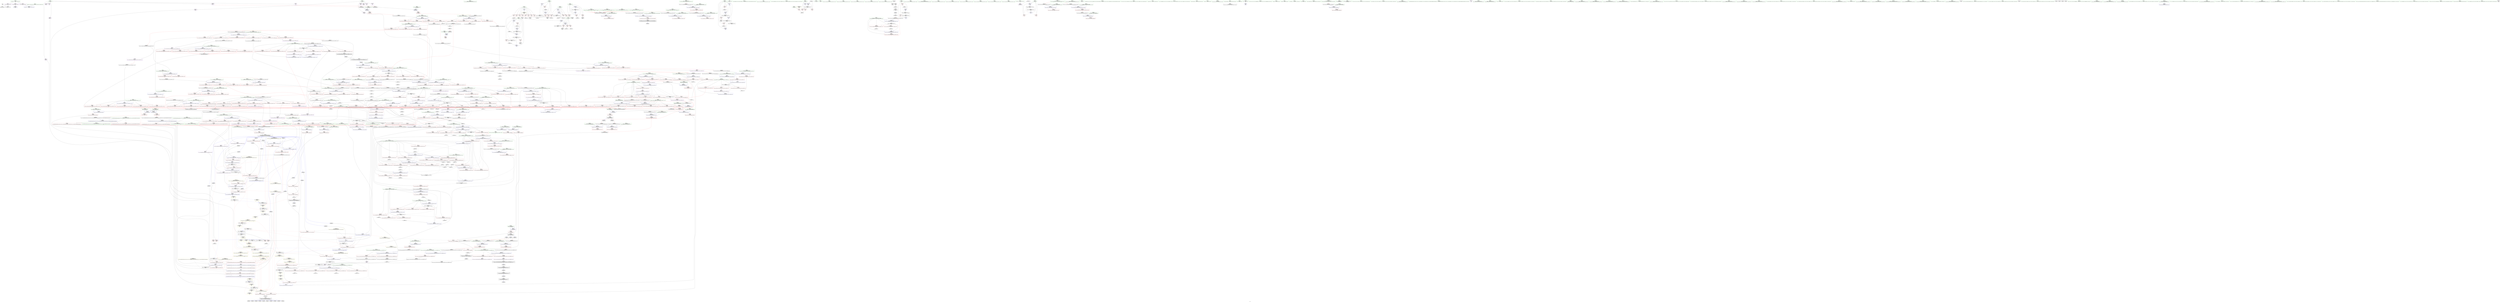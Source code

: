 digraph "SVFG" {
	label="SVFG";

	Node0x55d94fc455b0 [shape=record,color=grey,label="{NodeID: 0\nNullPtr}"];
	Node0x55d94fc455b0 -> Node0x55d94fc9d470[style=solid];
	Node0x55d94fc455b0 -> Node0x55d94fcbd3d0[style=solid];
	Node0x55d94fca50c0 [shape=record,color=red,label="{NodeID: 443\n684\<--683\n\<--call\n_ZSt10__pop_heapIPdN9__gnu_cxx5__ops15_Iter_less_iterEEvT_S4_S4_RT0_\n}"];
	Node0x55d94fca50c0 -> Node0x55d94fcc09a0[style=solid];
	Node0x55d94fd23830 [shape=record,color=black,label="{NodeID: 1218\nMR_202V_2 = PHI(MR_202V_1, MR_202V_3, )\npts\{1097 \}\n}"];
	Node0x55d94fc992d0 [shape=record,color=green,label="{NodeID: 111\n589\<--590\nagg.tmp\<--agg.tmp_field_insensitive\n_ZSt11__make_heapIPdN9__gnu_cxx5__ops15_Iter_less_iterEEvT_S4_RT0_\n}"];
	Node0x55d94fd9cb30 [shape=record,color=black,label="{NodeID: 1661\n1069 = PHI(703, )\n}"];
	Node0x55d94fd9cb30 -> Node0x55d94fcb9ea0[style=solid];
	Node0x55d94fcba930 [shape=record,color=red,label="{NodeID: 554\n1128\<--1094\n\<--__i\n_ZSt16__insertion_sortIPdN9__gnu_cxx5__ops15_Iter_less_iterEEvT_S4_T0_\n|{<s0>67}}"];
	Node0x55d94fcba930:s0 -> Node0x55d94fda0dc0[style=solid,color=red];
	Node0x55d94fc9d9b0 [shape=record,color=black,label="{NodeID: 222\n127\<--126\nidx.ext16\<--\nmain\n}"];
	Node0x55d94fcc03f0 [shape=record,color=blue,label="{NodeID: 665\n645\<--642\nthis.addr\<--this\n_ZNK9__gnu_cxx5__ops15_Iter_less_iterclIPdS3_EEbT_T0_\n}"];
	Node0x55d94fcc03f0 -> Node0x55d94fca4700[style=dashed];
	Node0x55d94fcab570 [shape=record,color=red,label="{NodeID: 333\n147\<--64\n\<--l\nmain\n}"];
	Node0x55d94fcab570 -> Node0x55d94fc9db50[style=solid];
	Node0x55d94fcde500 [shape=record,color=grey,label="{NodeID: 1108\n1356 = Binary(279, 1355, )\n}"];
	Node0x55d94fc95400 [shape=record,color=green,label="{NodeID: 1\n7\<--1\n__dso_handle\<--dummyObj\nGlob }"];
	Node0x55d94fca5190 [shape=record,color=red,label="{NodeID: 444\n688\<--687\n\<--call1\n_ZSt10__pop_heapIPdN9__gnu_cxx5__ops15_Iter_less_iterEEvT_S4_S4_RT0_\n}"];
	Node0x55d94fca5190 -> Node0x55d94fcc0a70[style=solid];
	Node0x55d94fd23d30 [shape=record,color=black,label="{NodeID: 1219\nMR_34V_2 = PHI(MR_34V_1, MR_34V_3, )\npts\{13 16 \}\n|{<s0>19|<s1>21}}"];
	Node0x55d94fd23d30:s0 -> Node0x55d94fd1ec90[style=dashed,color=blue];
	Node0x55d94fd23d30:s1 -> Node0x55d94fd1ce10[style=dashed,color=blue];
	Node0x55d94fc993a0 [shape=record,color=green,label="{NodeID: 112\n619\<--620\n_ZSt4moveIRdEONSt16remove_referenceIT_E4typeEOS2_\<--_ZSt4moveIRdEONSt16remove_referenceIT_E4typeEOS2__field_insensitive\n}"];
	Node0x55d94fd9cc00 [shape=record,color=black,label="{NodeID: 1662\n1073 = PHI(703, )\n}"];
	Node0x55d94fd9cc00 -> Node0x55d94fcb9f70[style=solid];
	Node0x55d94fcbaa00 [shape=record,color=red,label="{NodeID: 555\n1129\<--1094\n\<--__i\n_ZSt16__insertion_sortIPdN9__gnu_cxx5__ops15_Iter_less_iterEEvT_S4_T0_\n}"];
	Node0x55d94fcbaa00 -> Node0x55d94fca9280[style=solid];
	Node0x55d94fc9da80 [shape=record,color=black,label="{NodeID: 223\n144\<--143\nidxprom22\<--\nmain\n}"];
	Node0x55d94fcc04c0 [shape=record,color=blue,label="{NodeID: 666\n647\<--643\n__it1.addr\<--__it1\n_ZNK9__gnu_cxx5__ops15_Iter_less_iterclIPdS3_EEbT_T0_\n}"];
	Node0x55d94fcc04c0 -> Node0x55d94fca47d0[style=dashed];
	Node0x55d94fcab640 [shape=record,color=red,label="{NodeID: 334\n156\<--64\n\<--l\nmain\n}"];
	Node0x55d94fcab640 -> Node0x55d94fcb3130[style=solid];
	Node0x55d94fcde680 [shape=record,color=grey,label="{NodeID: 1109\n1363 = Binary(334, 1362, )\n}"];
	Node0x55d94fc95490 [shape=record,color=green,label="{NodeID: 2\n9\<--1\n\<--dummyObj\nCan only get source location for instruction, argument, global var or function.}"];
	Node0x55d94fca5260 [shape=record,color=red,label="{NodeID: 445\n699\<--698\n\<--call2\n_ZSt10__pop_heapIPdN9__gnu_cxx5__ops15_Iter_less_iterEEvT_S4_S4_RT0_\n|{<s0>36}}"];
	Node0x55d94fca5260:s0 -> Node0x55d94fda06f0[style=solid,color=red];
	Node0x55d94fd24230 [shape=record,color=black,label="{NodeID: 1220\nMR_34V_2 = PHI(MR_34V_3, MR_34V_1, )\npts\{13 16 \}\n|{<s0>20|<s1>72|<s2>72}}"];
	Node0x55d94fd24230:s0 -> Node0x55d94fd1ce10[style=dashed,color=blue];
	Node0x55d94fd24230:s1 -> Node0x55d94fcbbbe0[style=dashed,color=red];
	Node0x55d94fd24230:s2 -> Node0x55d94fd28330[style=dashed,color=red];
	Node0x55d94fc994a0 [shape=record,color=green,label="{NodeID: 113\n630\<--631\n_ZSt13__adjust_heapIPdldN9__gnu_cxx5__ops15_Iter_less_iterEEvT_T0_S5_T1_T2_\<--_ZSt13__adjust_heapIPdldN9__gnu_cxx5__ops15_Iter_less_iterEEvT_T0_S5_T1_T2__field_insensitive\n}"];
	Node0x55d94fd9ccd0 [shape=record,color=black,label="{NodeID: 1663\n1077 = PHI(703, )\n}"];
	Node0x55d94fd9ccd0 -> Node0x55d94fcba040[style=solid];
	Node0x55d94fcbaad0 [shape=record,color=red,label="{NodeID: 556\n1139\<--1094\n\<--__i\n_ZSt16__insertion_sortIPdN9__gnu_cxx5__ops15_Iter_less_iterEEvT_S4_T0_\n|{<s0>70}}"];
	Node0x55d94fcbaad0:s0 -> Node0x55d94fd9f320[style=solid,color=red];
	Node0x55d94fc9db50 [shape=record,color=black,label="{NodeID: 224\n148\<--147\nidxprom24\<--\nmain\n}"];
	Node0x55d94fcc0590 [shape=record,color=blue,label="{NodeID: 667\n649\<--644\n__it2.addr\<--__it2\n_ZNK9__gnu_cxx5__ops15_Iter_less_iterclIPdS3_EEbT_T0_\n}"];
	Node0x55d94fcc0590 -> Node0x55d94fca48a0[style=dashed];
	Node0x55d94fcab710 [shape=record,color=red,label="{NodeID: 335\n195\<--64\n\<--l\nmain\n}"];
	Node0x55d94fcab710 -> Node0x55d94fcb23b0[style=solid];
	Node0x55d94fcde800 [shape=record,color=grey,label="{NodeID: 1110\n217 = Binary(216, 79, )\n}"];
	Node0x55d94fcde800 -> Node0x55d94fcbe6b0[style=solid];
	Node0x55d94fc95740 [shape=record,color=green,label="{NodeID: 3\n19\<--1\n_ZSt3cin\<--dummyObj\nGlob }"];
	Node0x55d94fca5330 [shape=record,color=red,label="{NodeID: 446\n708\<--705\n\<--__t.addr\n_ZSt4moveIRdEONSt16remove_referenceIT_E4typeEOS2_\n}"];
	Node0x55d94fca5330 -> Node0x55d94fca6fd0[style=solid];
	Node0x55d94fd24730 [shape=record,color=black,label="{NodeID: 1221\nMR_211V_3 = PHI(MR_211V_4, MR_211V_2, )\npts\{1163 \}\n}"];
	Node0x55d94fd24730 -> Node0x55d94fcbafb0[style=dashed];
	Node0x55d94fd24730 -> Node0x55d94fcbb080[style=dashed];
	Node0x55d94fd24730 -> Node0x55d94fcbb150[style=dashed];
	Node0x55d94fd24730 -> Node0x55d94fcc38c0[style=dashed];
	Node0x55d94fc995a0 [shape=record,color=green,label="{NodeID: 114\n645\<--646\nthis.addr\<--this.addr_field_insensitive\n_ZNK9__gnu_cxx5__ops15_Iter_less_iterclIPdS3_EEbT_T0_\n}"];
	Node0x55d94fc995a0 -> Node0x55d94fca4700[style=solid];
	Node0x55d94fc995a0 -> Node0x55d94fcc03f0[style=solid];
	Node0x55d94fd9cda0 [shape=record,color=black,label="{NodeID: 1664\n1202 = PHI(1285, )\n|{<s0>75}}"];
	Node0x55d94fd9cda0:s0 -> Node0x55d94fd9f470[style=solid,color=red];
	Node0x55d94fcbaba0 [shape=record,color=red,label="{NodeID: 557\n1148\<--1094\n\<--__i\n_ZSt16__insertion_sortIPdN9__gnu_cxx5__ops15_Iter_less_iterEEvT_S4_T0_\n}"];
	Node0x55d94fcbaba0 -> Node0x55d94fca9350[style=solid];
	Node0x55d94fc9dc20 [shape=record,color=black,label="{NodeID: 225\n183\<--182\nidxprom38\<--\nmain\n}"];
	Node0x55d94fcc0660 [shape=record,color=blue,label="{NodeID: 668\n666\<--662\n__first.addr\<--__first\n_ZSt10__pop_heapIPdN9__gnu_cxx5__ops15_Iter_less_iterEEvT_S4_S4_RT0_\n}"];
	Node0x55d94fcc0660 -> Node0x55d94fca4b10[style=dashed];
	Node0x55d94fcc0660 -> Node0x55d94fca4be0[style=dashed];
	Node0x55d94fcc0660 -> Node0x55d94fca4cb0[style=dashed];
	Node0x55d94fcab7e0 [shape=record,color=red,label="{NodeID: 336\n160\<--66\n\<--r\nmain\n}"];
	Node0x55d94fcab7e0 -> Node0x55d94fcb2530[style=solid];
	Node0x55d94fcde980 [shape=record,color=grey,label="{NodeID: 1111\n861 = Binary(860, 284, )\n}"];
	Node0x55d94fcde980 -> Node0x55d94fcc1c50[style=solid];
	Node0x55d94fc957d0 [shape=record,color=green,label="{NodeID: 4\n20\<--1\n.str\<--dummyObj\nGlob }"];
	Node0x55d94fca5400 [shape=record,color=red,label="{NodeID: 447\n752\<--717\n\<--__first.addr\n_ZSt13__adjust_heapIPdldN9__gnu_cxx5__ops15_Iter_less_iterEEvT_T0_S5_T1_T2_\n}"];
	Node0x55d94fca5400 -> Node0x55d94fca9b70[style=solid];
	Node0x55d94fc9e030 [shape=record,color=green,label="{NodeID: 115\n647\<--648\n__it1.addr\<--__it1.addr_field_insensitive\n_ZNK9__gnu_cxx5__ops15_Iter_less_iterclIPdS3_EEbT_T0_\n}"];
	Node0x55d94fc9e030 -> Node0x55d94fca47d0[style=solid];
	Node0x55d94fc9e030 -> Node0x55d94fcc04c0[style=solid];
	Node0x55d94fd9ce70 [shape=record,color=black,label="{NodeID: 1665\n1206 = PHI(1285, )\n|{<s0>75}}"];
	Node0x55d94fd9ce70:s0 -> Node0x55d94fd9f580[style=solid,color=red];
	Node0x55d94fcbac70 [shape=record,color=red,label="{NodeID: 558\n1125\<--1124\n\<--call3\n_ZSt16__insertion_sortIPdN9__gnu_cxx5__ops15_Iter_less_iterEEvT_S4_T0_\n}"];
	Node0x55d94fcbac70 -> Node0x55d94fcc33e0[style=solid];
	Node0x55d94fc9dcf0 [shape=record,color=black,label="{NodeID: 226\n187\<--186\nidxprom40\<--\nmain\n}"];
	Node0x55d94fcc0730 [shape=record,color=blue,label="{NodeID: 669\n668\<--663\n__last.addr\<--__last\n_ZSt10__pop_heapIPdN9__gnu_cxx5__ops15_Iter_less_iterEEvT_S4_S4_RT0_\n}"];
	Node0x55d94fcc0730 -> Node0x55d94fca4d80[style=dashed];
	Node0x55d94fcab8b0 [shape=record,color=red,label="{NodeID: 337\n186\<--66\n\<--r\nmain\n}"];
	Node0x55d94fcab8b0 -> Node0x55d94fc9dcf0[style=solid];
	Node0x55d94fcdeb00 [shape=record,color=grey,label="{NodeID: 1112\n860 = Binary(859, 561, )\n}"];
	Node0x55d94fcdeb00 -> Node0x55d94fcde980[style=solid];
	Node0x55d94fc95860 [shape=record,color=green,label="{NodeID: 5\n23\<--1\n\<--dummyObj\nCan only get source location for instruction, argument, global var or function.}"];
	Node0x55d94fca54d0 [shape=record,color=red,label="{NodeID: 448\n755\<--717\n\<--__first.addr\n_ZSt13__adjust_heapIPdldN9__gnu_cxx5__ops15_Iter_less_iterEEvT_T0_S5_T1_T2_\n}"];
	Node0x55d94fca54d0 -> Node0x55d94fca9c40[style=solid];
	Node0x55d94fc9e100 [shape=record,color=green,label="{NodeID: 116\n649\<--650\n__it2.addr\<--__it2.addr_field_insensitive\n_ZNK9__gnu_cxx5__ops15_Iter_less_iterclIPdS3_EEbT_T0_\n}"];
	Node0x55d94fc9e100 -> Node0x55d94fca48a0[style=solid];
	Node0x55d94fc9e100 -> Node0x55d94fcc0590[style=solid];
	Node0x55d94fd9cf40 [shape=record,color=black,label="{NodeID: 1666\n1208 = PHI(1260, )\n}"];
	Node0x55d94fd9cf40 -> Node0x55d94fca7310[style=solid];
	Node0x55d94fcbad40 [shape=record,color=red,label="{NodeID: 559\n1135\<--1134\n\<--call6\n_ZSt16__insertion_sortIPdN9__gnu_cxx5__ops15_Iter_less_iterEEvT_S4_T0_\n}"];
	Node0x55d94fcbad40 -> Node0x55d94fcc34b0[style=solid];
	Node0x55d94fc9ddc0 [shape=record,color=black,label="{NodeID: 227\n275\<--273\nsub.ptr.lhs.cast\<--\n_ZSt6__sortIPdN9__gnu_cxx5__ops15_Iter_less_iterEEvT_S4_T0_\n}"];
	Node0x55d94fc9ddc0 -> Node0x55d94fcdc700[style=solid];
	Node0x55d94fcc0800 [shape=record,color=blue,label="{NodeID: 670\n670\<--664\n__result.addr\<--__result\n_ZSt10__pop_heapIPdN9__gnu_cxx5__ops15_Iter_less_iterEEvT_S4_S4_RT0_\n}"];
	Node0x55d94fcc0800 -> Node0x55d94fca4e50[style=dashed];
	Node0x55d94fcc0800 -> Node0x55d94fca4f20[style=dashed];
	Node0x55d94fcab980 [shape=record,color=red,label="{NodeID: 338\n199\<--66\n\<--r\nmain\n}"];
	Node0x55d94fcab980 -> Node0x55d94fcb1f30[style=solid];
	Node0x55d94fcdec80 [shape=record,color=grey,label="{NodeID: 1113\n205 = Binary(204, 162, )\n}"];
	Node0x55d94fcdec80 -> Node0x55d94fcbe5e0[style=solid];
	Node0x55d94fc958f0 [shape=record,color=green,label="{NodeID: 6\n79\<--1\n\<--dummyObj\nCan only get source location for instruction, argument, global var or function.}"];
	Node0x55d94fca55a0 [shape=record,color=red,label="{NodeID: 449\n765\<--717\n\<--__first.addr\n_ZSt13__adjust_heapIPdldN9__gnu_cxx5__ops15_Iter_less_iterEEvT_T0_S5_T1_T2_\n}"];
	Node0x55d94fca55a0 -> Node0x55d94fca9d10[style=solid];
	Node0x55d94fc9e1d0 [shape=record,color=green,label="{NodeID: 117\n666\<--667\n__first.addr\<--__first.addr_field_insensitive\n_ZSt10__pop_heapIPdN9__gnu_cxx5__ops15_Iter_less_iterEEvT_S4_S4_RT0_\n}"];
	Node0x55d94fc9e1d0 -> Node0x55d94fca4b10[style=solid];
	Node0x55d94fc9e1d0 -> Node0x55d94fca4be0[style=solid];
	Node0x55d94fc9e1d0 -> Node0x55d94fca4cb0[style=solid];
	Node0x55d94fc9e1d0 -> Node0x55d94fcc0660[style=solid];
	Node0x55d94fd9d010 [shape=record,color=black,label="{NodeID: 1667\n1224 = PHI(703, )\n}"];
	Node0x55d94fd9d010 -> Node0x55d94fcbbbe0[style=solid];
	Node0x55d94fcbae10 [shape=record,color=red,label="{NodeID: 560\n1172\<--1158\n\<--__first.addr\n_ZSt26__unguarded_insertion_sortIPdN9__gnu_cxx5__ops15_Iter_less_iterEEvT_S4_T0_\n}"];
	Node0x55d94fcbae10 -> Node0x55d94fcc37f0[style=solid];
	Node0x55d94fd32240 [shape=record,color=yellow,style=double,label="{NodeID: 1335\n34V_1 = ENCHI(MR_34V_0)\npts\{13 16 \}\nFun[_ZSt22__move_median_to_firstIPdN9__gnu_cxx5__ops15_Iter_less_iterEEvT_S4_S4_S4_T0_]|{<s0>47|<s1>48|<s2>49|<s3>50|<s4>51|<s5>52|<s6>53|<s7>54|<s8>55|<s9>56|<s10>57}}"];
	Node0x55d94fd32240:s0 -> Node0x55d94fd2e530[style=dashed,color=red];
	Node0x55d94fd32240:s1 -> Node0x55d94fd2e530[style=dashed,color=red];
	Node0x55d94fd32240:s2 -> Node0x55d94fd2d930[style=dashed,color=red];
	Node0x55d94fd32240:s3 -> Node0x55d94fd2e530[style=dashed,color=red];
	Node0x55d94fd32240:s4 -> Node0x55d94fd2d930[style=dashed,color=red];
	Node0x55d94fd32240:s5 -> Node0x55d94fd2d930[style=dashed,color=red];
	Node0x55d94fd32240:s6 -> Node0x55d94fd2e530[style=dashed,color=red];
	Node0x55d94fd32240:s7 -> Node0x55d94fd2d930[style=dashed,color=red];
	Node0x55d94fd32240:s8 -> Node0x55d94fd2e530[style=dashed,color=red];
	Node0x55d94fd32240:s9 -> Node0x55d94fd2d930[style=dashed,color=red];
	Node0x55d94fd32240:s10 -> Node0x55d94fd2d930[style=dashed,color=red];
	Node0x55d94fc9de90 [shape=record,color=black,label="{NodeID: 228\n276\<--274\nsub.ptr.rhs.cast\<--\n_ZSt6__sortIPdN9__gnu_cxx5__ops15_Iter_less_iterEEvT_S4_T0_\n}"];
	Node0x55d94fc9de90 -> Node0x55d94fcdc700[style=solid];
	Node0x55d94fcc08d0 [shape=record,color=blue,label="{NodeID: 671\n672\<--665\n__comp.addr\<--__comp\n_ZSt10__pop_heapIPdN9__gnu_cxx5__ops15_Iter_less_iterEEvT_S4_S4_RT0_\n}"];
	Node0x55d94fcc08d0 -> Node0x55d94fca4ff0[style=dashed];
	Node0x55d94fcaba50 [shape=record,color=red,label="{NodeID: 339\n139\<--68\n\<--i18\nmain\n}"];
	Node0x55d94fcaba50 -> Node0x55d94fce7490[style=solid];
	Node0x55d94fcdee00 [shape=record,color=grey,label="{NodeID: 1114\n176 = Binary(175, 79, )\n}"];
	Node0x55d94fcdee00 -> Node0x55d94fcbe2a0[style=solid];
	Node0x55d94fc96130 [shape=record,color=green,label="{NodeID: 7\n162\<--1\n\<--dummyObj\nCan only get source location for instruction, argument, global var or function.}"];
	Node0x55d94fca5670 [shape=record,color=red,label="{NodeID: 450\n770\<--717\n\<--__first.addr\n_ZSt13__adjust_heapIPdldN9__gnu_cxx5__ops15_Iter_less_iterEEvT_T0_S5_T1_T2_\n}"];
	Node0x55d94fca5670 -> Node0x55d94fca9de0[style=solid];
	Node0x55d94fc9e2a0 [shape=record,color=green,label="{NodeID: 118\n668\<--669\n__last.addr\<--__last.addr_field_insensitive\n_ZSt10__pop_heapIPdN9__gnu_cxx5__ops15_Iter_less_iterEEvT_S4_S4_RT0_\n}"];
	Node0x55d94fc9e2a0 -> Node0x55d94fca4d80[style=solid];
	Node0x55d94fc9e2a0 -> Node0x55d94fcc0730[style=solid];
	Node0x55d94fd9d0e0 [shape=record,color=black,label="{NodeID: 1668\n1234 = PHI(1371, )\n}"];
	Node0x55d94fcbaee0 [shape=record,color=red,label="{NodeID: 561\n1176\<--1160\n\<--__last.addr\n_ZSt26__unguarded_insertion_sortIPdN9__gnu_cxx5__ops15_Iter_less_iterEEvT_S4_T0_\n}"];
	Node0x55d94fcbaee0 -> Node0x55d94fcb53b0[style=solid];
	Node0x55d94fc9df60 [shape=record,color=black,label="{NodeID: 229\n325\<--323\nsub.ptr.lhs.cast\<--\n_ZSt16__introsort_loopIPdlN9__gnu_cxx5__ops15_Iter_less_iterEEvT_S4_T0_T1_\n}"];
	Node0x55d94fc9df60 -> Node0x55d94fcdc880[style=solid];
	Node0x55d94fcc09a0 [shape=record,color=blue,label="{NodeID: 672\n674\<--684\n__value\<--\n_ZSt10__pop_heapIPdN9__gnu_cxx5__ops15_Iter_less_iterEEvT_S4_S4_RT0_\n}"];
	Node0x55d94fcc09a0 -> Node0x55d94fca5190[style=dashed];
	Node0x55d94fcc09a0 -> Node0x55d94fca5260[style=dashed];
	Node0x55d94fcabb20 [shape=record,color=red,label="{NodeID: 340\n143\<--68\n\<--i18\nmain\n}"];
	Node0x55d94fcabb20 -> Node0x55d94fc9da80[style=solid];
	Node0x55d94fcdaef0 [shape=record,color=grey,label="{NodeID: 1115\n697 = Binary(696, 279, )\n|{<s0>36}}"];
	Node0x55d94fcdaef0:s0 -> Node0x55d94fda05a0[style=solid,color=red];
	Node0x55d94fc961c0 [shape=record,color=green,label="{NodeID: 8\n279\<--1\n\<--dummyObj\nCan only get source location for instruction, argument, global var or function.}"];
	Node0x55d94fca5740 [shape=record,color=red,label="{NodeID: 451\n791\<--717\n\<--__first.addr\n_ZSt13__adjust_heapIPdldN9__gnu_cxx5__ops15_Iter_less_iterEEvT_T0_S5_T1_T2_\n}"];
	Node0x55d94fca5740 -> Node0x55d94fca9eb0[style=solid];
	Node0x55d94fd26030 [shape=record,color=black,label="{NodeID: 1226\nMR_34V_3 = PHI(MR_34V_6, MR_34V_1, )\npts\{13 16 \}\n|{|<s2>65|<s3>67|<s4>70|<s5>70}}"];
	Node0x55d94fd26030 -> Node0x55d94fcbac70[style=dashed];
	Node0x55d94fd26030 -> Node0x55d94fd23d30[style=dashed];
	Node0x55d94fd26030:s2 -> Node0x55d94fd2e530[style=dashed,color=red];
	Node0x55d94fd26030:s3 -> Node0x55d94fd317e0[style=dashed,color=red];
	Node0x55d94fd26030:s4 -> Node0x55d94fcbbbe0[style=dashed,color=red];
	Node0x55d94fd26030:s5 -> Node0x55d94fd28330[style=dashed,color=red];
	Node0x55d94fc9e370 [shape=record,color=green,label="{NodeID: 119\n670\<--671\n__result.addr\<--__result.addr_field_insensitive\n_ZSt10__pop_heapIPdN9__gnu_cxx5__ops15_Iter_less_iterEEvT_S4_S4_RT0_\n}"];
	Node0x55d94fc9e370 -> Node0x55d94fca4e50[style=solid];
	Node0x55d94fc9e370 -> Node0x55d94fca4f20[style=solid];
	Node0x55d94fc9e370 -> Node0x55d94fcc0800[style=solid];
	Node0x55d94fd9d1b0 [shape=record,color=black,label="{NodeID: 1669\n1239 = PHI(703, )\n}"];
	Node0x55d94fd9d1b0 -> Node0x55d94fcbbcb0[style=solid];
	Node0x55d94fcbafb0 [shape=record,color=red,label="{NodeID: 562\n1175\<--1162\n\<--__i\n_ZSt26__unguarded_insertion_sortIPdN9__gnu_cxx5__ops15_Iter_less_iterEEvT_S4_T0_\n}"];
	Node0x55d94fcbafb0 -> Node0x55d94fcb53b0[style=solid];
	Node0x55d94fca6130 [shape=record,color=black,label="{NodeID: 230\n326\<--324\nsub.ptr.rhs.cast\<--\n_ZSt16__introsort_loopIPdlN9__gnu_cxx5__ops15_Iter_less_iterEEvT_S4_T0_T1_\n}"];
	Node0x55d94fca6130 -> Node0x55d94fcdc880[style=solid];
	Node0x55d94fcc0a70 [shape=record,color=blue,label="{NodeID: 673\n689\<--688\n\<--\n_ZSt10__pop_heapIPdN9__gnu_cxx5__ops15_Iter_less_iterEEvT_S4_S4_RT0_\n|{|<s1>36}}"];
	Node0x55d94fcc0a70 -> Node0x55d94fca5260[style=dashed];
	Node0x55d94fcc0a70:s1 -> Node0x55d94fd27430[style=dashed,color=red];
	Node0x55d94fcabbf0 [shape=record,color=red,label="{NodeID: 341\n166\<--68\n\<--i18\nmain\n}"];
	Node0x55d94fcabbf0 -> Node0x55d94fcb2830[style=solid];
	Node0x55d94fcb1f30 [shape=record,color=grey,label="{NodeID: 1116\n200 = Binary(199, 162, )\n}"];
	Node0x55d94fcb1f30 -> Node0x55d94fcbe510[style=solid];
	Node0x55d94fc96250 [shape=record,color=green,label="{NodeID: 9\n284\<--1\n\<--dummyObj\nCan only get source location for instruction, argument, global var or function.}"];
	Node0x55d94fca5810 [shape=record,color=red,label="{NodeID: 452\n797\<--717\n\<--__first.addr\n_ZSt13__adjust_heapIPdldN9__gnu_cxx5__ops15_Iter_less_iterEEvT_T0_S5_T1_T2_\n}"];
	Node0x55d94fca5810 -> Node0x55d94fca9f80[style=solid];
	Node0x55d94fd26530 [shape=record,color=black,label="{NodeID: 1227\nMR_34V_6 = PHI(MR_34V_3, MR_34V_2, )\npts\{13 16 \}\n|{<s0>13|<s1>17}}"];
	Node0x55d94fd26530:s0 -> Node0x55d94fd1f210[style=dashed,color=blue];
	Node0x55d94fd26530:s1 -> Node0x55d94fd12510[style=dashed,color=blue];
	Node0x55d94fc9e440 [shape=record,color=green,label="{NodeID: 120\n672\<--673\n__comp.addr\<--__comp.addr_field_insensitive\n_ZSt10__pop_heapIPdN9__gnu_cxx5__ops15_Iter_less_iterEEvT_S4_S4_RT0_\n}"];
	Node0x55d94fc9e440 -> Node0x55d94fca4ff0[style=solid];
	Node0x55d94fc9e440 -> Node0x55d94fcc08d0[style=solid];
	Node0x55d94fd9d280 [shape=record,color=black,label="{NodeID: 1670\n1249 = PHI(703, )\n}"];
	Node0x55d94fd9d280 -> Node0x55d94fcbbd80[style=solid];
	Node0x55d94fcbb080 [shape=record,color=red,label="{NodeID: 563\n1179\<--1162\n\<--__i\n_ZSt26__unguarded_insertion_sortIPdN9__gnu_cxx5__ops15_Iter_less_iterEEvT_S4_T0_\n|{<s0>72}}"];
	Node0x55d94fcbb080:s0 -> Node0x55d94fd9f320[style=solid,color=red];
	Node0x55d94fca6200 [shape=record,color=black,label="{NodeID: 231\n371\<--367\ncast\<--\n_ZSt4__lgl\n}"];
	Node0x55d94fcc0b40 [shape=record,color=blue,label="{NodeID: 674\n705\<--704\n__t.addr\<--__t\n_ZSt4moveIRdEONSt16remove_referenceIT_E4typeEOS2_\n}"];
	Node0x55d94fcc0b40 -> Node0x55d94fca5330[style=dashed];
	Node0x55d94fcabcc0 [shape=record,color=red,label="{NodeID: 342\n192\<--70\n\<--t\nmain\n}"];
	Node0x55d94fcabcc0 -> Node0x55d94fcb26b0[style=solid];
	Node0x55d94fcb20b0 [shape=record,color=grey,label="{NodeID: 1117\n696 = Binary(694, 695, )\n}"];
	Node0x55d94fcb20b0 -> Node0x55d94fcdaef0[style=solid];
	Node0x55d94fc962e0 [shape=record,color=green,label="{NodeID: 10\n330\<--1\n\<--dummyObj\nCan only get source location for instruction, argument, global var or function.}"];
	Node0x55d94fca58e0 [shape=record,color=red,label="{NodeID: 453\n811\<--717\n\<--__first.addr\n_ZSt13__adjust_heapIPdldN9__gnu_cxx5__ops15_Iter_less_iterEEvT_T0_S5_T1_T2_\n|{<s0>43}}"];
	Node0x55d94fca58e0:s0 -> Node0x55d94fd9d9d0[style=solid,color=red];
	Node0x55d94fc9e510 [shape=record,color=green,label="{NodeID: 121\n674\<--675\n__value\<--__value_field_insensitive\n_ZSt10__pop_heapIPdN9__gnu_cxx5__ops15_Iter_less_iterEEvT_S4_S4_RT0_\n|{|<s1>35}}"];
	Node0x55d94fc9e510 -> Node0x55d94fcc09a0[style=solid];
	Node0x55d94fc9e510:s1 -> Node0x55d94fda15f0[style=solid,color=red];
	Node0x55d94fd9d350 [shape=record,color=black,label="{NodeID: 1671\n1274 = PHI(1316, )\n|{<s0>83}}"];
	Node0x55d94fd9d350:s0 -> Node0x55d94fd9d760[style=solid,color=red];
	Node0x55d94fcbb150 [shape=record,color=red,label="{NodeID: 564\n1183\<--1162\n\<--__i\n_ZSt26__unguarded_insertion_sortIPdN9__gnu_cxx5__ops15_Iter_less_iterEEvT_S4_T0_\n}"];
	Node0x55d94fcbb150 -> Node0x55d94fca9420[style=solid];
	Node0x55d94fca62d0 [shape=record,color=black,label="{NodeID: 232\n372\<--367\nconv\<--\n_ZSt4__lgl\n}"];
	Node0x55d94fca62d0 -> Node0x55d94fcdd780[style=solid];
	Node0x55d94fcc0c10 [shape=record,color=blue,label="{NodeID: 675\n717\<--711\n__first.addr\<--__first\n_ZSt13__adjust_heapIPdldN9__gnu_cxx5__ops15_Iter_less_iterEEvT_T0_S5_T1_T2_\n}"];
	Node0x55d94fcc0c10 -> Node0x55d94fca5400[style=dashed];
	Node0x55d94fcc0c10 -> Node0x55d94fca54d0[style=dashed];
	Node0x55d94fcc0c10 -> Node0x55d94fca55a0[style=dashed];
	Node0x55d94fcc0c10 -> Node0x55d94fca5670[style=dashed];
	Node0x55d94fcc0c10 -> Node0x55d94fca5740[style=dashed];
	Node0x55d94fcc0c10 -> Node0x55d94fca5810[style=dashed];
	Node0x55d94fcc0c10 -> Node0x55d94fca58e0[style=dashed];
	Node0x55d94fcabd90 [shape=record,color=red,label="{NodeID: 343\n210\<--70\n\<--t\nmain\n}"];
	Node0x55d94fcb2230 [shape=record,color=grey,label="{NodeID: 1118\n891 = Binary(890, 561, )\n}"];
	Node0x55d94fcb2230 -> Node0x55d94fcb2b30[style=solid];
	Node0x55d94fc963e0 [shape=record,color=green,label="{NodeID: 11\n334\<--1\n\<--dummyObj\nCan only get source location for instruction, argument, global var or function.|{<s0>36}}"];
	Node0x55d94fc963e0:s0 -> Node0x55d94fda0450[style=solid,color=red];
	Node0x55d94fca59b0 [shape=record,color=red,label="{NodeID: 454\n737\<--719\n\<--__holeIndex.addr\n_ZSt13__adjust_heapIPdldN9__gnu_cxx5__ops15_Iter_less_iterEEvT_T0_S5_T1_T2_\n}"];
	Node0x55d94fca59b0 -> Node0x55d94fcc0f50[style=solid];
	Node0x55d94fc9e5e0 [shape=record,color=green,label="{NodeID: 122\n676\<--677\nagg.tmp\<--agg.tmp_field_insensitive\n_ZSt10__pop_heapIPdN9__gnu_cxx5__ops15_Iter_less_iterEEvT_S4_S4_RT0_\n}"];
	Node0x55d94fd9d420 [shape=record,color=black,label="{NodeID: 1672\n1278 = PHI(1316, )\n|{<s0>83}}"];
	Node0x55d94fd9d420:s0 -> Node0x55d94fd9d830[style=solid,color=red];
	Node0x55d94fcbb220 [shape=record,color=red,label="{NodeID: 565\n1201\<--1192\n\<--__first.addr\n_ZSt13move_backwardIPdS0_ET0_T_S2_S1_\n|{<s0>73}}"];
	Node0x55d94fcbb220:s0 -> Node0x55d94fda24d0[style=solid,color=red];
	Node0x55d94fca63a0 [shape=record,color=black,label="{NodeID: 233\n361\<--373\n_ZSt4__lgl_ret\<--sub\n_ZSt4__lgl\n|{<s0>12}}"];
	Node0x55d94fca63a0:s0 -> Node0x55d94fd9b040[style=solid,color=blue];
	Node0x55d94fcc0ce0 [shape=record,color=blue,label="{NodeID: 676\n719\<--712\n__holeIndex.addr\<--__holeIndex\n_ZSt13__adjust_heapIPdldN9__gnu_cxx5__ops15_Iter_less_iterEEvT_T0_S5_T1_T2_\n}"];
	Node0x55d94fcc0ce0 -> Node0x55d94fca59b0[style=dashed];
	Node0x55d94fcc0ce0 -> Node0x55d94fca5a80[style=dashed];
	Node0x55d94fcc0ce0 -> Node0x55d94fca5b50[style=dashed];
	Node0x55d94fcc0ce0 -> Node0x55d94fca5c20[style=dashed];
	Node0x55d94fcc0ce0 -> Node0x55d94fcc1360[style=dashed];
	Node0x55d94fcc0ce0 -> Node0x55d94fcc15d0[style=dashed];
	Node0x55d94fcc0ce0 -> Node0x55d94fd1a610[style=dashed];
	Node0x55d94fcabe60 [shape=record,color=red,label="{NodeID: 344\n179\<--72\n\<--i33\nmain\n}"];
	Node0x55d94fcabe60 -> Node0x55d94fcb5b30[style=solid];
	Node0x55d94fcb23b0 [shape=record,color=grey,label="{NodeID: 1119\n196 = Binary(195, 79, )\n}"];
	Node0x55d94fcb23b0 -> Node0x55d94fcbe440[style=solid];
	Node0x55d94fc964e0 [shape=record,color=green,label="{NodeID: 12\n345\<--1\n\<--dummyObj\nCan only get source location for instruction, argument, global var or function.}"];
	Node0x55d94fca5a80 [shape=record,color=red,label="{NodeID: 455\n739\<--719\n\<--__holeIndex.addr\n_ZSt13__adjust_heapIPdldN9__gnu_cxx5__ops15_Iter_less_iterEEvT_T0_S5_T1_T2_\n}"];
	Node0x55d94fca5a80 -> Node0x55d94fcc1020[style=solid];
	Node0x55d94fd27430 [shape=record,color=black,label="{NodeID: 1230\nMR_34V_2 = PHI(MR_34V_3, MR_34V_1, )\npts\{13 16 \}\n|{|<s5>37}}"];
	Node0x55d94fd27430 -> Node0x55d94fcb6830[style=dashed];
	Node0x55d94fd27430 -> Node0x55d94fcb6900[style=dashed];
	Node0x55d94fd27430 -> Node0x55d94fcc1290[style=dashed];
	Node0x55d94fd27430 -> Node0x55d94fcc1500[style=dashed];
	Node0x55d94fd27430 -> Node0x55d94fd1b010[style=dashed];
	Node0x55d94fd27430:s5 -> Node0x55d94fd2e530[style=dashed,color=red];
	Node0x55d94fc9e6b0 [shape=record,color=green,label="{NodeID: 123\n705\<--706\n__t.addr\<--__t.addr_field_insensitive\n_ZSt4moveIRdEONSt16remove_referenceIT_E4typeEOS2_\n}"];
	Node0x55d94fc9e6b0 -> Node0x55d94fca5330[style=solid];
	Node0x55d94fc9e6b0 -> Node0x55d94fcc0b40[style=solid];
	Node0x55d94fd9d4f0 [shape=record,color=black,label="{NodeID: 1673\n1280 = PHI(1316, )\n|{<s0>83}}"];
	Node0x55d94fd9d4f0:s0 -> Node0x55d94fd9d900[style=solid,color=red];
	Node0x55d94fcbb2f0 [shape=record,color=red,label="{NodeID: 566\n1205\<--1194\n\<--__last.addr\n_ZSt13move_backwardIPdS0_ET0_T_S2_S1_\n|{<s0>74}}"];
	Node0x55d94fcbb2f0:s0 -> Node0x55d94fda24d0[style=solid,color=red];
	Node0x55d94fca6470 [shape=record,color=black,label="{NodeID: 234\n395\<--393\nsub.ptr.lhs.cast\<--\n_ZSt22__final_insertion_sortIPdN9__gnu_cxx5__ops15_Iter_less_iterEEvT_S4_T0_\n}"];
	Node0x55d94fca6470 -> Node0x55d94fcdd000[style=solid];
	Node0x55d94fcc0db0 [shape=record,color=blue,label="{NodeID: 677\n721\<--713\n__len.addr\<--__len\n_ZSt13__adjust_heapIPdldN9__gnu_cxx5__ops15_Iter_less_iterEEvT_T0_S5_T1_T2_\n}"];
	Node0x55d94fcc0db0 -> Node0x55d94fca5dc0[style=dashed];
	Node0x55d94fcc0db0 -> Node0x55d94fca5e90[style=dashed];
	Node0x55d94fcc0db0 -> Node0x55d94fca5f60[style=dashed];
	Node0x55d94fcabf30 [shape=record,color=red,label="{NodeID: 345\n182\<--72\n\<--i33\nmain\n}"];
	Node0x55d94fcabf30 -> Node0x55d94fc9dc20[style=solid];
	Node0x55d94fcb2530 [shape=record,color=grey,label="{NodeID: 1120\n161 = Binary(160, 162, )\n}"];
	Node0x55d94fcb2530 -> Node0x55d94fcbde90[style=solid];
	Node0x55d94fc965e0 [shape=record,color=green,label="{NodeID: 13\n368\<--1\n\<--dummyObj\nCan only get source location for instruction, argument, global var or function.}"];
	Node0x55d94fca5b50 [shape=record,color=red,label="{NodeID: 456\n771\<--719\n\<--__holeIndex.addr\n_ZSt13__adjust_heapIPdldN9__gnu_cxx5__ops15_Iter_less_iterEEvT_T0_S5_T1_T2_\n}"];
	Node0x55d94fd27930 [shape=record,color=black,label="{NodeID: 1231\nMR_221V_3 = PHI(MR_221V_4, MR_221V_2, )\npts\{1217 \}\n}"];
	Node0x55d94fd27930 -> Node0x55d94fcbb630[style=dashed];
	Node0x55d94fd27930 -> Node0x55d94fcbb700[style=dashed];
	Node0x55d94fd27930 -> Node0x55d94fcc4010[style=dashed];
	Node0x55d94fc9e780 [shape=record,color=green,label="{NodeID: 124\n715\<--716\n__comp\<--__comp_field_insensitive\n_ZSt13__adjust_heapIPdldN9__gnu_cxx5__ops15_Iter_less_iterEEvT_T0_S5_T1_T2_\n|{<s0>37|<s1>40}}"];
	Node0x55d94fc9e780:s0 -> Node0x55d94fd9e050[style=solid,color=red];
	Node0x55d94fc9e780:s1 -> Node0x55d94fda01f0[style=solid,color=red];
	Node0x55d94fd9d5c0 [shape=record,color=black,label="{NodeID: 1674\n1281 = PHI(1292, )\n}"];
	Node0x55d94fd9d5c0 -> Node0x55d94fca73e0[style=solid];
	Node0x55d94fcbb3c0 [shape=record,color=red,label="{NodeID: 567\n1207\<--1196\n\<--__result.addr\n_ZSt13move_backwardIPdS0_ET0_T_S2_S1_\n|{<s0>75}}"];
	Node0x55d94fcbb3c0:s0 -> Node0x55d94fd9f690[style=solid,color=red];
	Node0x55d94fca6540 [shape=record,color=black,label="{NodeID: 235\n396\<--394\nsub.ptr.rhs.cast\<--\n_ZSt22__final_insertion_sortIPdN9__gnu_cxx5__ops15_Iter_less_iterEEvT_S4_T0_\n}"];
	Node0x55d94fca6540 -> Node0x55d94fcdd000[style=solid];
	Node0x55d94fcc0e80 [shape=record,color=blue,label="{NodeID: 678\n723\<--714\n__value.addr\<--__value\n_ZSt13__adjust_heapIPdldN9__gnu_cxx5__ops15_Iter_less_iterEEvT_T0_S5_T1_T2_\n}"];
	Node0x55d94fcc0e80 -> Node0x55d94fcb6830[style=dashed];
	Node0x55d94fcc0e80 -> Node0x55d94fcb6900[style=dashed];
	Node0x55d94fcc0e80 -> Node0x55d94fcb69d0[style=dashed];
	Node0x55d94fcac000 [shape=record,color=red,label="{NodeID: 346\n204\<--72\n\<--i33\nmain\n}"];
	Node0x55d94fcac000 -> Node0x55d94fcdec80[style=solid];
	Node0x55d94fcb26b0 [shape=record,color=grey,label="{NodeID: 1121\n193 = Binary(192, 79, )\n}"];
	Node0x55d94fcb26b0 -> Node0x55d94fcbe370[style=solid];
	Node0x55d94fc966e0 [shape=record,color=green,label="{NodeID: 14\n374\<--1\n\<--dummyObj\nCan only get source location for instruction, argument, global var or function.}"];
	Node0x55d94fca5c20 [shape=record,color=red,label="{NodeID: 457\n798\<--719\n\<--__holeIndex.addr\n_ZSt13__adjust_heapIPdldN9__gnu_cxx5__ops15_Iter_less_iterEEvT_T0_S5_T1_T2_\n}"];
	Node0x55d94fd27e30 [shape=record,color=black,label="{NodeID: 1232\nMR_225V_4 = PHI(MR_225V_5, MR_225V_3, )\npts\{1221 \}\n}"];
	Node0x55d94fd27e30 -> Node0x55d94fcbb8a0[style=dashed];
	Node0x55d94fd27e30 -> Node0x55d94fcbb970[style=dashed];
	Node0x55d94fd27e30 -> Node0x55d94fcbba40[style=dashed];
	Node0x55d94fd27e30 -> Node0x55d94fcbbb10[style=dashed];
	Node0x55d94fd27e30 -> Node0x55d94fcc40e0[style=dashed];
	Node0x55d94fc9e850 [shape=record,color=green,label="{NodeID: 125\n717\<--718\n__first.addr\<--__first.addr_field_insensitive\n_ZSt13__adjust_heapIPdldN9__gnu_cxx5__ops15_Iter_less_iterEEvT_T0_S5_T1_T2_\n}"];
	Node0x55d94fc9e850 -> Node0x55d94fca5400[style=solid];
	Node0x55d94fc9e850 -> Node0x55d94fca54d0[style=solid];
	Node0x55d94fc9e850 -> Node0x55d94fca55a0[style=solid];
	Node0x55d94fc9e850 -> Node0x55d94fca5670[style=solid];
	Node0x55d94fc9e850 -> Node0x55d94fca5740[style=solid];
	Node0x55d94fc9e850 -> Node0x55d94fca5810[style=solid];
	Node0x55d94fc9e850 -> Node0x55d94fca58e0[style=solid];
	Node0x55d94fc9e850 -> Node0x55d94fcc0c10[style=solid];
	Node0x55d94fd9d690 [shape=record,color=black,label="{NodeID: 1675\n1312 = PHI(1323, )\n}"];
	Node0x55d94fd9d690 -> Node0x55d94fca7580[style=solid];
	Node0x55d94fcbb490 [shape=record,color=red,label="{NodeID: 568\n1223\<--1216\n\<--__last.addr\n_ZSt25__unguarded_linear_insertIPdN9__gnu_cxx5__ops14_Val_less_iterEEvT_T0_\n|{<s0>76}}"];
	Node0x55d94fcbb490:s0 -> Node0x55d94fda15f0[style=solid,color=red];
	Node0x55d94fca6610 [shape=record,color=black,label="{NodeID: 236\n468\<--466\nsub.ptr.lhs.cast\<--\n_ZSt27__unguarded_partition_pivotIPdN9__gnu_cxx5__ops15_Iter_less_iterEET_S4_S4_T0_\n}"];
	Node0x55d94fca6610 -> Node0x55d94fcddc00[style=solid];
	Node0x55d94fcc0f50 [shape=record,color=blue,label="{NodeID: 679\n725\<--737\n__topIndex\<--\n_ZSt13__adjust_heapIPdldN9__gnu_cxx5__ops15_Iter_less_iterEEvT_T0_S5_T1_T2_\n}"];
	Node0x55d94fcc0f50 -> Node0x55d94fca6030[style=dashed];
	Node0x55d94fcac0d0 [shape=record,color=red,label="{NodeID: 347\n146\<--145\n\<--arrayidx23\nmain\n}"];
	Node0x55d94fcac0d0 -> Node0x55d94fcb5e30[style=solid];
	Node0x55d94fcb2830 [shape=record,color=grey,label="{NodeID: 1122\n167 = Binary(166, 79, )\n}"];
	Node0x55d94fcb2830 -> Node0x55d94fcbdf60[style=solid];
	Node0x55d94fc967e0 [shape=record,color=green,label="{NodeID: 15\n561\<--1\n\<--dummyObj\nCan only get source location for instruction, argument, global var or function.}"];
	Node0x55d94fca5cf0 [shape=record,color=red,label="{NodeID: 458\n812\<--719\n\<--__holeIndex.addr\n_ZSt13__adjust_heapIPdldN9__gnu_cxx5__ops15_Iter_less_iterEEvT_T0_S5_T1_T2_\n|{<s0>43}}"];
	Node0x55d94fca5cf0:s0 -> Node0x55d94fd9daa0[style=solid,color=red];
	Node0x55d94fd28330 [shape=record,color=black,label="{NodeID: 1233\nMR_34V_2 = PHI(MR_34V_3, MR_34V_1, )\npts\{13 16 \}\n|{|<s4>77}}"];
	Node0x55d94fd28330 -> Node0x55d94fcbbcb0[style=dashed];
	Node0x55d94fd28330 -> Node0x55d94fcbbd80[style=dashed];
	Node0x55d94fd28330 -> Node0x55d94fcc3f40[style=dashed];
	Node0x55d94fd28330 -> Node0x55d94fcc41b0[style=dashed];
	Node0x55d94fd28330:s4 -> Node0x55d94fd34790[style=dashed,color=red];
	Node0x55d94fc9e920 [shape=record,color=green,label="{NodeID: 126\n719\<--720\n__holeIndex.addr\<--__holeIndex.addr_field_insensitive\n_ZSt13__adjust_heapIPdldN9__gnu_cxx5__ops15_Iter_less_iterEEvT_T0_S5_T1_T2_\n}"];
	Node0x55d94fc9e920 -> Node0x55d94fca59b0[style=solid];
	Node0x55d94fc9e920 -> Node0x55d94fca5a80[style=solid];
	Node0x55d94fc9e920 -> Node0x55d94fca5b50[style=solid];
	Node0x55d94fc9e920 -> Node0x55d94fca5c20[style=solid];
	Node0x55d94fc9e920 -> Node0x55d94fca5cf0[style=solid];
	Node0x55d94fc9e920 -> Node0x55d94fcc0ce0[style=solid];
	Node0x55d94fc9e920 -> Node0x55d94fcc1360[style=solid];
	Node0x55d94fc9e920 -> Node0x55d94fcc15d0[style=solid];
	Node0x55d94fd9d760 [shape=record,color=black,label="{NodeID: 1676\n1293 = PHI(1274, )\n0th arg _ZSt22__copy_move_backward_aILb1EPdS0_ET1_T0_S2_S1_ }"];
	Node0x55d94fd9d760 -> Node0x55d94fcc45c0[style=solid];
	Node0x55d94fcbb560 [shape=record,color=red,label="{NodeID: 569\n1227\<--1216\n\<--__last.addr\n_ZSt25__unguarded_linear_insertIPdN9__gnu_cxx5__ops14_Val_less_iterEEvT_T0_\n}"];
	Node0x55d94fcbb560 -> Node0x55d94fcc3da0[style=solid];
	Node0x55d94fd32a80 [shape=record,color=yellow,style=double,label="{NodeID: 1344\n194V_1 = ENCHI(MR_194V_0)\npts\{588 675 724 849 1097 1219 \}\nFun[_ZSt4swapIdENSt9enable_ifIXsr6__and_ISt6__not_ISt15__is_tuple_likeIT_EESt21is_move_constructibleIS3_ESt18is_move_assignableIS3_EEE5valueEvE4typeERS3_SC_]}"];
	Node0x55d94fd32a80 -> Node0x55d94fcb9ea0[style=dashed];
	Node0x55d94fd32a80 -> Node0x55d94fcb9f70[style=dashed];
	Node0x55d94fd32a80 -> Node0x55d94fcba040[style=dashed];
	Node0x55d94fca66e0 [shape=record,color=black,label="{NodeID: 237\n469\<--467\nsub.ptr.rhs.cast\<--\n_ZSt27__unguarded_partition_pivotIPdN9__gnu_cxx5__ops15_Iter_less_iterEET_S4_S4_T0_\n}"];
	Node0x55d94fca66e0 -> Node0x55d94fcddc00[style=solid];
	Node0x55d94fcc1020 [shape=record,color=blue,label="{NodeID: 680\n727\<--739\n__secondChild\<--\n_ZSt13__adjust_heapIPdldN9__gnu_cxx5__ops15_Iter_less_iterEEvT_T0_S5_T1_T2_\n}"];
	Node0x55d94fcc1020 -> Node0x55d94fcb5f40[style=dashed];
	Node0x55d94fcc1020 -> Node0x55d94fcb6010[style=dashed];
	Node0x55d94fcc1020 -> Node0x55d94fcb64f0[style=dashed];
	Node0x55d94fcc1020 -> Node0x55d94fcb65c0[style=dashed];
	Node0x55d94fcc1020 -> Node0x55d94fcc10f0[style=dashed];
	Node0x55d94fcc1020 -> Node0x55d94fcc1430[style=dashed];
	Node0x55d94fcc1020 -> Node0x55d94fd1ab10[style=dashed];
	Node0x55d94fcac1a0 [shape=record,color=red,label="{NodeID: 348\n150\<--149\n\<--arrayidx25\nmain\n}"];
	Node0x55d94fcac1a0 -> Node0x55d94fcb5e30[style=solid];
	Node0x55d94fcb29b0 [shape=record,color=grey,label="{NodeID: 1123\n173 = Binary(172, 79, )\n}"];
	Node0x55d94fcb29b0 -> Node0x55d94fcbe1d0[style=solid];
	Node0x55d94fc968e0 [shape=record,color=green,label="{NodeID: 16\n877\<--1\n\<--dummyObj\nCan only get source location for instruction, argument, global var or function.}"];
	Node0x55d94fca5dc0 [shape=record,color=red,label="{NodeID: 459\n743\<--721\n\<--__len.addr\n_ZSt13__adjust_heapIPdldN9__gnu_cxx5__ops15_Iter_less_iterEEvT_T0_S5_T1_T2_\n}"];
	Node0x55d94fca5dc0 -> Node0x55d94fcb2cb0[style=solid];
	Node0x55d94fd28830 [shape=record,color=black,label="{NodeID: 1234\nMR_4V_2 = PHI(MR_4V_4, MR_4V_1, )\npts\{13 \}\n|{<s0>7}}"];
	Node0x55d94fd28830:s0 -> Node0x55d94fd31b90[style=dashed,color=red];
	Node0x55d94fc9e9f0 [shape=record,color=green,label="{NodeID: 127\n721\<--722\n__len.addr\<--__len.addr_field_insensitive\n_ZSt13__adjust_heapIPdldN9__gnu_cxx5__ops15_Iter_less_iterEEvT_T0_S5_T1_T2_\n}"];
	Node0x55d94fc9e9f0 -> Node0x55d94fca5dc0[style=solid];
	Node0x55d94fc9e9f0 -> Node0x55d94fca5e90[style=solid];
	Node0x55d94fc9e9f0 -> Node0x55d94fca5f60[style=solid];
	Node0x55d94fc9e9f0 -> Node0x55d94fcc0db0[style=solid];
	Node0x55d94fd9d830 [shape=record,color=black,label="{NodeID: 1677\n1294 = PHI(1278, )\n1st arg _ZSt22__copy_move_backward_aILb1EPdS0_ET1_T0_S2_S1_ }"];
	Node0x55d94fd9d830 -> Node0x55d94fcc4690[style=solid];
	Node0x55d94fcbb630 [shape=record,color=red,label="{NodeID: 570\n1241\<--1216\n\<--__last.addr\n_ZSt25__unguarded_linear_insertIPdN9__gnu_cxx5__ops14_Val_less_iterEEvT_T0_\n}"];
	Node0x55d94fcbb630 -> Node0x55d94fcc3f40[style=solid];
	Node0x55d94fca67b0 [shape=record,color=black,label="{NodeID: 238\n448\<--488\n_ZSt27__unguarded_partition_pivotIPdN9__gnu_cxx5__ops15_Iter_less_iterEET_S4_S4_T0__ret\<--call\n_ZSt27__unguarded_partition_pivotIPdN9__gnu_cxx5__ops15_Iter_less_iterEET_S4_S4_T0_\n|{<s0>16}}"];
	Node0x55d94fca67b0:s0 -> Node0x55d94fd9b180[style=solid,color=blue];
	Node0x55d94fcc10f0 [shape=record,color=blue,label="{NodeID: 681\n727\<--750\n__secondChild\<--mul\n_ZSt13__adjust_heapIPdldN9__gnu_cxx5__ops15_Iter_less_iterEEvT_T0_S5_T1_T2_\n}"];
	Node0x55d94fcc10f0 -> Node0x55d94fcb5f40[style=dashed];
	Node0x55d94fcc10f0 -> Node0x55d94fcb6010[style=dashed];
	Node0x55d94fcc10f0 -> Node0x55d94fcb60e0[style=dashed];
	Node0x55d94fcc10f0 -> Node0x55d94fcb61b0[style=dashed];
	Node0x55d94fcc10f0 -> Node0x55d94fcb6280[style=dashed];
	Node0x55d94fcc10f0 -> Node0x55d94fcb6350[style=dashed];
	Node0x55d94fcc10f0 -> Node0x55d94fcb6420[style=dashed];
	Node0x55d94fcc10f0 -> Node0x55d94fcb64f0[style=dashed];
	Node0x55d94fcc10f0 -> Node0x55d94fcb65c0[style=dashed];
	Node0x55d94fcc10f0 -> Node0x55d94fcc10f0[style=dashed];
	Node0x55d94fcc10f0 -> Node0x55d94fcc11c0[style=dashed];
	Node0x55d94fcc10f0 -> Node0x55d94fcc1430[style=dashed];
	Node0x55d94fcc10f0 -> Node0x55d94fd1ab10[style=dashed];
	Node0x55d94fcac270 [shape=record,color=red,label="{NodeID: 349\n185\<--184\n\<--arrayidx39\nmain\n}"];
	Node0x55d94fcac270 -> Node0x55d94fcb5cb0[style=solid];
	Node0x55d94fcb2b30 [shape=record,color=grey,label="{NodeID: 1124\n892 = Binary(891, 284, )\n}"];
	Node0x55d94fcb2b30 -> Node0x55d94fcc1ec0[style=solid];
	Node0x55d94fc969e0 [shape=record,color=green,label="{NodeID: 17\n1308\<--1\n\<--dummyObj\nCan only get source location for instruction, argument, global var or function.}"];
	Node0x55d94fca5e90 [shape=record,color=red,label="{NodeID: 460\n777\<--721\n\<--__len.addr\n_ZSt13__adjust_heapIPdldN9__gnu_cxx5__ops15_Iter_less_iterEEvT_T0_S5_T1_T2_\n}"];
	Node0x55d94fca5e90 -> Node0x55d94fcb3a30[style=solid];
	Node0x55d94fd28d30 [shape=record,color=black,label="{NodeID: 1235\nMR_6V_2 = PHI(MR_6V_4, MR_6V_1, )\npts\{16 \}\n|{<s0>7}}"];
	Node0x55d94fd28d30:s0 -> Node0x55d94fd31b90[style=dashed,color=red];
	Node0x55d94fc9eac0 [shape=record,color=green,label="{NodeID: 128\n723\<--724\n__value.addr\<--__value.addr_field_insensitive\n_ZSt13__adjust_heapIPdldN9__gnu_cxx5__ops15_Iter_less_iterEEvT_T0_S5_T1_T2_\n|{|<s1>42}}"];
	Node0x55d94fc9eac0 -> Node0x55d94fcc0e80[style=solid];
	Node0x55d94fc9eac0:s1 -> Node0x55d94fda15f0[style=solid,color=red];
	Node0x55d94fd9d900 [shape=record,color=black,label="{NodeID: 1678\n1295 = PHI(1280, )\n2nd arg _ZSt22__copy_move_backward_aILb1EPdS0_ET1_T0_S2_S1_ }"];
	Node0x55d94fd9d900 -> Node0x55d94fcc4760[style=solid];
	Node0x55d94fcbb700 [shape=record,color=red,label="{NodeID: 571\n1251\<--1216\n\<--__last.addr\n_ZSt25__unguarded_linear_insertIPdN9__gnu_cxx5__ops14_Val_less_iterEEvT_T0_\n}"];
	Node0x55d94fcbb700 -> Node0x55d94fcc41b0[style=solid];
	Node0x55d94fca6880 [shape=record,color=black,label="{NodeID: 239\n556\<--554\nsub.ptr.lhs.cast\<--\n_ZSt11__sort_heapIPdN9__gnu_cxx5__ops15_Iter_less_iterEEvT_S4_RT0_\n}"];
	Node0x55d94fca6880 -> Node0x55d94fcdbe00[style=solid];
	Node0x55d94fcc11c0 [shape=record,color=blue,label="{NodeID: 682\n727\<--762\n__secondChild\<--dec\n_ZSt13__adjust_heapIPdldN9__gnu_cxx5__ops15_Iter_less_iterEEvT_T0_S5_T1_T2_\n}"];
	Node0x55d94fcc11c0 -> Node0x55d94fcb5f40[style=dashed];
	Node0x55d94fcc11c0 -> Node0x55d94fcb6010[style=dashed];
	Node0x55d94fcc11c0 -> Node0x55d94fcb6350[style=dashed];
	Node0x55d94fcc11c0 -> Node0x55d94fcb6420[style=dashed];
	Node0x55d94fcc11c0 -> Node0x55d94fcb64f0[style=dashed];
	Node0x55d94fcc11c0 -> Node0x55d94fcb65c0[style=dashed];
	Node0x55d94fcc11c0 -> Node0x55d94fcc10f0[style=dashed];
	Node0x55d94fcc11c0 -> Node0x55d94fcc1430[style=dashed];
	Node0x55d94fcc11c0 -> Node0x55d94fd1ab10[style=dashed];
	Node0x55d94fcac340 [shape=record,color=red,label="{NodeID: 350\n189\<--188\n\<--arrayidx41\nmain\n}"];
	Node0x55d94fcac340 -> Node0x55d94fcb5cb0[style=solid];
	Node0x55d94fcb2cb0 [shape=record,color=grey,label="{NodeID: 1125\n744 = Binary(743, 561, )\n}"];
	Node0x55d94fcb2cb0 -> Node0x55d94fcde200[style=solid];
	Node0x55d94fc96ae0 [shape=record,color=green,label="{NodeID: 18\n4\<--6\n_ZStL8__ioinit\<--_ZStL8__ioinit_field_insensitive\nGlob }"];
	Node0x55d94fc96ae0 -> Node0x55d94fca7c00[style=solid];
	Node0x55d94fca5f60 [shape=record,color=red,label="{NodeID: 461\n782\<--721\n\<--__len.addr\n_ZSt13__adjust_heapIPdldN9__gnu_cxx5__ops15_Iter_less_iterEEvT_T0_S5_T1_T2_\n}"];
	Node0x55d94fca5f60 -> Node0x55d94fcb3730[style=solid];
	Node0x55d94fd29230 [shape=record,color=black,label="{NodeID: 1236\nMR_12V_3 = PHI(MR_12V_4, MR_12V_2, )\npts\{57 \}\n}"];
	Node0x55d94fd29230 -> Node0x55d94fcaac80[style=dashed];
	Node0x55d94fd29230 -> Node0x55d94fcaad50[style=dashed];
	Node0x55d94fd29230 -> Node0x55d94fcaae20[style=dashed];
	Node0x55d94fd29230 -> Node0x55d94fcbe6b0[style=dashed];
	Node0x55d94fc9eb90 [shape=record,color=green,label="{NodeID: 129\n725\<--726\n__topIndex\<--__topIndex_field_insensitive\n_ZSt13__adjust_heapIPdldN9__gnu_cxx5__ops15_Iter_less_iterEEvT_T0_S5_T1_T2_\n}"];
	Node0x55d94fc9eb90 -> Node0x55d94fca6030[style=solid];
	Node0x55d94fc9eb90 -> Node0x55d94fcc0f50[style=solid];
	Node0x55d94fd9d9d0 [shape=record,color=black,label="{NodeID: 1679\n837 = PHI(811, )\n0th arg _ZSt11__push_heapIPdldN9__gnu_cxx5__ops14_Iter_less_valEEvT_T0_S5_T1_RT2_ }"];
	Node0x55d94fd9d9d0 -> Node0x55d94fcc1840[style=solid];
	Node0x55d94fcbb7d0 [shape=record,color=red,label="{NodeID: 572\n1229\<--1220\n\<--__next\n_ZSt25__unguarded_linear_insertIPdN9__gnu_cxx5__ops14_Val_less_iterEEvT_T0_\n}"];
	Node0x55d94fcbb7d0 -> Node0x55d94fca94f0[style=solid];
	Node0x55d94fca6950 [shape=record,color=black,label="{NodeID: 240\n557\<--555\nsub.ptr.rhs.cast\<--\n_ZSt11__sort_heapIPdN9__gnu_cxx5__ops15_Iter_less_iterEEvT_S4_RT0_\n}"];
	Node0x55d94fca6950 -> Node0x55d94fcdbe00[style=solid];
	Node0x55d94fcc1290 [shape=record,color=blue,label="{NodeID: 683\n772\<--769\nadd.ptr5\<--\n_ZSt13__adjust_heapIPdldN9__gnu_cxx5__ops15_Iter_less_iterEEvT_T0_S5_T1_T2_\n}"];
	Node0x55d94fcc1290 -> Node0x55d94fd27430[style=dashed];
	Node0x55d94fcac410 [shape=record,color=red,label="{NodeID: 351\n240\<--230\n\<--__first.addr\n_ZSt4sortIPdEvT_S1_\n|{<s0>11}}"];
	Node0x55d94fcac410:s0 -> Node0x55d94fda3c60[style=solid,color=red];
	Node0x55d94fcb2e30 [shape=record,color=grey,label="{NodeID: 1126\n154 = Binary(153, 79, )\n}"];
	Node0x55d94fcb2e30 -> Node0x55d94fcbdcf0[style=solid];
	Node0x55d94fc96be0 [shape=record,color=green,label="{NodeID: 19\n8\<--10\nn\<--n_field_insensitive\nGlob }"];
	Node0x55d94fc96be0 -> Node0x55d94fcaa530[style=solid];
	Node0x55d94fc96be0 -> Node0x55d94fcaa600[style=solid];
	Node0x55d94fc96be0 -> Node0x55d94fcaa6d0[style=solid];
	Node0x55d94fc96be0 -> Node0x55d94fcaa7a0[style=solid];
	Node0x55d94fc96be0 -> Node0x55d94fcaa870[style=solid];
	Node0x55d94fc96be0 -> Node0x55d94fcaa940[style=solid];
	Node0x55d94fc96be0 -> Node0x55d94fcaaa10[style=solid];
	Node0x55d94fc96be0 -> Node0x55d94fcaaae0[style=solid];
	Node0x55d94fc96be0 -> Node0x55d94fcbd100[style=solid];
	Node0x55d94fca6030 [shape=record,color=red,label="{NodeID: 462\n813\<--725\n\<--__topIndex\n_ZSt13__adjust_heapIPdldN9__gnu_cxx5__ops15_Iter_less_iterEEvT_T0_S5_T1_T2_\n|{<s0>43}}"];
	Node0x55d94fca6030:s0 -> Node0x55d94fd9db70[style=solid,color=red];
	Node0x55d94fd29730 [shape=record,color=black,label="{NodeID: 1237\nMR_14V_2 = PHI(MR_14V_4, MR_14V_1, )\npts\{59 \}\n}"];
	Node0x55d94fd29730 -> Node0x55d94fcbd670[style=dashed];
	Node0x55d94fc9ec60 [shape=record,color=green,label="{NodeID: 130\n727\<--728\n__secondChild\<--__secondChild_field_insensitive\n_ZSt13__adjust_heapIPdldN9__gnu_cxx5__ops15_Iter_less_iterEEvT_T0_S5_T1_T2_\n}"];
	Node0x55d94fc9ec60 -> Node0x55d94fcb5f40[style=solid];
	Node0x55d94fc9ec60 -> Node0x55d94fcb6010[style=solid];
	Node0x55d94fc9ec60 -> Node0x55d94fcb60e0[style=solid];
	Node0x55d94fc9ec60 -> Node0x55d94fcb61b0[style=solid];
	Node0x55d94fc9ec60 -> Node0x55d94fcb6280[style=solid];
	Node0x55d94fc9ec60 -> Node0x55d94fcb6350[style=solid];
	Node0x55d94fc9ec60 -> Node0x55d94fcb6420[style=solid];
	Node0x55d94fc9ec60 -> Node0x55d94fcb64f0[style=solid];
	Node0x55d94fc9ec60 -> Node0x55d94fcb65c0[style=solid];
	Node0x55d94fc9ec60 -> Node0x55d94fcb6690[style=solid];
	Node0x55d94fc9ec60 -> Node0x55d94fcb6760[style=solid];
	Node0x55d94fc9ec60 -> Node0x55d94fcc1020[style=solid];
	Node0x55d94fc9ec60 -> Node0x55d94fcc10f0[style=solid];
	Node0x55d94fc9ec60 -> Node0x55d94fcc11c0[style=solid];
	Node0x55d94fc9ec60 -> Node0x55d94fcc1430[style=solid];
	Node0x55d94fd9daa0 [shape=record,color=black,label="{NodeID: 1680\n838 = PHI(812, )\n1st arg _ZSt11__push_heapIPdldN9__gnu_cxx5__ops14_Iter_less_valEEvT_T0_S5_T1_RT2_ }"];
	Node0x55d94fd9daa0 -> Node0x55d94fcc1910[style=solid];
	Node0x55d94fcbb8a0 [shape=record,color=red,label="{NodeID: 573\n1233\<--1220\n\<--__next\n_ZSt25__unguarded_linear_insertIPdN9__gnu_cxx5__ops14_Val_less_iterEEvT_T0_\n|{<s0>77}}"];
	Node0x55d94fcbb8a0:s0 -> Node0x55d94fda40a0[style=solid,color=red];
	Node0x55d94fca6a20 [shape=record,color=black,label="{NodeID: 241\n596\<--594\nsub.ptr.lhs.cast\<--\n_ZSt11__make_heapIPdN9__gnu_cxx5__ops15_Iter_less_iterEEvT_S4_RT0_\n}"];
	Node0x55d94fca6a20 -> Node0x55d94fcdc580[style=solid];
	Node0x55d94fcc1360 [shape=record,color=blue,label="{NodeID: 684\n719\<--774\n__holeIndex.addr\<--\n_ZSt13__adjust_heapIPdldN9__gnu_cxx5__ops15_Iter_less_iterEEvT_T0_S5_T1_T2_\n}"];
	Node0x55d94fcc1360 -> Node0x55d94fca5b50[style=dashed];
	Node0x55d94fcc1360 -> Node0x55d94fca5c20[style=dashed];
	Node0x55d94fcc1360 -> Node0x55d94fcc1360[style=dashed];
	Node0x55d94fcc1360 -> Node0x55d94fcc15d0[style=dashed];
	Node0x55d94fcc1360 -> Node0x55d94fd1a610[style=dashed];
	Node0x55d94fcac4e0 [shape=record,color=red,label="{NodeID: 352\n241\<--232\n\<--__last.addr\n_ZSt4sortIPdEvT_S1_\n|{<s0>11}}"];
	Node0x55d94fcac4e0:s0 -> Node0x55d94fda3d70[style=solid,color=red];
	Node0x55d94fcb2fb0 [shape=record,color=grey,label="{NodeID: 1127\n762 = Binary(761, 345, )\n}"];
	Node0x55d94fcb2fb0 -> Node0x55d94fcc11c0[style=solid];
	Node0x55d94fc96ce0 [shape=record,color=green,label="{NodeID: 20\n11\<--13\na\<--a_field_insensitive\nGlob }"];
	Node0x55d94fc96ce0 -> Node0x55d94fca7cd0[style=solid];
	Node0x55d94fc96ce0 -> Node0x55d94fca7da0[style=solid];
	Node0x55d94fc96ce0 -> Node0x55d94fca7e70[style=solid];
	Node0x55d94fc96ce0 -> Node0x55d94fca7f40[style=solid];
	Node0x55d94fc96ce0 -> Node0x55d94fca8010[style=solid];
	Node0x55d94fc96ce0 -> Node0x55d94fca9830[style=solid];
	Node0x55d94fcb5f40 [shape=record,color=red,label="{NodeID: 463\n742\<--727\n\<--__secondChild\n_ZSt13__adjust_heapIPdldN9__gnu_cxx5__ops15_Iter_less_iterEEvT_T0_S5_T1_T2_\n}"];
	Node0x55d94fcb5f40 -> Node0x55d94fcb5530[style=solid];
	Node0x55d94fd29c30 [shape=record,color=black,label="{NodeID: 1238\nMR_16V_2 = PHI(MR_16V_4, MR_16V_1, )\npts\{61 \}\n}"];
	Node0x55d94fd29c30 -> Node0x55d94fcbd810[style=dashed];
	Node0x55d94fc9ed30 [shape=record,color=green,label="{NodeID: 131\n729\<--730\n__cmp\<--__cmp_field_insensitive\n_ZSt13__adjust_heapIPdldN9__gnu_cxx5__ops15_Iter_less_iterEEvT_T0_S5_T1_T2_\n|{<s0>41|<s1>43}}"];
	Node0x55d94fc9ed30:s0 -> Node0x55d94fda0b70[style=solid,color=red];
	Node0x55d94fc9ed30:s1 -> Node0x55d94fd9dd10[style=solid,color=red];
	Node0x55d94fd9db70 [shape=record,color=black,label="{NodeID: 1681\n839 = PHI(813, )\n2nd arg _ZSt11__push_heapIPdldN9__gnu_cxx5__ops14_Iter_less_valEEvT_T0_S5_T1_RT2_ }"];
	Node0x55d94fd9db70 -> Node0x55d94fcc19e0[style=solid];
	Node0x55d94fcbb970 [shape=record,color=red,label="{NodeID: 574\n1238\<--1220\n\<--__next\n_ZSt25__unguarded_linear_insertIPdN9__gnu_cxx5__ops14_Val_less_iterEEvT_T0_\n|{<s0>78}}"];
	Node0x55d94fcbb970:s0 -> Node0x55d94fda15f0[style=solid,color=red];
	Node0x55d94fca6af0 [shape=record,color=black,label="{NodeID: 242\n597\<--595\nsub.ptr.rhs.cast\<--\n_ZSt11__make_heapIPdN9__gnu_cxx5__ops15_Iter_less_iterEEvT_S4_RT0_\n}"];
	Node0x55d94fca6af0 -> Node0x55d94fcdc580[style=solid];
	Node0x55d94fcc1430 [shape=record,color=blue,label="{NodeID: 685\n727\<--789\n__secondChild\<--mul12\n_ZSt13__adjust_heapIPdldN9__gnu_cxx5__ops15_Iter_less_iterEEvT_T0_S5_T1_T2_\n}"];
	Node0x55d94fcc1430 -> Node0x55d94fcb6690[style=dashed];
	Node0x55d94fcc1430 -> Node0x55d94fcb6760[style=dashed];
	Node0x55d94fcc1430 -> Node0x55d94fd1ab10[style=dashed];
	Node0x55d94fcac5b0 [shape=record,color=red,label="{NodeID: 353\n267\<--257\n\<--__first.addr\n_ZSt6__sortIPdN9__gnu_cxx5__ops15_Iter_less_iterEEvT_S4_T0_\n}"];
	Node0x55d94fcac5b0 -> Node0x55d94fcb4630[style=solid];
	Node0x55d94fcb3130 [shape=record,color=grey,label="{NodeID: 1128\n157 = Binary(156, 79, )\n}"];
	Node0x55d94fcb3130 -> Node0x55d94fcbddc0[style=solid];
	Node0x55d94fc96de0 [shape=record,color=green,label="{NodeID: 21\n14\<--16\nb\<--b_field_insensitive\nGlob }"];
	Node0x55d94fc96de0 -> Node0x55d94fca80e0[style=solid];
	Node0x55d94fc96de0 -> Node0x55d94fca81b0[style=solid];
	Node0x55d94fc96de0 -> Node0x55d94fca8280[style=solid];
	Node0x55d94fc96de0 -> Node0x55d94fca8350[style=solid];
	Node0x55d94fc96de0 -> Node0x55d94fca8420[style=solid];
	Node0x55d94fc96de0 -> Node0x55d94fca9900[style=solid];
	Node0x55d94fcb6010 [shape=record,color=red,label="{NodeID: 464\n748\<--727\n\<--__secondChild\n_ZSt13__adjust_heapIPdldN9__gnu_cxx5__ops15_Iter_less_iterEEvT_T0_S5_T1_T2_\n}"];
	Node0x55d94fcb6010 -> Node0x55d94fcde080[style=solid];
	Node0x55d94fd2a130 [shape=record,color=black,label="{NodeID: 1239\nMR_18V_2 = PHI(MR_18V_4, MR_18V_1, )\npts\{63 \}\n}"];
	Node0x55d94fd2a130 -> Node0x55d94fcbd9b0[style=dashed];
	Node0x55d94fc9ee00 [shape=record,color=green,label="{NodeID: 132\n731\<--732\nagg.tmp\<--agg.tmp_field_insensitive\n_ZSt13__adjust_heapIPdldN9__gnu_cxx5__ops15_Iter_less_iterEEvT_T0_S5_T1_T2_\n}"];
	Node0x55d94fd9dc40 [shape=record,color=black,label="{NodeID: 1682\n840 = PHI(815, )\n3rd arg _ZSt11__push_heapIPdldN9__gnu_cxx5__ops14_Iter_less_valEEvT_T0_S5_T1_RT2_ }"];
	Node0x55d94fd9dc40 -> Node0x55d94fcc1ab0[style=solid];
	Node0x55d94fcbba40 [shape=record,color=red,label="{NodeID: 575\n1243\<--1220\n\<--__next\n_ZSt25__unguarded_linear_insertIPdN9__gnu_cxx5__ops14_Val_less_iterEEvT_T0_\n}"];
	Node0x55d94fcbba40 -> Node0x55d94fcc4010[style=solid];
	Node0x55d94fd330e0 [shape=record,color=yellow,style=double,label="{NodeID: 1350\n34V_1 = ENCHI(MR_34V_0)\npts\{13 16 \}\nFun[_ZSt13__heap_selectIPdN9__gnu_cxx5__ops15_Iter_less_iterEEvT_S4_S4_T0_]|{<s0>26|<s1>26}}"];
	Node0x55d94fd330e0:s0 -> Node0x55d94fd14710[style=dashed,color=red];
	Node0x55d94fd330e0:s1 -> Node0x55d94fd1a110[style=dashed,color=red];
	Node0x55d94fca6bc0 [shape=record,color=black,label="{NodeID: 243\n605\<--603\nsub.ptr.lhs.cast1\<--\n_ZSt11__make_heapIPdN9__gnu_cxx5__ops15_Iter_less_iterEEvT_S4_RT0_\n}"];
	Node0x55d94fca6bc0 -> Node0x55d94fcdd300[style=solid];
	Node0x55d94fcc1500 [shape=record,color=blue,label="{NodeID: 686\n799\<--796\nadd.ptr16\<--\n_ZSt13__adjust_heapIPdldN9__gnu_cxx5__ops15_Iter_less_iterEEvT_T0_S5_T1_T2_\n}"];
	Node0x55d94fcc1500 -> Node0x55d94fd1b010[style=dashed];
	Node0x55d94fcac680 [shape=record,color=red,label="{NodeID: 354\n271\<--257\n\<--__first.addr\n_ZSt6__sortIPdN9__gnu_cxx5__ops15_Iter_less_iterEEvT_S4_T0_\n|{<s0>13}}"];
	Node0x55d94fcac680:s0 -> Node0x55d94fd9fad0[style=solid,color=red];
	Node0x55d94fcb32b0 [shape=record,color=grey,label="{NodeID: 1129\n793 = Binary(792, 561, )\n}"];
	Node0x55d94fc96ee0 [shape=record,color=green,label="{NodeID: 22\n17\<--18\nv\<--v_field_insensitive\nGlob }"];
	Node0x55d94fcb60e0 [shape=record,color=red,label="{NodeID: 465\n753\<--727\n\<--__secondChild\n_ZSt13__adjust_heapIPdldN9__gnu_cxx5__ops15_Iter_less_iterEEvT_T0_S5_T1_T2_\n}"];
	Node0x55d94fd2a630 [shape=record,color=black,label="{NodeID: 1240\nMR_20V_2 = PHI(MR_20V_8, MR_20V_1, )\npts\{65 \}\n}"];
	Node0x55d94fd2a630 -> Node0x55d94fcbda80[style=dashed];
	Node0x55d94fc9eed0 [shape=record,color=green,label="{NodeID: 133\n806\<--807\n_ZSt4moveIRN9__gnu_cxx5__ops15_Iter_less_iterEEONSt16remove_referenceIT_E4typeEOS5_\<--_ZSt4moveIRN9__gnu_cxx5__ops15_Iter_less_iterEEONSt16remove_referenceIT_E4typeEOS5__field_insensitive\n}"];
	Node0x55d94fd9dd10 [shape=record,color=black,label="{NodeID: 1683\n841 = PHI(729, )\n4th arg _ZSt11__push_heapIPdldN9__gnu_cxx5__ops14_Iter_less_valEEvT_T0_S5_T1_RT2_ }"];
	Node0x55d94fd9dd10 -> Node0x55d94fcc1b80[style=solid];
	Node0x55d94fcbbb10 [shape=record,color=red,label="{NodeID: 576\n1245\<--1220\n\<--__next\n_ZSt25__unguarded_linear_insertIPdN9__gnu_cxx5__ops14_Val_less_iterEEvT_T0_\n}"];
	Node0x55d94fcbbb10 -> Node0x55d94fca95c0[style=solid];
	Node0x55d94fca6c90 [shape=record,color=black,label="{NodeID: 244\n606\<--604\nsub.ptr.rhs.cast2\<--\n_ZSt11__make_heapIPdN9__gnu_cxx5__ops15_Iter_less_iterEEvT_S4_RT0_\n}"];
	Node0x55d94fca6c90 -> Node0x55d94fcdd300[style=solid];
	Node0x55d94fcc15d0 [shape=record,color=blue,label="{NodeID: 687\n719\<--802\n__holeIndex.addr\<--sub17\n_ZSt13__adjust_heapIPdldN9__gnu_cxx5__ops15_Iter_less_iterEEvT_T0_S5_T1_T2_\n}"];
	Node0x55d94fcc15d0 -> Node0x55d94fd1a610[style=dashed];
	Node0x55d94fcac750 [shape=record,color=red,label="{NodeID: 355\n274\<--257\n\<--__first.addr\n_ZSt6__sortIPdN9__gnu_cxx5__ops15_Iter_less_iterEEvT_S4_T0_\n}"];
	Node0x55d94fcac750 -> Node0x55d94fc9de90[style=solid];
	Node0x55d94fcb3430 [shape=record,color=grey,label="{NodeID: 1130\n788 = Binary(787, 561, )\n}"];
	Node0x55d94fcb3430 -> Node0x55d94fcb35b0[style=solid];
	Node0x55d94fc96fe0 [shape=record,color=green,label="{NodeID: 23\n22\<--26\nllvm.global_ctors\<--llvm.global_ctors_field_insensitive\nGlob }"];
	Node0x55d94fc96fe0 -> Node0x55d94fca85c0[style=solid];
	Node0x55d94fc96fe0 -> Node0x55d94fca86c0[style=solid];
	Node0x55d94fc96fe0 -> Node0x55d94fca87c0[style=solid];
	Node0x55d94fcb61b0 [shape=record,color=red,label="{NodeID: 466\n756\<--727\n\<--__secondChild\n_ZSt13__adjust_heapIPdldN9__gnu_cxx5__ops15_Iter_less_iterEEvT_T0_S5_T1_T2_\n}"];
	Node0x55d94fcb61b0 -> Node0x55d94fcdd900[style=solid];
	Node0x55d94fd2ab30 [shape=record,color=black,label="{NodeID: 1241\nMR_22V_2 = PHI(MR_22V_8, MR_22V_1, )\npts\{67 \}\n}"];
	Node0x55d94fd2ab30 -> Node0x55d94fcbdb50[style=dashed];
	Node0x55d94fc9efd0 [shape=record,color=green,label="{NodeID: 134\n809\<--810\n_ZN9__gnu_cxx5__ops14_Iter_less_valC2ENS0_15_Iter_less_iterE\<--_ZN9__gnu_cxx5__ops14_Iter_less_valC2ENS0_15_Iter_less_iterE_field_insensitive\n}"];
	Node0x55d94fd9dde0 [shape=record,color=black,label="{NodeID: 1684\n1086 = PHI(401, 414, )\n0th arg _ZSt16__insertion_sortIPdN9__gnu_cxx5__ops15_Iter_less_iterEEvT_S4_T0_ }"];
	Node0x55d94fd9dde0 -> Node0x55d94fcc3170[style=solid];
	Node0x55d94fcbbbe0 [shape=record,color=red,label="{NodeID: 577\n1225\<--1224\n\<--call\n_ZSt25__unguarded_linear_insertIPdN9__gnu_cxx5__ops14_Val_less_iterEEvT_T0_\n}"];
	Node0x55d94fcbbbe0 -> Node0x55d94fcc3cd0[style=solid];
	Node0x55d94fca6d60 [shape=record,color=black,label="{NodeID: 245\n641\<--659\n_ZNK9__gnu_cxx5__ops15_Iter_less_iterclIPdS3_EEbT_T0__ret\<--cmp\n_ZNK9__gnu_cxx5__ops15_Iter_less_iterclIPdS3_EEbT_T0_\n|{<s0>27|<s1>37|<s2>47|<s3>48|<s4>50|<s5>53|<s6>55|<s7>58|<s8>59|<s9>65}}"];
	Node0x55d94fca6d60:s0 -> Node0x55d94fd9b780[style=solid,color=blue];
	Node0x55d94fca6d60:s1 -> Node0x55d94fd9c0a0[style=solid,color=blue];
	Node0x55d94fca6d60:s2 -> Node0x55d94fd9c580[style=solid,color=blue];
	Node0x55d94fca6d60:s3 -> Node0x55d94fd9c650[style=solid,color=blue];
	Node0x55d94fca6d60:s4 -> Node0x55d94fd9c720[style=solid,color=blue];
	Node0x55d94fca6d60:s5 -> Node0x55d94fd9c7f0[style=solid,color=blue];
	Node0x55d94fca6d60:s6 -> Node0x55d94fd9c8c0[style=solid,color=blue];
	Node0x55d94fca6d60:s7 -> Node0x55d94fd9c990[style=solid,color=blue];
	Node0x55d94fca6d60:s8 -> Node0x55d94fd9ca60[style=solid,color=blue];
	Node0x55d94fca6d60:s9 -> Node0x55d94fd9b890[style=solid,color=blue];
	Node0x55d94fcc16a0 [shape=record,color=blue,label="{NodeID: 688\n822\<--821\n__t.addr\<--__t\n_ZSt4moveIRN9__gnu_cxx5__ops15_Iter_less_iterEEONSt16remove_referenceIT_E4typeEOS5_\n}"];
	Node0x55d94fcc16a0 -> Node0x55d94fcb6aa0[style=dashed];
	Node0x55d94fcac820 [shape=record,color=red,label="{NodeID: 356\n288\<--257\n\<--__first.addr\n_ZSt6__sortIPdN9__gnu_cxx5__ops15_Iter_less_iterEEvT_S4_T0_\n|{<s0>14}}"];
	Node0x55d94fcac820:s0 -> Node0x55d94fda41b0[style=solid,color=red];
	Node0x55d94fcb35b0 [shape=record,color=grey,label="{NodeID: 1131\n789 = Binary(284, 788, )\n}"];
	Node0x55d94fcb35b0 -> Node0x55d94fcc1430[style=solid];
	Node0x55d94fc970e0 [shape=record,color=green,label="{NodeID: 24\n27\<--28\n__cxx_global_var_init\<--__cxx_global_var_init_field_insensitive\n}"];
	Node0x55d94fcb6280 [shape=record,color=red,label="{NodeID: 467\n761\<--727\n\<--__secondChild\n_ZSt13__adjust_heapIPdldN9__gnu_cxx5__ops15_Iter_less_iterEEvT_T0_S5_T1_T2_\n}"];
	Node0x55d94fcb6280 -> Node0x55d94fcb2fb0[style=solid];
	Node0x55d94fd2b030 [shape=record,color=black,label="{NodeID: 1242\nMR_24V_2 = PHI(MR_24V_4, MR_24V_1, )\npts\{69 \}\n}"];
	Node0x55d94fd2b030 -> Node0x55d94fcbdc20[style=dashed];
	Node0x55d94fc9f0d0 [shape=record,color=green,label="{NodeID: 135\n817\<--818\n_ZSt11__push_heapIPdldN9__gnu_cxx5__ops14_Iter_less_valEEvT_T0_S5_T1_RT2_\<--_ZSt11__push_heapIPdldN9__gnu_cxx5__ops14_Iter_less_valEEvT_T0_S5_T1_RT2__field_insensitive\n}"];
	Node0x55d94fd9deb0 [shape=record,color=black,label="{NodeID: 1685\n1087 = PHI(403, 415, )\n1st arg _ZSt16__insertion_sortIPdN9__gnu_cxx5__ops15_Iter_less_iterEEvT_S4_T0_ }"];
	Node0x55d94fd9deb0 -> Node0x55d94fcc3240[style=solid];
	Node0x55d94fcbbcb0 [shape=record,color=red,label="{NodeID: 578\n1240\<--1239\n\<--call2\n_ZSt25__unguarded_linear_insertIPdN9__gnu_cxx5__ops14_Val_less_iterEEvT_T0_\n}"];
	Node0x55d94fcbbcb0 -> Node0x55d94fcc3f40[style=solid];
	Node0x55d94fca6e30 [shape=record,color=black,label="{NodeID: 246\n694\<--692\nsub.ptr.lhs.cast\<--\n_ZSt10__pop_heapIPdN9__gnu_cxx5__ops15_Iter_less_iterEEvT_S4_S4_RT0_\n}"];
	Node0x55d94fca6e30 -> Node0x55d94fcb20b0[style=solid];
	Node0x55d94fcc1770 [shape=record,color=blue,label="{NodeID: 689\n831\<--828\nthis.addr\<--this\n_ZN9__gnu_cxx5__ops14_Iter_less_valC2ENS0_15_Iter_less_iterE\n}"];
	Node0x55d94fcc1770 -> Node0x55d94fcb6b70[style=dashed];
	Node0x55d94fcac8f0 [shape=record,color=red,label="{NodeID: 357\n268\<--259\n\<--__last.addr\n_ZSt6__sortIPdN9__gnu_cxx5__ops15_Iter_less_iterEEvT_S4_T0_\n}"];
	Node0x55d94fcac8f0 -> Node0x55d94fcb4630[style=solid];
	Node0x55d94fcb3730 [shape=record,color=grey,label="{NodeID: 1132\n783 = Binary(782, 284, )\n}"];
	Node0x55d94fcb3730 -> Node0x55d94fcb38b0[style=solid];
	Node0x55d94fc971e0 [shape=record,color=green,label="{NodeID: 25\n31\<--32\n_ZNSt8ios_base4InitC1Ev\<--_ZNSt8ios_base4InitC1Ev_field_insensitive\n}"];
	Node0x55d94fcb6350 [shape=record,color=red,label="{NodeID: 468\n766\<--727\n\<--__secondChild\n_ZSt13__adjust_heapIPdldN9__gnu_cxx5__ops15_Iter_less_iterEEvT_T0_S5_T1_T2_\n}"];
	Node0x55d94fd2b530 [shape=record,color=black,label="{NodeID: 1243\nMR_26V_2 = PHI(MR_26V_4, MR_26V_1, )\npts\{71 \}\n}"];
	Node0x55d94fd2b530 -> Node0x55d94fcbe030[style=dashed];
	Node0x55d94fc9f1d0 [shape=record,color=green,label="{NodeID: 136\n822\<--823\n__t.addr\<--__t.addr_field_insensitive\n_ZSt4moveIRN9__gnu_cxx5__ops15_Iter_less_iterEEONSt16remove_referenceIT_E4typeEOS5_\n}"];
	Node0x55d94fc9f1d0 -> Node0x55d94fcb6aa0[style=solid];
	Node0x55d94fc9f1d0 -> Node0x55d94fcc16a0[style=solid];
	Node0x55d94fd9df80 [shape=record,color=black,label="{NodeID: 1686\n1317 = PHI(1273, 1277, 1279, )\n0th arg _ZSt12__niter_baseIPdET_S1_ }"];
	Node0x55d94fd9df80 -> Node0x55d94fcc4900[style=solid];
	Node0x55d94fcbbd80 [shape=record,color=red,label="{NodeID: 579\n1250\<--1249\n\<--call4\n_ZSt25__unguarded_linear_insertIPdN9__gnu_cxx5__ops14_Val_less_iterEEvT_T0_\n}"];
	Node0x55d94fcbbd80 -> Node0x55d94fcc41b0[style=solid];
	Node0x55d94fca6f00 [shape=record,color=black,label="{NodeID: 247\n695\<--693\nsub.ptr.rhs.cast\<--\n_ZSt10__pop_heapIPdN9__gnu_cxx5__ops15_Iter_less_iterEEvT_S4_S4_RT0_\n}"];
	Node0x55d94fca6f00 -> Node0x55d94fcb20b0[style=solid];
	Node0x55d94fcc1840 [shape=record,color=blue,label="{NodeID: 690\n842\<--837\n__first.addr\<--__first\n_ZSt11__push_heapIPdldN9__gnu_cxx5__ops14_Iter_less_valEEvT_T0_S5_T1_RT2_\n}"];
	Node0x55d94fcc1840 -> Node0x55d94fcb6c40[style=dashed];
	Node0x55d94fcc1840 -> Node0x55d94fcb6d10[style=dashed];
	Node0x55d94fcc1840 -> Node0x55d94fcb6de0[style=dashed];
	Node0x55d94fcc1840 -> Node0x55d94fcb6eb0[style=dashed];
	Node0x55d94fcac9c0 [shape=record,color=red,label="{NodeID: 358\n272\<--259\n\<--__last.addr\n_ZSt6__sortIPdN9__gnu_cxx5__ops15_Iter_less_iterEEvT_S4_T0_\n|{<s0>13}}"];
	Node0x55d94fcac9c0:s0 -> Node0x55d94fd9fc20[style=solid,color=red];
	Node0x55d94fcb38b0 [shape=record,color=grey,label="{NodeID: 1133\n784 = Binary(783, 284, )\n}"];
	Node0x55d94fcb38b0 -> Node0x55d94fce7010[style=solid];
	Node0x55d94fc972e0 [shape=record,color=green,label="{NodeID: 26\n37\<--38\n__cxa_atexit\<--__cxa_atexit_field_insensitive\n}"];
	Node0x55d94fcb6420 [shape=record,color=red,label="{NodeID: 469\n774\<--727\n\<--__secondChild\n_ZSt13__adjust_heapIPdldN9__gnu_cxx5__ops15_Iter_less_iterEEvT_T0_S5_T1_T2_\n}"];
	Node0x55d94fcb6420 -> Node0x55d94fcc1360[style=solid];
	Node0x55d94fd2ba30 [shape=record,color=black,label="{NodeID: 1244\nMR_28V_2 = PHI(MR_28V_4, MR_28V_1, )\npts\{73 \}\n}"];
	Node0x55d94fd2ba30 -> Node0x55d94fcbe2a0[style=dashed];
	Node0x55d94fc9f2a0 [shape=record,color=green,label="{NodeID: 137\n829\<--830\n\<--field_insensitive\n_ZN9__gnu_cxx5__ops14_Iter_less_valC2ENS0_15_Iter_less_iterE\n}"];
	Node0x55d94fd9e050 [shape=record,color=black,label="{NodeID: 1687\n642 = PHI(496, 715, 927, 927, 927, 927, 927, 996, 996, 1088, )\n0th arg _ZNK9__gnu_cxx5__ops15_Iter_less_iterclIPdS3_EEbT_T0_ }"];
	Node0x55d94fd9e050 -> Node0x55d94fcc03f0[style=solid];
	Node0x55d94fcbbe50 [shape=record,color=red,label="{NodeID: 580\n1273\<--1264\n\<--__first.addr\n_ZSt23__copy_move_backward_a2ILb1EPdS0_ET1_T0_S2_S1_\n|{<s0>80}}"];
	Node0x55d94fcbbe50:s0 -> Node0x55d94fd9df80[style=solid,color=red];
	Node0x55d94fca6fd0 [shape=record,color=black,label="{NodeID: 248\n703\<--708\n_ZSt4moveIRdEONSt16remove_referenceIT_E4typeEOS2__ret\<--\n_ZSt4moveIRdEONSt16remove_referenceIT_E4typeEOS2_\n|{<s0>30|<s1>31|<s2>33|<s3>34|<s4>35|<s5>38|<s6>39|<s7>42|<s8>45|<s9>46|<s10>62|<s11>63|<s12>64|<s13>66|<s14>68|<s15>76|<s16>78|<s17>79}}"];
	Node0x55d94fca6fd0:s0 -> Node0x55d94fd9ad50[style=solid,color=blue];
	Node0x55d94fca6fd0:s1 -> Node0x55d94fd9af40[style=solid,color=blue];
	Node0x55d94fca6fd0:s2 -> Node0x55d94fd9bdc0[style=solid,color=blue];
	Node0x55d94fca6fd0:s3 -> Node0x55d94fd9bf00[style=solid,color=blue];
	Node0x55d94fca6fd0:s4 -> Node0x55d94fd9bfd0[style=solid,color=blue];
	Node0x55d94fca6fd0:s5 -> Node0x55d94fd9c170[style=solid,color=blue];
	Node0x55d94fca6fd0:s6 -> Node0x55d94fd9c240[style=solid,color=blue];
	Node0x55d94fca6fd0:s7 -> Node0x55d94fd9c3e0[style=solid,color=blue];
	Node0x55d94fca6fd0:s8 -> Node0x55d94fd9b500[style=solid,color=blue];
	Node0x55d94fca6fd0:s9 -> Node0x55d94fd9c4b0[style=solid,color=blue];
	Node0x55d94fca6fd0:s10 -> Node0x55d94fd9cb30[style=solid,color=blue];
	Node0x55d94fca6fd0:s11 -> Node0x55d94fd9cc00[style=solid,color=blue];
	Node0x55d94fca6fd0:s12 -> Node0x55d94fd9ccd0[style=solid,color=blue];
	Node0x55d94fca6fd0:s13 -> Node0x55d94fd9b9a0[style=solid,color=blue];
	Node0x55d94fca6fd0:s14 -> Node0x55d94fd9bc50[style=solid,color=blue];
	Node0x55d94fca6fd0:s15 -> Node0x55d94fd9d010[style=solid,color=blue];
	Node0x55d94fca6fd0:s16 -> Node0x55d94fd9d1b0[style=solid,color=blue];
	Node0x55d94fca6fd0:s17 -> Node0x55d94fd9d280[style=solid,color=blue];
	Node0x55d94fcc1910 [shape=record,color=blue,label="{NodeID: 691\n844\<--838\n__holeIndex.addr\<--__holeIndex\n_ZSt11__push_heapIPdldN9__gnu_cxx5__ops14_Iter_less_valEEvT_T0_S5_T1_RT2_\n}"];
	Node0x55d94fcc1910 -> Node0x55d94fcb6f80[style=dashed];
	Node0x55d94fcc1910 -> Node0x55d94fd12f10[style=dashed];
	Node0x55d94fcaca90 [shape=record,color=red,label="{NodeID: 359\n273\<--259\n\<--__last.addr\n_ZSt6__sortIPdN9__gnu_cxx5__ops15_Iter_less_iterEEvT_S4_T0_\n}"];
	Node0x55d94fcaca90 -> Node0x55d94fc9ddc0[style=solid];
	Node0x55d94fcb3a30 [shape=record,color=grey,label="{NodeID: 1134\n778 = Binary(777, 561, )\n}"];
	Node0x55d94fcb3a30 -> Node0x55d94fce7310[style=solid];
	Node0x55d94fc973e0 [shape=record,color=green,label="{NodeID: 27\n36\<--42\n_ZNSt8ios_base4InitD1Ev\<--_ZNSt8ios_base4InitD1Ev_field_insensitive\n}"];
	Node0x55d94fc973e0 -> Node0x55d94fc9d640[style=solid];
	Node0x55d94fcb64f0 [shape=record,color=red,label="{NodeID: 470\n781\<--727\n\<--__secondChild\n_ZSt13__adjust_heapIPdldN9__gnu_cxx5__ops15_Iter_less_iterEEvT_T0_S5_T1_T2_\n}"];
	Node0x55d94fcb64f0 -> Node0x55d94fce7010[style=solid];
	Node0x55d94fd2bf30 [shape=record,color=black,label="{NodeID: 1245\nMR_34V_3 = PHI(MR_34V_2, MR_34V_1, )\npts\{13 16 \}\n|{<s0>84}}"];
	Node0x55d94fd2bf30:s0 -> Node0x55d94fccae00[style=dashed,color=blue];
	Node0x55d94fc9f370 [shape=record,color=green,label="{NodeID: 138\n831\<--832\nthis.addr\<--this.addr_field_insensitive\n_ZN9__gnu_cxx5__ops14_Iter_less_valC2ENS0_15_Iter_less_iterE\n}"];
	Node0x55d94fc9f370 -> Node0x55d94fcb6b70[style=solid];
	Node0x55d94fc9f370 -> Node0x55d94fcc1770[style=solid];
	Node0x55d94fd9e6d0 [shape=record,color=black,label="{NodeID: 1688\n643 = PHI(521, 754, 941, 945, 955, 969, 977, 1009, 1021, 1119, )\n1st arg _ZNK9__gnu_cxx5__ops15_Iter_less_iterclIPdS3_EEbT_T0_ }"];
	Node0x55d94fd9e6d0 -> Node0x55d94fcc04c0[style=solid];
	Node0x55d94fcbbf20 [shape=record,color=red,label="{NodeID: 581\n1277\<--1266\n\<--__last.addr\n_ZSt23__copy_move_backward_a2ILb1EPdS0_ET1_T0_S2_S1_\n|{<s0>81}}"];
	Node0x55d94fcbbf20:s0 -> Node0x55d94fd9df80[style=solid,color=red];
	Node0x55d94fca70a0 [shape=record,color=black,label="{NodeID: 249\n820\<--825\n_ZSt4moveIRN9__gnu_cxx5__ops15_Iter_less_iterEEONSt16remove_referenceIT_E4typeEOS5__ret\<--\n_ZSt4moveIRN9__gnu_cxx5__ops15_Iter_less_iterEEONSt16remove_referenceIT_E4typeEOS5_\n|{<s0>40}}"];
	Node0x55d94fca70a0:s0 -> Node0x55d94fd9c310[style=solid,color=blue];
	Node0x55d94fcc19e0 [shape=record,color=blue,label="{NodeID: 692\n846\<--839\n__topIndex.addr\<--__topIndex\n_ZSt11__push_heapIPdldN9__gnu_cxx5__ops14_Iter_less_valEEvT_T0_S5_T1_RT2_\n}"];
	Node0x55d94fcc19e0 -> Node0x55d94fcb7390[style=dashed];
	Node0x55d94fcacb60 [shape=record,color=red,label="{NodeID: 360\n289\<--259\n\<--__last.addr\n_ZSt6__sortIPdN9__gnu_cxx5__ops15_Iter_less_iterEEvT_S4_T0_\n|{<s0>14}}"];
	Node0x55d94fcacb60:s0 -> Node0x55d94fda42c0[style=solid,color=red];
	Node0x55d94fcb3bb0 [shape=record,color=grey,label="{NodeID: 1135\n135 = Binary(134, 79, )\n}"];
	Node0x55d94fcb3bb0 -> Node0x55d94fcbdb50[style=solid];
	Node0x55d94fc974e0 [shape=record,color=green,label="{NodeID: 28\n49\<--50\nmain\<--main_field_insensitive\n}"];
	Node0x55d94fcb65c0 [shape=record,color=red,label="{NodeID: 471\n787\<--727\n\<--__secondChild\n_ZSt13__adjust_heapIPdldN9__gnu_cxx5__ops15_Iter_less_iterEEvT_T0_S5_T1_T2_\n}"];
	Node0x55d94fcb65c0 -> Node0x55d94fcb3430[style=solid];
	Node0x55d94fc9f440 [shape=record,color=green,label="{NodeID: 139\n842\<--843\n__first.addr\<--__first.addr_field_insensitive\n_ZSt11__push_heapIPdldN9__gnu_cxx5__ops14_Iter_less_valEEvT_T0_S5_T1_RT2_\n}"];
	Node0x55d94fc9f440 -> Node0x55d94fcb6c40[style=solid];
	Node0x55d94fc9f440 -> Node0x55d94fcb6d10[style=solid];
	Node0x55d94fc9f440 -> Node0x55d94fcb6de0[style=solid];
	Node0x55d94fc9f440 -> Node0x55d94fcb6eb0[style=solid];
	Node0x55d94fc9f440 -> Node0x55d94fcc1840[style=solid];
	Node0x55d94fd9ea50 [shape=record,color=black,label="{NodeID: 1689\n644 = PHI(522, 758, 942, 946, 956, 970, 978, 1010, 1022, 1120, )\n2nd arg _ZNK9__gnu_cxx5__ops15_Iter_less_iterclIPdS3_EEbT_T0_ }"];
	Node0x55d94fd9ea50 -> Node0x55d94fcc0590[style=solid];
	Node0x55d94fcbbff0 [shape=record,color=red,label="{NodeID: 582\n1279\<--1268\n\<--__result.addr\n_ZSt23__copy_move_backward_a2ILb1EPdS0_ET1_T0_S2_S1_\n|{<s0>82}}"];
	Node0x55d94fcbbff0:s0 -> Node0x55d94fd9df80[style=solid,color=red];
	Node0x55d94fd33730 [shape=record,color=yellow,style=double,label="{NodeID: 1357\n122V_1 = ENCHI(MR_122V_0)\npts\{588 724 849 1065 1097 1219 \}\nFun[_ZSt10__pop_heapIPdN9__gnu_cxx5__ops15_Iter_less_iterEEvT_S4_S4_RT0_]}"];
	Node0x55d94fd33730 -> Node0x55d94fca50c0[style=dashed];
	Node0x55d94fd33730 -> Node0x55d94fca5190[style=dashed];
	Node0x55d94fd33730 -> Node0x55d94fca5260[style=dashed];
	Node0x55d94fca7170 [shape=record,color=black,label="{NodeID: 250\n902\<--920\n_ZNK9__gnu_cxx5__ops14_Iter_less_valclIPddEEbT_RT0__ret\<--cmp\n_ZNK9__gnu_cxx5__ops14_Iter_less_valclIPddEEbT_RT0_\n|{<s0>44}}"];
	Node0x55d94fca7170:s0 -> Node0x55d94fd9b3c0[style=solid,color=blue];
	Node0x55d94fcc1ab0 [shape=record,color=blue,label="{NodeID: 693\n848\<--840\n__value.addr\<--__value\n_ZSt11__push_heapIPdldN9__gnu_cxx5__ops14_Iter_less_valEEvT_T0_S5_T1_RT2_\n|{|<s2>44}}"];
	Node0x55d94fcc1ab0 -> Node0x55d94fcb77a0[style=dashed];
	Node0x55d94fcc1ab0 -> Node0x55d94fcb7870[style=dashed];
	Node0x55d94fcc1ab0:s2 -> Node0x55d94fd338d0[style=dashed,color=red];
	Node0x55d94fcacc30 [shape=record,color=red,label="{NodeID: 361\n324\<--305\n\<--__first.addr\n_ZSt16__introsort_loopIPdlN9__gnu_cxx5__ops15_Iter_less_iterEEvT_S4_T0_T1_\n}"];
	Node0x55d94fcacc30 -> Node0x55d94fca6130[style=solid];
	Node0x55d94fcb3d30 [shape=record,color=grey,label="{NodeID: 1136\n802 = Binary(801, 561, )\n}"];
	Node0x55d94fcb3d30 -> Node0x55d94fcc15d0[style=solid];
	Node0x55d94fc975e0 [shape=record,color=green,label="{NodeID: 29\n52\<--53\nretval\<--retval_field_insensitive\nmain\n}"];
	Node0x55d94fc975e0 -> Node0x55d94fcbd4d0[style=solid];
	Node0x55d94fcb6690 [shape=record,color=red,label="{NodeID: 472\n792\<--727\n\<--__secondChild\n_ZSt13__adjust_heapIPdldN9__gnu_cxx5__ops15_Iter_less_iterEEvT_T0_S5_T1_T2_\n}"];
	Node0x55d94fcb6690 -> Node0x55d94fcb32b0[style=solid];
	Node0x55d94fc9f510 [shape=record,color=green,label="{NodeID: 140\n844\<--845\n__holeIndex.addr\<--__holeIndex.addr_field_insensitive\n_ZSt11__push_heapIPdldN9__gnu_cxx5__ops14_Iter_less_valEEvT_T0_S5_T1_RT2_\n}"];
	Node0x55d94fc9f510 -> Node0x55d94fcb6f80[style=solid];
	Node0x55d94fc9f510 -> Node0x55d94fcb7050[style=solid];
	Node0x55d94fc9f510 -> Node0x55d94fcb7120[style=solid];
	Node0x55d94fc9f510 -> Node0x55d94fcb71f0[style=solid];
	Node0x55d94fc9f510 -> Node0x55d94fcb72c0[style=solid];
	Node0x55d94fc9f510 -> Node0x55d94fcc1910[style=solid];
	Node0x55d94fc9f510 -> Node0x55d94fcc1df0[style=solid];
	Node0x55d94fd9edd0 [shape=record,color=black,label="{NodeID: 1690\n420 = PHI(336, )\n0th arg _ZSt14__partial_sortIPdN9__gnu_cxx5__ops15_Iter_less_iterEEvT_S4_S4_T0_ }"];
	Node0x55d94fd9edd0 -> Node0x55d94fcbf210[style=solid];
	Node0x55d94fcbc0c0 [shape=record,color=red,label="{NodeID: 583\n1290\<--1287\n\<--__it.addr\n_ZSt12__miter_baseIPdET_S1_\n}"];
	Node0x55d94fcbc0c0 -> Node0x55d94fca74b0[style=solid];
	Node0x55d94fd338d0 [shape=record,color=yellow,style=double,label="{NodeID: 1358\n149V_1 = ENCHI(MR_149V_0)\npts\{849 \}\nFun[_ZNK9__gnu_cxx5__ops14_Iter_less_valclIPddEEbT_RT0_]}"];
	Node0x55d94fd338d0 -> Node0x55d94fcb7c80[style=dashed];
	Node0x55d94fca7240 [shape=record,color=black,label="{NodeID: 251\n992\<--1033\n_ZSt21__unguarded_partitionIPdN9__gnu_cxx5__ops15_Iter_less_iterEET_S4_S4_S4_T0__ret\<--\n_ZSt21__unguarded_partitionIPdN9__gnu_cxx5__ops15_Iter_less_iterEET_S4_S4_S4_T0_\n|{<s0>25}}"];
	Node0x55d94fca7240:s0 -> Node0x55d94fd9b640[style=solid,color=blue];
	Node0x55d94fcc1b80 [shape=record,color=blue,label="{NodeID: 694\n850\<--841\n__comp.addr\<--__comp\n_ZSt11__push_heapIPdldN9__gnu_cxx5__ops14_Iter_less_valEEvT_T0_S5_T1_RT2_\n}"];
	Node0x55d94fcc1b80 -> Node0x55d94fcb7460[style=dashed];
	Node0x55d94fcacd00 [shape=record,color=red,label="{NodeID: 362\n336\<--305\n\<--__first.addr\n_ZSt16__introsort_loopIPdlN9__gnu_cxx5__ops15_Iter_less_iterEEvT_S4_T0_T1_\n|{<s0>15}}"];
	Node0x55d94fcacd00:s0 -> Node0x55d94fd9edd0[style=solid,color=red];
	Node0x55d94fcb3eb0 [shape=record,color=grey,label="{NodeID: 1137\n115 = Binary(114, 79, )\n}"];
	Node0x55d94fcb3eb0 -> Node0x55d94fcbd8e0[style=solid];
	Node0x55d94fc976b0 [shape=record,color=green,label="{NodeID: 30\n54\<--55\n_\<--__field_insensitive\nmain\n}"];
	Node0x55d94fc976b0 -> Node0x55d94fcaabb0[style=solid];
	Node0x55d94fcb6760 [shape=record,color=red,label="{NodeID: 473\n801\<--727\n\<--__secondChild\n_ZSt13__adjust_heapIPdldN9__gnu_cxx5__ops15_Iter_less_iterEEvT_T0_S5_T1_T2_\n}"];
	Node0x55d94fcb6760 -> Node0x55d94fcb3d30[style=solid];
	Node0x55d94fc9f5e0 [shape=record,color=green,label="{NodeID: 141\n846\<--847\n__topIndex.addr\<--__topIndex.addr_field_insensitive\n_ZSt11__push_heapIPdldN9__gnu_cxx5__ops14_Iter_less_valEEvT_T0_S5_T1_RT2_\n}"];
	Node0x55d94fc9f5e0 -> Node0x55d94fcb7390[style=solid];
	Node0x55d94fc9f5e0 -> Node0x55d94fcc19e0[style=solid];
	Node0x55d94fd9eee0 [shape=record,color=black,label="{NodeID: 1691\n421 = PHI(337, )\n1st arg _ZSt14__partial_sortIPdN9__gnu_cxx5__ops15_Iter_less_iterEEvT_S4_S4_T0_ }"];
	Node0x55d94fd9eee0 -> Node0x55d94fcbf2e0[style=solid];
	Node0x55d94fcbc190 [shape=record,color=red,label="{NodeID: 584\n1309\<--1296\n\<--__first.addr\n_ZSt22__copy_move_backward_aILb1EPdS0_ET1_T0_S2_S1_\n|{<s0>84}}"];
	Node0x55d94fcbc190:s0 -> Node0x55d94fda0840[style=solid,color=red];
	Node0x55d94fca7310 [shape=record,color=black,label="{NodeID: 252\n1188\<--1208\n_ZSt13move_backwardIPdS0_ET0_T_S2_S1__ret\<--call2\n_ZSt13move_backwardIPdS0_ET0_T_S2_S1_\n|{<s0>67}}"];
	Node0x55d94fca7310:s0 -> Node0x55d94fd9bb40[style=solid,color=blue];
	Node0x55d94fcc1c50 [shape=record,color=blue,label="{NodeID: 695\n852\<--861\n__parent\<--div\n_ZSt11__push_heapIPdldN9__gnu_cxx5__ops14_Iter_less_valEEvT_T0_S5_T1_RT2_\n}"];
	Node0x55d94fcc1c50 -> Node0x55d94fd12a10[style=dashed];
	Node0x55d94fcacdd0 [shape=record,color=red,label="{NodeID: 363\n347\<--305\n\<--__first.addr\n_ZSt16__introsort_loopIPdlN9__gnu_cxx5__ops15_Iter_less_iterEEvT_S4_T0_T1_\n|{<s0>16}}"];
	Node0x55d94fcacdd0:s0 -> Node0x55d94fd9f100[style=solid,color=red];
	Node0x55d94fcb4030 [shape=record,color=grey,label="{NodeID: 1138\n637 = Binary(636, 345, )\n}"];
	Node0x55d94fcb4030 -> Node0x55d94fcc0320[style=solid];
	Node0x55d94fc97780 [shape=record,color=green,label="{NodeID: 31\n56\<--57\n__\<--___field_insensitive\nmain\n}"];
	Node0x55d94fc97780 -> Node0x55d94fcaac80[style=solid];
	Node0x55d94fc97780 -> Node0x55d94fcaad50[style=solid];
	Node0x55d94fc97780 -> Node0x55d94fcaae20[style=solid];
	Node0x55d94fc97780 -> Node0x55d94fcbd5a0[style=solid];
	Node0x55d94fc97780 -> Node0x55d94fcbe6b0[style=solid];
	Node0x55d94fcb6830 [shape=record,color=red,label="{NodeID: 474\n769\<--768\n\<--call4\n_ZSt13__adjust_heapIPdldN9__gnu_cxx5__ops15_Iter_less_iterEEvT_T0_S5_T1_T2_\n}"];
	Node0x55d94fcb6830 -> Node0x55d94fcc1290[style=solid];
	Node0x55d94fc9f6b0 [shape=record,color=green,label="{NodeID: 142\n848\<--849\n__value.addr\<--__value.addr_field_insensitive\n_ZSt11__push_heapIPdldN9__gnu_cxx5__ops14_Iter_less_valEEvT_T0_S5_T1_RT2_\n|{|<s1>44|<s2>46}}"];
	Node0x55d94fc9f6b0 -> Node0x55d94fcc1ab0[style=solid];
	Node0x55d94fc9f6b0:s1 -> Node0x55d94fda3930[style=solid,color=red];
	Node0x55d94fc9f6b0:s2 -> Node0x55d94fda15f0[style=solid,color=red];
	Node0x55d94fd9eff0 [shape=record,color=black,label="{NodeID: 1692\n422 = PHI(338, )\n2nd arg _ZSt14__partial_sortIPdN9__gnu_cxx5__ops15_Iter_less_iterEEvT_S4_S4_T0_ }"];
	Node0x55d94fd9eff0 -> Node0x55d94fcbf3b0[style=solid];
	Node0x55d94fcbc260 [shape=record,color=red,label="{NodeID: 585\n1310\<--1298\n\<--__last.addr\n_ZSt22__copy_move_backward_aILb1EPdS0_ET1_T0_S2_S1_\n|{<s0>84}}"];
	Node0x55d94fcbc260:s0 -> Node0x55d94fda0950[style=solid,color=red];
	Node0x55d94fca73e0 [shape=record,color=black,label="{NodeID: 253\n1260\<--1281\n_ZSt23__copy_move_backward_a2ILb1EPdS0_ET1_T0_S2_S1__ret\<--call3\n_ZSt23__copy_move_backward_a2ILb1EPdS0_ET1_T0_S2_S1_\n|{<s0>75}}"];
	Node0x55d94fca73e0:s0 -> Node0x55d94fd9cf40[style=solid,color=blue];
	Node0x55d94fcc1d20 [shape=record,color=blue,label="{NodeID: 696\n886\<--883\nadd.ptr3\<--\n_ZSt11__push_heapIPdldN9__gnu_cxx5__ops14_Iter_less_valEEvT_T0_S5_T1_RT2_\n}"];
	Node0x55d94fcc1d20 -> Node0x55d94fd21030[style=dashed];
	Node0x55d94fcacea0 [shape=record,color=red,label="{NodeID: 364\n323\<--307\n\<--__last.addr\n_ZSt16__introsort_loopIPdlN9__gnu_cxx5__ops15_Iter_less_iterEEvT_S4_T0_T1_\n}"];
	Node0x55d94fcacea0 -> Node0x55d94fc9df60[style=solid];
	Node0x55d94fcb41b0 [shape=record,color=grey,label="{NodeID: 1139\n560 = cmp(559, 561, )\n}"];
	Node0x55d94fc97850 [shape=record,color=green,label="{NodeID: 32\n58\<--59\ni\<--i_field_insensitive\nmain\n}"];
	Node0x55d94fc97850 -> Node0x55d94fcaaef0[style=solid];
	Node0x55d94fc97850 -> Node0x55d94fcaafc0[style=solid];
	Node0x55d94fc97850 -> Node0x55d94fcab090[style=solid];
	Node0x55d94fc97850 -> Node0x55d94fcbd670[style=solid];
	Node0x55d94fc97850 -> Node0x55d94fcbd740[style=solid];
	Node0x55d94fcb6900 [shape=record,color=red,label="{NodeID: 475\n796\<--795\n\<--call15\n_ZSt13__adjust_heapIPdldN9__gnu_cxx5__ops15_Iter_less_iterEEvT_T0_S5_T1_T2_\n}"];
	Node0x55d94fcb6900 -> Node0x55d94fcc1500[style=solid];
	Node0x55d94fd2d090 [shape=record,color=yellow,style=double,label="{NodeID: 1250\n34V_1 = ENCHI(MR_34V_0)\npts\{13 16 \}\nFun[_ZSt22__copy_move_backward_aILb1EPdS0_ET1_T0_S2_S1_]|{<s0>84|<s1>84|<s2>84}}"];
	Node0x55d94fd2d090:s0 -> Node0x55d94fcbd030[style=dashed,color=red];
	Node0x55d94fd2d090:s1 -> Node0x55d94fcc4d10[style=dashed,color=red];
	Node0x55d94fd2d090:s2 -> Node0x55d94fd2bf30[style=dashed,color=red];
	Node0x55d94fc9f780 [shape=record,color=green,label="{NodeID: 143\n850\<--851\n__comp.addr\<--__comp.addr_field_insensitive\n_ZSt11__push_heapIPdldN9__gnu_cxx5__ops14_Iter_less_valEEvT_T0_S5_T1_RT2_\n}"];
	Node0x55d94fc9f780 -> Node0x55d94fcb7460[style=solid];
	Node0x55d94fc9f780 -> Node0x55d94fcc1b80[style=solid];
	Node0x55d94fd9f100 [shape=record,color=black,label="{NodeID: 1693\n449 = PHI(347, )\n0th arg _ZSt27__unguarded_partition_pivotIPdN9__gnu_cxx5__ops15_Iter_less_iterEET_S4_S4_T0_ }"];
	Node0x55d94fd9f100 -> Node0x55d94fcbf480[style=solid];
	Node0x55d94fcbc330 [shape=record,color=red,label="{NodeID: 586\n1311\<--1300\n\<--__result.addr\n_ZSt22__copy_move_backward_aILb1EPdS0_ET1_T0_S2_S1_\n|{<s0>84}}"];
	Node0x55d94fcbc330:s0 -> Node0x55d94fda0a60[style=solid,color=red];
	Node0x55d94fca74b0 [shape=record,color=black,label="{NodeID: 254\n1285\<--1290\n_ZSt12__miter_baseIPdET_S1__ret\<--\n_ZSt12__miter_baseIPdET_S1_\n|{<s0>73|<s1>74}}"];
	Node0x55d94fca74b0:s0 -> Node0x55d94fd9cda0[style=solid,color=blue];
	Node0x55d94fca74b0:s1 -> Node0x55d94fd9ce70[style=solid,color=blue];
	Node0x55d94fcc1df0 [shape=record,color=blue,label="{NodeID: 697\n844\<--888\n__holeIndex.addr\<--\n_ZSt11__push_heapIPdldN9__gnu_cxx5__ops14_Iter_less_valEEvT_T0_S5_T1_RT2_\n}"];
	Node0x55d94fcc1df0 -> Node0x55d94fcb71f0[style=dashed];
	Node0x55d94fcc1df0 -> Node0x55d94fd12f10[style=dashed];
	Node0x55d94fcacf70 [shape=record,color=red,label="{NodeID: 365\n337\<--307\n\<--__last.addr\n_ZSt16__introsort_loopIPdlN9__gnu_cxx5__ops15_Iter_less_iterEEvT_S4_T0_T1_\n|{<s0>15}}"];
	Node0x55d94fcacf70:s0 -> Node0x55d94fd9eee0[style=solid,color=red];
	Node0x55d94fcb4330 [shape=record,color=grey,label="{NodeID: 1140\n83 = cmp(81, 82, )\n}"];
	Node0x55d94fc97920 [shape=record,color=green,label="{NodeID: 33\n60\<--61\ni6\<--i6_field_insensitive\nmain\n}"];
	Node0x55d94fc97920 -> Node0x55d94fcab160[style=solid];
	Node0x55d94fc97920 -> Node0x55d94fcab230[style=solid];
	Node0x55d94fc97920 -> Node0x55d94fcab300[style=solid];
	Node0x55d94fc97920 -> Node0x55d94fcbd810[style=solid];
	Node0x55d94fc97920 -> Node0x55d94fcbd8e0[style=solid];
	Node0x55d94fcb69d0 [shape=record,color=red,label="{NodeID: 476\n815\<--814\n\<--call20\n_ZSt13__adjust_heapIPdldN9__gnu_cxx5__ops15_Iter_less_iterEEvT_T0_S5_T1_T2_\n|{<s0>43}}"];
	Node0x55d94fcb69d0:s0 -> Node0x55d94fd9dc40[style=solid,color=red];
	Node0x55d94fc9f850 [shape=record,color=green,label="{NodeID: 144\n852\<--853\n__parent\<--__parent_field_insensitive\n_ZSt11__push_heapIPdldN9__gnu_cxx5__ops14_Iter_less_valEEvT_T0_S5_T1_RT2_\n}"];
	Node0x55d94fc9f850 -> Node0x55d94fcb7530[style=solid];
	Node0x55d94fc9f850 -> Node0x55d94fcb7600[style=solid];
	Node0x55d94fc9f850 -> Node0x55d94fcb76d0[style=solid];
	Node0x55d94fc9f850 -> Node0x55d94fcc1c50[style=solid];
	Node0x55d94fc9f850 -> Node0x55d94fcc1ec0[style=solid];
	Node0x55d94fd9f210 [shape=record,color=black,label="{NodeID: 1694\n450 = PHI(348, )\n1st arg _ZSt27__unguarded_partition_pivotIPdN9__gnu_cxx5__ops15_Iter_less_iterEET_S4_S4_T0_ }"];
	Node0x55d94fd9f210 -> Node0x55d94fcbf550[style=solid];
	Node0x55d94fcbc400 [shape=record,color=red,label="{NodeID: 587\n1321\<--1318\n\<--__it.addr\n_ZSt12__niter_baseIPdET_S1_\n}"];
	Node0x55d94fcbc400 -> Node0x55d94fca7650[style=solid];
	Node0x55d94fd33c80 [shape=record,color=yellow,style=double,label="{NodeID: 1362\n34V_1 = ENCHI(MR_34V_0)\npts\{13 16 \}\nFun[_ZNK9__gnu_cxx5__ops14_Iter_less_valclIPddEEbT_RT0_]}"];
	Node0x55d94fd33c80 -> Node0x55d94fcb7bb0[style=dashed];
	Node0x55d94fca7580 [shape=record,color=black,label="{NodeID: 255\n1292\<--1312\n_ZSt22__copy_move_backward_aILb1EPdS0_ET1_T0_S2_S1__ret\<--call\n_ZSt22__copy_move_backward_aILb1EPdS0_ET1_T0_S2_S1_\n|{<s0>83}}"];
	Node0x55d94fca7580:s0 -> Node0x55d94fd9d5c0[style=solid,color=blue];
	Node0x55d94fcc1ec0 [shape=record,color=blue,label="{NodeID: 698\n852\<--892\n__parent\<--div5\n_ZSt11__push_heapIPdldN9__gnu_cxx5__ops14_Iter_less_valEEvT_T0_S5_T1_RT2_\n}"];
	Node0x55d94fcc1ec0 -> Node0x55d94fd12a10[style=dashed];
	Node0x55d94fcad040 [shape=record,color=red,label="{NodeID: 366\n338\<--307\n\<--__last.addr\n_ZSt16__introsort_loopIPdlN9__gnu_cxx5__ops15_Iter_less_iterEEvT_S4_T0_T1_\n|{<s0>15}}"];
	Node0x55d94fcad040:s0 -> Node0x55d94fd9eff0[style=solid,color=red];
	Node0x55d94fcb44b0 [shape=record,color=grey,label="{NodeID: 1141\n329 = cmp(328, 330, )\n}"];
	Node0x55d94fc979f0 [shape=record,color=green,label="{NodeID: 34\n62\<--63\ns\<--s_field_insensitive\nmain\n}"];
	Node0x55d94fc979f0 -> Node0x55d94fcab3d0[style=solid];
	Node0x55d94fc979f0 -> Node0x55d94fcab4a0[style=solid];
	Node0x55d94fc979f0 -> Node0x55d94fcbd9b0[style=solid];
	Node0x55d94fc979f0 -> Node0x55d94fcbdcf0[style=solid];
	Node0x55d94fcb6aa0 [shape=record,color=red,label="{NodeID: 477\n825\<--822\n\<--__t.addr\n_ZSt4moveIRN9__gnu_cxx5__ops15_Iter_less_iterEEONSt16remove_referenceIT_E4typeEOS5_\n}"];
	Node0x55d94fcb6aa0 -> Node0x55d94fca70a0[style=solid];
	Node0x55d94fc9f920 [shape=record,color=green,label="{NodeID: 145\n873\<--874\n_ZNK9__gnu_cxx5__ops14_Iter_less_valclIPddEEbT_RT0_\<--_ZNK9__gnu_cxx5__ops14_Iter_less_valclIPddEEbT_RT0__field_insensitive\n}"];
	Node0x55d94fd9f320 [shape=record,color=black,label="{NodeID: 1695\n1213 = PHI(1139, 1179, )\n0th arg _ZSt25__unguarded_linear_insertIPdN9__gnu_cxx5__ops14_Val_less_iterEEvT_T0_ }"];
	Node0x55d94fd9f320 -> Node0x55d94fcc3c00[style=solid];
	Node0x55d94fcbc4d0 [shape=record,color=red,label="{NodeID: 588\n1339\<--1327\n\<--__first.addr\n_ZNSt20__copy_move_backwardILb1ELb1ESt26random_access_iterator_tagE13__copy_move_bIdEEPT_PKS3_S6_S4_\n}"];
	Node0x55d94fcbc4d0 -> Node0x55d94fca77f0[style=solid];
	Node0x55d94fca7650 [shape=record,color=black,label="{NodeID: 256\n1316\<--1321\n_ZSt12__niter_baseIPdET_S1__ret\<--\n_ZSt12__niter_baseIPdET_S1_\n|{<s0>80|<s1>81|<s2>82}}"];
	Node0x55d94fca7650:s0 -> Node0x55d94fd9d350[style=solid,color=blue];
	Node0x55d94fca7650:s1 -> Node0x55d94fd9d420[style=solid,color=blue];
	Node0x55d94fca7650:s2 -> Node0x55d94fd9d4f0[style=solid,color=blue];
	Node0x55d94fcc1f90 [shape=record,color=blue,label="{NodeID: 699\n899\<--896\nadd.ptr7\<--\n_ZSt11__push_heapIPdldN9__gnu_cxx5__ops14_Iter_less_valEEvT_T0_S5_T1_RT2_\n|{<s0>43}}"];
	Node0x55d94fcc1f90:s0 -> Node0x55d94fcca350[style=dashed,color=blue];
	Node0x55d94fcad110 [shape=record,color=red,label="{NodeID: 367\n348\<--307\n\<--__last.addr\n_ZSt16__introsort_loopIPdlN9__gnu_cxx5__ops15_Iter_less_iterEEvT_S4_T0_T1_\n|{<s0>16}}"];
	Node0x55d94fcad110:s0 -> Node0x55d94fd9f210[style=solid,color=red];
	Node0x55d94fcb4630 [shape=record,color=grey,label="{NodeID: 1142\n269 = cmp(267, 268, )\n}"];
	Node0x55d94fc97ac0 [shape=record,color=green,label="{NodeID: 35\n64\<--65\nl\<--l_field_insensitive\nmain\n}"];
	Node0x55d94fc97ac0 -> Node0x55d94fcab570[style=solid];
	Node0x55d94fc97ac0 -> Node0x55d94fcab640[style=solid];
	Node0x55d94fc97ac0 -> Node0x55d94fcab710[style=solid];
	Node0x55d94fc97ac0 -> Node0x55d94fcbda80[style=solid];
	Node0x55d94fc97ac0 -> Node0x55d94fcbddc0[style=solid];
	Node0x55d94fc97ac0 -> Node0x55d94fcbe100[style=solid];
	Node0x55d94fc97ac0 -> Node0x55d94fcbe440[style=solid];
	Node0x55d94fcb6b70 [shape=record,color=red,label="{NodeID: 478\n834\<--831\nthis1\<--this.addr\n_ZN9__gnu_cxx5__ops14_Iter_less_valC2ENS0_15_Iter_less_iterE\n}"];
	Node0x55d94fc9fa20 [shape=record,color=green,label="{NodeID: 146\n906\<--907\nthis.addr\<--this.addr_field_insensitive\n_ZNK9__gnu_cxx5__ops14_Iter_less_valclIPddEEbT_RT0_\n}"];
	Node0x55d94fc9fa20 -> Node0x55d94fcb7940[style=solid];
	Node0x55d94fc9fa20 -> Node0x55d94fcc2060[style=solid];
	Node0x55d94fd9f470 [shape=record,color=black,label="{NodeID: 1696\n1261 = PHI(1202, )\n0th arg _ZSt23__copy_move_backward_a2ILb1EPdS0_ET1_T0_S2_S1_ }"];
	Node0x55d94fd9f470 -> Node0x55d94fcc4280[style=solid];
	Node0x55d94fcbc5a0 [shape=record,color=red,label="{NodeID: 589\n1353\<--1327\n\<--__first.addr\n_ZNSt20__copy_move_backwardILb1ELb1ESt26random_access_iterator_tagE13__copy_move_bIdEEPT_PKS3_S6_S4_\n}"];
	Node0x55d94fcbc5a0 -> Node0x55d94fca7990[style=solid];
	Node0x55d94fca7720 [shape=record,color=black,label="{NodeID: 257\n1340\<--1338\nsub.ptr.lhs.cast\<--\n_ZNSt20__copy_move_backwardILb1ELb1ESt26random_access_iterator_tagE13__copy_move_bIdEEPT_PKS3_S6_S4_\n}"];
	Node0x55d94fca7720 -> Node0x55d94fcdcb80[style=solid];
	Node0x55d94fcc2060 [shape=record,color=blue,label="{NodeID: 700\n906\<--903\nthis.addr\<--this\n_ZNK9__gnu_cxx5__ops14_Iter_less_valclIPddEEbT_RT0_\n}"];
	Node0x55d94fcc2060 -> Node0x55d94fcb7940[style=dashed];
	Node0x55d94fcad1e0 [shape=record,color=red,label="{NodeID: 368\n354\<--307\n\<--__last.addr\n_ZSt16__introsort_loopIPdlN9__gnu_cxx5__ops15_Iter_less_iterEEvT_S4_T0_T1_\n|{<s0>17}}"];
	Node0x55d94fcad1e0:s0 -> Node0x55d94fd9fc20[style=solid,color=red];
	Node0x55d94fcb47b0 [shape=record,color=grey,label="{NodeID: 1143\n333 = cmp(332, 334, )\n}"];
	Node0x55d94fc97b90 [shape=record,color=green,label="{NodeID: 36\n66\<--67\nr\<--r_field_insensitive\nmain\n}"];
	Node0x55d94fc97b90 -> Node0x55d94fcab7e0[style=solid];
	Node0x55d94fc97b90 -> Node0x55d94fcab8b0[style=solid];
	Node0x55d94fc97b90 -> Node0x55d94fcab980[style=solid];
	Node0x55d94fc97b90 -> Node0x55d94fcbdb50[style=solid];
	Node0x55d94fc97b90 -> Node0x55d94fcbde90[style=solid];
	Node0x55d94fc97b90 -> Node0x55d94fcbe1d0[style=solid];
	Node0x55d94fc97b90 -> Node0x55d94fcbe510[style=solid];
	Node0x55d94fcb6c40 [shape=record,color=red,label="{NodeID: 479\n869\<--842\n\<--__first.addr\n_ZSt11__push_heapIPdldN9__gnu_cxx5__ops14_Iter_less_valEEvT_T0_S5_T1_RT2_\n}"];
	Node0x55d94fcb6c40 -> Node0x55d94fcaa050[style=solid];
	Node0x55d94fc9faf0 [shape=record,color=green,label="{NodeID: 147\n908\<--909\n__it.addr\<--__it.addr_field_insensitive\n_ZNK9__gnu_cxx5__ops14_Iter_less_valclIPddEEbT_RT0_\n}"];
	Node0x55d94fc9faf0 -> Node0x55d94fcb7a10[style=solid];
	Node0x55d94fc9faf0 -> Node0x55d94fcc2130[style=solid];
	Node0x55d94fd9f580 [shape=record,color=black,label="{NodeID: 1697\n1262 = PHI(1206, )\n1st arg _ZSt23__copy_move_backward_a2ILb1EPdS0_ET1_T0_S2_S1_ }"];
	Node0x55d94fd9f580 -> Node0x55d94fcc4350[style=solid];
	Node0x55d94fcbc670 [shape=record,color=red,label="{NodeID: 590\n1338\<--1329\n\<--__last.addr\n_ZNSt20__copy_move_backwardILb1ELb1ESt26random_access_iterator_tagE13__copy_move_bIdEEPT_PKS3_S6_S4_\n}"];
	Node0x55d94fcbc670 -> Node0x55d94fca7720[style=solid];
	Node0x55d94fca77f0 [shape=record,color=black,label="{NodeID: 258\n1341\<--1339\nsub.ptr.rhs.cast\<--\n_ZNSt20__copy_move_backwardILb1ELb1ESt26random_access_iterator_tagE13__copy_move_bIdEEPT_PKS3_S6_S4_\n}"];
	Node0x55d94fca77f0 -> Node0x55d94fcdcb80[style=solid];
	Node0x55d94fcc2130 [shape=record,color=blue,label="{NodeID: 701\n908\<--904\n__it.addr\<--__it\n_ZNK9__gnu_cxx5__ops14_Iter_less_valclIPddEEbT_RT0_\n}"];
	Node0x55d94fcc2130 -> Node0x55d94fcb7a10[style=dashed];
	Node0x55d94fcad2b0 [shape=record,color=red,label="{NodeID: 369\n332\<--309\n\<--__depth_limit.addr\n_ZSt16__introsort_loopIPdlN9__gnu_cxx5__ops15_Iter_less_iterEEvT_S4_T0_T1_\n}"];
	Node0x55d94fcad2b0 -> Node0x55d94fcb47b0[style=solid];
	Node0x55d94fcb4930 [shape=record,color=grey,label="{NodeID: 1144\n1346 = cmp(1345, 334, )\n}"];
	Node0x55d94fc97c60 [shape=record,color=green,label="{NodeID: 37\n68\<--69\ni18\<--i18_field_insensitive\nmain\n}"];
	Node0x55d94fc97c60 -> Node0x55d94fcaba50[style=solid];
	Node0x55d94fc97c60 -> Node0x55d94fcabb20[style=solid];
	Node0x55d94fc97c60 -> Node0x55d94fcabbf0[style=solid];
	Node0x55d94fc97c60 -> Node0x55d94fcbdc20[style=solid];
	Node0x55d94fc97c60 -> Node0x55d94fcbdf60[style=solid];
	Node0x55d94fcb6d10 [shape=record,color=red,label="{NodeID: 480\n879\<--842\n\<--__first.addr\n_ZSt11__push_heapIPdldN9__gnu_cxx5__ops14_Iter_less_valEEvT_T0_S5_T1_RT2_\n}"];
	Node0x55d94fcb6d10 -> Node0x55d94fcaa120[style=solid];
	Node0x55d94fc9fbc0 [shape=record,color=green,label="{NodeID: 148\n910\<--911\n__val.addr\<--__val.addr_field_insensitive\n_ZNK9__gnu_cxx5__ops14_Iter_less_valclIPddEEbT_RT0_\n}"];
	Node0x55d94fc9fbc0 -> Node0x55d94fcb7ae0[style=solid];
	Node0x55d94fc9fbc0 -> Node0x55d94fcc2200[style=solid];
	Node0x55d94fd9f690 [shape=record,color=black,label="{NodeID: 1698\n1263 = PHI(1207, )\n2nd arg _ZSt23__copy_move_backward_a2ILb1EPdS0_ET1_T0_S2_S1_ }"];
	Node0x55d94fd9f690 -> Node0x55d94fcc4420[style=solid];
	Node0x55d94fcbc740 [shape=record,color=red,label="{NodeID: 591\n1348\<--1331\n\<--__result.addr\n_ZNSt20__copy_move_backwardILb1ELb1ESt26random_access_iterator_tagE13__copy_move_bIdEEPT_PKS3_S6_S4_\n}"];
	Node0x55d94fcbc740 -> Node0x55d94fcaa390[style=solid];
	Node0x55d94fca78c0 [shape=record,color=black,label="{NodeID: 259\n1352\<--1351\n\<--add.ptr\n_ZNSt20__copy_move_backwardILb1ELb1ESt26random_access_iterator_tagE13__copy_move_bIdEEPT_PKS3_S6_S4_\n}"];
	Node0x55d94fca78c0 -> Node0x55d94fca9690[style=solid];
	Node0x55d94fcc2200 [shape=record,color=blue,label="{NodeID: 702\n910\<--905\n__val.addr\<--__val\n_ZNK9__gnu_cxx5__ops14_Iter_less_valclIPddEEbT_RT0_\n}"];
	Node0x55d94fcc2200 -> Node0x55d94fcb7ae0[style=dashed];
	Node0x55d94fcad380 [shape=record,color=red,label="{NodeID: 370\n343\<--309\n\<--__depth_limit.addr\n_ZSt16__introsort_loopIPdlN9__gnu_cxx5__ops15_Iter_less_iterEEvT_S4_T0_T1_\n}"];
	Node0x55d94fcad380 -> Node0x55d94fcdc280[style=solid];
	Node0x55d94fcb4ab0 [shape=record,color=grey,label="{NodeID: 1145\n90 = cmp(88, 89, )\n}"];
	Node0x55d94fc97d30 [shape=record,color=green,label="{NodeID: 38\n70\<--71\nt\<--t_field_insensitive\nmain\n}"];
	Node0x55d94fc97d30 -> Node0x55d94fcabcc0[style=solid];
	Node0x55d94fc97d30 -> Node0x55d94fcabd90[style=solid];
	Node0x55d94fc97d30 -> Node0x55d94fcbe030[style=solid];
	Node0x55d94fc97d30 -> Node0x55d94fcbe370[style=solid];
	Node0x55d94fcb6de0 [shape=record,color=red,label="{NodeID: 481\n884\<--842\n\<--__first.addr\n_ZSt11__push_heapIPdldN9__gnu_cxx5__ops14_Iter_less_valEEvT_T0_S5_T1_RT2_\n}"];
	Node0x55d94fcb6de0 -> Node0x55d94fcaa1f0[style=solid];
	Node0x55d94fc9fc90 [shape=record,color=green,label="{NodeID: 149\n927\<--928\n__comp\<--__comp_field_insensitive\n_ZSt22__move_median_to_firstIPdN9__gnu_cxx5__ops15_Iter_less_iterEEvT_S4_S4_S4_T0_\n|{<s0>47|<s1>48|<s2>50|<s3>53|<s4>55}}"];
	Node0x55d94fc9fc90:s0 -> Node0x55d94fd9e050[style=solid,color=red];
	Node0x55d94fc9fc90:s1 -> Node0x55d94fd9e050[style=solid,color=red];
	Node0x55d94fc9fc90:s2 -> Node0x55d94fd9e050[style=solid,color=red];
	Node0x55d94fc9fc90:s3 -> Node0x55d94fd9e050[style=solid,color=red];
	Node0x55d94fc9fc90:s4 -> Node0x55d94fd9e050[style=solid,color=red];
	Node0x55d94fd9f7a0 [shape=record,color=black,label="{NodeID: 1699\n574 = PHI(509, )\n0th arg _ZSt11__make_heapIPdN9__gnu_cxx5__ops15_Iter_less_iterEEvT_S4_RT0_ }"];
	Node0x55d94fd9f7a0 -> Node0x55d94fcbfe40[style=solid];
	Node0x55d94fcbc810 [shape=record,color=red,label="{NodeID: 592\n1361\<--1331\n\<--__result.addr\n_ZNSt20__copy_move_backwardILb1ELb1ESt26random_access_iterator_tagE13__copy_move_bIdEEPT_PKS3_S6_S4_\n}"];
	Node0x55d94fcbc810 -> Node0x55d94fcaa460[style=solid];
	Node0x55d94fca7990 [shape=record,color=black,label="{NodeID: 260\n1354\<--1353\n\<--\n_ZNSt20__copy_move_backwardILb1ELb1ESt26random_access_iterator_tagE13__copy_move_bIdEEPT_PKS3_S6_S4_\n}"];
	Node0x55d94fca7990 -> Node0x55d94fca9760[style=solid];
	Node0x55d94fcc22d0 [shape=record,color=blue,label="{NodeID: 703\n929\<--923\n__result.addr\<--__result\n_ZSt22__move_median_to_firstIPdN9__gnu_cxx5__ops15_Iter_less_iterEEvT_S4_S4_S4_T0_\n}"];
	Node0x55d94fcc22d0 -> Node0x55d94fcb7d50[style=dashed];
	Node0x55d94fcc22d0 -> Node0x55d94fcb7e20[style=dashed];
	Node0x55d94fcc22d0 -> Node0x55d94fcb7ef0[style=dashed];
	Node0x55d94fcc22d0 -> Node0x55d94fcb7fc0[style=dashed];
	Node0x55d94fcc22d0 -> Node0x55d94fcb8090[style=dashed];
	Node0x55d94fcc22d0 -> Node0x55d94fcb8160[style=dashed];
	Node0x55d94fcad450 [shape=record,color=red,label="{NodeID: 371\n355\<--309\n\<--__depth_limit.addr\n_ZSt16__introsort_loopIPdlN9__gnu_cxx5__ops15_Iter_less_iterEEvT_S4_T0_T1_\n|{<s0>17}}"];
	Node0x55d94fcad450:s0 -> Node0x55d94fd9fd70[style=solid,color=red];
	Node0x55d94fcb4c30 [shape=record,color=grey,label="{NodeID: 1146\n399 = cmp(398, 330, )\n}"];
	Node0x55d94fc97e00 [shape=record,color=green,label="{NodeID: 39\n72\<--73\ni33\<--i33_field_insensitive\nmain\n}"];
	Node0x55d94fc97e00 -> Node0x55d94fcabe60[style=solid];
	Node0x55d94fc97e00 -> Node0x55d94fcabf30[style=solid];
	Node0x55d94fc97e00 -> Node0x55d94fcac000[style=solid];
	Node0x55d94fc97e00 -> Node0x55d94fcbe2a0[style=solid];
	Node0x55d94fc97e00 -> Node0x55d94fcbe5e0[style=solid];
	Node0x55d94fcc9d70 [shape=record,color=yellow,style=double,label="{NodeID: 1589\n4V_3 = CSCHI(MR_4V_2)\npts\{13 \}\nCS[]|{<s0>8}}"];
	Node0x55d94fcc9d70:s0 -> Node0x55d94fd31b90[style=dashed,color=red];
	Node0x55d94fcb6eb0 [shape=record,color=red,label="{NodeID: 482\n897\<--842\n\<--__first.addr\n_ZSt11__push_heapIPdldN9__gnu_cxx5__ops14_Iter_less_valEEvT_T0_S5_T1_RT2_\n}"];
	Node0x55d94fcb6eb0 -> Node0x55d94fcaa2c0[style=solid];
	Node0x55d94fc9fd60 [shape=record,color=green,label="{NodeID: 150\n929\<--930\n__result.addr\<--__result.addr_field_insensitive\n_ZSt22__move_median_to_firstIPdN9__gnu_cxx5__ops15_Iter_less_iterEEvT_S4_S4_S4_T0_\n}"];
	Node0x55d94fc9fd60 -> Node0x55d94fcb7d50[style=solid];
	Node0x55d94fc9fd60 -> Node0x55d94fcb7e20[style=solid];
	Node0x55d94fc9fd60 -> Node0x55d94fcb7ef0[style=solid];
	Node0x55d94fc9fd60 -> Node0x55d94fcb7fc0[style=solid];
	Node0x55d94fc9fd60 -> Node0x55d94fcb8090[style=solid];
	Node0x55d94fc9fd60 -> Node0x55d94fcb8160[style=solid];
	Node0x55d94fc9fd60 -> Node0x55d94fcc22d0[style=solid];
	Node0x55d94fd9f8b0 [shape=record,color=black,label="{NodeID: 1700\n575 = PHI(510, )\n1st arg _ZSt11__make_heapIPdN9__gnu_cxx5__ops15_Iter_less_iterEEvT_S4_RT0_ }"];
	Node0x55d94fd9f8b0 -> Node0x55d94fcbff10[style=solid];
	Node0x55d94fcbc8e0 [shape=record,color=red,label="{NodeID: 593\n1345\<--1333\n\<--_Num\n_ZNSt20__copy_move_backwardILb1ELb1ESt26random_access_iterator_tagE13__copy_move_bIdEEPT_PKS3_S6_S4_\n}"];
	Node0x55d94fcbc8e0 -> Node0x55d94fcb4930[style=solid];
	Node0x55d94fca7a60 [shape=record,color=black,label="{NodeID: 261\n1323\<--1364\n_ZNSt20__copy_move_backwardILb1ELb1ESt26random_access_iterator_tagE13__copy_move_bIdEEPT_PKS3_S6_S4__ret\<--add.ptr2\n_ZNSt20__copy_move_backwardILb1ELb1ESt26random_access_iterator_tagE13__copy_move_bIdEEPT_PKS3_S6_S4_\n|{<s0>84}}"];
	Node0x55d94fca7a60:s0 -> Node0x55d94fd9d690[style=solid,color=blue];
	Node0x55d94fcc23a0 [shape=record,color=blue,label="{NodeID: 704\n931\<--924\n__a.addr\<--__a\n_ZSt22__move_median_to_firstIPdN9__gnu_cxx5__ops15_Iter_less_iterEEvT_S4_S4_S4_T0_\n}"];
	Node0x55d94fcc23a0 -> Node0x55d94fcb8230[style=dashed];
	Node0x55d94fcc23a0 -> Node0x55d94fcb8300[style=dashed];
	Node0x55d94fcc23a0 -> Node0x55d94fcb83d0[style=dashed];
	Node0x55d94fcc23a0 -> Node0x55d94fcb84a0[style=dashed];
	Node0x55d94fcc23a0 -> Node0x55d94fcb8570[style=dashed];
	Node0x55d94fcad520 [shape=record,color=red,label="{NodeID: 372\n353\<--313\n\<--__cut\n_ZSt16__introsort_loopIPdlN9__gnu_cxx5__ops15_Iter_less_iterEEvT_S4_T0_T1_\n|{<s0>17}}"];
	Node0x55d94fcad520:s0 -> Node0x55d94fd9fad0[style=solid,color=red];
	Node0x55d94fcb4db0 [shape=record,color=grey,label="{NodeID: 1147\n600 = cmp(599, 284, )\n}"];
	Node0x55d94fc97ed0 [shape=record,color=green,label="{NodeID: 40\n76\<--77\n_ZNSirsERi\<--_ZNSirsERi_field_insensitive\n}"];
	Node0x55d94fcc9ed0 [shape=record,color=yellow,style=double,label="{NodeID: 1590\n6V_3 = CSCHI(MR_6V_2)\npts\{16 \}\nCS[]|{<s0>8}}"];
	Node0x55d94fcc9ed0:s0 -> Node0x55d94fd31b90[style=dashed,color=red];
	Node0x55d94fcb6f80 [shape=record,color=red,label="{NodeID: 483\n859\<--844\n\<--__holeIndex.addr\n_ZSt11__push_heapIPdldN9__gnu_cxx5__ops14_Iter_less_valEEvT_T0_S5_T1_RT2_\n}"];
	Node0x55d94fcb6f80 -> Node0x55d94fcdeb00[style=solid];
	Node0x55d94fd2d7c0 [shape=record,color=yellow,style=double,label="{NodeID: 1258\n156V_1 = ENCHI(MR_156V_0)\npts\{588 675 724 1065 1097 1219 \}\nFun[_ZSt11__push_heapIPdldN9__gnu_cxx5__ops14_Iter_less_valEEvT_T0_S5_T1_RT2_]}"];
	Node0x55d94fd2d7c0 -> Node0x55d94fcb77a0[style=dashed];
	Node0x55d94fd2d7c0 -> Node0x55d94fcb7870[style=dashed];
	Node0x55d94fc9fe30 [shape=record,color=green,label="{NodeID: 151\n931\<--932\n__a.addr\<--__a.addr_field_insensitive\n_ZSt22__move_median_to_firstIPdN9__gnu_cxx5__ops15_Iter_less_iterEEvT_S4_S4_S4_T0_\n}"];
	Node0x55d94fc9fe30 -> Node0x55d94fcb8230[style=solid];
	Node0x55d94fc9fe30 -> Node0x55d94fcb8300[style=solid];
	Node0x55d94fc9fe30 -> Node0x55d94fcb83d0[style=solid];
	Node0x55d94fc9fe30 -> Node0x55d94fcb84a0[style=solid];
	Node0x55d94fc9fe30 -> Node0x55d94fcb8570[style=solid];
	Node0x55d94fc9fe30 -> Node0x55d94fcc23a0[style=solid];
	Node0x55d94fd9f9c0 [shape=record,color=black,label="{NodeID: 1701\n576 = PHI(496, )\n2nd arg _ZSt11__make_heapIPdN9__gnu_cxx5__ops15_Iter_less_iterEEvT_S4_RT0_ }"];
	Node0x55d94fd9f9c0 -> Node0x55d94fcbffe0[style=solid];
	Node0x55d94fcbc9b0 [shape=record,color=red,label="{NodeID: 594\n1349\<--1333\n\<--_Num\n_ZNSt20__copy_move_backwardILb1ELb1ESt26random_access_iterator_tagE13__copy_move_bIdEEPT_PKS3_S6_S4_\n}"];
	Node0x55d94fcbc9b0 -> Node0x55d94fcde380[style=solid];
	Node0x55d94fd34300 [shape=record,color=yellow,style=double,label="{NodeID: 1369\n34V_1 = ENCHI(MR_34V_0)\npts\{13 16 \}\nFun[_ZSt6__sortIPdN9__gnu_cxx5__ops15_Iter_less_iterEEvT_S4_T0_]|{|<s1>13}}"];
	Node0x55d94fd34300 -> Node0x55d94fd1ba10[style=dashed];
	Node0x55d94fd34300:s1 -> Node0x55d94fd12510[style=dashed,color=red];
	Node0x55d94fca7b30 [shape=record,color=black,label="{NodeID: 262\n1371\<--1389\n_ZNK9__gnu_cxx5__ops14_Val_less_iterclIdPdEEbRT_T0__ret\<--cmp\n_ZNK9__gnu_cxx5__ops14_Val_less_iterclIdPdEEbRT_T0_\n|{<s0>77}}"];
	Node0x55d94fca7b30:s0 -> Node0x55d94fd9d0e0[style=solid,color=blue];
	Node0x55d94fcc2470 [shape=record,color=blue,label="{NodeID: 705\n933\<--925\n__b.addr\<--__b\n_ZSt22__move_median_to_firstIPdN9__gnu_cxx5__ops15_Iter_less_iterEEvT_S4_S4_S4_T0_\n}"];
	Node0x55d94fcc2470 -> Node0x55d94fcb8640[style=dashed];
	Node0x55d94fcc2470 -> Node0x55d94fcb8710[style=dashed];
	Node0x55d94fcc2470 -> Node0x55d94fcb87e0[style=dashed];
	Node0x55d94fcc2470 -> Node0x55d94fcb88b0[style=dashed];
	Node0x55d94fcc2470 -> Node0x55d94fcb8980[style=dashed];
	Node0x55d94fcad5f0 [shape=record,color=red,label="{NodeID: 373\n357\<--313\n\<--__cut\n_ZSt16__introsort_loopIPdlN9__gnu_cxx5__ops15_Iter_less_iterEEvT_S4_T0_T1_\n}"];
	Node0x55d94fcad5f0 -> Node0x55d94fcbeed0[style=solid];
	Node0x55d94fcb4f30 [shape=record,color=grey,label="{NodeID: 1148\n1117 = cmp(1115, 1116, )\n}"];
	Node0x55d94fc97fd0 [shape=record,color=green,label="{NodeID: 41\n96\<--97\n_ZNSirsERd\<--_ZNSirsERd_field_insensitive\n}"];
	Node0x55d94fcb7050 [shape=record,color=red,label="{NodeID: 484\n864\<--844\n\<--__holeIndex.addr\n_ZSt11__push_heapIPdldN9__gnu_cxx5__ops14_Iter_less_valEEvT_T0_S5_T1_RT2_\n}"];
	Node0x55d94fcb7050 -> Node0x55d94fcb59b0[style=solid];
	Node0x55d94fd2d930 [shape=record,color=yellow,style=double,label="{NodeID: 1259\n34V_1 = ENCHI(MR_34V_0)\npts\{13 16 \}\nFun[_ZSt9iter_swapIPdS0_EvT_T0_]|{<s0>61|<s1>61|<s2>61}}"];
	Node0x55d94fd2d930:s0 -> Node0x55d94fcb9ea0[style=dashed,color=red];
	Node0x55d94fd2d930:s1 -> Node0x55d94fcb9f70[style=dashed,color=red];
	Node0x55d94fd2d930:s2 -> Node0x55d94fcc2fd0[style=dashed,color=red];
	Node0x55d94fc9ff00 [shape=record,color=green,label="{NodeID: 152\n933\<--934\n__b.addr\<--__b.addr_field_insensitive\n_ZSt22__move_median_to_firstIPdN9__gnu_cxx5__ops15_Iter_less_iterEEvT_S4_S4_S4_T0_\n}"];
	Node0x55d94fc9ff00 -> Node0x55d94fcb8640[style=solid];
	Node0x55d94fc9ff00 -> Node0x55d94fcb8710[style=solid];
	Node0x55d94fc9ff00 -> Node0x55d94fcb87e0[style=solid];
	Node0x55d94fc9ff00 -> Node0x55d94fcb88b0[style=solid];
	Node0x55d94fc9ff00 -> Node0x55d94fcb8980[style=solid];
	Node0x55d94fc9ff00 -> Node0x55d94fcc2470[style=solid];
	Node0x55d94fd9fad0 [shape=record,color=black,label="{NodeID: 1702\n300 = PHI(271, 353, )\n0th arg _ZSt16__introsort_loopIPdlN9__gnu_cxx5__ops15_Iter_less_iterEEvT_S4_T0_T1_ }"];
	Node0x55d94fd9fad0 -> Node0x55d94fcbeac0[style=solid];
	Node0x55d94fcbca80 [shape=record,color=red,label="{NodeID: 595\n1355\<--1333\n\<--_Num\n_ZNSt20__copy_move_backwardILb1ELb1ESt26random_access_iterator_tagE13__copy_move_bIdEEPT_PKS3_S6_S4_\n}"];
	Node0x55d94fcbca80 -> Node0x55d94fcde500[style=solid];
	Node0x55d94fd343e0 [shape=record,color=yellow,style=double,label="{NodeID: 1370\n223V_1 = ENCHI(MR_223V_0)\npts\{1219 \}\nFun[_ZNK9__gnu_cxx5__ops14_Val_less_iterclIdPdEEbRT_T0_]}"];
	Node0x55d94fd343e0 -> Node0x55d94fcbce90[style=dashed];
	Node0x55d94fca7c00 [shape=record,color=purple,label="{NodeID: 263\n33\<--4\n\<--_ZStL8__ioinit\n__cxx_global_var_init\n}"];
	Node0x55d94fcc2540 [shape=record,color=blue,label="{NodeID: 706\n935\<--926\n__c.addr\<--__c\n_ZSt22__move_median_to_firstIPdN9__gnu_cxx5__ops15_Iter_less_iterEEvT_S4_S4_S4_T0_\n}"];
	Node0x55d94fcc2540 -> Node0x55d94fcb8a50[style=dashed];
	Node0x55d94fcc2540 -> Node0x55d94fcb8b20[style=dashed];
	Node0x55d94fcc2540 -> Node0x55d94fcb8bf0[style=dashed];
	Node0x55d94fcc2540 -> Node0x55d94fcb8cc0[style=dashed];
	Node0x55d94fcc2540 -> Node0x55d94fcb8d90[style=dashed];
	Node0x55d94fcc2540 -> Node0x55d94fcb8e60[style=dashed];
	Node0x55d94fcad6c0 [shape=record,color=red,label="{NodeID: 374\n366\<--363\n\<--__n.addr\n_ZSt4__lgl\n}"];
	Node0x55d94fcb50b0 [shape=record,color=grey,label="{NodeID: 1149\n1031 = cmp(1029, 1030, )\n}"];
	Node0x55d94fc980d0 [shape=record,color=green,label="{NodeID: 42\n124\<--125\n_ZSt4sortIPdEvT_S1_\<--_ZSt4sortIPdEvT_S1__field_insensitive\n}"];
	Node0x55d94fcb7120 [shape=record,color=red,label="{NodeID: 485\n885\<--844\n\<--__holeIndex.addr\n_ZSt11__push_heapIPdldN9__gnu_cxx5__ops14_Iter_less_valEEvT_T0_S5_T1_RT2_\n}"];
	Node0x55d94fc9ffd0 [shape=record,color=green,label="{NodeID: 153\n935\<--936\n__c.addr\<--__c.addr_field_insensitive\n_ZSt22__move_median_to_firstIPdN9__gnu_cxx5__ops15_Iter_less_iterEEvT_S4_S4_S4_T0_\n}"];
	Node0x55d94fc9ffd0 -> Node0x55d94fcb8a50[style=solid];
	Node0x55d94fc9ffd0 -> Node0x55d94fcb8b20[style=solid];
	Node0x55d94fc9ffd0 -> Node0x55d94fcb8bf0[style=solid];
	Node0x55d94fc9ffd0 -> Node0x55d94fcb8cc0[style=solid];
	Node0x55d94fc9ffd0 -> Node0x55d94fcb8d90[style=solid];
	Node0x55d94fc9ffd0 -> Node0x55d94fcb8e60[style=solid];
	Node0x55d94fc9ffd0 -> Node0x55d94fcc2540[style=solid];
	Node0x55d94fd9fc20 [shape=record,color=black,label="{NodeID: 1703\n301 = PHI(272, 354, )\n1st arg _ZSt16__introsort_loopIPdlN9__gnu_cxx5__ops15_Iter_less_iterEEvT_S4_T0_T1_ }"];
	Node0x55d94fd9fc20 -> Node0x55d94fcbeb90[style=solid];
	Node0x55d94fcbcb50 [shape=record,color=red,label="{NodeID: 596\n1362\<--1333\n\<--_Num\n_ZNSt20__copy_move_backwardILb1ELb1ESt26random_access_iterator_tagE13__copy_move_bIdEEPT_PKS3_S6_S4_\n}"];
	Node0x55d94fcbcb50 -> Node0x55d94fcde680[style=solid];
	Node0x55d94fca7cd0 [shape=record,color=purple,label="{NodeID: 264\n94\<--11\narrayidx\<--a\nmain\n}"];
	Node0x55d94fcc2610 [shape=record,color=blue,label="{NodeID: 707\n998\<--993\n__first.addr\<--__first\n_ZSt21__unguarded_partitionIPdN9__gnu_cxx5__ops15_Iter_less_iterEET_S4_S4_S4_T0_\n}"];
	Node0x55d94fcc2610 -> Node0x55d94fd1bf10[style=dashed];
	Node0x55d94fcad790 [shape=record,color=red,label="{NodeID: 375\n394\<--381\n\<--__first.addr\n_ZSt22__final_insertion_sortIPdN9__gnu_cxx5__ops15_Iter_less_iterEEvT_S4_T0_\n}"];
	Node0x55d94fcad790 -> Node0x55d94fca6540[style=solid];
	Node0x55d94fcb5230 [shape=record,color=grey,label="{NodeID: 1150\n1389 = cmp(1386, 1388, )\n}"];
	Node0x55d94fcb5230 -> Node0x55d94fca7b30[style=solid];
	Node0x55d94fc981d0 [shape=record,color=green,label="{NodeID: 43\n213\<--214\nprintf\<--printf_field_insensitive\n}"];
	Node0x55d94fcb71f0 [shape=record,color=red,label="{NodeID: 486\n890\<--844\n\<--__holeIndex.addr\n_ZSt11__push_heapIPdldN9__gnu_cxx5__ops14_Iter_less_valEEvT_T0_S5_T1_RT2_\n}"];
	Node0x55d94fcb71f0 -> Node0x55d94fcb2230[style=solid];
	Node0x55d94fca00a0 [shape=record,color=green,label="{NodeID: 154\n952\<--953\n_ZSt9iter_swapIPdS0_EvT_T0_\<--_ZSt9iter_swapIPdS0_EvT_T0__field_insensitive\n}"];
	Node0x55d94fd9fd70 [shape=record,color=black,label="{NodeID: 1704\n302 = PHI(283, 355, )\n2nd arg _ZSt16__introsort_loopIPdlN9__gnu_cxx5__ops15_Iter_less_iterEEvT_S4_T0_T1_ }"];
	Node0x55d94fd9fd70 -> Node0x55d94fcbec60[style=solid];
	Node0x55d94fcbcc20 [shape=record,color=red,label="{NodeID: 597\n1384\<--1375\nthis1\<--this.addr\n_ZNK9__gnu_cxx5__ops14_Val_less_iterclIdPdEEbRT_T0_\n}"];
	Node0x55d94fca7da0 [shape=record,color=purple,label="{NodeID: 265\n120\<--11\n\<--a\nmain\n}"];
	Node0x55d94fcc26e0 [shape=record,color=blue,label="{NodeID: 708\n1000\<--994\n__last.addr\<--__last\n_ZSt21__unguarded_partitionIPdN9__gnu_cxx5__ops15_Iter_less_iterEET_S4_S4_S4_T0_\n}"];
	Node0x55d94fcc26e0 -> Node0x55d94fcb9410[style=dashed];
	Node0x55d94fcc26e0 -> Node0x55d94fcc2950[style=dashed];
	Node0x55d94fcad860 [shape=record,color=red,label="{NodeID: 376\n401\<--381\n\<--__first.addr\n_ZSt22__final_insertion_sortIPdN9__gnu_cxx5__ops15_Iter_less_iterEEvT_S4_T0_\n|{<s0>19}}"];
	Node0x55d94fcad860:s0 -> Node0x55d94fd9dde0[style=solid,color=red];
	Node0x55d94fcb53b0 [shape=record,color=grey,label="{NodeID: 1151\n1177 = cmp(1175, 1176, )\n}"];
	Node0x55d94fc982d0 [shape=record,color=green,label="{NodeID: 44\n230\<--231\n__first.addr\<--__first.addr_field_insensitive\n_ZSt4sortIPdEvT_S1_\n}"];
	Node0x55d94fc982d0 -> Node0x55d94fcac410[style=solid];
	Node0x55d94fc982d0 -> Node0x55d94fcbe780[style=solid];
	Node0x55d94fcca350 [shape=record,color=yellow,style=double,label="{NodeID: 1594\n34V_6 = CSCHI(MR_34V_5)\npts\{13 16 \}\nCS[]|{<s0>32|<s1>32|<s2>36}}"];
	Node0x55d94fcca350:s0 -> Node0x55d94fd14710[style=dashed,color=blue];
	Node0x55d94fcca350:s1 -> Node0x55d94fd1a110[style=dashed,color=blue];
	Node0x55d94fcca350:s2 -> Node0x55d94fd20550[style=dashed,color=blue];
	Node0x55d94fcb72c0 [shape=record,color=red,label="{NodeID: 487\n898\<--844\n\<--__holeIndex.addr\n_ZSt11__push_heapIPdldN9__gnu_cxx5__ops14_Iter_less_valEEvT_T0_S5_T1_RT2_\n}"];
	Node0x55d94fca01a0 [shape=record,color=green,label="{NodeID: 155\n996\<--997\n__comp\<--__comp_field_insensitive\n_ZSt21__unguarded_partitionIPdN9__gnu_cxx5__ops15_Iter_less_iterEET_S4_S4_S4_T0_\n|{<s0>58|<s1>59}}"];
	Node0x55d94fca01a0:s0 -> Node0x55d94fd9e050[style=solid,color=red];
	Node0x55d94fca01a0:s1 -> Node0x55d94fd9e050[style=solid,color=red];
	Node0x55d94fd9fec0 [shape=record,color=black,label="{NodeID: 1705\n993 = PHI(485, )\n0th arg _ZSt21__unguarded_partitionIPdN9__gnu_cxx5__ops15_Iter_less_iterEET_S4_S4_S4_T0_ }"];
	Node0x55d94fd9fec0 -> Node0x55d94fcc2610[style=solid];
	Node0x55d94fcbccf0 [shape=record,color=red,label="{NodeID: 598\n1385\<--1377\n\<--__val.addr\n_ZNK9__gnu_cxx5__ops14_Val_less_iterclIdPdEEbRT_T0_\n}"];
	Node0x55d94fcbccf0 -> Node0x55d94fcbce90[style=solid];
	Node0x55d94fca7e70 [shape=record,color=purple,label="{NodeID: 266\n122\<--11\n\<--a\nmain\n|{<s0>7}}"];
	Node0x55d94fca7e70:s0 -> Node0x55d94fda1040[style=solid,color=red];
	Node0x55d94fcc27b0 [shape=record,color=blue,label="{NodeID: 709\n1002\<--995\n__pivot.addr\<--__pivot\n_ZSt21__unguarded_partitionIPdN9__gnu_cxx5__ops15_Iter_less_iterEET_S4_S4_S4_T0_\n}"];
	Node0x55d94fcc27b0 -> Node0x55d94fcb9820[style=dashed];
	Node0x55d94fcc27b0 -> Node0x55d94fcb98f0[style=dashed];
	Node0x55d94fcad930 [shape=record,color=red,label="{NodeID: 377\n402\<--381\n\<--__first.addr\n_ZSt22__final_insertion_sortIPdN9__gnu_cxx5__ops15_Iter_less_iterEEvT_S4_T0_\n}"];
	Node0x55d94fcad930 -> Node0x55d94fca88c0[style=solid];
	Node0x55d94fcb5530 [shape=record,color=grey,label="{NodeID: 1152\n746 = cmp(742, 745, )\n}"];
	Node0x55d94fc983a0 [shape=record,color=green,label="{NodeID: 45\n232\<--233\n__last.addr\<--__last.addr_field_insensitive\n_ZSt4sortIPdEvT_S1_\n}"];
	Node0x55d94fc983a0 -> Node0x55d94fcac4e0[style=solid];
	Node0x55d94fc983a0 -> Node0x55d94fcbe850[style=solid];
	Node0x55d94fd1ec90 [shape=record,color=yellow,style=double,label="{NodeID: 1595\n34V_2 = CSCHI(MR_34V_1)\npts\{13 16 \}\nCS[]|{<s0>20}}"];
	Node0x55d94fd1ec90:s0 -> Node0x55d94fd24230[style=dashed,color=red];
	Node0x55d94fcb7390 [shape=record,color=red,label="{NodeID: 488\n865\<--846\n\<--__topIndex.addr\n_ZSt11__push_heapIPdldN9__gnu_cxx5__ops14_Iter_less_valEEvT_T0_S5_T1_RT2_\n}"];
	Node0x55d94fcb7390 -> Node0x55d94fcb59b0[style=solid];
	Node0x55d94fca0270 [shape=record,color=green,label="{NodeID: 156\n998\<--999\n__first.addr\<--__first.addr_field_insensitive\n_ZSt21__unguarded_partitionIPdN9__gnu_cxx5__ops15_Iter_less_iterEET_S4_S4_S4_T0_\n}"];
	Node0x55d94fca0270 -> Node0x55d94fcb8f30[style=solid];
	Node0x55d94fca0270 -> Node0x55d94fcb9000[style=solid];
	Node0x55d94fca0270 -> Node0x55d94fcb90d0[style=solid];
	Node0x55d94fca0270 -> Node0x55d94fcb91a0[style=solid];
	Node0x55d94fca0270 -> Node0x55d94fcb9270[style=solid];
	Node0x55d94fca0270 -> Node0x55d94fcb9340[style=solid];
	Node0x55d94fca0270 -> Node0x55d94fcc2610[style=solid];
	Node0x55d94fca0270 -> Node0x55d94fcc2880[style=solid];
	Node0x55d94fca0270 -> Node0x55d94fcc2af0[style=solid];
	Node0x55d94fd9ffd0 [shape=record,color=black,label="{NodeID: 1706\n994 = PHI(486, )\n1st arg _ZSt21__unguarded_partitionIPdN9__gnu_cxx5__ops15_Iter_less_iterEET_S4_S4_S4_T0_ }"];
	Node0x55d94fd9ffd0 -> Node0x55d94fcc26e0[style=solid];
	Node0x55d94fcbcdc0 [shape=record,color=red,label="{NodeID: 599\n1387\<--1379\n\<--__it.addr\n_ZNK9__gnu_cxx5__ops14_Val_less_iterclIdPdEEbRT_T0_\n}"];
	Node0x55d94fcbcdc0 -> Node0x55d94fcbcf60[style=solid];
	Node0x55d94fd34790 [shape=record,color=yellow,style=double,label="{NodeID: 1374\n34V_1 = ENCHI(MR_34V_0)\npts\{13 16 \}\nFun[_ZNK9__gnu_cxx5__ops14_Val_less_iterclIdPdEEbRT_T0_]}"];
	Node0x55d94fd34790 -> Node0x55d94fcbcf60[style=dashed];
	Node0x55d94fca7f40 [shape=record,color=purple,label="{NodeID: 267\n145\<--11\narrayidx23\<--a\nmain\n}"];
	Node0x55d94fca7f40 -> Node0x55d94fcac0d0[style=solid];
	Node0x55d94fcc2880 [shape=record,color=blue,label="{NodeID: 710\n998\<--1014\n__first.addr\<--incdec.ptr\n_ZSt21__unguarded_partitionIPdN9__gnu_cxx5__ops15_Iter_less_iterEET_S4_S4_S4_T0_\n}"];
	Node0x55d94fcc2880 -> Node0x55d94fd1bf10[style=dashed];
	Node0x55d94fcada00 [shape=record,color=red,label="{NodeID: 378\n407\<--381\n\<--__first.addr\n_ZSt22__final_insertion_sortIPdN9__gnu_cxx5__ops15_Iter_less_iterEEvT_S4_T0_\n}"];
	Node0x55d94fcada00 -> Node0x55d94fca8990[style=solid];
	Node0x55d94fcb56b0 [shape=record,color=grey,label="{NodeID: 1153\n920 = cmp(917, 919, )\n}"];
	Node0x55d94fcb56b0 -> Node0x55d94fca7170[style=solid];
	Node0x55d94fc98470 [shape=record,color=green,label="{NodeID: 46\n234\<--235\nagg.tmp\<--agg.tmp_field_insensitive\n_ZSt4sortIPdEvT_S1_\n}"];
	Node0x55d94fcb7460 [shape=record,color=red,label="{NodeID: 489\n868\<--850\n\<--__comp.addr\n_ZSt11__push_heapIPdldN9__gnu_cxx5__ops14_Iter_less_valEEvT_T0_S5_T1_RT2_\n|{<s0>44}}"];
	Node0x55d94fcb7460:s0 -> Node0x55d94fda3710[style=solid,color=red];
	Node0x55d94fca0340 [shape=record,color=green,label="{NodeID: 157\n1000\<--1001\n__last.addr\<--__last.addr_field_insensitive\n_ZSt21__unguarded_partitionIPdN9__gnu_cxx5__ops15_Iter_less_iterEET_S4_S4_S4_T0_\n}"];
	Node0x55d94fca0340 -> Node0x55d94fcb9410[style=solid];
	Node0x55d94fca0340 -> Node0x55d94fcb94e0[style=solid];
	Node0x55d94fca0340 -> Node0x55d94fcb95b0[style=solid];
	Node0x55d94fca0340 -> Node0x55d94fcb9680[style=solid];
	Node0x55d94fca0340 -> Node0x55d94fcb9750[style=solid];
	Node0x55d94fca0340 -> Node0x55d94fcc26e0[style=solid];
	Node0x55d94fca0340 -> Node0x55d94fcc2950[style=solid];
	Node0x55d94fca0340 -> Node0x55d94fcc2a20[style=solid];
	Node0x55d94fda00e0 [shape=record,color=black,label="{NodeID: 1707\n995 = PHI(487, )\n2nd arg _ZSt21__unguarded_partitionIPdN9__gnu_cxx5__ops15_Iter_less_iterEET_S4_S4_S4_T0_ }"];
	Node0x55d94fda00e0 -> Node0x55d94fcc27b0[style=solid];
	Node0x55d94fcbce90 [shape=record,color=red,label="{NodeID: 600\n1386\<--1385\n\<--\n_ZNK9__gnu_cxx5__ops14_Val_less_iterclIdPdEEbRT_T0_\n}"];
	Node0x55d94fcbce90 -> Node0x55d94fcb5230[style=solid];
	Node0x55d94fca8010 [shape=record,color=purple,label="{NodeID: 268\n184\<--11\narrayidx39\<--a\nmain\n}"];
	Node0x55d94fca8010 -> Node0x55d94fcac270[style=solid];
	Node0x55d94fcc2950 [shape=record,color=blue,label="{NodeID: 711\n1000\<--1018\n__last.addr\<--incdec.ptr3\n_ZSt21__unguarded_partitionIPdN9__gnu_cxx5__ops15_Iter_less_iterEET_S4_S4_S4_T0_\n}"];
	Node0x55d94fcc2950 -> Node0x55d94fd21a30[style=dashed];
	Node0x55d94fcadad0 [shape=record,color=red,label="{NodeID: 379\n414\<--381\n\<--__first.addr\n_ZSt22__final_insertion_sortIPdN9__gnu_cxx5__ops15_Iter_less_iterEEvT_S4_T0_\n|{<s0>21}}"];
	Node0x55d94fcadad0:s0 -> Node0x55d94fd9dde0[style=solid,color=red];
	Node0x55d94fcb5830 [shape=record,color=grey,label="{NodeID: 1154\n659 = cmp(656, 658, )\n}"];
	Node0x55d94fcb5830 -> Node0x55d94fca6d60[style=solid];
	Node0x55d94fc98540 [shape=record,color=green,label="{NodeID: 47\n236\<--237\nundef.agg.tmp\<--undef.agg.tmp_field_insensitive\n_ZSt4sortIPdEvT_S1_\n}"];
	Node0x55d94fcb7530 [shape=record,color=red,label="{NodeID: 490\n870\<--852\n\<--__parent\n_ZSt11__push_heapIPdldN9__gnu_cxx5__ops14_Iter_less_valEEvT_T0_S5_T1_RT2_\n}"];
	Node0x55d94fca0410 [shape=record,color=green,label="{NodeID: 158\n1002\<--1003\n__pivot.addr\<--__pivot.addr_field_insensitive\n_ZSt21__unguarded_partitionIPdN9__gnu_cxx5__ops15_Iter_less_iterEET_S4_S4_S4_T0_\n}"];
	Node0x55d94fca0410 -> Node0x55d94fcb9820[style=solid];
	Node0x55d94fca0410 -> Node0x55d94fcb98f0[style=solid];
	Node0x55d94fca0410 -> Node0x55d94fcc27b0[style=solid];
	Node0x55d94fda01f0 [shape=record,color=black,label="{NodeID: 1708\n821 = PHI(715, )\n0th arg _ZSt4moveIRN9__gnu_cxx5__ops15_Iter_less_iterEEONSt16remove_referenceIT_E4typeEOS5_ }"];
	Node0x55d94fda01f0 -> Node0x55d94fcc16a0[style=solid];
	Node0x55d94fcbcf60 [shape=record,color=red,label="{NodeID: 601\n1388\<--1387\n\<--\n_ZNK9__gnu_cxx5__ops14_Val_less_iterclIdPdEEbRT_T0_\n}"];
	Node0x55d94fcbcf60 -> Node0x55d94fcb5230[style=solid];
	Node0x55d94fca80e0 [shape=record,color=purple,label="{NodeID: 269\n111\<--14\narrayidx11\<--b\nmain\n}"];
	Node0x55d94fcc2a20 [shape=record,color=blue,label="{NodeID: 712\n1000\<--1026\n__last.addr\<--incdec.ptr7\n_ZSt21__unguarded_partitionIPdN9__gnu_cxx5__ops15_Iter_less_iterEET_S4_S4_S4_T0_\n}"];
	Node0x55d94fcc2a20 -> Node0x55d94fd21a30[style=dashed];
	Node0x55d94fcadba0 [shape=record,color=red,label="{NodeID: 380\n393\<--383\n\<--__last.addr\n_ZSt22__final_insertion_sortIPdN9__gnu_cxx5__ops15_Iter_less_iterEEvT_S4_T0_\n}"];
	Node0x55d94fcadba0 -> Node0x55d94fca6470[style=solid];
	Node0x55d94fcb59b0 [shape=record,color=grey,label="{NodeID: 1155\n866 = cmp(864, 865, )\n}"];
	Node0x55d94fc99630 [shape=record,color=green,label="{NodeID: 48\n243\<--244\n_ZN9__gnu_cxx5__ops16__iter_less_iterEv\<--_ZN9__gnu_cxx5__ops16__iter_less_iterEv_field_insensitive\n}"];
	Node0x55d94fd1f0b0 [shape=record,color=yellow,style=double,label="{NodeID: 1598\n34V_2 = CSCHI(MR_34V_1)\npts\{13 16 \}\nCS[]|{<s0>7|<s1>7|<s2>8|<s3>8|<s4>8|<s5>8|<s6>8|<s7>8}}"];
	Node0x55d94fd1f0b0:s0 -> Node0x55d94fcc9d70[style=dashed,color=blue];
	Node0x55d94fd1f0b0:s1 -> Node0x55d94fcc9ed0[style=dashed,color=blue];
	Node0x55d94fd1f0b0:s2 -> Node0x55d94fcac0d0[style=dashed,color=blue];
	Node0x55d94fd1f0b0:s3 -> Node0x55d94fcac1a0[style=dashed,color=blue];
	Node0x55d94fd1f0b0:s4 -> Node0x55d94fcac270[style=dashed,color=blue];
	Node0x55d94fd1f0b0:s5 -> Node0x55d94fcac340[style=dashed,color=blue];
	Node0x55d94fd1f0b0:s6 -> Node0x55d94fd28830[style=dashed,color=blue];
	Node0x55d94fd1f0b0:s7 -> Node0x55d94fd28d30[style=dashed,color=blue];
	Node0x55d94fcb7600 [shape=record,color=red,label="{NodeID: 491\n880\<--852\n\<--__parent\n_ZSt11__push_heapIPdldN9__gnu_cxx5__ops14_Iter_less_valEEvT_T0_S5_T1_RT2_\n}"];
	Node0x55d94fca04e0 [shape=record,color=green,label="{NodeID: 159\n1045\<--1046\n__a.addr\<--__a.addr_field_insensitive\n_ZSt9iter_swapIPdS0_EvT_T0_\n}"];
	Node0x55d94fca04e0 -> Node0x55d94fcb99c0[style=solid];
	Node0x55d94fca04e0 -> Node0x55d94fcc2bc0[style=solid];
	Node0x55d94fda0300 [shape=record,color=black,label="{NodeID: 1709\n711 = PHI(623, 691, )\n0th arg _ZSt13__adjust_heapIPdldN9__gnu_cxx5__ops15_Iter_less_iterEEvT_T0_S5_T1_T2_ }"];
	Node0x55d94fda0300 -> Node0x55d94fcc0c10[style=solid];
	Node0x55d94fcbd030 [shape=record,color=red,label="{NodeID: 602\n1400\<--1399\ndummyVal\<--offset_0\n_ZNSt20__copy_move_backwardILb1ELb1ESt26random_access_iterator_tagE13__copy_move_bIdEEPT_PKS3_S6_S4_\n}"];
	Node0x55d94fcbd030 -> Node0x55d94fcc4d10[style=solid];
	Node0x55d94fd34a60 [shape=record,color=yellow,style=double,label="{NodeID: 1377\n34V_1 = ENCHI(MR_34V_0)\npts\{13 16 \}\nFun[_ZSt22__final_insertion_sortIPdN9__gnu_cxx5__ops15_Iter_less_iterEEvT_S4_T0_]|{<s0>19|<s1>19|<s2>21|<s3>21}}"];
	Node0x55d94fd34a60:s0 -> Node0x55d94fd23d30[style=dashed,color=red];
	Node0x55d94fd34a60:s1 -> Node0x55d94fd26030[style=dashed,color=red];
	Node0x55d94fd34a60:s2 -> Node0x55d94fd23d30[style=dashed,color=red];
	Node0x55d94fd34a60:s3 -> Node0x55d94fd26030[style=dashed,color=red];
	Node0x55d94fca81b0 [shape=record,color=purple,label="{NodeID: 270\n128\<--14\n\<--b\nmain\n}"];
	Node0x55d94fcc2af0 [shape=record,color=blue,label="{NodeID: 713\n998\<--1039\n__first.addr\<--incdec.ptr9\n_ZSt21__unguarded_partitionIPdN9__gnu_cxx5__ops15_Iter_less_iterEET_S4_S4_S4_T0_\n}"];
	Node0x55d94fcc2af0 -> Node0x55d94fd1bf10[style=dashed];
	Node0x55d94fcadc70 [shape=record,color=red,label="{NodeID: 381\n409\<--383\n\<--__last.addr\n_ZSt22__final_insertion_sortIPdN9__gnu_cxx5__ops15_Iter_less_iterEEvT_S4_T0_\n|{<s0>20}}"];
	Node0x55d94fcadc70:s0 -> Node0x55d94fda3b50[style=solid,color=red];
	Node0x55d94fcb5b30 [shape=record,color=grey,label="{NodeID: 1156\n180 = cmp(179, 9, )\n}"];
	Node0x55d94fc99730 [shape=record,color=green,label="{NodeID: 49\n246\<--247\n_ZSt6__sortIPdN9__gnu_cxx5__ops15_Iter_less_iterEEvT_S4_T0_\<--_ZSt6__sortIPdN9__gnu_cxx5__ops15_Iter_less_iterEEvT_S4_T0__field_insensitive\n}"];
	Node0x55d94fd1f210 [shape=record,color=yellow,style=double,label="{NodeID: 1599\n34V_2 = CSCHI(MR_34V_1)\npts\{13 16 \}\nCS[]|{<s0>14}}"];
	Node0x55d94fd1f210:s0 -> Node0x55d94fd34a60[style=dashed,color=red];
	Node0x55d94fcb76d0 [shape=record,color=red,label="{NodeID: 492\n888\<--852\n\<--__parent\n_ZSt11__push_heapIPdldN9__gnu_cxx5__ops14_Iter_less_valEEvT_T0_S5_T1_RT2_\n}"];
	Node0x55d94fcb76d0 -> Node0x55d94fcc1df0[style=solid];
	Node0x55d94fd2e090 [shape=record,color=yellow,style=double,label="{NodeID: 1267\n205V_1 = ENCHI(MR_205V_0)\npts\{588 675 724 849 1065 1219 \}\nFun[_ZSt16__insertion_sortIPdN9__gnu_cxx5__ops15_Iter_less_iterEEvT_S4_T0_]}"];
	Node0x55d94fd2e090 -> Node0x55d94fcbac70[style=dashed];
	Node0x55d94fd2e090 -> Node0x55d94fcbad40[style=dashed];
	Node0x55d94fca05b0 [shape=record,color=green,label="{NodeID: 160\n1047\<--1048\n__b.addr\<--__b.addr_field_insensitive\n_ZSt9iter_swapIPdS0_EvT_T0_\n}"];
	Node0x55d94fca05b0 -> Node0x55d94fcb9a90[style=solid];
	Node0x55d94fca05b0 -> Node0x55d94fcc2c90[style=solid];
	Node0x55d94fda0450 [shape=record,color=black,label="{NodeID: 1710\n712 = PHI(624, 334, )\n1st arg _ZSt13__adjust_heapIPdldN9__gnu_cxx5__ops15_Iter_less_iterEEvT_T0_S5_T1_T2_ }"];
	Node0x55d94fda0450 -> Node0x55d94fcc0ce0[style=solid];
	Node0x55d94fcbd100 [shape=record,color=blue,label="{NodeID: 603\n8\<--9\nn\<--\nGlob }"];
	Node0x55d94fcbd100 -> Node0x55d94fd34b40[style=dashed];
	Node0x55d94fd34b40 [shape=record,color=yellow,style=double,label="{NodeID: 1378\n2V_1 = ENCHI(MR_2V_0)\npts\{10 \}\nFun[main]}"];
	Node0x55d94fd34b40 -> Node0x55d94fcaa530[style=dashed];
	Node0x55d94fd34b40 -> Node0x55d94fcaa600[style=dashed];
	Node0x55d94fd34b40 -> Node0x55d94fcaa6d0[style=dashed];
	Node0x55d94fd34b40 -> Node0x55d94fcaa7a0[style=dashed];
	Node0x55d94fd34b40 -> Node0x55d94fcaa870[style=dashed];
	Node0x55d94fd34b40 -> Node0x55d94fcaa940[style=dashed];
	Node0x55d94fd34b40 -> Node0x55d94fcaaa10[style=dashed];
	Node0x55d94fd34b40 -> Node0x55d94fcaaae0[style=dashed];
	Node0x55d94fca8280 [shape=record,color=purple,label="{NodeID: 271\n130\<--14\n\<--b\nmain\n|{<s0>8}}"];
	Node0x55d94fca8280:s0 -> Node0x55d94fda1040[style=solid,color=red];
	Node0x55d94fcc2bc0 [shape=record,color=blue,label="{NodeID: 714\n1045\<--1043\n__a.addr\<--__a\n_ZSt9iter_swapIPdS0_EvT_T0_\n}"];
	Node0x55d94fcc2bc0 -> Node0x55d94fcb99c0[style=dashed];
	Node0x55d94fcadd40 [shape=record,color=red,label="{NodeID: 382\n415\<--383\n\<--__last.addr\n_ZSt22__final_insertion_sortIPdN9__gnu_cxx5__ops15_Iter_less_iterEEvT_S4_T0_\n|{<s0>21}}"];
	Node0x55d94fcadd40:s0 -> Node0x55d94fd9deb0[style=solid,color=red];
	Node0x55d94fcb5cb0 [shape=record,color=grey,label="{NodeID: 1157\n190 = cmp(185, 189, )\n}"];
	Node0x55d94fc99830 [shape=record,color=green,label="{NodeID: 50\n255\<--256\n__comp\<--__comp_field_insensitive\n_ZSt6__sortIPdN9__gnu_cxx5__ops15_Iter_less_iterEEvT_S4_T0_\n}"];
	Node0x55d94fcb77a0 [shape=record,color=red,label="{NodeID: 493\n883\<--882\n\<--call2\n_ZSt11__push_heapIPdldN9__gnu_cxx5__ops14_Iter_less_valEEvT_T0_S5_T1_RT2_\n}"];
	Node0x55d94fcb77a0 -> Node0x55d94fcc1d20[style=solid];
	Node0x55d94fca0680 [shape=record,color=green,label="{NodeID: 161\n1054\<--1055\n_ZSt4swapIdENSt9enable_ifIXsr6__and_ISt6__not_ISt15__is_tuple_likeIT_EESt21is_move_constructibleIS3_ESt18is_move_assignableIS3_EEE5valueEvE4typeERS3_SC_\<--_ZSt4swapIdENSt9enable_ifIXsr6__and_ISt6__not_ISt15__is_tuple_likeIT_EESt21is_move_constructibleIS3_ESt18is_move_assignableIS3_EEE5valueEvE4typeERS3_SC__field_insensitive\n}"];
	Node0x55d94fda05a0 [shape=record,color=black,label="{NodeID: 1711\n713 = PHI(625, 697, )\n2nd arg _ZSt13__adjust_heapIPdldN9__gnu_cxx5__ops15_Iter_less_iterEEvT_T0_S5_T1_T2_ }"];
	Node0x55d94fda05a0 -> Node0x55d94fcc0db0[style=solid];
	Node0x55d94fcbd1d0 [shape=record,color=blue,label="{NodeID: 604\n1395\<--23\nllvm.global_ctors_0\<--\nGlob }"];
	Node0x55d94fca8350 [shape=record,color=purple,label="{NodeID: 272\n149\<--14\narrayidx25\<--b\nmain\n}"];
	Node0x55d94fca8350 -> Node0x55d94fcac1a0[style=solid];
	Node0x55d94fcc2c90 [shape=record,color=blue,label="{NodeID: 715\n1047\<--1044\n__b.addr\<--__b\n_ZSt9iter_swapIPdS0_EvT_T0_\n}"];
	Node0x55d94fcc2c90 -> Node0x55d94fcb9a90[style=dashed];
	Node0x55d94fcade10 [shape=record,color=red,label="{NodeID: 383\n436\<--425\n\<--__first.addr\n_ZSt14__partial_sortIPdN9__gnu_cxx5__ops15_Iter_less_iterEEvT_S4_S4_T0_\n|{<s0>22}}"];
	Node0x55d94fcade10:s0 -> Node0x55d94fda2ea0[style=solid,color=red];
	Node0x55d94fcb5e30 [shape=record,color=grey,label="{NodeID: 1158\n151 = cmp(146, 150, )\n}"];
	Node0x55d94fc99900 [shape=record,color=green,label="{NodeID: 51\n257\<--258\n__first.addr\<--__first.addr_field_insensitive\n_ZSt6__sortIPdN9__gnu_cxx5__ops15_Iter_less_iterEEvT_S4_T0_\n}"];
	Node0x55d94fc99900 -> Node0x55d94fcac5b0[style=solid];
	Node0x55d94fc99900 -> Node0x55d94fcac680[style=solid];
	Node0x55d94fc99900 -> Node0x55d94fcac750[style=solid];
	Node0x55d94fc99900 -> Node0x55d94fcac820[style=solid];
	Node0x55d94fc99900 -> Node0x55d94fcbe920[style=solid];
	Node0x55d94fcb7870 [shape=record,color=red,label="{NodeID: 494\n896\<--895\n\<--call6\n_ZSt11__push_heapIPdldN9__gnu_cxx5__ops14_Iter_less_valEEvT_T0_S5_T1_RT2_\n}"];
	Node0x55d94fcb7870 -> Node0x55d94fcc1f90[style=solid];
	Node0x55d94fca0780 [shape=record,color=green,label="{NodeID: 162\n1060\<--1061\n__a.addr\<--__a.addr_field_insensitive\n_ZSt4swapIdENSt9enable_ifIXsr6__and_ISt6__not_ISt15__is_tuple_likeIT_EESt21is_move_constructibleIS3_ESt18is_move_assignableIS3_EEE5valueEvE4typeERS3_SC_\n}"];
	Node0x55d94fca0780 -> Node0x55d94fcb9b60[style=solid];
	Node0x55d94fca0780 -> Node0x55d94fcb9c30[style=solid];
	Node0x55d94fca0780 -> Node0x55d94fcc2d60[style=solid];
	Node0x55d94fda06f0 [shape=record,color=black,label="{NodeID: 1712\n714 = PHI(627, 699, )\n3rd arg _ZSt13__adjust_heapIPdldN9__gnu_cxx5__ops15_Iter_less_iterEEvT_T0_S5_T1_T2_ }"];
	Node0x55d94fda06f0 -> Node0x55d94fcc0e80[style=solid];
	Node0x55d94fcbd2d0 [shape=record,color=blue,label="{NodeID: 605\n1396\<--24\nllvm.global_ctors_1\<--_GLOBAL__sub_I_sevenkplus_3_0.cpp\nGlob }"];
	Node0x55d94fca8420 [shape=record,color=purple,label="{NodeID: 273\n188\<--14\narrayidx41\<--b\nmain\n}"];
	Node0x55d94fca8420 -> Node0x55d94fcac340[style=solid];
	Node0x55d94fcc2d60 [shape=record,color=blue,label="{NodeID: 716\n1060\<--1058\n__a.addr\<--__a\n_ZSt4swapIdENSt9enable_ifIXsr6__and_ISt6__not_ISt15__is_tuple_likeIT_EESt21is_move_constructibleIS3_ESt18is_move_assignableIS3_EEE5valueEvE4typeERS3_SC_\n}"];
	Node0x55d94fcc2d60 -> Node0x55d94fcb9b60[style=dashed];
	Node0x55d94fcc2d60 -> Node0x55d94fcb9c30[style=dashed];
	Node0x55d94fca20d0 [shape=record,color=red,label="{NodeID: 384\n442\<--425\n\<--__first.addr\n_ZSt14__partial_sortIPdN9__gnu_cxx5__ops15_Iter_less_iterEEvT_S4_S4_T0_\n|{<s0>23}}"];
	Node0x55d94fca20d0:s0 -> Node0x55d94fda2840[style=solid,color=red];
	Node0x55d94fce7010 [shape=record,color=grey,label="{NodeID: 1159\n785 = cmp(781, 784, )\n}"];
	Node0x55d94fc999d0 [shape=record,color=green,label="{NodeID: 52\n259\<--260\n__last.addr\<--__last.addr_field_insensitive\n_ZSt6__sortIPdN9__gnu_cxx5__ops15_Iter_less_iterEEvT_S4_T0_\n}"];
	Node0x55d94fc999d0 -> Node0x55d94fcac8f0[style=solid];
	Node0x55d94fc999d0 -> Node0x55d94fcac9c0[style=solid];
	Node0x55d94fc999d0 -> Node0x55d94fcaca90[style=solid];
	Node0x55d94fc999d0 -> Node0x55d94fcacb60[style=solid];
	Node0x55d94fc999d0 -> Node0x55d94fcbe9f0[style=solid];
	Node0x55d94fd1f630 [shape=record,color=yellow,style=double,label="{NodeID: 1602\n34V_4 = CSCHI(MR_34V_2)\npts\{13 16 \}\nCS[]|{<s0>17}}"];
	Node0x55d94fd1f630:s0 -> Node0x55d94fd12510[style=dashed,color=red];
	Node0x55d94fcb7940 [shape=record,color=red,label="{NodeID: 495\n915\<--906\nthis1\<--this.addr\n_ZNK9__gnu_cxx5__ops14_Iter_less_valclIPddEEbT_RT0_\n}"];
	Node0x55d94fca0850 [shape=record,color=green,label="{NodeID: 163\n1062\<--1063\n__b.addr\<--__b.addr_field_insensitive\n_ZSt4swapIdENSt9enable_ifIXsr6__and_ISt6__not_ISt15__is_tuple_likeIT_EESt21is_move_constructibleIS3_ESt18is_move_assignableIS3_EEE5valueEvE4typeERS3_SC_\n}"];
	Node0x55d94fca0850 -> Node0x55d94fcb9d00[style=solid];
	Node0x55d94fca0850 -> Node0x55d94fcb9dd0[style=solid];
	Node0x55d94fca0850 -> Node0x55d94fcc2e30[style=solid];
	Node0x55d94fda0840 [shape=record,color=black,label="{NodeID: 1713\n1324 = PHI(1309, )\n0th arg _ZNSt20__copy_move_backwardILb1ELb1ESt26random_access_iterator_tagE13__copy_move_bIdEEPT_PKS3_S6_S4_ }"];
	Node0x55d94fda0840 -> Node0x55d94fcc49d0[style=solid];
	Node0x55d94fcbd3d0 [shape=record,color=blue, style = dotted,label="{NodeID: 606\n1397\<--3\nllvm.global_ctors_2\<--dummyVal\nGlob }"];
	Node0x55d94fca84f0 [shape=record,color=purple,label="{NodeID: 274\n211\<--20\n\<--.str\nmain\n}"];
	Node0x55d94fcc2e30 [shape=record,color=blue,label="{NodeID: 717\n1062\<--1059\n__b.addr\<--__b\n_ZSt4swapIdENSt9enable_ifIXsr6__and_ISt6__not_ISt15__is_tuple_likeIT_EESt21is_move_constructibleIS3_ESt18is_move_assignableIS3_EEE5valueEvE4typeERS3_SC_\n}"];
	Node0x55d94fcc2e30 -> Node0x55d94fcb9d00[style=dashed];
	Node0x55d94fcc2e30 -> Node0x55d94fcb9dd0[style=dashed];
	Node0x55d94fca21a0 [shape=record,color=red,label="{NodeID: 385\n437\<--427\n\<--__middle.addr\n_ZSt14__partial_sortIPdN9__gnu_cxx5__ops15_Iter_less_iterEEvT_S4_S4_T0_\n|{<s0>22}}"];
	Node0x55d94fca21a0:s0 -> Node0x55d94fda2fb0[style=solid,color=red];
	Node0x55d94fce7190 [shape=record,color=grey,label="{NodeID: 1160\n519 = cmp(517, 518, )\n}"];
	Node0x55d94fc99aa0 [shape=record,color=green,label="{NodeID: 53\n261\<--262\nagg.tmp\<--agg.tmp_field_insensitive\n_ZSt6__sortIPdN9__gnu_cxx5__ops15_Iter_less_iterEEvT_S4_T0_\n}"];
	Node0x55d94fcb7a10 [shape=record,color=red,label="{NodeID: 496\n916\<--908\n\<--__it.addr\n_ZNK9__gnu_cxx5__ops14_Iter_less_valclIPddEEbT_RT0_\n}"];
	Node0x55d94fcb7a10 -> Node0x55d94fcb7bb0[style=solid];
	Node0x55d94fd2e530 [shape=record,color=yellow,style=double,label="{NodeID: 1271\n34V_1 = ENCHI(MR_34V_0)\npts\{13 16 \}\nFun[_ZNK9__gnu_cxx5__ops15_Iter_less_iterclIPdS3_EEbT_T0_]}"];
	Node0x55d94fd2e530 -> Node0x55d94fca4970[style=dashed];
	Node0x55d94fd2e530 -> Node0x55d94fca4a40[style=dashed];
	Node0x55d94fca0920 [shape=record,color=green,label="{NodeID: 164\n1064\<--1065\n__tmp\<--__tmp_field_insensitive\n_ZSt4swapIdENSt9enable_ifIXsr6__and_ISt6__not_ISt15__is_tuple_likeIT_EESt21is_move_constructibleIS3_ESt18is_move_assignableIS3_EEE5valueEvE4typeERS3_SC_\n|{|<s1>64}}"];
	Node0x55d94fca0920 -> Node0x55d94fcc2f00[style=solid];
	Node0x55d94fca0920:s1 -> Node0x55d94fda15f0[style=solid,color=red];
	Node0x55d94fda0950 [shape=record,color=black,label="{NodeID: 1714\n1325 = PHI(1310, )\n1st arg _ZNSt20__copy_move_backwardILb1ELb1ESt26random_access_iterator_tagE13__copy_move_bIdEEPT_PKS3_S6_S4_ }"];
	Node0x55d94fda0950 -> Node0x55d94fcc4aa0[style=solid];
	Node0x55d94fcbd4d0 [shape=record,color=blue,label="{NodeID: 607\n52\<--9\nretval\<--\nmain\n}"];
	Node0x55d94fd34ef0 [shape=record,color=yellow,style=double,label="{NodeID: 1382\n10V_1 = ENCHI(MR_10V_0)\npts\{55 \}\nFun[main]}"];
	Node0x55d94fd34ef0 -> Node0x55d94fcaabb0[style=dashed];
	Node0x55d94fca85c0 [shape=record,color=purple,label="{NodeID: 275\n1395\<--22\nllvm.global_ctors_0\<--llvm.global_ctors\nGlob }"];
	Node0x55d94fca85c0 -> Node0x55d94fcbd1d0[style=solid];
	Node0x55d94fcc2f00 [shape=record,color=blue,label="{NodeID: 718\n1064\<--1070\n__tmp\<--\n_ZSt4swapIdENSt9enable_ifIXsr6__and_ISt6__not_ISt15__is_tuple_likeIT_EESt21is_move_constructibleIS3_ESt18is_move_assignableIS3_EEE5valueEvE4typeERS3_SC_\n}"];
	Node0x55d94fcc2f00 -> Node0x55d94fcb9f70[style=dashed];
	Node0x55d94fcc2f00 -> Node0x55d94fcba040[style=dashed];
	Node0x55d94fca2270 [shape=record,color=red,label="{NodeID: 386\n443\<--427\n\<--__middle.addr\n_ZSt14__partial_sortIPdN9__gnu_cxx5__ops15_Iter_less_iterEEvT_S4_S4_T0_\n|{<s0>23}}"];
	Node0x55d94fca2270:s0 -> Node0x55d94fda2950[style=solid,color=red];
	Node0x55d94fce7310 [shape=record,color=grey,label="{NodeID: 1161\n779 = cmp(778, 334, )\n}"];
	Node0x55d94fc99b70 [shape=record,color=green,label="{NodeID: 54\n263\<--264\nagg.tmp1\<--agg.tmp1_field_insensitive\n_ZSt6__sortIPdN9__gnu_cxx5__ops15_Iter_less_iterEEvT_S4_T0_\n}"];
	Node0x55d94fd1f8f0 [shape=record,color=yellow,style=double,label="{NodeID: 1604\n34V_2 = CSCHI(MR_34V_1)\npts\{13 16 \}\nCS[]|{<s0>23}}"];
	Node0x55d94fd1f8f0:s0 -> Node0x55d94fd13840[style=dashed,color=red];
	Node0x55d94fcb7ae0 [shape=record,color=red,label="{NodeID: 497\n918\<--910\n\<--__val.addr\n_ZNK9__gnu_cxx5__ops14_Iter_less_valclIPddEEbT_RT0_\n}"];
	Node0x55d94fcb7ae0 -> Node0x55d94fcb7c80[style=solid];
	Node0x55d94fca09f0 [shape=record,color=green,label="{NodeID: 165\n1088\<--1089\n__comp\<--__comp_field_insensitive\n_ZSt16__insertion_sortIPdN9__gnu_cxx5__ops15_Iter_less_iterEEvT_S4_T0_\n|{<s0>65}}"];
	Node0x55d94fca09f0:s0 -> Node0x55d94fd9e050[style=solid,color=red];
	Node0x55d94fda0a60 [shape=record,color=black,label="{NodeID: 1715\n1326 = PHI(1311, )\n2nd arg _ZNSt20__copy_move_backwardILb1ELb1ESt26random_access_iterator_tagE13__copy_move_bIdEEPT_PKS3_S6_S4_ }"];
	Node0x55d94fda0a60 -> Node0x55d94fcc4b70[style=solid];
	Node0x55d94fcbd5a0 [shape=record,color=blue,label="{NodeID: 608\n56\<--79\n__\<--\nmain\n}"];
	Node0x55d94fcbd5a0 -> Node0x55d94fd29230[style=dashed];
	Node0x55d94fca86c0 [shape=record,color=purple,label="{NodeID: 276\n1396\<--22\nllvm.global_ctors_1\<--llvm.global_ctors\nGlob }"];
	Node0x55d94fca86c0 -> Node0x55d94fcbd2d0[style=solid];
	Node0x55d94fcc2fd0 [shape=record,color=blue,label="{NodeID: 719\n1075\<--1074\n\<--\n_ZSt4swapIdENSt9enable_ifIXsr6__and_ISt6__not_ISt15__is_tuple_likeIT_EESt21is_move_constructibleIS3_ESt18is_move_assignableIS3_EEE5valueEvE4typeERS3_SC_\n}"];
	Node0x55d94fcc2fd0 -> Node0x55d94fcba040[style=dashed];
	Node0x55d94fcc2fd0 -> Node0x55d94fcc30a0[style=dashed];
	Node0x55d94fca2340 [shape=record,color=red,label="{NodeID: 387\n438\<--429\n\<--__last.addr\n_ZSt14__partial_sortIPdN9__gnu_cxx5__ops15_Iter_less_iterEEvT_S4_S4_T0_\n|{<s0>22}}"];
	Node0x55d94fca2340:s0 -> Node0x55d94fda30c0[style=solid,color=red];
	Node0x55d94fce7490 [shape=record,color=grey,label="{NodeID: 1162\n141 = cmp(139, 140, )\n}"];
	Node0x55d94fc99c40 [shape=record,color=green,label="{NodeID: 55\n281\<--282\n_ZSt4__lgl\<--_ZSt4__lgl_field_insensitive\n}"];
	Node0x55d94fd1fa50 [shape=record,color=yellow,style=double,label="{NodeID: 1605\n34V_3 = CSCHI(MR_34V_2)\npts\{13 16 \}\nCS[]|{<s0>15}}"];
	Node0x55d94fd1fa50:s0 -> Node0x55d94fd26530[style=dashed,color=blue];
	Node0x55d94fcb7bb0 [shape=record,color=red,label="{NodeID: 498\n917\<--916\n\<--\n_ZNK9__gnu_cxx5__ops14_Iter_less_valclIPddEEbT_RT0_\n}"];
	Node0x55d94fcb7bb0 -> Node0x55d94fcb56b0[style=solid];
	Node0x55d94fca0ac0 [shape=record,color=green,label="{NodeID: 166\n1090\<--1091\n__first.addr\<--__first.addr_field_insensitive\n_ZSt16__insertion_sortIPdN9__gnu_cxx5__ops15_Iter_less_iterEEvT_S4_T0_\n}"];
	Node0x55d94fca0ac0 -> Node0x55d94fcba110[style=solid];
	Node0x55d94fca0ac0 -> Node0x55d94fcba1e0[style=solid];
	Node0x55d94fca0ac0 -> Node0x55d94fcba2b0[style=solid];
	Node0x55d94fca0ac0 -> Node0x55d94fcba380[style=solid];
	Node0x55d94fca0ac0 -> Node0x55d94fcba450[style=solid];
	Node0x55d94fca0ac0 -> Node0x55d94fcc3170[style=solid];
	Node0x55d94fda0b70 [shape=record,color=black,label="{NodeID: 1716\n828 = PHI(729, )\n0th arg _ZN9__gnu_cxx5__ops14_Iter_less_valC2ENS0_15_Iter_less_iterE }"];
	Node0x55d94fda0b70 -> Node0x55d94fcc1770[style=solid];
	Node0x55d94fcbd670 [shape=record,color=blue,label="{NodeID: 609\n58\<--9\ni\<--\nmain\n}"];
	Node0x55d94fcbd670 -> Node0x55d94fcaaef0[style=dashed];
	Node0x55d94fcbd670 -> Node0x55d94fcaafc0[style=dashed];
	Node0x55d94fcbd670 -> Node0x55d94fcab090[style=dashed];
	Node0x55d94fcbd670 -> Node0x55d94fcbd740[style=dashed];
	Node0x55d94fcbd670 -> Node0x55d94fd29730[style=dashed];
	Node0x55d94fca87c0 [shape=record,color=purple,label="{NodeID: 277\n1397\<--22\nllvm.global_ctors_2\<--llvm.global_ctors\nGlob }"];
	Node0x55d94fca87c0 -> Node0x55d94fcbd3d0[style=solid];
	Node0x55d94fcc30a0 [shape=record,color=blue,label="{NodeID: 720\n1079\<--1078\n\<--\n_ZSt4swapIdENSt9enable_ifIXsr6__and_ISt6__not_ISt15__is_tuple_likeIT_EESt21is_move_constructibleIS3_ESt18is_move_assignableIS3_EEE5valueEvE4typeERS3_SC_\n|{<s0>61}}"];
	Node0x55d94fcc30a0:s0 -> Node0x55d94fcca880[style=dashed,color=blue];
	Node0x55d94fca2410 [shape=record,color=red,label="{NodeID: 388\n465\<--453\n\<--__first.addr\n_ZSt27__unguarded_partition_pivotIPdN9__gnu_cxx5__ops15_Iter_less_iterEET_S4_S4_T0_\n}"];
	Node0x55d94fca2410 -> Node0x55d94fca99d0[style=solid];
	Node0x55d94fce7610 [shape=record,color=grey,label="{NodeID: 1163\n107 = cmp(105, 106, )\n}"];
	Node0x55d94fc99d40 [shape=record,color=green,label="{NodeID: 56\n286\<--287\n_ZSt16__introsort_loopIPdlN9__gnu_cxx5__ops15_Iter_less_iterEEvT_S4_T0_T1_\<--_ZSt16__introsort_loopIPdlN9__gnu_cxx5__ops15_Iter_less_iterEEvT_S4_T0_T1__field_insensitive\n}"];
	Node0x55d94fd1fbb0 [shape=record,color=yellow,style=double,label="{NodeID: 1606\n34V_2 = CSCHI(MR_34V_1)\npts\{13 16 \}\nCS[]|{<s0>25}}"];
	Node0x55d94fd1fbb0:s0 -> Node0x55d94fd18d10[style=dashed,color=red];
	Node0x55d94fcb7c80 [shape=record,color=red,label="{NodeID: 499\n919\<--918\n\<--\n_ZNK9__gnu_cxx5__ops14_Iter_less_valclIPddEEbT_RT0_\n}"];
	Node0x55d94fcb7c80 -> Node0x55d94fcb56b0[style=solid];
	Node0x55d94fca0b90 [shape=record,color=green,label="{NodeID: 167\n1092\<--1093\n__last.addr\<--__last.addr_field_insensitive\n_ZSt16__insertion_sortIPdN9__gnu_cxx5__ops15_Iter_less_iterEEvT_S4_T0_\n}"];
	Node0x55d94fca0b90 -> Node0x55d94fcba520[style=solid];
	Node0x55d94fca0b90 -> Node0x55d94fcba5f0[style=solid];
	Node0x55d94fca0b90 -> Node0x55d94fcc3240[style=solid];
	Node0x55d94fda0c80 [shape=record,color=black,label="{NodeID: 1717\n1189 = PHI(1127, )\n0th arg _ZSt13move_backwardIPdS0_ET0_T_S2_S1_ }"];
	Node0x55d94fda0c80 -> Node0x55d94fcc3990[style=solid];
	Node0x55d94fcbd740 [shape=record,color=blue,label="{NodeID: 610\n58\<--100\ni\<--inc\nmain\n}"];
	Node0x55d94fcbd740 -> Node0x55d94fcaaef0[style=dashed];
	Node0x55d94fcbd740 -> Node0x55d94fcaafc0[style=dashed];
	Node0x55d94fcbd740 -> Node0x55d94fcab090[style=dashed];
	Node0x55d94fcbd740 -> Node0x55d94fcbd740[style=dashed];
	Node0x55d94fcbd740 -> Node0x55d94fd29730[style=dashed];
	Node0x55d94fca88c0 [shape=record,color=purple,label="{NodeID: 278\n403\<--402\nadd.ptr\<--\n_ZSt22__final_insertion_sortIPdN9__gnu_cxx5__ops15_Iter_less_iterEEvT_S4_T0_\n|{<s0>19}}"];
	Node0x55d94fca88c0:s0 -> Node0x55d94fd9deb0[style=solid,color=red];
	Node0x55d94fcc3170 [shape=record,color=blue,label="{NodeID: 721\n1090\<--1086\n__first.addr\<--__first\n_ZSt16__insertion_sortIPdN9__gnu_cxx5__ops15_Iter_less_iterEEvT_S4_T0_\n}"];
	Node0x55d94fcc3170 -> Node0x55d94fcba110[style=dashed];
	Node0x55d94fcc3170 -> Node0x55d94fcba1e0[style=dashed];
	Node0x55d94fcc3170 -> Node0x55d94fcba2b0[style=dashed];
	Node0x55d94fcc3170 -> Node0x55d94fcba380[style=dashed];
	Node0x55d94fcc3170 -> Node0x55d94fcba450[style=dashed];
	Node0x55d94fca24e0 [shape=record,color=red,label="{NodeID: 389\n467\<--453\n\<--__first.addr\n_ZSt27__unguarded_partition_pivotIPdN9__gnu_cxx5__ops15_Iter_less_iterEET_S4_S4_T0_\n}"];
	Node0x55d94fca24e0 -> Node0x55d94fca66e0[style=solid];
	Node0x55d94fce7790 [shape=record,color=grey,label="{NodeID: 1164\n1108 = cmp(1106, 1107, )\n}"];
	Node0x55d94fc99e40 [shape=record,color=green,label="{NodeID: 57\n291\<--292\n_ZSt22__final_insertion_sortIPdN9__gnu_cxx5__ops15_Iter_less_iterEEvT_S4_T0_\<--_ZSt22__final_insertion_sortIPdN9__gnu_cxx5__ops15_Iter_less_iterEEvT_S4_T0__field_insensitive\n}"];
	Node0x55d94fd1fd10 [shape=record,color=yellow,style=double,label="{NodeID: 1607\n34V_3 = CSCHI(MR_34V_2)\npts\{13 16 \}\nCS[]|{<s0>16}}"];
	Node0x55d94fd1fd10:s0 -> Node0x55d94fd1f630[style=dashed,color=blue];
	Node0x55d94fcb7d50 [shape=record,color=red,label="{NodeID: 500\n949\<--929\n\<--__result.addr\n_ZSt22__move_median_to_firstIPdN9__gnu_cxx5__ops15_Iter_less_iterEEvT_S4_S4_S4_T0_\n|{<s0>49}}"];
	Node0x55d94fcb7d50:s0 -> Node0x55d94fda43d0[style=solid,color=red];
	Node0x55d94fca0c60 [shape=record,color=green,label="{NodeID: 168\n1094\<--1095\n__i\<--__i_field_insensitive\n_ZSt16__insertion_sortIPdN9__gnu_cxx5__ops15_Iter_less_iterEEvT_S4_T0_\n}"];
	Node0x55d94fca0c60 -> Node0x55d94fcba6c0[style=solid];
	Node0x55d94fca0c60 -> Node0x55d94fcba790[style=solid];
	Node0x55d94fca0c60 -> Node0x55d94fcba860[style=solid];
	Node0x55d94fca0c60 -> Node0x55d94fcba930[style=solid];
	Node0x55d94fca0c60 -> Node0x55d94fcbaa00[style=solid];
	Node0x55d94fca0c60 -> Node0x55d94fcbaad0[style=solid];
	Node0x55d94fca0c60 -> Node0x55d94fcbaba0[style=solid];
	Node0x55d94fca0c60 -> Node0x55d94fcc3310[style=solid];
	Node0x55d94fca0c60 -> Node0x55d94fcc3580[style=solid];
	Node0x55d94fda0dc0 [shape=record,color=black,label="{NodeID: 1718\n1190 = PHI(1128, )\n1st arg _ZSt13move_backwardIPdS0_ET0_T_S2_S1_ }"];
	Node0x55d94fda0dc0 -> Node0x55d94fcc3a60[style=solid];
	Node0x55d94fcbd810 [shape=record,color=blue,label="{NodeID: 611\n60\<--9\ni6\<--\nmain\n}"];
	Node0x55d94fcbd810 -> Node0x55d94fcab160[style=dashed];
	Node0x55d94fcbd810 -> Node0x55d94fcab230[style=dashed];
	Node0x55d94fcbd810 -> Node0x55d94fcab300[style=dashed];
	Node0x55d94fcbd810 -> Node0x55d94fcbd8e0[style=dashed];
	Node0x55d94fcbd810 -> Node0x55d94fd29c30[style=dashed];
	Node0x55d94fca8990 [shape=record,color=purple,label="{NodeID: 279\n408\<--407\nadd.ptr1\<--\n_ZSt22__final_insertion_sortIPdN9__gnu_cxx5__ops15_Iter_less_iterEEvT_S4_T0_\n|{<s0>20}}"];
	Node0x55d94fca8990:s0 -> Node0x55d94fda3a40[style=solid,color=red];
	Node0x55d94fcc3240 [shape=record,color=blue,label="{NodeID: 722\n1092\<--1087\n__last.addr\<--__last\n_ZSt16__insertion_sortIPdN9__gnu_cxx5__ops15_Iter_less_iterEEvT_S4_T0_\n}"];
	Node0x55d94fcc3240 -> Node0x55d94fcba520[style=dashed];
	Node0x55d94fcc3240 -> Node0x55d94fcba5f0[style=dashed];
	Node0x55d94fca25b0 [shape=record,color=red,label="{NodeID: 390\n475\<--453\n\<--__first.addr\n_ZSt27__unguarded_partition_pivotIPdN9__gnu_cxx5__ops15_Iter_less_iterEET_S4_S4_T0_\n|{<s0>24}}"];
	Node0x55d94fca25b0:s0 -> Node0x55d94fda13d0[style=solid,color=red];
	Node0x55d94fce7910 [shape=record,color=grey,label="{NodeID: 1165\n633 = cmp(632, 334, )\n}"];
	Node0x55d94fc99f40 [shape=record,color=green,label="{NodeID: 58\n296\<--297\nretval\<--retval_field_insensitive\n_ZN9__gnu_cxx5__ops16__iter_less_iterEv\n}"];
	Node0x55d94fcb7e20 [shape=record,color=red,label="{NodeID: 501\n959\<--929\n\<--__result.addr\n_ZSt22__move_median_to_firstIPdN9__gnu_cxx5__ops15_Iter_less_iterEEvT_S4_S4_S4_T0_\n|{<s0>51}}"];
	Node0x55d94fcb7e20:s0 -> Node0x55d94fda43d0[style=solid,color=red];
	Node0x55d94fd2e9c0 [shape=record,color=yellow,style=double,label="{NodeID: 1276\n34V_1 = ENCHI(MR_34V_0)\npts\{13 16 \}\nFun[_ZSt14__partial_sortIPdN9__gnu_cxx5__ops15_Iter_less_iterEEvT_S4_S4_T0_]|{<s0>22}}"];
	Node0x55d94fd2e9c0:s0 -> Node0x55d94fd330e0[style=dashed,color=red];
	Node0x55d94fca0d30 [shape=record,color=green,label="{NodeID: 169\n1096\<--1097\n__val\<--__val_field_insensitive\n_ZSt16__insertion_sortIPdN9__gnu_cxx5__ops15_Iter_less_iterEEvT_S4_T0_\n|{|<s1>68}}"];
	Node0x55d94fca0d30 -> Node0x55d94fcc33e0[style=solid];
	Node0x55d94fca0d30:s1 -> Node0x55d94fda15f0[style=solid,color=red];
	Node0x55d94fda0f00 [shape=record,color=black,label="{NodeID: 1719\n1191 = PHI(1130, )\n2nd arg _ZSt13move_backwardIPdS0_ET0_T_S2_S1_ }"];
	Node0x55d94fda0f00 -> Node0x55d94fcc3b30[style=solid];
	Node0x55d94fcbd8e0 [shape=record,color=blue,label="{NodeID: 612\n60\<--115\ni6\<--inc14\nmain\n}"];
	Node0x55d94fcbd8e0 -> Node0x55d94fcab160[style=dashed];
	Node0x55d94fcbd8e0 -> Node0x55d94fcab230[style=dashed];
	Node0x55d94fcbd8e0 -> Node0x55d94fcab300[style=dashed];
	Node0x55d94fcbd8e0 -> Node0x55d94fcbd8e0[style=dashed];
	Node0x55d94fcbd8e0 -> Node0x55d94fd29c30[style=dashed];
	Node0x55d94fca8a60 [shape=record,color=purple,label="{NodeID: 280\n477\<--476\nadd.ptr1\<--\n_ZSt27__unguarded_partition_pivotIPdN9__gnu_cxx5__ops15_Iter_less_iterEET_S4_S4_T0_\n|{<s0>24}}"];
	Node0x55d94fca8a60:s0 -> Node0x55d94fda14e0[style=solid,color=red];
	Node0x55d94fcc3310 [shape=record,color=blue,label="{NodeID: 723\n1094\<--1112\n__i\<--add.ptr\n_ZSt16__insertion_sortIPdN9__gnu_cxx5__ops15_Iter_less_iterEEvT_S4_T0_\n}"];
	Node0x55d94fcc3310 -> Node0x55d94fcba6c0[style=dashed];
	Node0x55d94fcc3310 -> Node0x55d94fcba790[style=dashed];
	Node0x55d94fcc3310 -> Node0x55d94fcba860[style=dashed];
	Node0x55d94fcc3310 -> Node0x55d94fcba930[style=dashed];
	Node0x55d94fcc3310 -> Node0x55d94fcbaa00[style=dashed];
	Node0x55d94fcc3310 -> Node0x55d94fcbaad0[style=dashed];
	Node0x55d94fcc3310 -> Node0x55d94fcbaba0[style=dashed];
	Node0x55d94fcc3310 -> Node0x55d94fcc3580[style=dashed];
	Node0x55d94fcc3310 -> Node0x55d94fd23330[style=dashed];
	Node0x55d94fca2680 [shape=record,color=red,label="{NodeID: 391\n476\<--453\n\<--__first.addr\n_ZSt27__unguarded_partition_pivotIPdN9__gnu_cxx5__ops15_Iter_less_iterEET_S4_S4_T0_\n}"];
	Node0x55d94fca2680 -> Node0x55d94fca8a60[style=solid];
	Node0x55d94fc9a010 [shape=record,color=green,label="{NodeID: 59\n303\<--304\n__comp\<--__comp_field_insensitive\n_ZSt16__introsort_loopIPdlN9__gnu_cxx5__ops15_Iter_less_iterEEvT_S4_T0_T1_\n}"];
	Node0x55d94fcb7ef0 [shape=record,color=red,label="{NodeID: 502\n963\<--929\n\<--__result.addr\n_ZSt22__move_median_to_firstIPdN9__gnu_cxx5__ops15_Iter_less_iterEEvT_S4_S4_S4_T0_\n|{<s0>52}}"];
	Node0x55d94fcb7ef0:s0 -> Node0x55d94fda43d0[style=solid,color=red];
	Node0x55d94fca0e00 [shape=record,color=green,label="{NodeID: 170\n1098\<--1099\nagg.tmp\<--agg.tmp_field_insensitive\n_ZSt16__insertion_sortIPdN9__gnu_cxx5__ops15_Iter_less_iterEEvT_S4_T0_\n}"];
	Node0x55d94fda1040 [shape=record,color=black,label="{NodeID: 1720\n228 = PHI(122, 130, )\n0th arg _ZSt4sortIPdEvT_S1_ }"];
	Node0x55d94fda1040 -> Node0x55d94fcbe780[style=solid];
	Node0x55d94fcbd9b0 [shape=record,color=blue,label="{NodeID: 613\n62\<--9\ns\<--\nmain\n}"];
	Node0x55d94fcbd9b0 -> Node0x55d94fcab3d0[style=dashed];
	Node0x55d94fcbd9b0 -> Node0x55d94fcab4a0[style=dashed];
	Node0x55d94fcbd9b0 -> Node0x55d94fcbdcf0[style=dashed];
	Node0x55d94fcbd9b0 -> Node0x55d94fd1d310[style=dashed];
	Node0x55d94fcbd9b0 -> Node0x55d94fd2a130[style=dashed];
	Node0x55d94fca8b30 [shape=record,color=purple,label="{NodeID: 281\n480\<--479\nadd.ptr2\<--\n_ZSt27__unguarded_partition_pivotIPdN9__gnu_cxx5__ops15_Iter_less_iterEET_S4_S4_T0_\n|{<s0>24}}"];
	Node0x55d94fca8b30:s0 -> Node0x55d94fda2730[style=solid,color=red];
	Node0x55d94fcc33e0 [shape=record,color=blue,label="{NodeID: 724\n1096\<--1125\n__val\<--\n_ZSt16__insertion_sortIPdN9__gnu_cxx5__ops15_Iter_less_iterEEvT_S4_T0_\n}"];
	Node0x55d94fcc33e0 -> Node0x55d94fcbad40[style=dashed];
	Node0x55d94fcc33e0 -> Node0x55d94fd21f30[style=dashed];
	Node0x55d94fca2750 [shape=record,color=red,label="{NodeID: 392\n484\<--453\n\<--__first.addr\n_ZSt27__unguarded_partition_pivotIPdN9__gnu_cxx5__ops15_Iter_less_iterEET_S4_S4_T0_\n}"];
	Node0x55d94fca2750 -> Node0x55d94fca8c00[style=solid];
	Node0x55d94fc9a0e0 [shape=record,color=green,label="{NodeID: 60\n305\<--306\n__first.addr\<--__first.addr_field_insensitive\n_ZSt16__introsort_loopIPdlN9__gnu_cxx5__ops15_Iter_less_iterEEvT_S4_T0_T1_\n}"];
	Node0x55d94fc9a0e0 -> Node0x55d94fcacc30[style=solid];
	Node0x55d94fc9a0e0 -> Node0x55d94fcacd00[style=solid];
	Node0x55d94fc9a0e0 -> Node0x55d94fcacdd0[style=solid];
	Node0x55d94fc9a0e0 -> Node0x55d94fcbeac0[style=solid];
	Node0x55d94fcb7fc0 [shape=record,color=red,label="{NodeID: 503\n973\<--929\n\<--__result.addr\n_ZSt22__move_median_to_firstIPdN9__gnu_cxx5__ops15_Iter_less_iterEEvT_S4_S4_S4_T0_\n|{<s0>54}}"];
	Node0x55d94fcb7fc0:s0 -> Node0x55d94fda43d0[style=solid,color=red];
	Node0x55d94fca0ed0 [shape=record,color=green,label="{NodeID: 171\n1100\<--1101\nagg.tmp7\<--agg.tmp7_field_insensitive\n_ZSt16__insertion_sortIPdN9__gnu_cxx5__ops15_Iter_less_iterEEvT_S4_T0_\n}"];
	Node0x55d94fda1250 [shape=record,color=black,label="{NodeID: 1721\n229 = PHI(121, 129, )\n1st arg _ZSt4sortIPdEvT_S1_ }"];
	Node0x55d94fda1250 -> Node0x55d94fcbe850[style=solid];
	Node0x55d94fcbda80 [shape=record,color=blue,label="{NodeID: 614\n64\<--9\nl\<--\nmain\n}"];
	Node0x55d94fcbda80 -> Node0x55d94fcab570[style=dashed];
	Node0x55d94fcbda80 -> Node0x55d94fcab640[style=dashed];
	Node0x55d94fcbda80 -> Node0x55d94fcbddc0[style=dashed];
	Node0x55d94fcbda80 -> Node0x55d94fcbe100[style=dashed];
	Node0x55d94fcbda80 -> Node0x55d94fd1d810[style=dashed];
	Node0x55d94fca8c00 [shape=record,color=purple,label="{NodeID: 282\n485\<--484\nadd.ptr3\<--\n_ZSt27__unguarded_partition_pivotIPdN9__gnu_cxx5__ops15_Iter_less_iterEET_S4_S4_T0_\n|{<s0>25}}"];
	Node0x55d94fca8c00:s0 -> Node0x55d94fd9fec0[style=solid,color=red];
	Node0x55d94fcc34b0 [shape=record,color=blue,label="{NodeID: 725\n1136\<--1135\n\<--\n_ZSt16__insertion_sortIPdN9__gnu_cxx5__ops15_Iter_less_iterEEvT_S4_T0_\n}"];
	Node0x55d94fcc34b0 -> Node0x55d94fd26030[style=dashed];
	Node0x55d94fca2820 [shape=record,color=red,label="{NodeID: 393\n487\<--453\n\<--__first.addr\n_ZSt27__unguarded_partition_pivotIPdN9__gnu_cxx5__ops15_Iter_less_iterEET_S4_S4_T0_\n|{<s0>25}}"];
	Node0x55d94fca2820:s0 -> Node0x55d94fda00e0[style=solid,color=red];
	Node0x55d94fc9a1b0 [shape=record,color=green,label="{NodeID: 61\n307\<--308\n__last.addr\<--__last.addr_field_insensitive\n_ZSt16__introsort_loopIPdlN9__gnu_cxx5__ops15_Iter_less_iterEEvT_S4_T0_T1_\n}"];
	Node0x55d94fc9a1b0 -> Node0x55d94fcacea0[style=solid];
	Node0x55d94fc9a1b0 -> Node0x55d94fcacf70[style=solid];
	Node0x55d94fc9a1b0 -> Node0x55d94fcad040[style=solid];
	Node0x55d94fc9a1b0 -> Node0x55d94fcad110[style=solid];
	Node0x55d94fc9a1b0 -> Node0x55d94fcad1e0[style=solid];
	Node0x55d94fc9a1b0 -> Node0x55d94fcbeb90[style=solid];
	Node0x55d94fc9a1b0 -> Node0x55d94fcbeed0[style=solid];
	Node0x55d94fcb8090 [shape=record,color=red,label="{NodeID: 504\n981\<--929\n\<--__result.addr\n_ZSt22__move_median_to_firstIPdN9__gnu_cxx5__ops15_Iter_less_iterEEvT_S4_S4_S4_T0_\n|{<s0>56}}"];
	Node0x55d94fcb8090:s0 -> Node0x55d94fda43d0[style=solid,color=red];
	Node0x55d94fca0fa0 [shape=record,color=green,label="{NodeID: 172\n1102\<--1103\nundef.agg.tmp\<--undef.agg.tmp_field_insensitive\n_ZSt16__insertion_sortIPdN9__gnu_cxx5__ops15_Iter_less_iterEEvT_S4_T0_\n}"];
	Node0x55d94fda13d0 [shape=record,color=black,label="{NodeID: 1722\n923 = PHI(475, )\n0th arg _ZSt22__move_median_to_firstIPdN9__gnu_cxx5__ops15_Iter_less_iterEEvT_S4_S4_S4_T0_ }"];
	Node0x55d94fda13d0 -> Node0x55d94fcc22d0[style=solid];
	Node0x55d94fcbdb50 [shape=record,color=blue,label="{NodeID: 615\n66\<--135\nr\<--sub\nmain\n}"];
	Node0x55d94fcbdb50 -> Node0x55d94fcab7e0[style=dashed];
	Node0x55d94fcbdb50 -> Node0x55d94fcbde90[style=dashed];
	Node0x55d94fcbdb50 -> Node0x55d94fcbe1d0[style=dashed];
	Node0x55d94fcbdb50 -> Node0x55d94fd1dd10[style=dashed];
	Node0x55d94fca8cd0 [shape=record,color=purple,label="{NodeID: 283\n536\<--535\nincdec.ptr\<--\n_ZSt13__heap_selectIPdN9__gnu_cxx5__ops15_Iter_less_iterEEvT_S4_S4_T0_\n}"];
	Node0x55d94fca8cd0 -> Node0x55d94fcbfa30[style=solid];
	Node0x55d94fcc3580 [shape=record,color=blue,label="{NodeID: 726\n1094\<--1149\n__i\<--incdec.ptr\n_ZSt16__insertion_sortIPdN9__gnu_cxx5__ops15_Iter_less_iterEEvT_S4_T0_\n}"];
	Node0x55d94fcc3580 -> Node0x55d94fcba6c0[style=dashed];
	Node0x55d94fcc3580 -> Node0x55d94fcba790[style=dashed];
	Node0x55d94fcc3580 -> Node0x55d94fcba860[style=dashed];
	Node0x55d94fcc3580 -> Node0x55d94fcba930[style=dashed];
	Node0x55d94fcc3580 -> Node0x55d94fcbaa00[style=dashed];
	Node0x55d94fcc3580 -> Node0x55d94fcbaad0[style=dashed];
	Node0x55d94fcc3580 -> Node0x55d94fcbaba0[style=dashed];
	Node0x55d94fcc3580 -> Node0x55d94fcc3580[style=dashed];
	Node0x55d94fcc3580 -> Node0x55d94fd23330[style=dashed];
	Node0x55d94fca28f0 [shape=record,color=red,label="{NodeID: 394\n466\<--455\n\<--__last.addr\n_ZSt27__unguarded_partition_pivotIPdN9__gnu_cxx5__ops15_Iter_less_iterEET_S4_S4_T0_\n}"];
	Node0x55d94fca28f0 -> Node0x55d94fca6610[style=solid];
	Node0x55d94fd11ee0 [shape=record,color=black,label="{NodeID: 1169\nMR_84V_3 = PHI(MR_84V_4, MR_84V_2, )\npts\{547 \}\n}"];
	Node0x55d94fd11ee0 -> Node0x55d94fca36c0[style=dashed];
	Node0x55d94fd11ee0 -> Node0x55d94fca3790[style=dashed];
	Node0x55d94fd11ee0 -> Node0x55d94fcbfd70[style=dashed];
	Node0x55d94fc9a280 [shape=record,color=green,label="{NodeID: 62\n309\<--310\n__depth_limit.addr\<--__depth_limit.addr_field_insensitive\n_ZSt16__introsort_loopIPdlN9__gnu_cxx5__ops15_Iter_less_iterEEvT_S4_T0_T1_\n}"];
	Node0x55d94fc9a280 -> Node0x55d94fcad2b0[style=solid];
	Node0x55d94fc9a280 -> Node0x55d94fcad380[style=solid];
	Node0x55d94fc9a280 -> Node0x55d94fcad450[style=solid];
	Node0x55d94fc9a280 -> Node0x55d94fcbec60[style=solid];
	Node0x55d94fc9a280 -> Node0x55d94fcbed30[style=solid];
	Node0x55d94fcb8160 [shape=record,color=red,label="{NodeID: 505\n985\<--929\n\<--__result.addr\n_ZSt22__move_median_to_firstIPdN9__gnu_cxx5__ops15_Iter_less_iterEEvT_S4_S4_S4_T0_\n|{<s0>57}}"];
	Node0x55d94fcb8160:s0 -> Node0x55d94fda43d0[style=solid,color=red];
	Node0x55d94fd2ed70 [shape=record,color=yellow,style=double,label="{NodeID: 1280\n34V_1 = ENCHI(MR_34V_0)\npts\{13 16 \}\nFun[_ZSt27__unguarded_partition_pivotIPdN9__gnu_cxx5__ops15_Iter_less_iterEET_S4_S4_T0_]|{<s0>24}}"];
	Node0x55d94fd2ed70:s0 -> Node0x55d94fd32240[style=dashed,color=red];
	Node0x55d94fca1070 [shape=record,color=green,label="{NodeID: 173\n1132\<--1133\n_ZSt13move_backwardIPdS0_ET0_T_S2_S1_\<--_ZSt13move_backwardIPdS0_ET0_T_S2_S1__field_insensitive\n}"];
	Node0x55d94fda14e0 [shape=record,color=black,label="{NodeID: 1723\n924 = PHI(477, )\n1st arg _ZSt22__move_median_to_firstIPdN9__gnu_cxx5__ops15_Iter_less_iterEEvT_S4_S4_S4_T0_ }"];
	Node0x55d94fda14e0 -> Node0x55d94fcc23a0[style=solid];
	Node0x55d94fcbdc20 [shape=record,color=blue,label="{NodeID: 616\n68\<--9\ni18\<--\nmain\n}"];
	Node0x55d94fcbdc20 -> Node0x55d94fcaba50[style=dashed];
	Node0x55d94fcbdc20 -> Node0x55d94fcabb20[style=dashed];
	Node0x55d94fcbdc20 -> Node0x55d94fcabbf0[style=dashed];
	Node0x55d94fcbdc20 -> Node0x55d94fcbdf60[style=dashed];
	Node0x55d94fcbdc20 -> Node0x55d94fd2b030[style=dashed];
	Node0x55d94fca8da0 [shape=record,color=purple,label="{NodeID: 284\n564\<--563\nincdec.ptr\<--\n_ZSt11__sort_heapIPdN9__gnu_cxx5__ops15_Iter_less_iterEEvT_S4_RT0_\n}"];
	Node0x55d94fca8da0 -> Node0x55d94fcbfd70[style=solid];
	Node0x55d94fcc3650 [shape=record,color=blue,label="{NodeID: 727\n1158\<--1154\n__first.addr\<--__first\n_ZSt26__unguarded_insertion_sortIPdN9__gnu_cxx5__ops15_Iter_less_iterEEvT_S4_T0_\n}"];
	Node0x55d94fcc3650 -> Node0x55d94fcbae10[style=dashed];
	Node0x55d94fca29c0 [shape=record,color=red,label="{NodeID: 395\n479\<--455\n\<--__last.addr\n_ZSt27__unguarded_partition_pivotIPdN9__gnu_cxx5__ops15_Iter_less_iterEET_S4_S4_T0_\n}"];
	Node0x55d94fca29c0 -> Node0x55d94fca8b30[style=solid];
	Node0x55d94fd13840 [shape=record,color=black,label="{NodeID: 1170\nMR_34V_2 = PHI(MR_34V_3, MR_34V_1, )\npts\{13 16 \}\n|{<s0>23|<s1>29|<s2>29|<s3>29}}"];
	Node0x55d94fd13840:s0 -> Node0x55d94fd1fa50[style=dashed,color=blue];
	Node0x55d94fd13840:s1 -> Node0x55d94fca50c0[style=dashed,color=red];
	Node0x55d94fd13840:s2 -> Node0x55d94fca5190[style=dashed,color=red];
	Node0x55d94fd13840:s3 -> Node0x55d94fcc0a70[style=dashed,color=red];
	Node0x55d94fc9a350 [shape=record,color=green,label="{NodeID: 63\n311\<--312\nagg.tmp\<--agg.tmp_field_insensitive\n_ZSt16__introsort_loopIPdlN9__gnu_cxx5__ops15_Iter_less_iterEEvT_S4_T0_T1_\n}"];
	Node0x55d94fd20550 [shape=record,color=yellow,style=double,label="{NodeID: 1613\n34V_3 = CSCHI(MR_34V_2)\npts\{13 16 \}\nCS[]|{<s0>28|<s1>29}}"];
	Node0x55d94fd20550:s0 -> Node0x55d94fd22930[style=dashed,color=blue];
	Node0x55d94fd20550:s1 -> Node0x55d94fd13840[style=dashed,color=blue];
	Node0x55d94fcb8230 [shape=record,color=red,label="{NodeID: 506\n941\<--931\n\<--__a.addr\n_ZSt22__move_median_to_firstIPdN9__gnu_cxx5__ops15_Iter_less_iterEEvT_S4_S4_S4_T0_\n|{<s0>47}}"];
	Node0x55d94fcb8230:s0 -> Node0x55d94fd9e6d0[style=solid,color=red];
	Node0x55d94fca1170 [shape=record,color=green,label="{NodeID: 174\n1141\<--1142\n_ZN9__gnu_cxx5__ops15__val_comp_iterENS0_15_Iter_less_iterE\<--_ZN9__gnu_cxx5__ops15__val_comp_iterENS0_15_Iter_less_iterE_field_insensitive\n}"];
	Node0x55d94fda15f0 [shape=record,color=black,label="{NodeID: 1724\n704 = PHI(617, 587, 682, 686, 674, 767, 794, 723, 881, 848, 1068, 1072, 1064, 1123, 1096, 1223, 1238, 1218, )\n0th arg _ZSt4moveIRdEONSt16remove_referenceIT_E4typeEOS2_ }"];
	Node0x55d94fda15f0 -> Node0x55d94fcc0b40[style=solid];
	Node0x55d94fcbdcf0 [shape=record,color=blue,label="{NodeID: 617\n62\<--154\ns\<--inc27\nmain\n}"];
	Node0x55d94fcbdcf0 -> Node0x55d94fd1d310[style=dashed];
	Node0x55d94fca8e70 [shape=record,color=purple,label="{NodeID: 285\n1014\<--1013\nincdec.ptr\<--\n_ZSt21__unguarded_partitionIPdN9__gnu_cxx5__ops15_Iter_less_iterEET_S4_S4_S4_T0_\n}"];
	Node0x55d94fca8e70 -> Node0x55d94fcc2880[style=solid];
	Node0x55d94fcc3720 [shape=record,color=blue,label="{NodeID: 728\n1160\<--1155\n__last.addr\<--__last\n_ZSt26__unguarded_insertion_sortIPdN9__gnu_cxx5__ops15_Iter_less_iterEEvT_S4_T0_\n}"];
	Node0x55d94fcc3720 -> Node0x55d94fcbaee0[style=dashed];
	Node0x55d94fca2a90 [shape=record,color=red,label="{NodeID: 396\n486\<--455\n\<--__last.addr\n_ZSt27__unguarded_partition_pivotIPdN9__gnu_cxx5__ops15_Iter_less_iterEET_S4_S4_T0_\n|{<s0>25}}"];
	Node0x55d94fca2a90:s0 -> Node0x55d94fd9ffd0[style=solid,color=red];
	Node0x55d94fc9a420 [shape=record,color=green,label="{NodeID: 64\n313\<--314\n__cut\<--__cut_field_insensitive\n_ZSt16__introsort_loopIPdlN9__gnu_cxx5__ops15_Iter_less_iterEEvT_S4_T0_T1_\n}"];
	Node0x55d94fc9a420 -> Node0x55d94fcad520[style=solid];
	Node0x55d94fc9a420 -> Node0x55d94fcad5f0[style=solid];
	Node0x55d94fc9a420 -> Node0x55d94fcbee00[style=solid];
	Node0x55d94fcb8300 [shape=record,color=red,label="{NodeID: 507\n955\<--931\n\<--__a.addr\n_ZSt22__move_median_to_firstIPdN9__gnu_cxx5__ops15_Iter_less_iterEEvT_S4_S4_S4_T0_\n|{<s0>50}}"];
	Node0x55d94fcb8300:s0 -> Node0x55d94fd9e6d0[style=solid,color=red];
	Node0x55d94fca1270 [shape=record,color=green,label="{NodeID: 175\n1144\<--1145\n_ZSt25__unguarded_linear_insertIPdN9__gnu_cxx5__ops14_Val_less_iterEEvT_T0_\<--_ZSt25__unguarded_linear_insertIPdN9__gnu_cxx5__ops14_Val_less_iterEEvT_T0__field_insensitive\n}"];
	Node0x55d94fda24d0 [shape=record,color=black,label="{NodeID: 1725\n1286 = PHI(1201, 1205, )\n0th arg _ZSt12__miter_baseIPdET_S1_ }"];
	Node0x55d94fda24d0 -> Node0x55d94fcc44f0[style=solid];
	Node0x55d94fcbddc0 [shape=record,color=blue,label="{NodeID: 618\n64\<--157\nl\<--inc28\nmain\n}"];
	Node0x55d94fcbddc0 -> Node0x55d94fd1d810[style=dashed];
	Node0x55d94fca8f40 [shape=record,color=purple,label="{NodeID: 286\n1018\<--1017\nincdec.ptr3\<--\n_ZSt21__unguarded_partitionIPdN9__gnu_cxx5__ops15_Iter_less_iterEET_S4_S4_S4_T0_\n}"];
	Node0x55d94fca8f40 -> Node0x55d94fcc2950[style=solid];
	Node0x55d94fcc37f0 [shape=record,color=blue,label="{NodeID: 729\n1162\<--1172\n__i\<--\n_ZSt26__unguarded_insertion_sortIPdN9__gnu_cxx5__ops15_Iter_less_iterEEvT_S4_T0_\n}"];
	Node0x55d94fcc37f0 -> Node0x55d94fd24730[style=dashed];
	Node0x55d94fca2b60 [shape=record,color=red,label="{NodeID: 397\n478\<--457\n\<--__mid\n_ZSt27__unguarded_partition_pivotIPdN9__gnu_cxx5__ops15_Iter_less_iterEET_S4_S4_T0_\n|{<s0>24}}"];
	Node0x55d94fca2b60:s0 -> Node0x55d94fda2620[style=solid,color=red];
	Node0x55d94fc9a4f0 [shape=record,color=green,label="{NodeID: 65\n315\<--316\nagg.tmp2\<--agg.tmp2_field_insensitive\n_ZSt16__introsort_loopIPdlN9__gnu_cxx5__ops15_Iter_less_iterEEvT_S4_T0_T1_\n}"];
	Node0x55d94fcb83d0 [shape=record,color=red,label="{NodeID: 508\n964\<--931\n\<--__a.addr\n_ZSt22__move_median_to_firstIPdN9__gnu_cxx5__ops15_Iter_less_iterEEvT_S4_S4_S4_T0_\n|{<s0>52}}"];
	Node0x55d94fcb83d0:s0 -> Node0x55d94fda4660[style=solid,color=red];
	Node0x55d94fca1370 [shape=record,color=green,label="{NodeID: 176\n1156\<--1157\n__comp\<--__comp_field_insensitive\n_ZSt26__unguarded_insertion_sortIPdN9__gnu_cxx5__ops15_Iter_less_iterEEvT_S4_T0_\n}"];
	Node0x55d94fda2620 [shape=record,color=black,label="{NodeID: 1726\n925 = PHI(478, )\n2nd arg _ZSt22__move_median_to_firstIPdN9__gnu_cxx5__ops15_Iter_less_iterEEvT_S4_S4_S4_T0_ }"];
	Node0x55d94fda2620 -> Node0x55d94fcc2470[style=solid];
	Node0x55d94fcbde90 [shape=record,color=blue,label="{NodeID: 619\n66\<--161\nr\<--dec\nmain\n}"];
	Node0x55d94fcbde90 -> Node0x55d94fd1dd10[style=dashed];
	Node0x55d94fca9010 [shape=record,color=purple,label="{NodeID: 287\n1026\<--1025\nincdec.ptr7\<--\n_ZSt21__unguarded_partitionIPdN9__gnu_cxx5__ops15_Iter_less_iterEET_S4_S4_S4_T0_\n}"];
	Node0x55d94fca9010 -> Node0x55d94fcc2a20[style=solid];
	Node0x55d94fcc38c0 [shape=record,color=blue,label="{NodeID: 730\n1162\<--1184\n__i\<--incdec.ptr\n_ZSt26__unguarded_insertion_sortIPdN9__gnu_cxx5__ops15_Iter_less_iterEEvT_S4_T0_\n}"];
	Node0x55d94fcc38c0 -> Node0x55d94fd24730[style=dashed];
	Node0x55d94fca2c30 [shape=record,color=red,label="{NodeID: 398\n509\<--498\n\<--__first.addr\n_ZSt13__heap_selectIPdN9__gnu_cxx5__ops15_Iter_less_iterEEvT_S4_S4_T0_\n|{<s0>26}}"];
	Node0x55d94fca2c30:s0 -> Node0x55d94fd9f7a0[style=solid,color=red];
	Node0x55d94fd14710 [shape=record,color=black,label="{NodeID: 1173\nMR_34V_3 = PHI(MR_34V_1, MR_34V_4, )\npts\{13 16 \}\n|{|<s2>32}}"];
	Node0x55d94fd14710 -> Node0x55d94fca4560[style=dashed];
	Node0x55d94fd14710 -> Node0x55d94fca4630[style=dashed];
	Node0x55d94fd14710:s2 -> Node0x55d94fd27430[style=dashed,color=red];
	Node0x55d94fc9a5c0 [shape=record,color=green,label="{NodeID: 66\n317\<--318\nagg.tmp3\<--agg.tmp3_field_insensitive\n_ZSt16__introsort_loopIPdlN9__gnu_cxx5__ops15_Iter_less_iterEEvT_S4_T0_T1_\n}"];
	Node0x55d94fcb84a0 [shape=record,color=red,label="{NodeID: 509\n969\<--931\n\<--__a.addr\n_ZSt22__move_median_to_firstIPdN9__gnu_cxx5__ops15_Iter_less_iterEEvT_S4_S4_S4_T0_\n|{<s0>53}}"];
	Node0x55d94fcb84a0:s0 -> Node0x55d94fd9e6d0[style=solid,color=red];
	Node0x55d94fca1440 [shape=record,color=green,label="{NodeID: 177\n1158\<--1159\n__first.addr\<--__first.addr_field_insensitive\n_ZSt26__unguarded_insertion_sortIPdN9__gnu_cxx5__ops15_Iter_less_iterEEvT_S4_T0_\n}"];
	Node0x55d94fca1440 -> Node0x55d94fcbae10[style=solid];
	Node0x55d94fca1440 -> Node0x55d94fcc3650[style=solid];
	Node0x55d94fda2730 [shape=record,color=black,label="{NodeID: 1727\n926 = PHI(480, )\n3rd arg _ZSt22__move_median_to_firstIPdN9__gnu_cxx5__ops15_Iter_less_iterEEvT_S4_S4_S4_T0_ }"];
	Node0x55d94fda2730 -> Node0x55d94fcc2540[style=solid];
	Node0x55d94fcbdf60 [shape=record,color=blue,label="{NodeID: 620\n68\<--167\ni18\<--inc30\nmain\n}"];
	Node0x55d94fcbdf60 -> Node0x55d94fcaba50[style=dashed];
	Node0x55d94fcbdf60 -> Node0x55d94fcabb20[style=dashed];
	Node0x55d94fcbdf60 -> Node0x55d94fcabbf0[style=dashed];
	Node0x55d94fcbdf60 -> Node0x55d94fcbdf60[style=dashed];
	Node0x55d94fcbdf60 -> Node0x55d94fd2b030[style=dashed];
	Node0x55d94fca90e0 [shape=record,color=purple,label="{NodeID: 288\n1039\<--1038\nincdec.ptr9\<--\n_ZSt21__unguarded_partitionIPdN9__gnu_cxx5__ops15_Iter_less_iterEET_S4_S4_S4_T0_\n}"];
	Node0x55d94fca90e0 -> Node0x55d94fcc2af0[style=solid];
	Node0x55d94fcc3990 [shape=record,color=blue,label="{NodeID: 731\n1192\<--1189\n__first.addr\<--__first\n_ZSt13move_backwardIPdS0_ET0_T_S2_S1_\n}"];
	Node0x55d94fcc3990 -> Node0x55d94fcbb220[style=dashed];
	Node0x55d94fca2d00 [shape=record,color=red,label="{NodeID: 399\n522\<--498\n\<--__first.addr\n_ZSt13__heap_selectIPdN9__gnu_cxx5__ops15_Iter_less_iterEEvT_S4_S4_T0_\n|{<s0>27}}"];
	Node0x55d94fca2d00:s0 -> Node0x55d94fd9ea50[style=solid,color=red];
	Node0x55d94fd14c10 [shape=record,color=black,label="{NodeID: 1174\nMR_34V_7 = PHI(MR_34V_9, MR_34V_3, )\npts\{13 16 \}\n|{<s0>24}}"];
	Node0x55d94fd14c10:s0 -> Node0x55d94fd1fbb0[style=dashed,color=blue];
	Node0x55d94fc9a690 [shape=record,color=green,label="{NodeID: 67\n340\<--341\n_ZSt14__partial_sortIPdN9__gnu_cxx5__ops15_Iter_less_iterEEvT_S4_S4_T0_\<--_ZSt14__partial_sortIPdN9__gnu_cxx5__ops15_Iter_less_iterEEvT_S4_S4_T0__field_insensitive\n}"];
	Node0x55d94fcb8570 [shape=record,color=red,label="{NodeID: 510\n974\<--931\n\<--__a.addr\n_ZSt22__move_median_to_firstIPdN9__gnu_cxx5__ops15_Iter_less_iterEEvT_S4_S4_S4_T0_\n|{<s0>54}}"];
	Node0x55d94fcb8570:s0 -> Node0x55d94fda4660[style=solid,color=red];
	Node0x55d94fd2f230 [shape=record,color=yellow,style=double,label="{NodeID: 1285\n228V_1 = ENCHI(MR_228V_0)\npts\{588 675 724 849 1065 1097 \}\nFun[_ZSt25__unguarded_linear_insertIPdN9__gnu_cxx5__ops14_Val_less_iterEEvT_T0_]}"];
	Node0x55d94fd2f230 -> Node0x55d94fcbbbe0[style=dashed];
	Node0x55d94fd2f230 -> Node0x55d94fcbbcb0[style=dashed];
	Node0x55d94fd2f230 -> Node0x55d94fcbbd80[style=dashed];
	Node0x55d94fca1510 [shape=record,color=green,label="{NodeID: 178\n1160\<--1161\n__last.addr\<--__last.addr_field_insensitive\n_ZSt26__unguarded_insertion_sortIPdN9__gnu_cxx5__ops15_Iter_less_iterEEvT_S4_T0_\n}"];
	Node0x55d94fca1510 -> Node0x55d94fcbaee0[style=solid];
	Node0x55d94fca1510 -> Node0x55d94fcc3720[style=solid];
	Node0x55d94fda2840 [shape=record,color=black,label="{NodeID: 1728\n541 = PHI(442, )\n0th arg _ZSt11__sort_heapIPdN9__gnu_cxx5__ops15_Iter_less_iterEEvT_S4_RT0_ }"];
	Node0x55d94fda2840 -> Node0x55d94fcbfb00[style=solid];
	Node0x55d94fcbe030 [shape=record,color=blue,label="{NodeID: 621\n70\<--9\nt\<--\nmain\n}"];
	Node0x55d94fcbe030 -> Node0x55d94fd17410[style=dashed];
	Node0x55d94fca91b0 [shape=record,color=purple,label="{NodeID: 289\n1112\<--1111\nadd.ptr\<--\n_ZSt16__insertion_sortIPdN9__gnu_cxx5__ops15_Iter_less_iterEEvT_S4_T0_\n}"];
	Node0x55d94fca91b0 -> Node0x55d94fcc3310[style=solid];
	Node0x55d94fcc3a60 [shape=record,color=blue,label="{NodeID: 732\n1194\<--1190\n__last.addr\<--__last\n_ZSt13move_backwardIPdS0_ET0_T_S2_S1_\n}"];
	Node0x55d94fcc3a60 -> Node0x55d94fcbb2f0[style=dashed];
	Node0x55d94fca2dd0 [shape=record,color=red,label="{NodeID: 400\n527\<--498\n\<--__first.addr\n_ZSt13__heap_selectIPdN9__gnu_cxx5__ops15_Iter_less_iterEEvT_S4_S4_T0_\n|{<s0>28}}"];
	Node0x55d94fca2dd0:s0 -> Node0x55d94fda31d0[style=solid,color=red];
	Node0x55d94fc9a790 [shape=record,color=green,label="{NodeID: 68\n350\<--351\n_ZSt27__unguarded_partition_pivotIPdN9__gnu_cxx5__ops15_Iter_less_iterEET_S4_S4_T0_\<--_ZSt27__unguarded_partition_pivotIPdN9__gnu_cxx5__ops15_Iter_less_iterEET_S4_S4_T0__field_insensitive\n}"];
	Node0x55d94fcb8640 [shape=record,color=red,label="{NodeID: 511\n942\<--933\n\<--__b.addr\n_ZSt22__move_median_to_firstIPdN9__gnu_cxx5__ops15_Iter_less_iterEEvT_S4_S4_S4_T0_\n|{<s0>47}}"];
	Node0x55d94fcb8640:s0 -> Node0x55d94fd9ea50[style=solid,color=red];
	Node0x55d94fca15e0 [shape=record,color=green,label="{NodeID: 179\n1162\<--1163\n__i\<--__i_field_insensitive\n_ZSt26__unguarded_insertion_sortIPdN9__gnu_cxx5__ops15_Iter_less_iterEEvT_S4_T0_\n}"];
	Node0x55d94fca15e0 -> Node0x55d94fcbafb0[style=solid];
	Node0x55d94fca15e0 -> Node0x55d94fcbb080[style=solid];
	Node0x55d94fca15e0 -> Node0x55d94fcbb150[style=solid];
	Node0x55d94fca15e0 -> Node0x55d94fcc37f0[style=solid];
	Node0x55d94fca15e0 -> Node0x55d94fcc38c0[style=solid];
	Node0x55d94fda2950 [shape=record,color=black,label="{NodeID: 1729\n542 = PHI(443, )\n1st arg _ZSt11__sort_heapIPdN9__gnu_cxx5__ops15_Iter_less_iterEEvT_S4_RT0_ }"];
	Node0x55d94fda2950 -> Node0x55d94fcbfbd0[style=solid];
	Node0x55d94fcbe100 [shape=record,color=blue,label="{NodeID: 622\n64\<--9\nl\<--\nmain\n}"];
	Node0x55d94fcbe100 -> Node0x55d94fd16a10[style=dashed];
	Node0x55d94fca9280 [shape=record,color=purple,label="{NodeID: 290\n1130\<--1129\nadd.ptr4\<--\n_ZSt16__insertion_sortIPdN9__gnu_cxx5__ops15_Iter_less_iterEEvT_S4_T0_\n|{<s0>67}}"];
	Node0x55d94fca9280:s0 -> Node0x55d94fda0f00[style=solid,color=red];
	Node0x55d94fcc3b30 [shape=record,color=blue,label="{NodeID: 733\n1196\<--1191\n__result.addr\<--__result\n_ZSt13move_backwardIPdS0_ET0_T_S2_S1_\n}"];
	Node0x55d94fcc3b30 -> Node0x55d94fcbb3c0[style=dashed];
	Node0x55d94fca2ea0 [shape=record,color=red,label="{NodeID: 401\n510\<--500\n\<--__middle.addr\n_ZSt13__heap_selectIPdN9__gnu_cxx5__ops15_Iter_less_iterEEvT_S4_S4_T0_\n|{<s0>26}}"];
	Node0x55d94fca2ea0:s0 -> Node0x55d94fd9f8b0[style=solid,color=red];
	Node0x55d94fc9a890 [shape=record,color=green,label="{NodeID: 69\n363\<--364\n__n.addr\<--__n.addr_field_insensitive\n_ZSt4__lgl\n}"];
	Node0x55d94fc9a890 -> Node0x55d94fcad6c0[style=solid];
	Node0x55d94fc9a890 -> Node0x55d94fcbefa0[style=solid];
	Node0x55d94fcb8710 [shape=record,color=red,label="{NodeID: 512\n945\<--933\n\<--__b.addr\n_ZSt22__move_median_to_firstIPdN9__gnu_cxx5__ops15_Iter_less_iterEEvT_S4_S4_S4_T0_\n|{<s0>48}}"];
	Node0x55d94fcb8710:s0 -> Node0x55d94fd9e6d0[style=solid,color=red];
	Node0x55d94fca16b0 [shape=record,color=green,label="{NodeID: 180\n1164\<--1165\nagg.tmp\<--agg.tmp_field_insensitive\n_ZSt26__unguarded_insertion_sortIPdN9__gnu_cxx5__ops15_Iter_less_iterEEvT_S4_T0_\n}"];
	Node0x55d94fda2a60 [shape=record,color=black,label="{NodeID: 1730\n543 = PHI(423, )\n2nd arg _ZSt11__sort_heapIPdN9__gnu_cxx5__ops15_Iter_less_iterEEvT_S4_RT0_ }"];
	Node0x55d94fda2a60 -> Node0x55d94fcbfca0[style=solid];
	Node0x55d94fcbe1d0 [shape=record,color=blue,label="{NodeID: 623\n66\<--173\nr\<--sub32\nmain\n}"];
	Node0x55d94fcbe1d0 -> Node0x55d94fd16f10[style=dashed];
	Node0x55d94fca9350 [shape=record,color=purple,label="{NodeID: 291\n1149\<--1148\nincdec.ptr\<--\n_ZSt16__insertion_sortIPdN9__gnu_cxx5__ops15_Iter_less_iterEEvT_S4_T0_\n}"];
	Node0x55d94fca9350 -> Node0x55d94fcc3580[style=solid];
	Node0x55d94fcc3c00 [shape=record,color=blue,label="{NodeID: 734\n1216\<--1213\n__last.addr\<--__last\n_ZSt25__unguarded_linear_insertIPdN9__gnu_cxx5__ops14_Val_less_iterEEvT_T0_\n}"];
	Node0x55d94fcc3c00 -> Node0x55d94fcbb490[style=dashed];
	Node0x55d94fcc3c00 -> Node0x55d94fcbb560[style=dashed];
	Node0x55d94fcc3c00 -> Node0x55d94fd27930[style=dashed];
	Node0x55d94fca2f70 [shape=record,color=red,label="{NodeID: 402\n514\<--500\n\<--__middle.addr\n_ZSt13__heap_selectIPdN9__gnu_cxx5__ops15_Iter_less_iterEEvT_S4_S4_T0_\n}"];
	Node0x55d94fca2f70 -> Node0x55d94fcbf960[style=solid];
	Node0x55d94fc9a960 [shape=record,color=green,label="{NodeID: 70\n369\<--370\nllvm.ctlz.i64\<--llvm.ctlz.i64_field_insensitive\n}"];
	Node0x55d94fcb87e0 [shape=record,color=red,label="{NodeID: 513\n950\<--933\n\<--__b.addr\n_ZSt22__move_median_to_firstIPdN9__gnu_cxx5__ops15_Iter_less_iterEEvT_S4_S4_S4_T0_\n|{<s0>49}}"];
	Node0x55d94fcb87e0:s0 -> Node0x55d94fda4660[style=solid,color=red];
	Node0x55d94fca1780 [shape=record,color=green,label="{NodeID: 181\n1166\<--1167\nagg.tmp1\<--agg.tmp1_field_insensitive\n_ZSt26__unguarded_insertion_sortIPdN9__gnu_cxx5__ops15_Iter_less_iterEEvT_S4_T0_\n}"];
	Node0x55d94fda2b70 [shape=record,color=black,label="{NodeID: 1731\n1058 = PHI(1051, )\n0th arg _ZSt4swapIdENSt9enable_ifIXsr6__and_ISt6__not_ISt15__is_tuple_likeIT_EESt21is_move_constructibleIS3_ESt18is_move_assignableIS3_EEE5valueEvE4typeERS3_SC_ }"];
	Node0x55d94fda2b70 -> Node0x55d94fcc2d60[style=solid];
	Node0x55d94fcbe2a0 [shape=record,color=blue,label="{NodeID: 624\n72\<--176\ni33\<--sub34\nmain\n}"];
	Node0x55d94fcbe2a0 -> Node0x55d94fcabe60[style=dashed];
	Node0x55d94fcbe2a0 -> Node0x55d94fcabf30[style=dashed];
	Node0x55d94fcbe2a0 -> Node0x55d94fcac000[style=dashed];
	Node0x55d94fcbe2a0 -> Node0x55d94fcbe5e0[style=dashed];
	Node0x55d94fcbe2a0 -> Node0x55d94fd2ba30[style=dashed];
	Node0x55d94fca9420 [shape=record,color=purple,label="{NodeID: 292\n1184\<--1183\nincdec.ptr\<--\n_ZSt26__unguarded_insertion_sortIPdN9__gnu_cxx5__ops15_Iter_less_iterEEvT_S4_T0_\n}"];
	Node0x55d94fca9420 -> Node0x55d94fcc38c0[style=solid];
	Node0x55d94fcc3cd0 [shape=record,color=blue,label="{NodeID: 735\n1218\<--1225\n__val\<--\n_ZSt25__unguarded_linear_insertIPdN9__gnu_cxx5__ops14_Val_less_iterEEvT_T0_\n|{|<s2>77}}"];
	Node0x55d94fcc3cd0 -> Node0x55d94fcbbcb0[style=dashed];
	Node0x55d94fcc3cd0 -> Node0x55d94fcbbd80[style=dashed];
	Node0x55d94fcc3cd0:s2 -> Node0x55d94fd343e0[style=dashed,color=red];
	Node0x55d94fca3040 [shape=record,color=red,label="{NodeID: 403\n528\<--500\n\<--__middle.addr\n_ZSt13__heap_selectIPdN9__gnu_cxx5__ops15_Iter_less_iterEEvT_S4_S4_T0_\n|{<s0>28}}"];
	Node0x55d94fca3040:s0 -> Node0x55d94fda3320[style=solid,color=red];
	Node0x55d94fc9aa60 [shape=record,color=green,label="{NodeID: 71\n379\<--380\n__comp\<--__comp_field_insensitive\n_ZSt22__final_insertion_sortIPdN9__gnu_cxx5__ops15_Iter_less_iterEEvT_S4_T0_\n}"];
	Node0x55d94fcca880 [shape=record,color=yellow,style=double,label="{NodeID: 1621\n34V_2 = CSCHI(MR_34V_1)\npts\{13 16 \}\nCS[]|{<s0>49|<s1>51|<s2>52|<s3>54|<s4>56|<s5>57|<s6>60}}"];
	Node0x55d94fcca880:s0 -> Node0x55d94fd14c10[style=dashed,color=blue];
	Node0x55d94fcca880:s1 -> Node0x55d94fd14c10[style=dashed,color=blue];
	Node0x55d94fcca880:s2 -> Node0x55d94fd14c10[style=dashed,color=blue];
	Node0x55d94fcca880:s3 -> Node0x55d94fd14c10[style=dashed,color=blue];
	Node0x55d94fcca880:s4 -> Node0x55d94fd14c10[style=dashed,color=blue];
	Node0x55d94fcca880:s5 -> Node0x55d94fd14c10[style=dashed,color=blue];
	Node0x55d94fcca880:s6 -> Node0x55d94fd18d10[style=dashed,color=blue];
	Node0x55d94fcb88b0 [shape=record,color=red,label="{NodeID: 514\n977\<--933\n\<--__b.addr\n_ZSt22__move_median_to_firstIPdN9__gnu_cxx5__ops15_Iter_less_iterEEvT_S4_S4_S4_T0_\n|{<s0>55}}"];
	Node0x55d94fcb88b0:s0 -> Node0x55d94fd9e6d0[style=solid,color=red];
	Node0x55d94fd2f670 [shape=record,color=yellow,style=double,label="{NodeID: 1289\n34V_1 = ENCHI(MR_34V_0)\npts\{13 16 \}\nFun[_ZSt23__copy_move_backward_a2ILb1EPdS0_ET1_T0_S2_S1_]|{<s0>83}}"];
	Node0x55d94fd2f670:s0 -> Node0x55d94fd2d090[style=dashed,color=red];
	Node0x55d94fca1850 [shape=record,color=green,label="{NodeID: 182\n1168\<--1169\nundef.agg.tmp\<--undef.agg.tmp_field_insensitive\n_ZSt26__unguarded_insertion_sortIPdN9__gnu_cxx5__ops15_Iter_less_iterEEvT_S4_T0_\n}"];
	Node0x55d94fda2c80 [shape=record,color=black,label="{NodeID: 1732\n1059 = PHI(1052, )\n1st arg _ZSt4swapIdENSt9enable_ifIXsr6__and_ISt6__not_ISt15__is_tuple_likeIT_EESt21is_move_constructibleIS3_ESt18is_move_assignableIS3_EEE5valueEvE4typeERS3_SC_ }"];
	Node0x55d94fda2c80 -> Node0x55d94fcc2e30[style=solid];
	Node0x55d94fcbe370 [shape=record,color=blue,label="{NodeID: 625\n70\<--193\nt\<--inc44\nmain\n}"];
	Node0x55d94fcbe370 -> Node0x55d94fd17410[style=dashed];
	Node0x55d94fca94f0 [shape=record,color=purple,label="{NodeID: 293\n1230\<--1229\nincdec.ptr\<--\n_ZSt25__unguarded_linear_insertIPdN9__gnu_cxx5__ops14_Val_less_iterEEvT_T0_\n}"];
	Node0x55d94fca94f0 -> Node0x55d94fcc3e70[style=solid];
	Node0x55d94fcc3da0 [shape=record,color=blue,label="{NodeID: 736\n1220\<--1227\n__next\<--\n_ZSt25__unguarded_linear_insertIPdN9__gnu_cxx5__ops14_Val_less_iterEEvT_T0_\n}"];
	Node0x55d94fcc3da0 -> Node0x55d94fcbb7d0[style=dashed];
	Node0x55d94fcc3da0 -> Node0x55d94fcc3e70[style=dashed];
	Node0x55d94fca3110 [shape=record,color=red,label="{NodeID: 404\n518\<--502\n\<--__last.addr\n_ZSt13__heap_selectIPdN9__gnu_cxx5__ops15_Iter_less_iterEEvT_S4_S4_T0_\n}"];
	Node0x55d94fca3110 -> Node0x55d94fce7190[style=solid];
	Node0x55d94fc9ab30 [shape=record,color=green,label="{NodeID: 72\n381\<--382\n__first.addr\<--__first.addr_field_insensitive\n_ZSt22__final_insertion_sortIPdN9__gnu_cxx5__ops15_Iter_less_iterEEvT_S4_T0_\n}"];
	Node0x55d94fc9ab30 -> Node0x55d94fcad790[style=solid];
	Node0x55d94fc9ab30 -> Node0x55d94fcad860[style=solid];
	Node0x55d94fc9ab30 -> Node0x55d94fcad930[style=solid];
	Node0x55d94fc9ab30 -> Node0x55d94fcada00[style=solid];
	Node0x55d94fc9ab30 -> Node0x55d94fcadad0[style=solid];
	Node0x55d94fc9ab30 -> Node0x55d94fcbf070[style=solid];
	Node0x55d94fcb8980 [shape=record,color=red,label="{NodeID: 515\n986\<--933\n\<--__b.addr\n_ZSt22__move_median_to_firstIPdN9__gnu_cxx5__ops15_Iter_less_iterEEvT_S4_S4_S4_T0_\n|{<s0>57}}"];
	Node0x55d94fcb8980:s0 -> Node0x55d94fda4660[style=solid,color=red];
	Node0x55d94fca1920 [shape=record,color=green,label="{NodeID: 183\n1192\<--1193\n__first.addr\<--__first.addr_field_insensitive\n_ZSt13move_backwardIPdS0_ET0_T_S2_S1_\n}"];
	Node0x55d94fca1920 -> Node0x55d94fcbb220[style=solid];
	Node0x55d94fca1920 -> Node0x55d94fcc3990[style=solid];
	Node0x55d94fda2d90 [shape=record,color=black,label="{NodeID: 1733\n362 = PHI(278, )\n0th arg _ZSt4__lgl }"];
	Node0x55d94fda2d90 -> Node0x55d94fcbefa0[style=solid];
	Node0x55d94fcbe440 [shape=record,color=blue,label="{NodeID: 626\n64\<--196\nl\<--inc45\nmain\n}"];
	Node0x55d94fcbe440 -> Node0x55d94fd16a10[style=dashed];
	Node0x55d94fca95c0 [shape=record,color=purple,label="{NodeID: 294\n1246\<--1245\nincdec.ptr3\<--\n_ZSt25__unguarded_linear_insertIPdN9__gnu_cxx5__ops14_Val_less_iterEEvT_T0_\n}"];
	Node0x55d94fca95c0 -> Node0x55d94fcc40e0[style=solid];
	Node0x55d94fcc3e70 [shape=record,color=blue,label="{NodeID: 737\n1220\<--1230\n__next\<--incdec.ptr\n_ZSt25__unguarded_linear_insertIPdN9__gnu_cxx5__ops14_Val_less_iterEEvT_T0_\n}"];
	Node0x55d94fcc3e70 -> Node0x55d94fd27e30[style=dashed];
	Node0x55d94fca31e0 [shape=record,color=red,label="{NodeID: 405\n517\<--504\n\<--__i\n_ZSt13__heap_selectIPdN9__gnu_cxx5__ops15_Iter_less_iterEEvT_S4_S4_T0_\n}"];
	Node0x55d94fca31e0 -> Node0x55d94fce7190[style=solid];
	Node0x55d94fd16a10 [shape=record,color=black,label="{NodeID: 1180\nMR_20V_8 = PHI(MR_20V_10, MR_20V_7, )\npts\{65 \}\n}"];
	Node0x55d94fd16a10 -> Node0x55d94fcab710[style=dashed];
	Node0x55d94fd16a10 -> Node0x55d94fcbe440[style=dashed];
	Node0x55d94fd16a10 -> Node0x55d94fd16a10[style=dashed];
	Node0x55d94fd16a10 -> Node0x55d94fd2a630[style=dashed];
	Node0x55d94fc9ac00 [shape=record,color=green,label="{NodeID: 73\n383\<--384\n__last.addr\<--__last.addr_field_insensitive\n_ZSt22__final_insertion_sortIPdN9__gnu_cxx5__ops15_Iter_less_iterEEvT_S4_T0_\n}"];
	Node0x55d94fc9ac00 -> Node0x55d94fcadba0[style=solid];
	Node0x55d94fc9ac00 -> Node0x55d94fcadc70[style=solid];
	Node0x55d94fc9ac00 -> Node0x55d94fcadd40[style=solid];
	Node0x55d94fc9ac00 -> Node0x55d94fcbf140[style=solid];
	Node0x55d94fccab40 [shape=record,color=yellow,style=double,label="{NodeID: 1623\n34V_2 = CSCHI(MR_34V_1)\npts\{13 16 \}\nCS[]|{<s0>67|<s1>67}}"];
	Node0x55d94fccab40:s0 -> Node0x55d94fcbad40[style=dashed,color=blue];
	Node0x55d94fccab40:s1 -> Node0x55d94fcc34b0[style=dashed,color=blue];
	Node0x55d94fcb8a50 [shape=record,color=red,label="{NodeID: 516\n946\<--935\n\<--__c.addr\n_ZSt22__move_median_to_firstIPdN9__gnu_cxx5__ops15_Iter_less_iterEEvT_S4_S4_S4_T0_\n|{<s0>48}}"];
	Node0x55d94fcb8a50:s0 -> Node0x55d94fd9ea50[style=solid,color=red];
	Node0x55d94fca19f0 [shape=record,color=green,label="{NodeID: 184\n1194\<--1195\n__last.addr\<--__last.addr_field_insensitive\n_ZSt13move_backwardIPdS0_ET0_T_S2_S1_\n}"];
	Node0x55d94fca19f0 -> Node0x55d94fcbb2f0[style=solid];
	Node0x55d94fca19f0 -> Node0x55d94fcc3a60[style=solid];
	Node0x55d94fda2ea0 [shape=record,color=black,label="{NodeID: 1734\n493 = PHI(436, )\n0th arg _ZSt13__heap_selectIPdN9__gnu_cxx5__ops15_Iter_less_iterEEvT_S4_S4_T0_ }"];
	Node0x55d94fda2ea0 -> Node0x55d94fcbf6f0[style=solid];
	Node0x55d94fcbe510 [shape=record,color=blue,label="{NodeID: 627\n66\<--200\nr\<--dec47\nmain\n}"];
	Node0x55d94fcbe510 -> Node0x55d94fd16f10[style=dashed];
	Node0x55d94fca9690 [shape=record,color=purple,label="{NodeID: 295\n1398\<--1352\noffset_0\<--\n}"];
	Node0x55d94fca9690 -> Node0x55d94fcc4d10[style=solid];
	Node0x55d94fcc3f40 [shape=record,color=blue,label="{NodeID: 738\n1241\<--1240\n\<--\n_ZSt25__unguarded_linear_insertIPdN9__gnu_cxx5__ops14_Val_less_iterEEvT_T0_\n}"];
	Node0x55d94fcc3f40 -> Node0x55d94fd28330[style=dashed];
	Node0x55d94fca32b0 [shape=record,color=red,label="{NodeID: 406\n521\<--504\n\<--__i\n_ZSt13__heap_selectIPdN9__gnu_cxx5__ops15_Iter_less_iterEEvT_S4_S4_T0_\n|{<s0>27}}"];
	Node0x55d94fca32b0:s0 -> Node0x55d94fd9e6d0[style=solid,color=red];
	Node0x55d94fd16f10 [shape=record,color=black,label="{NodeID: 1181\nMR_22V_8 = PHI(MR_22V_9, MR_22V_7, )\npts\{67 \}\n}"];
	Node0x55d94fd16f10 -> Node0x55d94fcab8b0[style=dashed];
	Node0x55d94fd16f10 -> Node0x55d94fcab980[style=dashed];
	Node0x55d94fd16f10 -> Node0x55d94fcbe510[style=dashed];
	Node0x55d94fd16f10 -> Node0x55d94fd16f10[style=dashed];
	Node0x55d94fd16f10 -> Node0x55d94fd2ab30[style=dashed];
	Node0x55d94fc9acd0 [shape=record,color=green,label="{NodeID: 74\n385\<--386\nagg.tmp\<--agg.tmp_field_insensitive\n_ZSt22__final_insertion_sortIPdN9__gnu_cxx5__ops15_Iter_less_iterEEvT_S4_T0_\n}"];
	Node0x55d94fccaca0 [shape=record,color=yellow,style=double,label="{NodeID: 1624\n34V_2 = CSCHI(MR_34V_1)\npts\{13 16 \}\nCS[]|{<s0>75}}"];
	Node0x55d94fccaca0:s0 -> Node0x55d94fccab40[style=dashed,color=blue];
	Node0x55d94fcb8b20 [shape=record,color=red,label="{NodeID: 517\n956\<--935\n\<--__c.addr\n_ZSt22__move_median_to_firstIPdN9__gnu_cxx5__ops15_Iter_less_iterEEvT_S4_S4_S4_T0_\n|{<s0>50}}"];
	Node0x55d94fcb8b20:s0 -> Node0x55d94fd9ea50[style=solid,color=red];
	Node0x55d94fca1ac0 [shape=record,color=green,label="{NodeID: 185\n1196\<--1197\n__result.addr\<--__result.addr_field_insensitive\n_ZSt13move_backwardIPdS0_ET0_T_S2_S1_\n}"];
	Node0x55d94fca1ac0 -> Node0x55d94fcbb3c0[style=solid];
	Node0x55d94fca1ac0 -> Node0x55d94fcc3b30[style=solid];
	Node0x55d94fda2fb0 [shape=record,color=black,label="{NodeID: 1735\n494 = PHI(437, )\n1st arg _ZSt13__heap_selectIPdN9__gnu_cxx5__ops15_Iter_less_iterEEvT_S4_S4_T0_ }"];
	Node0x55d94fda2fb0 -> Node0x55d94fcbf7c0[style=solid];
	Node0x55d94fcbe5e0 [shape=record,color=blue,label="{NodeID: 628\n72\<--205\ni33\<--dec50\nmain\n}"];
	Node0x55d94fcbe5e0 -> Node0x55d94fcabe60[style=dashed];
	Node0x55d94fcbe5e0 -> Node0x55d94fcabf30[style=dashed];
	Node0x55d94fcbe5e0 -> Node0x55d94fcac000[style=dashed];
	Node0x55d94fcbe5e0 -> Node0x55d94fcbe5e0[style=dashed];
	Node0x55d94fcbe5e0 -> Node0x55d94fd2ba30[style=dashed];
	Node0x55d94fca9760 [shape=record,color=purple,label="{NodeID: 296\n1399\<--1354\noffset_0\<--\n}"];
	Node0x55d94fca9760 -> Node0x55d94fcbd030[style=solid];
	Node0x55d94fcc4010 [shape=record,color=blue,label="{NodeID: 739\n1216\<--1243\n__last.addr\<--\n_ZSt25__unguarded_linear_insertIPdN9__gnu_cxx5__ops14_Val_less_iterEEvT_T0_\n}"];
	Node0x55d94fcc4010 -> Node0x55d94fd27930[style=dashed];
	Node0x55d94fca3380 [shape=record,color=red,label="{NodeID: 407\n529\<--504\n\<--__i\n_ZSt13__heap_selectIPdN9__gnu_cxx5__ops15_Iter_less_iterEEvT_S4_S4_T0_\n|{<s0>28}}"];
	Node0x55d94fca3380:s0 -> Node0x55d94fda3470[style=solid,color=red];
	Node0x55d94fd17410 [shape=record,color=black,label="{NodeID: 1182\nMR_26V_4 = PHI(MR_26V_6, MR_26V_3, )\npts\{71 \}\n}"];
	Node0x55d94fd17410 -> Node0x55d94fcabcc0[style=dashed];
	Node0x55d94fd17410 -> Node0x55d94fcabd90[style=dashed];
	Node0x55d94fd17410 -> Node0x55d94fcbe370[style=dashed];
	Node0x55d94fd17410 -> Node0x55d94fd17410[style=dashed];
	Node0x55d94fd17410 -> Node0x55d94fd2b530[style=dashed];
	Node0x55d94fc9ada0 [shape=record,color=green,label="{NodeID: 75\n387\<--388\nagg.tmp2\<--agg.tmp2_field_insensitive\n_ZSt22__final_insertion_sortIPdN9__gnu_cxx5__ops15_Iter_less_iterEEvT_S4_T0_\n}"];
	Node0x55d94fccae00 [shape=record,color=yellow,style=double,label="{NodeID: 1625\n34V_2 = CSCHI(MR_34V_1)\npts\{13 16 \}\nCS[]|{<s0>83}}"];
	Node0x55d94fccae00:s0 -> Node0x55d94fccaca0[style=dashed,color=blue];
	Node0x55d94fcb8bf0 [shape=record,color=red,label="{NodeID: 518\n960\<--935\n\<--__c.addr\n_ZSt22__move_median_to_firstIPdN9__gnu_cxx5__ops15_Iter_less_iterEEvT_S4_S4_S4_T0_\n|{<s0>51}}"];
	Node0x55d94fcb8bf0:s0 -> Node0x55d94fda4660[style=solid,color=red];
	Node0x55d94fca1b90 [shape=record,color=green,label="{NodeID: 186\n1203\<--1204\n_ZSt12__miter_baseIPdET_S1_\<--_ZSt12__miter_baseIPdET_S1__field_insensitive\n}"];
	Node0x55d94fda30c0 [shape=record,color=black,label="{NodeID: 1736\n495 = PHI(438, )\n2nd arg _ZSt13__heap_selectIPdN9__gnu_cxx5__ops15_Iter_less_iterEEvT_S4_S4_T0_ }"];
	Node0x55d94fda30c0 -> Node0x55d94fcbf890[style=solid];
	Node0x55d94fcbe6b0 [shape=record,color=blue,label="{NodeID: 629\n56\<--217\n__\<--inc54\nmain\n}"];
	Node0x55d94fcbe6b0 -> Node0x55d94fd29230[style=dashed];
	Node0x55d94fca9830 [shape=record,color=purple,label="{NodeID: 297\n121\<--11\nadd.ptr\<--a\nmain\n|{<s0>7}}"];
	Node0x55d94fca9830:s0 -> Node0x55d94fda1250[style=solid,color=red];
	Node0x55d94fcc40e0 [shape=record,color=blue,label="{NodeID: 740\n1220\<--1246\n__next\<--incdec.ptr3\n_ZSt25__unguarded_linear_insertIPdN9__gnu_cxx5__ops14_Val_less_iterEEvT_T0_\n}"];
	Node0x55d94fcc40e0 -> Node0x55d94fd27e30[style=dashed];
	Node0x55d94fca3450 [shape=record,color=red,label="{NodeID: 408\n535\<--504\n\<--__i\n_ZSt13__heap_selectIPdN9__gnu_cxx5__ops15_Iter_less_iterEEvT_S4_S4_T0_\n}"];
	Node0x55d94fca3450 -> Node0x55d94fca8cd0[style=solid];
	Node0x55d94fc9ae70 [shape=record,color=green,label="{NodeID: 76\n389\<--390\nagg.tmp3\<--agg.tmp3_field_insensitive\n_ZSt22__final_insertion_sortIPdN9__gnu_cxx5__ops15_Iter_less_iterEEvT_S4_T0_\n}"];
	Node0x55d94fd8fb60 [shape=record,color=black,label="{NodeID: 1626\n75 = PHI()\n}"];
	Node0x55d94fcb8cc0 [shape=record,color=red,label="{NodeID: 519\n970\<--935\n\<--__c.addr\n_ZSt22__move_median_to_firstIPdN9__gnu_cxx5__ops15_Iter_less_iterEEvT_S4_S4_S4_T0_\n|{<s0>53}}"];
	Node0x55d94fcb8cc0:s0 -> Node0x55d94fd9ea50[style=solid,color=red];
	Node0x55d94fca1c90 [shape=record,color=green,label="{NodeID: 187\n1209\<--1210\n_ZSt23__copy_move_backward_a2ILb1EPdS0_ET1_T0_S2_S1_\<--_ZSt23__copy_move_backward_a2ILb1EPdS0_ET1_T0_S2_S1__field_insensitive\n}"];
	Node0x55d94fda31d0 [shape=record,color=black,label="{NodeID: 1737\n662 = PHI(527, 566, )\n0th arg _ZSt10__pop_heapIPdN9__gnu_cxx5__ops15_Iter_less_iterEEvT_S4_S4_RT0_ }"];
	Node0x55d94fda31d0 -> Node0x55d94fcc0660[style=solid];
	Node0x55d94fcbe780 [shape=record,color=blue,label="{NodeID: 630\n230\<--228\n__first.addr\<--__first\n_ZSt4sortIPdEvT_S1_\n}"];
	Node0x55d94fcbe780 -> Node0x55d94fcac410[style=dashed];
	Node0x55d94fca9900 [shape=record,color=purple,label="{NodeID: 298\n129\<--14\nadd.ptr17\<--b\nmain\n|{<s0>8}}"];
	Node0x55d94fca9900:s0 -> Node0x55d94fda1250[style=solid,color=red];
	Node0x55d94fcc41b0 [shape=record,color=blue,label="{NodeID: 741\n1251\<--1250\n\<--\n_ZSt25__unguarded_linear_insertIPdN9__gnu_cxx5__ops14_Val_less_iterEEvT_T0_\n|{<s0>70|<s1>72}}"];
	Node0x55d94fcc41b0:s0 -> Node0x55d94fd26030[style=dashed,color=blue];
	Node0x55d94fcc41b0:s1 -> Node0x55d94fd24230[style=dashed,color=blue];
	Node0x55d94fca3520 [shape=record,color=red,label="{NodeID: 409\n555\<--544\n\<--__first.addr\n_ZSt11__sort_heapIPdN9__gnu_cxx5__ops15_Iter_less_iterEEvT_S4_RT0_\n}"];
	Node0x55d94fca3520 -> Node0x55d94fca6950[style=solid];
	Node0x55d94fc9af40 [shape=record,color=green,label="{NodeID: 77\n405\<--406\n_ZSt16__insertion_sortIPdN9__gnu_cxx5__ops15_Iter_less_iterEEvT_S4_T0_\<--_ZSt16__insertion_sortIPdN9__gnu_cxx5__ops15_Iter_less_iterEEvT_S4_T0__field_insensitive\n}"];
	Node0x55d94fd90120 [shape=record,color=black,label="{NodeID: 1627\n212 = PHI()\n}"];
	Node0x55d94fcb8d90 [shape=record,color=red,label="{NodeID: 520\n978\<--935\n\<--__c.addr\n_ZSt22__move_median_to_firstIPdN9__gnu_cxx5__ops15_Iter_less_iterEEvT_S4_S4_S4_T0_\n|{<s0>55}}"];
	Node0x55d94fcb8d90:s0 -> Node0x55d94fd9ea50[style=solid,color=red];
	Node0x55d94fca1d90 [shape=record,color=green,label="{NodeID: 188\n1214\<--1215\n__comp\<--__comp_field_insensitive\n_ZSt25__unguarded_linear_insertIPdN9__gnu_cxx5__ops14_Val_less_iterEEvT_T0_\n|{<s0>77}}"];
	Node0x55d94fca1d90:s0 -> Node0x55d94fda3e80[style=solid,color=red];
	Node0x55d94fda3320 [shape=record,color=black,label="{NodeID: 1738\n663 = PHI(528, 567, )\n1st arg _ZSt10__pop_heapIPdN9__gnu_cxx5__ops15_Iter_less_iterEEvT_S4_S4_RT0_ }"];
	Node0x55d94fda3320 -> Node0x55d94fcc0730[style=solid];
	Node0x55d94fcbe850 [shape=record,color=blue,label="{NodeID: 631\n232\<--229\n__last.addr\<--__last\n_ZSt4sortIPdEvT_S1_\n}"];
	Node0x55d94fcbe850 -> Node0x55d94fcac4e0[style=dashed];
	Node0x55d94fca99d0 [shape=record,color=purple,label="{NodeID: 299\n473\<--465\nadd.ptr\<--\n_ZSt27__unguarded_partition_pivotIPdN9__gnu_cxx5__ops15_Iter_less_iterEET_S4_S4_T0_\n}"];
	Node0x55d94fca99d0 -> Node0x55d94fcbf620[style=solid];
	Node0x55d94fcc4280 [shape=record,color=blue,label="{NodeID: 742\n1264\<--1261\n__first.addr\<--__first\n_ZSt23__copy_move_backward_a2ILb1EPdS0_ET1_T0_S2_S1_\n}"];
	Node0x55d94fcc4280 -> Node0x55d94fcbbe50[style=dashed];
	Node0x55d94fca35f0 [shape=record,color=red,label="{NodeID: 410\n566\<--544\n\<--__first.addr\n_ZSt11__sort_heapIPdN9__gnu_cxx5__ops15_Iter_less_iterEEvT_S4_RT0_\n|{<s0>29}}"];
	Node0x55d94fca35f0:s0 -> Node0x55d94fda31d0[style=solid,color=red];
	Node0x55d94fc9b040 [shape=record,color=green,label="{NodeID: 78\n411\<--412\n_ZSt26__unguarded_insertion_sortIPdN9__gnu_cxx5__ops15_Iter_less_iterEEvT_S4_T0_\<--_ZSt26__unguarded_insertion_sortIPdN9__gnu_cxx5__ops15_Iter_less_iterEEvT_S4_T0__field_insensitive\n}"];
	Node0x55d94fd9a950 [shape=record,color=black,label="{NodeID: 1628\n112 = PHI()\n}"];
	Node0x55d94fcb8e60 [shape=record,color=red,label="{NodeID: 521\n982\<--935\n\<--__c.addr\n_ZSt22__move_median_to_firstIPdN9__gnu_cxx5__ops15_Iter_less_iterEEvT_S4_S4_S4_T0_\n|{<s0>56}}"];
	Node0x55d94fcb8e60:s0 -> Node0x55d94fda4660[style=solid,color=red];
	Node0x55d94fca1e60 [shape=record,color=green,label="{NodeID: 189\n1216\<--1217\n__last.addr\<--__last.addr_field_insensitive\n_ZSt25__unguarded_linear_insertIPdN9__gnu_cxx5__ops14_Val_less_iterEEvT_T0_\n}"];
	Node0x55d94fca1e60 -> Node0x55d94fcbb490[style=solid];
	Node0x55d94fca1e60 -> Node0x55d94fcbb560[style=solid];
	Node0x55d94fca1e60 -> Node0x55d94fcbb630[style=solid];
	Node0x55d94fca1e60 -> Node0x55d94fcbb700[style=solid];
	Node0x55d94fca1e60 -> Node0x55d94fcc3c00[style=solid];
	Node0x55d94fca1e60 -> Node0x55d94fcc4010[style=solid];
	Node0x55d94fda3470 [shape=record,color=black,label="{NodeID: 1739\n664 = PHI(529, 568, )\n2nd arg _ZSt10__pop_heapIPdN9__gnu_cxx5__ops15_Iter_less_iterEEvT_S4_S4_RT0_ }"];
	Node0x55d94fda3470 -> Node0x55d94fcc0800[style=solid];
	Node0x55d94fcbe920 [shape=record,color=blue,label="{NodeID: 632\n257\<--253\n__first.addr\<--__first\n_ZSt6__sortIPdN9__gnu_cxx5__ops15_Iter_less_iterEEvT_S4_T0_\n}"];
	Node0x55d94fcbe920 -> Node0x55d94fcac5b0[style=dashed];
	Node0x55d94fcbe920 -> Node0x55d94fcac680[style=dashed];
	Node0x55d94fcbe920 -> Node0x55d94fcac750[style=dashed];
	Node0x55d94fcbe920 -> Node0x55d94fcac820[style=dashed];
	Node0x55d94fca9aa0 [shape=record,color=purple,label="{NodeID: 300\n617\<--615\nadd.ptr\<--\n_ZSt11__make_heapIPdN9__gnu_cxx5__ops15_Iter_less_iterEEvT_S4_RT0_\n|{<s0>30}}"];
	Node0x55d94fca9aa0:s0 -> Node0x55d94fda15f0[style=solid,color=red];
	Node0x55d94fcc4350 [shape=record,color=blue,label="{NodeID: 743\n1266\<--1262\n__last.addr\<--__last\n_ZSt23__copy_move_backward_a2ILb1EPdS0_ET1_T0_S2_S1_\n}"];
	Node0x55d94fcc4350 -> Node0x55d94fcbbf20[style=dashed];
	Node0x55d94fca36c0 [shape=record,color=red,label="{NodeID: 411\n554\<--546\n\<--__last.addr\n_ZSt11__sort_heapIPdN9__gnu_cxx5__ops15_Iter_less_iterEEvT_S4_RT0_\n}"];
	Node0x55d94fca36c0 -> Node0x55d94fca6880[style=solid];
	Node0x55d94fc9b140 [shape=record,color=green,label="{NodeID: 79\n423\<--424\n__comp\<--__comp_field_insensitive\n_ZSt14__partial_sortIPdN9__gnu_cxx5__ops15_Iter_less_iterEEvT_S4_S4_T0_\n|{<s0>23}}"];
	Node0x55d94fc9b140:s0 -> Node0x55d94fda2a60[style=solid,color=red];
	Node0x55d94fd9aa50 [shape=record,color=black,label="{NodeID: 1629\n34 = PHI()\n}"];
	Node0x55d94fcb8f30 [shape=record,color=red,label="{NodeID: 522\n1009\<--998\n\<--__first.addr\n_ZSt21__unguarded_partitionIPdN9__gnu_cxx5__ops15_Iter_less_iterEET_S4_S4_S4_T0_\n|{<s0>58}}"];
	Node0x55d94fcb8f30:s0 -> Node0x55d94fd9e6d0[style=solid,color=red];
	Node0x55d94fd2fda0 [shape=record,color=yellow,style=double,label="{NodeID: 1297\n102V_1 = ENCHI(MR_102V_0)\npts\{675 724 849 1065 1097 1219 \}\nFun[_ZSt11__make_heapIPdN9__gnu_cxx5__ops15_Iter_less_iterEEvT_S4_RT0_]}"];
	Node0x55d94fd2fda0 -> Node0x55d94fca4560[style=dashed];
	Node0x55d94fd2fda0 -> Node0x55d94fca4630[style=dashed];
	Node0x55d94fca1f30 [shape=record,color=green,label="{NodeID: 190\n1218\<--1219\n__val\<--__val_field_insensitive\n_ZSt25__unguarded_linear_insertIPdN9__gnu_cxx5__ops14_Val_less_iterEEvT_T0_\n|{|<s1>77|<s2>79}}"];
	Node0x55d94fca1f30 -> Node0x55d94fcc3cd0[style=solid];
	Node0x55d94fca1f30:s1 -> Node0x55d94fda3f90[style=solid,color=red];
	Node0x55d94fca1f30:s2 -> Node0x55d94fda15f0[style=solid,color=red];
	Node0x55d94fda35c0 [shape=record,color=black,label="{NodeID: 1740\n665 = PHI(496, 569, )\n3rd arg _ZSt10__pop_heapIPdN9__gnu_cxx5__ops15_Iter_less_iterEEvT_S4_S4_RT0_ }"];
	Node0x55d94fda35c0 -> Node0x55d94fcc08d0[style=solid];
	Node0x55d94fcbe9f0 [shape=record,color=blue,label="{NodeID: 633\n259\<--254\n__last.addr\<--__last\n_ZSt6__sortIPdN9__gnu_cxx5__ops15_Iter_less_iterEEvT_S4_T0_\n}"];
	Node0x55d94fcbe9f0 -> Node0x55d94fcac8f0[style=dashed];
	Node0x55d94fcbe9f0 -> Node0x55d94fcac9c0[style=dashed];
	Node0x55d94fcbe9f0 -> Node0x55d94fcaca90[style=dashed];
	Node0x55d94fcbe9f0 -> Node0x55d94fcacb60[style=dashed];
	Node0x55d94fca9b70 [shape=record,color=purple,label="{NodeID: 301\n754\<--752\nadd.ptr\<--\n_ZSt13__adjust_heapIPdldN9__gnu_cxx5__ops15_Iter_less_iterEEvT_T0_S5_T1_T2_\n|{<s0>37}}"];
	Node0x55d94fca9b70:s0 -> Node0x55d94fd9e6d0[style=solid,color=red];
	Node0x55d94fcc4420 [shape=record,color=blue,label="{NodeID: 744\n1268\<--1263\n__result.addr\<--__result\n_ZSt23__copy_move_backward_a2ILb1EPdS0_ET1_T0_S2_S1_\n}"];
	Node0x55d94fcc4420 -> Node0x55d94fcbbff0[style=dashed];
	Node0x55d94fca3790 [shape=record,color=red,label="{NodeID: 412\n563\<--546\n\<--__last.addr\n_ZSt11__sort_heapIPdN9__gnu_cxx5__ops15_Iter_less_iterEEvT_S4_RT0_\n}"];
	Node0x55d94fca3790 -> Node0x55d94fca8da0[style=solid];
	Node0x55d94fd18d10 [shape=record,color=black,label="{NodeID: 1187\nMR_34V_2 = PHI(MR_34V_1, MR_34V_3, )\npts\{13 16 \}\n|{<s0>25|<s1>58|<s2>59|<s3>60}}"];
	Node0x55d94fd18d10:s0 -> Node0x55d94fd1fd10[style=dashed,color=blue];
	Node0x55d94fd18d10:s1 -> Node0x55d94fd2e530[style=dashed,color=red];
	Node0x55d94fd18d10:s2 -> Node0x55d94fd2e530[style=dashed,color=red];
	Node0x55d94fd18d10:s3 -> Node0x55d94fd2d930[style=dashed,color=red];
	Node0x55d94fc9b210 [shape=record,color=green,label="{NodeID: 80\n425\<--426\n__first.addr\<--__first.addr_field_insensitive\n_ZSt14__partial_sortIPdN9__gnu_cxx5__ops15_Iter_less_iterEEvT_S4_S4_T0_\n}"];
	Node0x55d94fc9b210 -> Node0x55d94fcade10[style=solid];
	Node0x55d94fc9b210 -> Node0x55d94fca20d0[style=solid];
	Node0x55d94fc9b210 -> Node0x55d94fcbf210[style=solid];
	Node0x55d94fd9ab50 [shape=record,color=black,label="{NodeID: 1630\n85 = PHI()\n}"];
	Node0x55d94fcb9000 [shape=record,color=red,label="{NodeID: 523\n1013\<--998\n\<--__first.addr\n_ZSt21__unguarded_partitionIPdN9__gnu_cxx5__ops15_Iter_less_iterEET_S4_S4_S4_T0_\n}"];
	Node0x55d94fcb9000 -> Node0x55d94fca8e70[style=solid];
	Node0x55d94fca2000 [shape=record,color=green,label="{NodeID: 191\n1220\<--1221\n__next\<--__next_field_insensitive\n_ZSt25__unguarded_linear_insertIPdN9__gnu_cxx5__ops14_Val_less_iterEEvT_T0_\n}"];
	Node0x55d94fca2000 -> Node0x55d94fcbb7d0[style=solid];
	Node0x55d94fca2000 -> Node0x55d94fcbb8a0[style=solid];
	Node0x55d94fca2000 -> Node0x55d94fcbb970[style=solid];
	Node0x55d94fca2000 -> Node0x55d94fcbba40[style=solid];
	Node0x55d94fca2000 -> Node0x55d94fcbbb10[style=solid];
	Node0x55d94fca2000 -> Node0x55d94fcc3da0[style=solid];
	Node0x55d94fca2000 -> Node0x55d94fcc3e70[style=solid];
	Node0x55d94fca2000 -> Node0x55d94fcc40e0[style=solid];
	Node0x55d94fda3710 [shape=record,color=black,label="{NodeID: 1741\n903 = PHI(868, )\n0th arg _ZNK9__gnu_cxx5__ops14_Iter_less_valclIPddEEbT_RT0_ }"];
	Node0x55d94fda3710 -> Node0x55d94fcc2060[style=solid];
	Node0x55d94fcbeac0 [shape=record,color=blue,label="{NodeID: 634\n305\<--300\n__first.addr\<--__first\n_ZSt16__introsort_loopIPdlN9__gnu_cxx5__ops15_Iter_less_iterEEvT_S4_T0_T1_\n}"];
	Node0x55d94fcbeac0 -> Node0x55d94fcacc30[style=dashed];
	Node0x55d94fcbeac0 -> Node0x55d94fcacd00[style=dashed];
	Node0x55d94fcbeac0 -> Node0x55d94fcacdd0[style=dashed];
	Node0x55d94fca9c40 [shape=record,color=purple,label="{NodeID: 302\n758\<--755\nadd.ptr2\<--\n_ZSt13__adjust_heapIPdldN9__gnu_cxx5__ops15_Iter_less_iterEEvT_T0_S5_T1_T2_\n|{<s0>37}}"];
	Node0x55d94fca9c40:s0 -> Node0x55d94fd9ea50[style=solid,color=red];
	Node0x55d94fcc44f0 [shape=record,color=blue,label="{NodeID: 745\n1287\<--1286\n__it.addr\<--__it\n_ZSt12__miter_baseIPdET_S1_\n}"];
	Node0x55d94fcc44f0 -> Node0x55d94fcbc0c0[style=dashed];
	Node0x55d94fca3860 [shape=record,color=red,label="{NodeID: 413\n567\<--546\n\<--__last.addr\n_ZSt11__sort_heapIPdN9__gnu_cxx5__ops15_Iter_less_iterEEvT_S4_RT0_\n|{<s0>29}}"];
	Node0x55d94fca3860:s0 -> Node0x55d94fda3320[style=solid,color=red];
	Node0x55d94fd19210 [shape=record,color=black,label="{NodeID: 1188\nMR_95V_2 = PHI(MR_95V_3, MR_95V_1, )\npts\{584 \}\n}"];
	Node0x55d94fc9b2e0 [shape=record,color=green,label="{NodeID: 81\n427\<--428\n__middle.addr\<--__middle.addr_field_insensitive\n_ZSt14__partial_sortIPdN9__gnu_cxx5__ops15_Iter_less_iterEEvT_S4_S4_T0_\n}"];
	Node0x55d94fc9b2e0 -> Node0x55d94fca21a0[style=solid];
	Node0x55d94fc9b2e0 -> Node0x55d94fca2270[style=solid];
	Node0x55d94fc9b2e0 -> Node0x55d94fcbf2e0[style=solid];
	Node0x55d94fd9ac50 [shape=record,color=black,label="{NodeID: 1631\n95 = PHI()\n}"];
	Node0x55d94fcb90d0 [shape=record,color=red,label="{NodeID: 524\n1029\<--998\n\<--__first.addr\n_ZSt21__unguarded_partitionIPdN9__gnu_cxx5__ops15_Iter_less_iterEET_S4_S4_S4_T0_\n}"];
	Node0x55d94fcb90d0 -> Node0x55d94fcb50b0[style=solid];
	Node0x55d94fc9bfd0 [shape=record,color=green,label="{NodeID: 192\n1235\<--1236\n_ZNK9__gnu_cxx5__ops14_Val_less_iterclIdPdEEbRT_T0_\<--_ZNK9__gnu_cxx5__ops14_Val_less_iterclIdPdEEbRT_T0__field_insensitive\n}"];
	Node0x55d94fda3820 [shape=record,color=black,label="{NodeID: 1742\n904 = PHI(871, )\n1st arg _ZNK9__gnu_cxx5__ops14_Iter_less_valclIPddEEbT_RT0_ }"];
	Node0x55d94fda3820 -> Node0x55d94fcc2130[style=solid];
	Node0x55d94fcbeb90 [shape=record,color=blue,label="{NodeID: 635\n307\<--301\n__last.addr\<--__last\n_ZSt16__introsort_loopIPdlN9__gnu_cxx5__ops15_Iter_less_iterEEvT_S4_T0_T1_\n}"];
	Node0x55d94fcbeb90 -> Node0x55d94fd1e210[style=dashed];
	Node0x55d94fca9d10 [shape=record,color=purple,label="{NodeID: 303\n767\<--765\nadd.ptr3\<--\n_ZSt13__adjust_heapIPdldN9__gnu_cxx5__ops15_Iter_less_iterEEvT_T0_S5_T1_T2_\n|{<s0>38}}"];
	Node0x55d94fca9d10:s0 -> Node0x55d94fda15f0[style=solid,color=red];
	Node0x55d94fcc45c0 [shape=record,color=blue,label="{NodeID: 746\n1296\<--1293\n__first.addr\<--__first\n_ZSt22__copy_move_backward_aILb1EPdS0_ET1_T0_S2_S1_\n}"];
	Node0x55d94fcc45c0 -> Node0x55d94fcbc190[style=dashed];
	Node0x55d94fca3930 [shape=record,color=red,label="{NodeID: 414\n568\<--546\n\<--__last.addr\n_ZSt11__sort_heapIPdN9__gnu_cxx5__ops15_Iter_less_iterEEvT_S4_RT0_\n|{<s0>29}}"];
	Node0x55d94fca3930:s0 -> Node0x55d94fda3470[style=solid,color=red];
	Node0x55d94fd19710 [shape=record,color=black,label="{NodeID: 1189\nMR_97V_2 = PHI(MR_97V_4, MR_97V_1, )\npts\{586 \}\n}"];
	Node0x55d94fc9b3b0 [shape=record,color=green,label="{NodeID: 82\n429\<--430\n__last.addr\<--__last.addr_field_insensitive\n_ZSt14__partial_sortIPdN9__gnu_cxx5__ops15_Iter_less_iterEEvT_S4_S4_T0_\n}"];
	Node0x55d94fc9b3b0 -> Node0x55d94fca2340[style=solid];
	Node0x55d94fc9b3b0 -> Node0x55d94fcbf3b0[style=solid];
	Node0x55d94fd9ad50 [shape=record,color=black,label="{NodeID: 1632\n618 = PHI(703, )\n}"];
	Node0x55d94fd9ad50 -> Node0x55d94fca4560[style=solid];
	Node0x55d94fcb91a0 [shape=record,color=red,label="{NodeID: 525\n1033\<--998\n\<--__first.addr\n_ZSt21__unguarded_partitionIPdN9__gnu_cxx5__ops15_Iter_less_iterEET_S4_S4_S4_T0_\n}"];
	Node0x55d94fcb91a0 -> Node0x55d94fca7240[style=solid];
	Node0x55d94fc9c0d0 [shape=record,color=green,label="{NodeID: 193\n1255\<--1256\nretval\<--retval_field_insensitive\n_ZN9__gnu_cxx5__ops15__val_comp_iterENS0_15_Iter_less_iterE\n}"];
	Node0x55d94fda3930 [shape=record,color=black,label="{NodeID: 1743\n905 = PHI(848, )\n2nd arg _ZNK9__gnu_cxx5__ops14_Iter_less_valclIPddEEbT_RT0_ }"];
	Node0x55d94fda3930 -> Node0x55d94fcc2200[style=solid];
	Node0x55d94fcbec60 [shape=record,color=blue,label="{NodeID: 636\n309\<--302\n__depth_limit.addr\<--__depth_limit\n_ZSt16__introsort_loopIPdlN9__gnu_cxx5__ops15_Iter_less_iterEEvT_S4_T0_T1_\n}"];
	Node0x55d94fcbec60 -> Node0x55d94fd1e710[style=dashed];
	Node0x55d94fca9de0 [shape=record,color=purple,label="{NodeID: 304\n772\<--770\nadd.ptr5\<--\n_ZSt13__adjust_heapIPdldN9__gnu_cxx5__ops15_Iter_less_iterEEvT_T0_S5_T1_T2_\n}"];
	Node0x55d94fca9de0 -> Node0x55d94fcc1290[style=solid];
	Node0x55d94fcdb970 [shape=record,color=black,label="{NodeID: 1079\n876 = PHI(877, 872, )\n}"];
	Node0x55d94fcc4690 [shape=record,color=blue,label="{NodeID: 747\n1298\<--1294\n__last.addr\<--__last\n_ZSt22__copy_move_backward_aILb1EPdS0_ET1_T0_S2_S1_\n}"];
	Node0x55d94fcc4690 -> Node0x55d94fcbc260[style=dashed];
	Node0x55d94fca3a00 [shape=record,color=red,label="{NodeID: 415\n569\<--548\n\<--__comp.addr\n_ZSt11__sort_heapIPdN9__gnu_cxx5__ops15_Iter_less_iterEEvT_S4_RT0_\n|{<s0>29}}"];
	Node0x55d94fca3a00:s0 -> Node0x55d94fda35c0[style=solid,color=red];
	Node0x55d94fd19c10 [shape=record,color=black,label="{NodeID: 1190\nMR_99V_2 = PHI(MR_99V_4, MR_99V_1, )\npts\{588 \}\n}"];
	Node0x55d94fc9b480 [shape=record,color=green,label="{NodeID: 83\n431\<--432\nagg.tmp\<--agg.tmp_field_insensitive\n_ZSt14__partial_sortIPdN9__gnu_cxx5__ops15_Iter_less_iterEEvT_S4_S4_T0_\n}"];
	Node0x55d94fd9af40 [shape=record,color=black,label="{NodeID: 1633\n626 = PHI(703, )\n}"];
	Node0x55d94fd9af40 -> Node0x55d94fca4630[style=solid];
	Node0x55d94fcb9270 [shape=record,color=red,label="{NodeID: 526\n1035\<--998\n\<--__first.addr\n_ZSt21__unguarded_partitionIPdN9__gnu_cxx5__ops15_Iter_less_iterEET_S4_S4_S4_T0_\n|{<s0>60}}"];
	Node0x55d94fcb9270:s0 -> Node0x55d94fda43d0[style=solid,color=red];
	Node0x55d94fc9c1a0 [shape=record,color=green,label="{NodeID: 194\n1257\<--1258\n\<--field_insensitive\n_ZN9__gnu_cxx5__ops15__val_comp_iterENS0_15_Iter_less_iterE\n}"];
	Node0x55d94fda3a40 [shape=record,color=black,label="{NodeID: 1744\n1154 = PHI(408, )\n0th arg _ZSt26__unguarded_insertion_sortIPdN9__gnu_cxx5__ops15_Iter_less_iterEEvT_S4_T0_ }"];
	Node0x55d94fda3a40 -> Node0x55d94fcc3650[style=solid];
	Node0x55d94fcbed30 [shape=record,color=blue,label="{NodeID: 637\n309\<--344\n__depth_limit.addr\<--dec\n_ZSt16__introsort_loopIPdlN9__gnu_cxx5__ops15_Iter_less_iterEEvT_S4_T0_T1_\n}"];
	Node0x55d94fcbed30 -> Node0x55d94fcad450[style=dashed];
	Node0x55d94fcbed30 -> Node0x55d94fd1e710[style=dashed];
	Node0x55d94fca9eb0 [shape=record,color=purple,label="{NodeID: 305\n794\<--791\nadd.ptr14\<--\n_ZSt13__adjust_heapIPdldN9__gnu_cxx5__ops15_Iter_less_iterEEvT_T0_S5_T1_T2_\n|{<s0>39}}"];
	Node0x55d94fca9eb0:s0 -> Node0x55d94fda15f0[style=solid,color=red];
	Node0x55d94fcdbb00 [shape=record,color=grey,label="{NodeID: 1080\n100 = Binary(99, 79, )\n}"];
	Node0x55d94fcdbb00 -> Node0x55d94fcbd740[style=solid];
	Node0x55d94fcc4760 [shape=record,color=blue,label="{NodeID: 748\n1300\<--1295\n__result.addr\<--__result\n_ZSt22__copy_move_backward_aILb1EPdS0_ET1_T0_S2_S1_\n}"];
	Node0x55d94fcc4760 -> Node0x55d94fcbc330[style=dashed];
	Node0x55d94fca3ad0 [shape=record,color=red,label="{NodeID: 416\n595\<--577\n\<--__first.addr\n_ZSt11__make_heapIPdN9__gnu_cxx5__ops15_Iter_less_iterEEvT_S4_RT0_\n}"];
	Node0x55d94fca3ad0 -> Node0x55d94fca6af0[style=solid];
	Node0x55d94fd1a110 [shape=record,color=black,label="{NodeID: 1191\nMR_34V_2 = PHI(MR_34V_4, MR_34V_1, )\npts\{13 16 \}\n|{<s0>26}}"];
	Node0x55d94fd1a110:s0 -> Node0x55d94fd22930[style=dashed,color=blue];
	Node0x55d94fc9b550 [shape=record,color=green,label="{NodeID: 84\n440\<--441\n_ZSt13__heap_selectIPdN9__gnu_cxx5__ops15_Iter_less_iterEEvT_S4_S4_T0_\<--_ZSt13__heap_selectIPdN9__gnu_cxx5__ops15_Iter_less_iterEEvT_S4_S4_T0__field_insensitive\n}"];
	Node0x55d94fd9b040 [shape=record,color=black,label="{NodeID: 1634\n280 = PHI(361, )\n}"];
	Node0x55d94fd9b040 -> Node0x55d94fcdc100[style=solid];
	Node0x55d94fcb9340 [shape=record,color=red,label="{NodeID: 527\n1038\<--998\n\<--__first.addr\n_ZSt21__unguarded_partitionIPdN9__gnu_cxx5__ops15_Iter_less_iterEET_S4_S4_S4_T0_\n}"];
	Node0x55d94fcb9340 -> Node0x55d94fca90e0[style=solid];
	Node0x55d94fc9c270 [shape=record,color=green,label="{NodeID: 195\n1264\<--1265\n__first.addr\<--__first.addr_field_insensitive\n_ZSt23__copy_move_backward_a2ILb1EPdS0_ET1_T0_S2_S1_\n}"];
	Node0x55d94fc9c270 -> Node0x55d94fcbbe50[style=solid];
	Node0x55d94fc9c270 -> Node0x55d94fcc4280[style=solid];
	Node0x55d94fda3b50 [shape=record,color=black,label="{NodeID: 1745\n1155 = PHI(409, )\n1st arg _ZSt26__unguarded_insertion_sortIPdN9__gnu_cxx5__ops15_Iter_less_iterEEvT_S4_T0_ }"];
	Node0x55d94fda3b50 -> Node0x55d94fcc3720[style=solid];
	Node0x55d94fcbee00 [shape=record,color=blue,label="{NodeID: 638\n313\<--349\n__cut\<--call\n_ZSt16__introsort_loopIPdlN9__gnu_cxx5__ops15_Iter_less_iterEEvT_S4_T0_T1_\n}"];
	Node0x55d94fcbee00 -> Node0x55d94fcad520[style=dashed];
	Node0x55d94fcbee00 -> Node0x55d94fcad5f0[style=dashed];
	Node0x55d94fcbee00 -> Node0x55d94fd12010[style=dashed];
	Node0x55d94fca9f80 [shape=record,color=purple,label="{NodeID: 306\n799\<--797\nadd.ptr16\<--\n_ZSt13__adjust_heapIPdldN9__gnu_cxx5__ops15_Iter_less_iterEEvT_T0_S5_T1_T2_\n}"];
	Node0x55d94fca9f80 -> Node0x55d94fcc1500[style=solid];
	Node0x55d94fcdbc80 [shape=record,color=grey,label="{NodeID: 1081\n278 = Binary(277, 279, )\n|{<s0>12}}"];
	Node0x55d94fcdbc80:s0 -> Node0x55d94fda2d90[style=solid,color=red];
	Node0x55d94fcc4830 [shape=record,color=blue,label="{NodeID: 749\n1302\<--1308\n__simple\<--\n_ZSt22__copy_move_backward_aILb1EPdS0_ET1_T0_S2_S1_\n}"];
	Node0x55d94fca3ba0 [shape=record,color=red,label="{NodeID: 417\n604\<--577\n\<--__first.addr\n_ZSt11__make_heapIPdN9__gnu_cxx5__ops15_Iter_less_iterEEvT_S4_RT0_\n}"];
	Node0x55d94fca3ba0 -> Node0x55d94fca6c90[style=solid];
	Node0x55d94fd1a610 [shape=record,color=black,label="{NodeID: 1192\nMR_128V_6 = PHI(MR_128V_5, MR_128V_3, MR_128V_3, )\npts\{720 \}\n}"];
	Node0x55d94fd1a610 -> Node0x55d94fca5cf0[style=dashed];
	Node0x55d94fc9b650 [shape=record,color=green,label="{NodeID: 85\n445\<--446\n_ZSt11__sort_heapIPdN9__gnu_cxx5__ops15_Iter_less_iterEEvT_S4_RT0_\<--_ZSt11__sort_heapIPdN9__gnu_cxx5__ops15_Iter_less_iterEEvT_S4_RT0__field_insensitive\n}"];
	Node0x55d94fd9b180 [shape=record,color=black,label="{NodeID: 1635\n349 = PHI(448, )\n}"];
	Node0x55d94fd9b180 -> Node0x55d94fcbee00[style=solid];
	Node0x55d94fcb9410 [shape=record,color=red,label="{NodeID: 528\n1017\<--1000\n\<--__last.addr\n_ZSt21__unguarded_partitionIPdN9__gnu_cxx5__ops15_Iter_less_iterEET_S4_S4_S4_T0_\n}"];
	Node0x55d94fcb9410 -> Node0x55d94fca8f40[style=solid];
	Node0x55d94fc9c340 [shape=record,color=green,label="{NodeID: 196\n1266\<--1267\n__last.addr\<--__last.addr_field_insensitive\n_ZSt23__copy_move_backward_a2ILb1EPdS0_ET1_T0_S2_S1_\n}"];
	Node0x55d94fc9c340 -> Node0x55d94fcbbf20[style=solid];
	Node0x55d94fc9c340 -> Node0x55d94fcc4350[style=solid];
	Node0x55d94fda3c60 [shape=record,color=black,label="{NodeID: 1746\n253 = PHI(240, )\n0th arg _ZSt6__sortIPdN9__gnu_cxx5__ops15_Iter_less_iterEEvT_S4_T0_ }"];
	Node0x55d94fda3c60 -> Node0x55d94fcbe920[style=solid];
	Node0x55d94fcbeed0 [shape=record,color=blue,label="{NodeID: 639\n307\<--357\n__last.addr\<--\n_ZSt16__introsort_loopIPdlN9__gnu_cxx5__ops15_Iter_less_iterEEvT_S4_T0_T1_\n}"];
	Node0x55d94fcbeed0 -> Node0x55d94fd1e210[style=dashed];
	Node0x55d94fcaa050 [shape=record,color=purple,label="{NodeID: 307\n871\<--869\nadd.ptr\<--\n_ZSt11__push_heapIPdldN9__gnu_cxx5__ops14_Iter_less_valEEvT_T0_S5_T1_RT2_\n|{<s0>44}}"];
	Node0x55d94fcaa050:s0 -> Node0x55d94fda3820[style=solid,color=red];
	Node0x55d94fcdbe00 [shape=record,color=grey,label="{NodeID: 1082\n558 = Binary(556, 557, )\n}"];
	Node0x55d94fcdbe00 -> Node0x55d94fcdbf80[style=solid];
	Node0x55d94fcc4900 [shape=record,color=blue,label="{NodeID: 750\n1318\<--1317\n__it.addr\<--__it\n_ZSt12__niter_baseIPdET_S1_\n}"];
	Node0x55d94fcc4900 -> Node0x55d94fcbc400[style=dashed];
	Node0x55d94fca3c70 [shape=record,color=red,label="{NodeID: 418\n615\<--577\n\<--__first.addr\n_ZSt11__make_heapIPdN9__gnu_cxx5__ops15_Iter_less_iterEEvT_S4_RT0_\n}"];
	Node0x55d94fca3c70 -> Node0x55d94fca9aa0[style=solid];
	Node0x55d94fd1ab10 [shape=record,color=black,label="{NodeID: 1193\nMR_136V_8 = PHI(MR_136V_7, MR_136V_3, MR_136V_3, )\npts\{728 \}\n}"];
	Node0x55d94fc9b750 [shape=record,color=green,label="{NodeID: 86\n451\<--452\n__comp\<--__comp_field_insensitive\n_ZSt27__unguarded_partition_pivotIPdN9__gnu_cxx5__ops15_Iter_less_iterEET_S4_S4_T0_\n}"];
	Node0x55d94fd9b2c0 [shape=record,color=black,label="{NodeID: 1636\n367 = PHI()\n}"];
	Node0x55d94fd9b2c0 -> Node0x55d94fca6200[style=solid];
	Node0x55d94fd9b2c0 -> Node0x55d94fca62d0[style=solid];
	Node0x55d94fcb94e0 [shape=record,color=red,label="{NodeID: 529\n1022\<--1000\n\<--__last.addr\n_ZSt21__unguarded_partitionIPdN9__gnu_cxx5__ops15_Iter_less_iterEET_S4_S4_S4_T0_\n|{<s0>59}}"];
	Node0x55d94fcb94e0:s0 -> Node0x55d94fd9ea50[style=solid,color=red];
	Node0x55d94fc9c410 [shape=record,color=green,label="{NodeID: 197\n1268\<--1269\n__result.addr\<--__result.addr_field_insensitive\n_ZSt23__copy_move_backward_a2ILb1EPdS0_ET1_T0_S2_S1_\n}"];
	Node0x55d94fc9c410 -> Node0x55d94fcbbff0[style=solid];
	Node0x55d94fc9c410 -> Node0x55d94fcc4420[style=solid];
	Node0x55d94fda3d70 [shape=record,color=black,label="{NodeID: 1747\n254 = PHI(241, )\n1st arg _ZSt6__sortIPdN9__gnu_cxx5__ops15_Iter_less_iterEEvT_S4_T0_ }"];
	Node0x55d94fda3d70 -> Node0x55d94fcbe9f0[style=solid];
	Node0x55d94fcbefa0 [shape=record,color=blue,label="{NodeID: 640\n363\<--362\n__n.addr\<--__n\n_ZSt4__lgl\n}"];
	Node0x55d94fcbefa0 -> Node0x55d94fcad6c0[style=dashed];
	Node0x55d94fcaa120 [shape=record,color=purple,label="{NodeID: 308\n881\<--879\nadd.ptr1\<--\n_ZSt11__push_heapIPdldN9__gnu_cxx5__ops14_Iter_less_valEEvT_T0_S5_T1_RT2_\n|{<s0>45}}"];
	Node0x55d94fcaa120:s0 -> Node0x55d94fda15f0[style=solid,color=red];
	Node0x55d94fcdbf80 [shape=record,color=grey,label="{NodeID: 1083\n559 = Binary(558, 279, )\n}"];
	Node0x55d94fcdbf80 -> Node0x55d94fcb41b0[style=solid];
	Node0x55d94fcc49d0 [shape=record,color=blue,label="{NodeID: 751\n1327\<--1324\n__first.addr\<--__first\n_ZNSt20__copy_move_backwardILb1ELb1ESt26random_access_iterator_tagE13__copy_move_bIdEEPT_PKS3_S6_S4_\n}"];
	Node0x55d94fcc49d0 -> Node0x55d94fcbc4d0[style=dashed];
	Node0x55d94fcc49d0 -> Node0x55d94fcbc5a0[style=dashed];
	Node0x55d94fca3d40 [shape=record,color=red,label="{NodeID: 419\n623\<--577\n\<--__first.addr\n_ZSt11__make_heapIPdN9__gnu_cxx5__ops15_Iter_less_iterEEvT_S4_RT0_\n|{<s0>32}}"];
	Node0x55d94fca3d40:s0 -> Node0x55d94fda0300[style=solid,color=red];
	Node0x55d94fd1b010 [shape=record,color=black,label="{NodeID: 1194\nMR_34V_5 = PHI(MR_34V_4, MR_34V_2, MR_34V_2, )\npts\{13 16 \}\n|{|<s1>43}}"];
	Node0x55d94fd1b010 -> Node0x55d94fcb69d0[style=dashed];
	Node0x55d94fd1b010:s1 -> Node0x55d94fd21030[style=dashed,color=red];
	Node0x55d94fc9b820 [shape=record,color=green,label="{NodeID: 87\n453\<--454\n__first.addr\<--__first.addr_field_insensitive\n_ZSt27__unguarded_partition_pivotIPdN9__gnu_cxx5__ops15_Iter_less_iterEET_S4_S4_T0_\n}"];
	Node0x55d94fc9b820 -> Node0x55d94fca2410[style=solid];
	Node0x55d94fc9b820 -> Node0x55d94fca24e0[style=solid];
	Node0x55d94fc9b820 -> Node0x55d94fca25b0[style=solid];
	Node0x55d94fc9b820 -> Node0x55d94fca2680[style=solid];
	Node0x55d94fc9b820 -> Node0x55d94fca2750[style=solid];
	Node0x55d94fc9b820 -> Node0x55d94fca2820[style=solid];
	Node0x55d94fc9b820 -> Node0x55d94fcbf480[style=solid];
	Node0x55d94fd9b3c0 [shape=record,color=black,label="{NodeID: 1637\n872 = PHI(902, )\n}"];
	Node0x55d94fd9b3c0 -> Node0x55d94fcdb970[style=solid];
	Node0x55d94fcb95b0 [shape=record,color=red,label="{NodeID: 530\n1025\<--1000\n\<--__last.addr\n_ZSt21__unguarded_partitionIPdN9__gnu_cxx5__ops15_Iter_less_iterEET_S4_S4_S4_T0_\n}"];
	Node0x55d94fcb95b0 -> Node0x55d94fca9010[style=solid];
	Node0x55d94fc9c4e0 [shape=record,color=green,label="{NodeID: 198\n1275\<--1276\n_ZSt12__niter_baseIPdET_S1_\<--_ZSt12__niter_baseIPdET_S1__field_insensitive\n}"];
	Node0x55d94fda3e80 [shape=record,color=black,label="{NodeID: 1748\n1372 = PHI(1214, )\n0th arg _ZNK9__gnu_cxx5__ops14_Val_less_iterclIdPdEEbRT_T0_ }"];
	Node0x55d94fda3e80 -> Node0x55d94fcc4de0[style=solid];
	Node0x55d94fcbf070 [shape=record,color=blue,label="{NodeID: 641\n381\<--377\n__first.addr\<--__first\n_ZSt22__final_insertion_sortIPdN9__gnu_cxx5__ops15_Iter_less_iterEEvT_S4_T0_\n}"];
	Node0x55d94fcbf070 -> Node0x55d94fcad790[style=dashed];
	Node0x55d94fcbf070 -> Node0x55d94fcad860[style=dashed];
	Node0x55d94fcbf070 -> Node0x55d94fcad930[style=dashed];
	Node0x55d94fcbf070 -> Node0x55d94fcada00[style=dashed];
	Node0x55d94fcbf070 -> Node0x55d94fcadad0[style=dashed];
	Node0x55d94fcaa1f0 [shape=record,color=purple,label="{NodeID: 309\n886\<--884\nadd.ptr3\<--\n_ZSt11__push_heapIPdldN9__gnu_cxx5__ops14_Iter_less_valEEvT_T0_S5_T1_RT2_\n}"];
	Node0x55d94fcaa1f0 -> Node0x55d94fcc1d20[style=solid];
	Node0x55d94fcdc100 [shape=record,color=grey,label="{NodeID: 1084\n283 = Binary(280, 284, )\n|{<s0>13}}"];
	Node0x55d94fcdc100:s0 -> Node0x55d94fd9fd70[style=solid,color=red];
	Node0x55d94fcc4aa0 [shape=record,color=blue,label="{NodeID: 752\n1329\<--1325\n__last.addr\<--__last\n_ZNSt20__copy_move_backwardILb1ELb1ESt26random_access_iterator_tagE13__copy_move_bIdEEPT_PKS3_S6_S4_\n}"];
	Node0x55d94fcc4aa0 -> Node0x55d94fcbc670[style=dashed];
	Node0x55d94fca3e10 [shape=record,color=red,label="{NodeID: 420\n594\<--579\n\<--__last.addr\n_ZSt11__make_heapIPdN9__gnu_cxx5__ops15_Iter_less_iterEEvT_S4_RT0_\n}"];
	Node0x55d94fca3e10 -> Node0x55d94fca6a20[style=solid];
	Node0x55d94fc9b8f0 [shape=record,color=green,label="{NodeID: 88\n455\<--456\n__last.addr\<--__last.addr_field_insensitive\n_ZSt27__unguarded_partition_pivotIPdN9__gnu_cxx5__ops15_Iter_less_iterEET_S4_S4_T0_\n}"];
	Node0x55d94fc9b8f0 -> Node0x55d94fca28f0[style=solid];
	Node0x55d94fc9b8f0 -> Node0x55d94fca29c0[style=solid];
	Node0x55d94fc9b8f0 -> Node0x55d94fca2a90[style=solid];
	Node0x55d94fc9b8f0 -> Node0x55d94fcbf550[style=solid];
	Node0x55d94fd9b500 [shape=record,color=black,label="{NodeID: 1638\n882 = PHI(703, )\n}"];
	Node0x55d94fd9b500 -> Node0x55d94fcb77a0[style=solid];
	Node0x55d94fcb9680 [shape=record,color=red,label="{NodeID: 531\n1030\<--1000\n\<--__last.addr\n_ZSt21__unguarded_partitionIPdN9__gnu_cxx5__ops15_Iter_less_iterEET_S4_S4_S4_T0_\n}"];
	Node0x55d94fcb9680 -> Node0x55d94fcb50b0[style=solid];
	Node0x55d94fc9c5e0 [shape=record,color=green,label="{NodeID: 199\n1282\<--1283\n_ZSt22__copy_move_backward_aILb1EPdS0_ET1_T0_S2_S1_\<--_ZSt22__copy_move_backward_aILb1EPdS0_ET1_T0_S2_S1__field_insensitive\n}"];
	Node0x55d94fda3f90 [shape=record,color=black,label="{NodeID: 1749\n1373 = PHI(1218, )\n1st arg _ZNK9__gnu_cxx5__ops14_Val_less_iterclIdPdEEbRT_T0_ }"];
	Node0x55d94fda3f90 -> Node0x55d94fcc4eb0[style=solid];
	Node0x55d94fcbf140 [shape=record,color=blue,label="{NodeID: 642\n383\<--378\n__last.addr\<--__last\n_ZSt22__final_insertion_sortIPdN9__gnu_cxx5__ops15_Iter_less_iterEEvT_S4_T0_\n}"];
	Node0x55d94fcbf140 -> Node0x55d94fcadba0[style=dashed];
	Node0x55d94fcbf140 -> Node0x55d94fcadc70[style=dashed];
	Node0x55d94fcbf140 -> Node0x55d94fcadd40[style=dashed];
	Node0x55d94fcaa2c0 [shape=record,color=purple,label="{NodeID: 310\n899\<--897\nadd.ptr7\<--\n_ZSt11__push_heapIPdldN9__gnu_cxx5__ops14_Iter_less_valEEvT_T0_S5_T1_RT2_\n}"];
	Node0x55d94fcaa2c0 -> Node0x55d94fcc1f90[style=solid];
	Node0x55d94fcdc280 [shape=record,color=grey,label="{NodeID: 1085\n344 = Binary(343, 345, )\n}"];
	Node0x55d94fcdc280 -> Node0x55d94fcbed30[style=solid];
	Node0x55d94fcc4b70 [shape=record,color=blue,label="{NodeID: 753\n1331\<--1326\n__result.addr\<--__result\n_ZNSt20__copy_move_backwardILb1ELb1ESt26random_access_iterator_tagE13__copy_move_bIdEEPT_PKS3_S6_S4_\n}"];
	Node0x55d94fcc4b70 -> Node0x55d94fcbc740[style=dashed];
	Node0x55d94fcc4b70 -> Node0x55d94fcbc810[style=dashed];
	Node0x55d94fca3ee0 [shape=record,color=red,label="{NodeID: 421\n603\<--579\n\<--__last.addr\n_ZSt11__make_heapIPdN9__gnu_cxx5__ops15_Iter_less_iterEEvT_S4_RT0_\n}"];
	Node0x55d94fca3ee0 -> Node0x55d94fca6bc0[style=solid];
	Node0x55d94fd1ba10 [shape=record,color=black,label="{NodeID: 1196\nMR_34V_4 = PHI(MR_34V_3, MR_34V_1, )\npts\{13 16 \}\n|{<s0>11}}"];
	Node0x55d94fd1ba10:s0 -> Node0x55d94fd1f0b0[style=dashed,color=blue];
	Node0x55d94fc9b9c0 [shape=record,color=green,label="{NodeID: 89\n457\<--458\n__mid\<--__mid_field_insensitive\n_ZSt27__unguarded_partition_pivotIPdN9__gnu_cxx5__ops15_Iter_less_iterEET_S4_S4_T0_\n}"];
	Node0x55d94fc9b9c0 -> Node0x55d94fca2b60[style=solid];
	Node0x55d94fc9b9c0 -> Node0x55d94fcbf620[style=solid];
	Node0x55d94fd9b640 [shape=record,color=black,label="{NodeID: 1639\n488 = PHI(992, )\n}"];
	Node0x55d94fd9b640 -> Node0x55d94fca67b0[style=solid];
	Node0x55d94fcb9750 [shape=record,color=red,label="{NodeID: 532\n1036\<--1000\n\<--__last.addr\n_ZSt21__unguarded_partitionIPdN9__gnu_cxx5__ops15_Iter_less_iterEET_S4_S4_S4_T0_\n|{<s0>60}}"];
	Node0x55d94fcb9750:s0 -> Node0x55d94fda4660[style=solid,color=red];
	Node0x55d94fc9c6e0 [shape=record,color=green,label="{NodeID: 200\n1287\<--1288\n__it.addr\<--__it.addr_field_insensitive\n_ZSt12__miter_baseIPdET_S1_\n}"];
	Node0x55d94fc9c6e0 -> Node0x55d94fcbc0c0[style=solid];
	Node0x55d94fc9c6e0 -> Node0x55d94fcc44f0[style=solid];
	Node0x55d94fda40a0 [shape=record,color=black,label="{NodeID: 1750\n1374 = PHI(1233, )\n2nd arg _ZNK9__gnu_cxx5__ops14_Val_less_iterclIdPdEEbRT_T0_ }"];
	Node0x55d94fda40a0 -> Node0x55d94fcc4f80[style=solid];
	Node0x55d94fcbf210 [shape=record,color=blue,label="{NodeID: 643\n425\<--420\n__first.addr\<--__first\n_ZSt14__partial_sortIPdN9__gnu_cxx5__ops15_Iter_less_iterEEvT_S4_S4_T0_\n}"];
	Node0x55d94fcbf210 -> Node0x55d94fcade10[style=dashed];
	Node0x55d94fcbf210 -> Node0x55d94fca20d0[style=dashed];
	Node0x55d94fcaa390 [shape=record,color=purple,label="{NodeID: 311\n1351\<--1348\nadd.ptr\<--\n_ZNSt20__copy_move_backwardILb1ELb1ESt26random_access_iterator_tagE13__copy_move_bIdEEPT_PKS3_S6_S4_\n}"];
	Node0x55d94fcaa390 -> Node0x55d94fca78c0[style=solid];
	Node0x55d94fcdc400 [shape=record,color=grey,label="{NodeID: 1086\n599 = Binary(598, 279, )\n}"];
	Node0x55d94fcdc400 -> Node0x55d94fcb4db0[style=solid];
	Node0x55d94fcc4c40 [shape=record,color=blue,label="{NodeID: 754\n1333\<--1343\n_Num\<--sub.ptr.div\n_ZNSt20__copy_move_backwardILb1ELb1ESt26random_access_iterator_tagE13__copy_move_bIdEEPT_PKS3_S6_S4_\n}"];
	Node0x55d94fcc4c40 -> Node0x55d94fcbc8e0[style=dashed];
	Node0x55d94fcc4c40 -> Node0x55d94fcbc9b0[style=dashed];
	Node0x55d94fcc4c40 -> Node0x55d94fcbca80[style=dashed];
	Node0x55d94fcc4c40 -> Node0x55d94fcbcb50[style=dashed];
	Node0x55d94fca3fb0 [shape=record,color=red,label="{NodeID: 422\n628\<--581\n\<--__comp.addr\n_ZSt11__make_heapIPdN9__gnu_cxx5__ops15_Iter_less_iterEEvT_S4_RT0_\n}"];
	Node0x55d94fd1bf10 [shape=record,color=black,label="{NodeID: 1197\nMR_175V_4 = PHI(MR_175V_5, MR_175V_3, )\npts\{999 \}\n}"];
	Node0x55d94fd1bf10 -> Node0x55d94fcb8f30[style=dashed];
	Node0x55d94fd1bf10 -> Node0x55d94fcb9000[style=dashed];
	Node0x55d94fd1bf10 -> Node0x55d94fcb90d0[style=dashed];
	Node0x55d94fd1bf10 -> Node0x55d94fcb91a0[style=dashed];
	Node0x55d94fd1bf10 -> Node0x55d94fcb9270[style=dashed];
	Node0x55d94fd1bf10 -> Node0x55d94fcb9340[style=dashed];
	Node0x55d94fd1bf10 -> Node0x55d94fcc2880[style=dashed];
	Node0x55d94fd1bf10 -> Node0x55d94fcc2af0[style=dashed];
	Node0x55d94fc9ba90 [shape=record,color=green,label="{NodeID: 90\n459\<--460\nagg.tmp\<--agg.tmp_field_insensitive\n_ZSt27__unguarded_partition_pivotIPdN9__gnu_cxx5__ops15_Iter_less_iterEET_S4_S4_T0_\n}"];
	Node0x55d94fd9b780 [shape=record,color=black,label="{NodeID: 1640\n523 = PHI(641, )\n}"];
	Node0x55d94fcb9820 [shape=record,color=red,label="{NodeID: 533\n1010\<--1002\n\<--__pivot.addr\n_ZSt21__unguarded_partitionIPdN9__gnu_cxx5__ops15_Iter_less_iterEET_S4_S4_S4_T0_\n|{<s0>58}}"];
	Node0x55d94fcb9820:s0 -> Node0x55d94fd9ea50[style=solid,color=red];
	Node0x55d94fc9c7b0 [shape=record,color=green,label="{NodeID: 201\n1296\<--1297\n__first.addr\<--__first.addr_field_insensitive\n_ZSt22__copy_move_backward_aILb1EPdS0_ET1_T0_S2_S1_\n}"];
	Node0x55d94fc9c7b0 -> Node0x55d94fcbc190[style=solid];
	Node0x55d94fc9c7b0 -> Node0x55d94fcc45c0[style=solid];
	Node0x55d94fda41b0 [shape=record,color=black,label="{NodeID: 1751\n377 = PHI(288, )\n0th arg _ZSt22__final_insertion_sortIPdN9__gnu_cxx5__ops15_Iter_less_iterEEvT_S4_T0_ }"];
	Node0x55d94fda41b0 -> Node0x55d94fcbf070[style=solid];
	Node0x55d94fcbf2e0 [shape=record,color=blue,label="{NodeID: 644\n427\<--421\n__middle.addr\<--__middle\n_ZSt14__partial_sortIPdN9__gnu_cxx5__ops15_Iter_less_iterEEvT_S4_S4_T0_\n}"];
	Node0x55d94fcbf2e0 -> Node0x55d94fca21a0[style=dashed];
	Node0x55d94fcbf2e0 -> Node0x55d94fca2270[style=dashed];
	Node0x55d94fcaa460 [shape=record,color=purple,label="{NodeID: 312\n1364\<--1361\nadd.ptr2\<--\n_ZNSt20__copy_move_backwardILb1ELb1ESt26random_access_iterator_tagE13__copy_move_bIdEEPT_PKS3_S6_S4_\n}"];
	Node0x55d94fcaa460 -> Node0x55d94fca7a60[style=solid];
	Node0x55d94fcdc580 [shape=record,color=grey,label="{NodeID: 1087\n598 = Binary(596, 597, )\n}"];
	Node0x55d94fcdc580 -> Node0x55d94fcdc400[style=solid];
	Node0x55d94fcc4d10 [shape=record,color=blue, style = dotted,label="{NodeID: 755\n1398\<--1400\noffset_0\<--dummyVal\n_ZNSt20__copy_move_backwardILb1ELb1ESt26random_access_iterator_tagE13__copy_move_bIdEEPT_PKS3_S6_S4_\n}"];
	Node0x55d94fcc4d10 -> Node0x55d94fd2bf30[style=dashed];
	Node0x55d94fca4080 [shape=record,color=red,label="{NodeID: 423\n610\<--583\n\<--__len\n_ZSt11__make_heapIPdN9__gnu_cxx5__ops15_Iter_less_iterEEvT_S4_RT0_\n}"];
	Node0x55d94fca4080 -> Node0x55d94fcdd480[style=solid];
	Node0x55d94fc9bb60 [shape=record,color=green,label="{NodeID: 91\n461\<--462\nagg.tmp4\<--agg.tmp4_field_insensitive\n_ZSt27__unguarded_partition_pivotIPdN9__gnu_cxx5__ops15_Iter_less_iterEET_S4_S4_T0_\n}"];
	Node0x55d94fd9b890 [shape=record,color=black,label="{NodeID: 1641\n1121 = PHI(641, )\n}"];
	Node0x55d94fcb98f0 [shape=record,color=red,label="{NodeID: 534\n1021\<--1002\n\<--__pivot.addr\n_ZSt21__unguarded_partitionIPdN9__gnu_cxx5__ops15_Iter_less_iterEET_S4_S4_S4_T0_\n|{<s0>59}}"];
	Node0x55d94fcb98f0:s0 -> Node0x55d94fd9e6d0[style=solid,color=red];
	Node0x55d94fc9c880 [shape=record,color=green,label="{NodeID: 202\n1298\<--1299\n__last.addr\<--__last.addr_field_insensitive\n_ZSt22__copy_move_backward_aILb1EPdS0_ET1_T0_S2_S1_\n}"];
	Node0x55d94fc9c880 -> Node0x55d94fcbc260[style=solid];
	Node0x55d94fc9c880 -> Node0x55d94fcc4690[style=solid];
	Node0x55d94fda42c0 [shape=record,color=black,label="{NodeID: 1752\n378 = PHI(289, )\n1st arg _ZSt22__final_insertion_sortIPdN9__gnu_cxx5__ops15_Iter_less_iterEEvT_S4_T0_ }"];
	Node0x55d94fda42c0 -> Node0x55d94fcbf140[style=solid];
	Node0x55d94fcbf3b0 [shape=record,color=blue,label="{NodeID: 645\n429\<--422\n__last.addr\<--__last\n_ZSt14__partial_sortIPdN9__gnu_cxx5__ops15_Iter_less_iterEEvT_S4_S4_T0_\n}"];
	Node0x55d94fcbf3b0 -> Node0x55d94fca2340[style=dashed];
	Node0x55d94fcaa530 [shape=record,color=red,label="{NodeID: 313\n89\<--8\n\<--n\nmain\n}"];
	Node0x55d94fcaa530 -> Node0x55d94fcb4ab0[style=solid];
	Node0x55d94fcdc700 [shape=record,color=grey,label="{NodeID: 1088\n277 = Binary(275, 276, )\n}"];
	Node0x55d94fcdc700 -> Node0x55d94fcdbc80[style=solid];
	Node0x55d94fcc4de0 [shape=record,color=blue,label="{NodeID: 756\n1375\<--1372\nthis.addr\<--this\n_ZNK9__gnu_cxx5__ops14_Val_less_iterclIdPdEEbRT_T0_\n}"];
	Node0x55d94fcc4de0 -> Node0x55d94fcbcc20[style=dashed];
	Node0x55d94fca4150 [shape=record,color=red,label="{NodeID: 424\n625\<--583\n\<--__len\n_ZSt11__make_heapIPdN9__gnu_cxx5__ops15_Iter_less_iterEEvT_S4_RT0_\n|{<s0>32}}"];
	Node0x55d94fca4150:s0 -> Node0x55d94fda05a0[style=solid,color=red];
	Node0x55d94fc9bc30 [shape=record,color=green,label="{NodeID: 92\n482\<--483\n_ZSt22__move_median_to_firstIPdN9__gnu_cxx5__ops15_Iter_less_iterEEvT_S4_S4_S4_T0_\<--_ZSt22__move_median_to_firstIPdN9__gnu_cxx5__ops15_Iter_less_iterEEvT_S4_S4_S4_T0__field_insensitive\n}"];
	Node0x55d94fd9b9a0 [shape=record,color=black,label="{NodeID: 1642\n1124 = PHI(703, )\n}"];
	Node0x55d94fd9b9a0 -> Node0x55d94fcbac70[style=solid];
	Node0x55d94fcb99c0 [shape=record,color=red,label="{NodeID: 535\n1051\<--1045\n\<--__a.addr\n_ZSt9iter_swapIPdS0_EvT_T0_\n|{<s0>61}}"];
	Node0x55d94fcb99c0:s0 -> Node0x55d94fda2b70[style=solid,color=red];
	Node0x55d94fc9c950 [shape=record,color=green,label="{NodeID: 203\n1300\<--1301\n__result.addr\<--__result.addr_field_insensitive\n_ZSt22__copy_move_backward_aILb1EPdS0_ET1_T0_S2_S1_\n}"];
	Node0x55d94fc9c950 -> Node0x55d94fcbc330[style=solid];
	Node0x55d94fc9c950 -> Node0x55d94fcc4760[style=solid];
	Node0x55d94fda43d0 [shape=record,color=black,label="{NodeID: 1753\n1043 = PHI(949, 959, 963, 973, 981, 985, 1035, )\n0th arg _ZSt9iter_swapIPdS0_EvT_T0_ }"];
	Node0x55d94fda43d0 -> Node0x55d94fcc2bc0[style=solid];
	Node0x55d94fcbf480 [shape=record,color=blue,label="{NodeID: 646\n453\<--449\n__first.addr\<--__first\n_ZSt27__unguarded_partition_pivotIPdN9__gnu_cxx5__ops15_Iter_less_iterEET_S4_S4_T0_\n}"];
	Node0x55d94fcbf480 -> Node0x55d94fca2410[style=dashed];
	Node0x55d94fcbf480 -> Node0x55d94fca24e0[style=dashed];
	Node0x55d94fcbf480 -> Node0x55d94fca25b0[style=dashed];
	Node0x55d94fcbf480 -> Node0x55d94fca2680[style=dashed];
	Node0x55d94fcbf480 -> Node0x55d94fca2750[style=dashed];
	Node0x55d94fcbf480 -> Node0x55d94fca2820[style=dashed];
	Node0x55d94fcaa600 [shape=record,color=red,label="{NodeID: 314\n106\<--8\n\<--n\nmain\n}"];
	Node0x55d94fcaa600 -> Node0x55d94fce7610[style=solid];
	Node0x55d94fcdc880 [shape=record,color=grey,label="{NodeID: 1089\n327 = Binary(325, 326, )\n}"];
	Node0x55d94fcdc880 -> Node0x55d94fcdca00[style=solid];
	Node0x55d94fcc4eb0 [shape=record,color=blue,label="{NodeID: 757\n1377\<--1373\n__val.addr\<--__val\n_ZNK9__gnu_cxx5__ops14_Val_less_iterclIdPdEEbRT_T0_\n}"];
	Node0x55d94fcc4eb0 -> Node0x55d94fcbccf0[style=dashed];
	Node0x55d94fca4220 [shape=record,color=red,label="{NodeID: 425\n616\<--585\n\<--__parent\n_ZSt11__make_heapIPdN9__gnu_cxx5__ops15_Iter_less_iterEEvT_S4_RT0_\n}"];
	Node0x55d94fd1ce10 [shape=record,color=black,label="{NodeID: 1200\nMR_34V_4 = PHI(MR_34V_5, MR_34V_3, )\npts\{13 16 \}\n|{<s0>14}}"];
	Node0x55d94fd1ce10:s0 -> Node0x55d94fd1ba10[style=dashed,color=blue];
	Node0x55d94fc9bd30 [shape=record,color=green,label="{NodeID: 93\n489\<--490\n_ZSt21__unguarded_partitionIPdN9__gnu_cxx5__ops15_Iter_less_iterEET_S4_S4_S4_T0_\<--_ZSt21__unguarded_partitionIPdN9__gnu_cxx5__ops15_Iter_less_iterEET_S4_S4_S4_T0__field_insensitive\n}"];
	Node0x55d94fd9bb40 [shape=record,color=black,label="{NodeID: 1643\n1131 = PHI(1188, )\n}"];
	Node0x55d94fcb9a90 [shape=record,color=red,label="{NodeID: 536\n1052\<--1047\n\<--__b.addr\n_ZSt9iter_swapIPdS0_EvT_T0_\n|{<s0>61}}"];
	Node0x55d94fcb9a90:s0 -> Node0x55d94fda2c80[style=solid,color=red];
	Node0x55d94fc9ca20 [shape=record,color=green,label="{NodeID: 204\n1302\<--1303\n__simple\<--__simple_field_insensitive\n_ZSt22__copy_move_backward_aILb1EPdS0_ET1_T0_S2_S1_\n}"];
	Node0x55d94fc9ca20 -> Node0x55d94fcc4830[style=solid];
	Node0x55d94fda4660 [shape=record,color=black,label="{NodeID: 1754\n1044 = PHI(950, 960, 964, 974, 982, 986, 1036, )\n1st arg _ZSt9iter_swapIPdS0_EvT_T0_ }"];
	Node0x55d94fda4660 -> Node0x55d94fcc2c90[style=solid];
	Node0x55d94fcbf550 [shape=record,color=blue,label="{NodeID: 647\n455\<--450\n__last.addr\<--__last\n_ZSt27__unguarded_partition_pivotIPdN9__gnu_cxx5__ops15_Iter_less_iterEET_S4_S4_T0_\n}"];
	Node0x55d94fcbf550 -> Node0x55d94fca28f0[style=dashed];
	Node0x55d94fcbf550 -> Node0x55d94fca29c0[style=dashed];
	Node0x55d94fcbf550 -> Node0x55d94fca2a90[style=dashed];
	Node0x55d94fcaa6d0 [shape=record,color=red,label="{NodeID: 315\n118\<--8\n\<--n\nmain\n}"];
	Node0x55d94fcaa6d0 -> Node0x55d94fc9d8e0[style=solid];
	Node0x55d94fcdca00 [shape=record,color=grey,label="{NodeID: 1090\n328 = Binary(327, 279, )\n}"];
	Node0x55d94fcdca00 -> Node0x55d94fcb44b0[style=solid];
	Node0x55d94fcc4f80 [shape=record,color=blue,label="{NodeID: 758\n1379\<--1374\n__it.addr\<--__it\n_ZNK9__gnu_cxx5__ops14_Val_less_iterclIdPdEEbRT_T0_\n}"];
	Node0x55d94fcc4f80 -> Node0x55d94fcbcdc0[style=dashed];
	Node0x55d94fca42f0 [shape=record,color=red,label="{NodeID: 426\n624\<--585\n\<--__parent\n_ZSt11__make_heapIPdN9__gnu_cxx5__ops15_Iter_less_iterEEvT_S4_RT0_\n|{<s0>32}}"];
	Node0x55d94fca42f0:s0 -> Node0x55d94fda0450[style=solid,color=red];
	Node0x55d94fd1d310 [shape=record,color=black,label="{NodeID: 1201\nMR_18V_6 = PHI(MR_18V_4, MR_18V_5, )\npts\{63 \}\n}"];
	Node0x55d94fd1d310 -> Node0x55d94fcab3d0[style=dashed];
	Node0x55d94fd1d310 -> Node0x55d94fcab4a0[style=dashed];
	Node0x55d94fd1d310 -> Node0x55d94fcbdcf0[style=dashed];
	Node0x55d94fd1d310 -> Node0x55d94fd1d310[style=dashed];
	Node0x55d94fd1d310 -> Node0x55d94fd2a130[style=dashed];
	Node0x55d94fc9be30 [shape=record,color=green,label="{NodeID: 94\n496\<--497\n__comp\<--__comp_field_insensitive\n_ZSt13__heap_selectIPdN9__gnu_cxx5__ops15_Iter_less_iterEEvT_S4_S4_T0_\n|{<s0>26|<s1>27|<s2>28}}"];
	Node0x55d94fc9be30:s0 -> Node0x55d94fd9f9c0[style=solid,color=red];
	Node0x55d94fc9be30:s1 -> Node0x55d94fd9e050[style=solid,color=red];
	Node0x55d94fc9be30:s2 -> Node0x55d94fda35c0[style=solid,color=red];
	Node0x55d94fd9bc50 [shape=record,color=black,label="{NodeID: 1644\n1134 = PHI(703, )\n}"];
	Node0x55d94fd9bc50 -> Node0x55d94fcbad40[style=solid];
	Node0x55d94fcb9b60 [shape=record,color=red,label="{NodeID: 537\n1068\<--1060\n\<--__a.addr\n_ZSt4swapIdENSt9enable_ifIXsr6__and_ISt6__not_ISt15__is_tuple_likeIT_EESt21is_move_constructibleIS3_ESt18is_move_assignableIS3_EEE5valueEvE4typeERS3_SC_\n|{<s0>62}}"];
	Node0x55d94fcb9b60:s0 -> Node0x55d94fda15f0[style=solid,color=red];
	Node0x55d94fc9caf0 [shape=record,color=green,label="{NodeID: 205\n1313\<--1314\n_ZNSt20__copy_move_backwardILb1ELb1ESt26random_access_iterator_tagE13__copy_move_bIdEEPT_PKS3_S6_S4_\<--_ZNSt20__copy_move_backwardILb1ELb1ESt26random_access_iterator_tagE13__copy_move_bIdEEPT_PKS3_S6_S4__field_insensitive\n}"];
	Node0x55d94fcbf620 [shape=record,color=blue,label="{NodeID: 648\n457\<--473\n__mid\<--add.ptr\n_ZSt27__unguarded_partition_pivotIPdN9__gnu_cxx5__ops15_Iter_less_iterEET_S4_S4_T0_\n}"];
	Node0x55d94fcbf620 -> Node0x55d94fca2b60[style=dashed];
	Node0x55d94fcaa7a0 [shape=record,color=red,label="{NodeID: 316\n126\<--8\n\<--n\nmain\n}"];
	Node0x55d94fcaa7a0 -> Node0x55d94fc9d9b0[style=solid];
	Node0x55d94fcdcb80 [shape=record,color=grey,label="{NodeID: 1091\n1342 = Binary(1340, 1341, )\n}"];
	Node0x55d94fcdcb80 -> Node0x55d94fcdcd00[style=solid];
	Node0x55d94fca43c0 [shape=record,color=red,label="{NodeID: 427\n632\<--585\n\<--__parent\n_ZSt11__make_heapIPdN9__gnu_cxx5__ops15_Iter_less_iterEEvT_S4_RT0_\n}"];
	Node0x55d94fca43c0 -> Node0x55d94fce7910[style=solid];
	Node0x55d94fd1d810 [shape=record,color=black,label="{NodeID: 1202\nMR_20V_6 = PHI(MR_20V_4, MR_20V_5, )\npts\{65 \}\n}"];
	Node0x55d94fd1d810 -> Node0x55d94fcab570[style=dashed];
	Node0x55d94fd1d810 -> Node0x55d94fcab640[style=dashed];
	Node0x55d94fd1d810 -> Node0x55d94fcbddc0[style=dashed];
	Node0x55d94fd1d810 -> Node0x55d94fcbe100[style=dashed];
	Node0x55d94fd1d810 -> Node0x55d94fd1d810[style=dashed];
	Node0x55d94fc9bf00 [shape=record,color=green,label="{NodeID: 95\n498\<--499\n__first.addr\<--__first.addr_field_insensitive\n_ZSt13__heap_selectIPdN9__gnu_cxx5__ops15_Iter_less_iterEEvT_S4_S4_T0_\n}"];
	Node0x55d94fc9bf00 -> Node0x55d94fca2c30[style=solid];
	Node0x55d94fc9bf00 -> Node0x55d94fca2d00[style=solid];
	Node0x55d94fc9bf00 -> Node0x55d94fca2dd0[style=solid];
	Node0x55d94fc9bf00 -> Node0x55d94fcbf6f0[style=solid];
	Node0x55d94fd9bdc0 [shape=record,color=black,label="{NodeID: 1645\n683 = PHI(703, )\n}"];
	Node0x55d94fd9bdc0 -> Node0x55d94fca50c0[style=solid];
	Node0x55d94fcb9c30 [shape=record,color=red,label="{NodeID: 538\n1075\<--1060\n\<--__a.addr\n_ZSt4swapIdENSt9enable_ifIXsr6__and_ISt6__not_ISt15__is_tuple_likeIT_EESt21is_move_constructibleIS3_ESt18is_move_assignableIS3_EEE5valueEvE4typeERS3_SC_\n}"];
	Node0x55d94fcb9c30 -> Node0x55d94fcc2fd0[style=solid];
	Node0x55d94fc9cbf0 [shape=record,color=green,label="{NodeID: 206\n1318\<--1319\n__it.addr\<--__it.addr_field_insensitive\n_ZSt12__niter_baseIPdET_S1_\n}"];
	Node0x55d94fc9cbf0 -> Node0x55d94fcbc400[style=solid];
	Node0x55d94fc9cbf0 -> Node0x55d94fcc4900[style=solid];
	Node0x55d94fcbf6f0 [shape=record,color=blue,label="{NodeID: 649\n498\<--493\n__first.addr\<--__first\n_ZSt13__heap_selectIPdN9__gnu_cxx5__ops15_Iter_less_iterEEvT_S4_S4_T0_\n}"];
	Node0x55d94fcbf6f0 -> Node0x55d94fca2c30[style=dashed];
	Node0x55d94fcbf6f0 -> Node0x55d94fca2d00[style=dashed];
	Node0x55d94fcbf6f0 -> Node0x55d94fca2dd0[style=dashed];
	Node0x55d94fcaa870 [shape=record,color=red,label="{NodeID: 317\n134\<--8\n\<--n\nmain\n}"];
	Node0x55d94fcaa870 -> Node0x55d94fcb3bb0[style=solid];
	Node0x55d94fcdcd00 [shape=record,color=grey,label="{NodeID: 1092\n1343 = Binary(1342, 279, )\n}"];
	Node0x55d94fcdcd00 -> Node0x55d94fcc4c40[style=solid];
	Node0x55d94fca4490 [shape=record,color=red,label="{NodeID: 428\n636\<--585\n\<--__parent\n_ZSt11__make_heapIPdN9__gnu_cxx5__ops15_Iter_less_iterEEvT_S4_RT0_\n}"];
	Node0x55d94fca4490 -> Node0x55d94fcb4030[style=solid];
	Node0x55d94fd1dd10 [shape=record,color=black,label="{NodeID: 1203\nMR_22V_5 = PHI(MR_22V_6, MR_22V_4, )\npts\{67 \}\n}"];
	Node0x55d94fd1dd10 -> Node0x55d94fcab7e0[style=dashed];
	Node0x55d94fd1dd10 -> Node0x55d94fcbde90[style=dashed];
	Node0x55d94fd1dd10 -> Node0x55d94fcbe1d0[style=dashed];
	Node0x55d94fd1dd10 -> Node0x55d94fd1dd10[style=dashed];
	Node0x55d94fc98610 [shape=record,color=green,label="{NodeID: 96\n500\<--501\n__middle.addr\<--__middle.addr_field_insensitive\n_ZSt13__heap_selectIPdN9__gnu_cxx5__ops15_Iter_less_iterEEvT_S4_S4_T0_\n}"];
	Node0x55d94fc98610 -> Node0x55d94fca2ea0[style=solid];
	Node0x55d94fc98610 -> Node0x55d94fca2f70[style=solid];
	Node0x55d94fc98610 -> Node0x55d94fca3040[style=solid];
	Node0x55d94fc98610 -> Node0x55d94fcbf7c0[style=solid];
	Node0x55d94fd9bf00 [shape=record,color=black,label="{NodeID: 1646\n687 = PHI(703, )\n}"];
	Node0x55d94fd9bf00 -> Node0x55d94fca5190[style=solid];
	Node0x55d94fcb9d00 [shape=record,color=red,label="{NodeID: 539\n1072\<--1062\n\<--__b.addr\n_ZSt4swapIdENSt9enable_ifIXsr6__and_ISt6__not_ISt15__is_tuple_likeIT_EESt21is_move_constructibleIS3_ESt18is_move_assignableIS3_EEE5valueEvE4typeERS3_SC_\n|{<s0>63}}"];
	Node0x55d94fcb9d00:s0 -> Node0x55d94fda15f0[style=solid,color=red];
	Node0x55d94fc9ccc0 [shape=record,color=green,label="{NodeID: 207\n1327\<--1328\n__first.addr\<--__first.addr_field_insensitive\n_ZNSt20__copy_move_backwardILb1ELb1ESt26random_access_iterator_tagE13__copy_move_bIdEEPT_PKS3_S6_S4_\n}"];
	Node0x55d94fc9ccc0 -> Node0x55d94fcbc4d0[style=solid];
	Node0x55d94fc9ccc0 -> Node0x55d94fcbc5a0[style=solid];
	Node0x55d94fc9ccc0 -> Node0x55d94fcc49d0[style=solid];
	Node0x55d94fcbf7c0 [shape=record,color=blue,label="{NodeID: 650\n500\<--494\n__middle.addr\<--__middle\n_ZSt13__heap_selectIPdN9__gnu_cxx5__ops15_Iter_less_iterEEvT_S4_S4_T0_\n}"];
	Node0x55d94fcbf7c0 -> Node0x55d94fca2ea0[style=dashed];
	Node0x55d94fcbf7c0 -> Node0x55d94fca2f70[style=dashed];
	Node0x55d94fcbf7c0 -> Node0x55d94fca3040[style=dashed];
	Node0x55d94fcaa940 [shape=record,color=red,label="{NodeID: 318\n140\<--8\n\<--n\nmain\n}"];
	Node0x55d94fcaa940 -> Node0x55d94fce7490[style=solid];
	Node0x55d94fcdce80 [shape=record,color=grey,label="{NodeID: 1093\n398 = Binary(397, 279, )\n}"];
	Node0x55d94fcdce80 -> Node0x55d94fcb4c30[style=solid];
	Node0x55d94fca4560 [shape=record,color=red,label="{NodeID: 429\n621\<--618\n\<--call\n_ZSt11__make_heapIPdN9__gnu_cxx5__ops15_Iter_less_iterEEvT_S4_RT0_\n}"];
	Node0x55d94fca4560 -> Node0x55d94fcc0250[style=solid];
	Node0x55d94fd1e210 [shape=record,color=black,label="{NodeID: 1204\nMR_43V_3 = PHI(MR_43V_4, MR_43V_2, )\npts\{308 \}\n}"];
	Node0x55d94fd1e210 -> Node0x55d94fcacea0[style=dashed];
	Node0x55d94fd1e210 -> Node0x55d94fcacf70[style=dashed];
	Node0x55d94fd1e210 -> Node0x55d94fcad040[style=dashed];
	Node0x55d94fd1e210 -> Node0x55d94fcad110[style=dashed];
	Node0x55d94fd1e210 -> Node0x55d94fcad1e0[style=dashed];
	Node0x55d94fd1e210 -> Node0x55d94fcbeed0[style=dashed];
	Node0x55d94fc986e0 [shape=record,color=green,label="{NodeID: 97\n502\<--503\n__last.addr\<--__last.addr_field_insensitive\n_ZSt13__heap_selectIPdN9__gnu_cxx5__ops15_Iter_less_iterEEvT_S4_S4_T0_\n}"];
	Node0x55d94fc986e0 -> Node0x55d94fca3110[style=solid];
	Node0x55d94fc986e0 -> Node0x55d94fcbf890[style=solid];
	Node0x55d94fd9bfd0 [shape=record,color=black,label="{NodeID: 1647\n698 = PHI(703, )\n}"];
	Node0x55d94fd9bfd0 -> Node0x55d94fca5260[style=solid];
	Node0x55d94fcb9dd0 [shape=record,color=red,label="{NodeID: 540\n1079\<--1062\n\<--__b.addr\n_ZSt4swapIdENSt9enable_ifIXsr6__and_ISt6__not_ISt15__is_tuple_likeIT_EESt21is_move_constructibleIS3_ESt18is_move_assignableIS3_EEE5valueEvE4typeERS3_SC_\n}"];
	Node0x55d94fcb9dd0 -> Node0x55d94fcc30a0[style=solid];
	Node0x55d94fd30eb0 [shape=record,color=yellow,style=double,label="{NodeID: 1315\n139V_1 = ENCHI(MR_139V_0)\npts\{588 675 849 1065 1097 1219 \}\nFun[_ZSt13__adjust_heapIPdldN9__gnu_cxx5__ops15_Iter_less_iterEEvT_T0_S5_T1_T2_]}"];
	Node0x55d94fd30eb0 -> Node0x55d94fcb6830[style=dashed];
	Node0x55d94fd30eb0 -> Node0x55d94fcb6900[style=dashed];
	Node0x55d94fd30eb0 -> Node0x55d94fcb69d0[style=dashed];
	Node0x55d94fc9cd90 [shape=record,color=green,label="{NodeID: 208\n1329\<--1330\n__last.addr\<--__last.addr_field_insensitive\n_ZNSt20__copy_move_backwardILb1ELb1ESt26random_access_iterator_tagE13__copy_move_bIdEEPT_PKS3_S6_S4_\n}"];
	Node0x55d94fc9cd90 -> Node0x55d94fcbc670[style=solid];
	Node0x55d94fc9cd90 -> Node0x55d94fcc4aa0[style=solid];
	Node0x55d94fcbf890 [shape=record,color=blue,label="{NodeID: 651\n502\<--495\n__last.addr\<--__last\n_ZSt13__heap_selectIPdN9__gnu_cxx5__ops15_Iter_less_iterEEvT_S4_S4_T0_\n}"];
	Node0x55d94fcbf890 -> Node0x55d94fca3110[style=dashed];
	Node0x55d94fcaaa10 [shape=record,color=red,label="{NodeID: 319\n172\<--8\n\<--n\nmain\n}"];
	Node0x55d94fcaaa10 -> Node0x55d94fcb29b0[style=solid];
	Node0x55d94fcdd000 [shape=record,color=grey,label="{NodeID: 1094\n397 = Binary(395, 396, )\n}"];
	Node0x55d94fcdd000 -> Node0x55d94fcdce80[style=solid];
	Node0x55d94fca4630 [shape=record,color=red,label="{NodeID: 430\n627\<--626\n\<--call5\n_ZSt11__make_heapIPdN9__gnu_cxx5__ops15_Iter_less_iterEEvT_S4_RT0_\n|{<s0>32}}"];
	Node0x55d94fca4630:s0 -> Node0x55d94fda06f0[style=solid,color=red];
	Node0x55d94fd1e710 [shape=record,color=black,label="{NodeID: 1205\nMR_45V_3 = PHI(MR_45V_4, MR_45V_2, )\npts\{310 \}\n}"];
	Node0x55d94fd1e710 -> Node0x55d94fcad2b0[style=dashed];
	Node0x55d94fd1e710 -> Node0x55d94fcad380[style=dashed];
	Node0x55d94fd1e710 -> Node0x55d94fcbed30[style=dashed];
	Node0x55d94fc987b0 [shape=record,color=green,label="{NodeID: 98\n504\<--505\n__i\<--__i_field_insensitive\n_ZSt13__heap_selectIPdN9__gnu_cxx5__ops15_Iter_less_iterEEvT_S4_S4_T0_\n}"];
	Node0x55d94fc987b0 -> Node0x55d94fca31e0[style=solid];
	Node0x55d94fc987b0 -> Node0x55d94fca32b0[style=solid];
	Node0x55d94fc987b0 -> Node0x55d94fca3380[style=solid];
	Node0x55d94fc987b0 -> Node0x55d94fca3450[style=solid];
	Node0x55d94fc987b0 -> Node0x55d94fcbf960[style=solid];
	Node0x55d94fc987b0 -> Node0x55d94fcbfa30[style=solid];
	Node0x55d94fd9c0a0 [shape=record,color=black,label="{NodeID: 1648\n759 = PHI(641, )\n}"];
	Node0x55d94fcb9ea0 [shape=record,color=red,label="{NodeID: 541\n1070\<--1069\n\<--call\n_ZSt4swapIdENSt9enable_ifIXsr6__and_ISt6__not_ISt15__is_tuple_likeIT_EESt21is_move_constructibleIS3_ESt18is_move_assignableIS3_EEE5valueEvE4typeERS3_SC_\n}"];
	Node0x55d94fcb9ea0 -> Node0x55d94fcc2f00[style=solid];
	Node0x55d94fc9ce60 [shape=record,color=green,label="{NodeID: 209\n1331\<--1332\n__result.addr\<--__result.addr_field_insensitive\n_ZNSt20__copy_move_backwardILb1ELb1ESt26random_access_iterator_tagE13__copy_move_bIdEEPT_PKS3_S6_S4_\n}"];
	Node0x55d94fc9ce60 -> Node0x55d94fcbc740[style=solid];
	Node0x55d94fc9ce60 -> Node0x55d94fcbc810[style=solid];
	Node0x55d94fc9ce60 -> Node0x55d94fcc4b70[style=solid];
	Node0x55d94fcbf960 [shape=record,color=blue,label="{NodeID: 652\n504\<--514\n__i\<--\n_ZSt13__heap_selectIPdN9__gnu_cxx5__ops15_Iter_less_iterEEvT_S4_S4_T0_\n}"];
	Node0x55d94fcbf960 -> Node0x55d94fd22e30[style=dashed];
	Node0x55d94fcaaae0 [shape=record,color=red,label="{NodeID: 320\n175\<--8\n\<--n\nmain\n}"];
	Node0x55d94fcaaae0 -> Node0x55d94fcdee00[style=solid];
	Node0x55d94fcdd180 [shape=record,color=grey,label="{NodeID: 1095\n608 = Binary(607, 279, )\n}"];
	Node0x55d94fcdd180 -> Node0x55d94fcc00b0[style=solid];
	Node0x55d94fca4700 [shape=record,color=red,label="{NodeID: 431\n654\<--645\nthis1\<--this.addr\n_ZNK9__gnu_cxx5__ops15_Iter_less_iterclIPdS3_EEbT_T0_\n}"];
	Node0x55d94fd12010 [shape=record,color=black,label="{NodeID: 1206\nMR_47V_2 = PHI(MR_47V_3, MR_47V_1, )\npts\{314 \}\n}"];
	Node0x55d94fd12010 -> Node0x55d94fcbee00[style=dashed];
	Node0x55d94fc98880 [shape=record,color=green,label="{NodeID: 99\n512\<--513\n_ZSt11__make_heapIPdN9__gnu_cxx5__ops15_Iter_less_iterEEvT_S4_RT0_\<--_ZSt11__make_heapIPdN9__gnu_cxx5__ops15_Iter_less_iterEEvT_S4_RT0__field_insensitive\n}"];
	Node0x55d94fd9c170 [shape=record,color=black,label="{NodeID: 1649\n768 = PHI(703, )\n}"];
	Node0x55d94fd9c170 -> Node0x55d94fcb6830[style=solid];
	Node0x55d94fcb9f70 [shape=record,color=red,label="{NodeID: 542\n1074\<--1073\n\<--call1\n_ZSt4swapIdENSt9enable_ifIXsr6__and_ISt6__not_ISt15__is_tuple_likeIT_EESt21is_move_constructibleIS3_ESt18is_move_assignableIS3_EEE5valueEvE4typeERS3_SC_\n}"];
	Node0x55d94fcb9f70 -> Node0x55d94fcc2fd0[style=solid];
	Node0x55d94fc9cf30 [shape=record,color=green,label="{NodeID: 210\n1333\<--1334\n_Num\<--_Num_field_insensitive\n_ZNSt20__copy_move_backwardILb1ELb1ESt26random_access_iterator_tagE13__copy_move_bIdEEPT_PKS3_S6_S4_\n}"];
	Node0x55d94fc9cf30 -> Node0x55d94fcbc8e0[style=solid];
	Node0x55d94fc9cf30 -> Node0x55d94fcbc9b0[style=solid];
	Node0x55d94fc9cf30 -> Node0x55d94fcbca80[style=solid];
	Node0x55d94fc9cf30 -> Node0x55d94fcbcb50[style=solid];
	Node0x55d94fc9cf30 -> Node0x55d94fcc4c40[style=solid];
	Node0x55d94fcbfa30 [shape=record,color=blue,label="{NodeID: 653\n504\<--536\n__i\<--incdec.ptr\n_ZSt13__heap_selectIPdN9__gnu_cxx5__ops15_Iter_less_iterEEvT_S4_S4_T0_\n}"];
	Node0x55d94fcbfa30 -> Node0x55d94fd22e30[style=dashed];
	Node0x55d94fcaabb0 [shape=record,color=red,label="{NodeID: 321\n82\<--54\n\<--_\nmain\n}"];
	Node0x55d94fcaabb0 -> Node0x55d94fcb4330[style=solid];
	Node0x55d94fcdd300 [shape=record,color=grey,label="{NodeID: 1096\n607 = Binary(605, 606, )\n}"];
	Node0x55d94fcdd300 -> Node0x55d94fcdd180[style=solid];
	Node0x55d94fca47d0 [shape=record,color=red,label="{NodeID: 432\n655\<--647\n\<--__it1.addr\n_ZNK9__gnu_cxx5__ops15_Iter_less_iterclIPdS3_EEbT_T0_\n}"];
	Node0x55d94fca47d0 -> Node0x55d94fca4970[style=solid];
	Node0x55d94fd12510 [shape=record,color=black,label="{NodeID: 1207\nMR_34V_2 = PHI(MR_34V_5, MR_34V_1, )\npts\{13 16 \}\n|{|<s1>15|<s2>16}}"];
	Node0x55d94fd12510 -> Node0x55d94fd26530[style=dashed];
	Node0x55d94fd12510:s1 -> Node0x55d94fd2e9c0[style=dashed,color=red];
	Node0x55d94fd12510:s2 -> Node0x55d94fd2ed70[style=dashed,color=red];
	Node0x55d94fc98980 [shape=record,color=green,label="{NodeID: 100\n524\<--525\n_ZNK9__gnu_cxx5__ops15_Iter_less_iterclIPdS3_EEbT_T0_\<--_ZNK9__gnu_cxx5__ops15_Iter_less_iterclIPdS3_EEbT_T0__field_insensitive\n}"];
	Node0x55d94fd9c240 [shape=record,color=black,label="{NodeID: 1650\n795 = PHI(703, )\n}"];
	Node0x55d94fd9c240 -> Node0x55d94fcb6900[style=solid];
	Node0x55d94fcba040 [shape=record,color=red,label="{NodeID: 543\n1078\<--1077\n\<--call2\n_ZSt4swapIdENSt9enable_ifIXsr6__and_ISt6__not_ISt15__is_tuple_likeIT_EESt21is_move_constructibleIS3_ESt18is_move_assignableIS3_EEE5valueEvE4typeERS3_SC_\n}"];
	Node0x55d94fcba040 -> Node0x55d94fcc30a0[style=solid];
	Node0x55d94fc9d000 [shape=record,color=green,label="{NodeID: 211\n1358\<--1359\nllvm.memmove.p0i8.p0i8.i64\<--llvm.memmove.p0i8.p0i8.i64_field_insensitive\n}"];
	Node0x55d94fcbfb00 [shape=record,color=blue,label="{NodeID: 654\n544\<--541\n__first.addr\<--__first\n_ZSt11__sort_heapIPdN9__gnu_cxx5__ops15_Iter_less_iterEEvT_S4_RT0_\n}"];
	Node0x55d94fcbfb00 -> Node0x55d94fca3520[style=dashed];
	Node0x55d94fcbfb00 -> Node0x55d94fca35f0[style=dashed];
	Node0x55d94fcaac80 [shape=record,color=red,label="{NodeID: 322\n81\<--56\n\<--__\nmain\n}"];
	Node0x55d94fcaac80 -> Node0x55d94fcb4330[style=solid];
	Node0x55d94fcdd480 [shape=record,color=grey,label="{NodeID: 1097\n611 = Binary(610, 284, )\n}"];
	Node0x55d94fcdd480 -> Node0x55d94fcdd600[style=solid];
	Node0x55d94fca48a0 [shape=record,color=red,label="{NodeID: 433\n657\<--649\n\<--__it2.addr\n_ZNK9__gnu_cxx5__ops15_Iter_less_iterclIPdS3_EEbT_T0_\n}"];
	Node0x55d94fca48a0 -> Node0x55d94fca4a40[style=solid];
	Node0x55d94fd12a10 [shape=record,color=black,label="{NodeID: 1208\nMR_153V_3 = PHI(MR_153V_4, MR_153V_2, )\npts\{853 \}\n}"];
	Node0x55d94fd12a10 -> Node0x55d94fcb7530[style=dashed];
	Node0x55d94fd12a10 -> Node0x55d94fcb7600[style=dashed];
	Node0x55d94fd12a10 -> Node0x55d94fcb76d0[style=dashed];
	Node0x55d94fd12a10 -> Node0x55d94fcc1ec0[style=dashed];
	Node0x55d94fc98a80 [shape=record,color=green,label="{NodeID: 101\n531\<--532\n_ZSt10__pop_heapIPdN9__gnu_cxx5__ops15_Iter_less_iterEEvT_S4_S4_RT0_\<--_ZSt10__pop_heapIPdN9__gnu_cxx5__ops15_Iter_less_iterEEvT_S4_S4_RT0__field_insensitive\n}"];
	Node0x55d94fd9c310 [shape=record,color=black,label="{NodeID: 1651\n805 = PHI(820, )\n}"];
	Node0x55d94fcba110 [shape=record,color=red,label="{NodeID: 544\n1106\<--1090\n\<--__first.addr\n_ZSt16__insertion_sortIPdN9__gnu_cxx5__ops15_Iter_less_iterEEvT_S4_T0_\n}"];
	Node0x55d94fcba110 -> Node0x55d94fce7790[style=solid];
	Node0x55d94fc9d100 [shape=record,color=green,label="{NodeID: 212\n1375\<--1376\nthis.addr\<--this.addr_field_insensitive\n_ZNK9__gnu_cxx5__ops14_Val_less_iterclIdPdEEbRT_T0_\n}"];
	Node0x55d94fc9d100 -> Node0x55d94fcbcc20[style=solid];
	Node0x55d94fc9d100 -> Node0x55d94fcc4de0[style=solid];
	Node0x55d94fcbfbd0 [shape=record,color=blue,label="{NodeID: 655\n546\<--542\n__last.addr\<--__last\n_ZSt11__sort_heapIPdN9__gnu_cxx5__ops15_Iter_less_iterEEvT_S4_RT0_\n}"];
	Node0x55d94fcbfbd0 -> Node0x55d94fd11ee0[style=dashed];
	Node0x55d94fcaad50 [shape=record,color=red,label="{NodeID: 323\n208\<--56\n\<--__\nmain\n}"];
	Node0x55d94fcdd600 [shape=record,color=grey,label="{NodeID: 1098\n612 = Binary(611, 284, )\n}"];
	Node0x55d94fcdd600 -> Node0x55d94fcc0180[style=solid];
	Node0x55d94fca4970 [shape=record,color=red,label="{NodeID: 434\n656\<--655\n\<--\n_ZNK9__gnu_cxx5__ops15_Iter_less_iterclIPdS3_EEbT_T0_\n}"];
	Node0x55d94fca4970 -> Node0x55d94fcb5830[style=solid];
	Node0x55d94fd12f10 [shape=record,color=black,label="{NodeID: 1209\nMR_145V_3 = PHI(MR_145V_4, MR_145V_2, )\npts\{845 \}\n}"];
	Node0x55d94fd12f10 -> Node0x55d94fcb7050[style=dashed];
	Node0x55d94fd12f10 -> Node0x55d94fcb7120[style=dashed];
	Node0x55d94fd12f10 -> Node0x55d94fcb72c0[style=dashed];
	Node0x55d94fd12f10 -> Node0x55d94fcc1df0[style=dashed];
	Node0x55d94fc98b80 [shape=record,color=green,label="{NodeID: 102\n544\<--545\n__first.addr\<--__first.addr_field_insensitive\n_ZSt11__sort_heapIPdN9__gnu_cxx5__ops15_Iter_less_iterEEvT_S4_RT0_\n}"];
	Node0x55d94fc98b80 -> Node0x55d94fca3520[style=solid];
	Node0x55d94fc98b80 -> Node0x55d94fca35f0[style=solid];
	Node0x55d94fc98b80 -> Node0x55d94fcbfb00[style=solid];
	Node0x55d94fd9c3e0 [shape=record,color=black,label="{NodeID: 1652\n814 = PHI(703, )\n}"];
	Node0x55d94fd9c3e0 -> Node0x55d94fcb69d0[style=solid];
	Node0x55d94fcba1e0 [shape=record,color=red,label="{NodeID: 545\n1111\<--1090\n\<--__first.addr\n_ZSt16__insertion_sortIPdN9__gnu_cxx5__ops15_Iter_less_iterEEvT_S4_T0_\n}"];
	Node0x55d94fcba1e0 -> Node0x55d94fca91b0[style=solid];
	Node0x55d94fc9d1d0 [shape=record,color=green,label="{NodeID: 213\n1377\<--1378\n__val.addr\<--__val.addr_field_insensitive\n_ZNK9__gnu_cxx5__ops14_Val_less_iterclIdPdEEbRT_T0_\n}"];
	Node0x55d94fc9d1d0 -> Node0x55d94fcbccf0[style=solid];
	Node0x55d94fc9d1d0 -> Node0x55d94fcc4eb0[style=solid];
	Node0x55d94fcbfca0 [shape=record,color=blue,label="{NodeID: 656\n548\<--543\n__comp.addr\<--__comp\n_ZSt11__sort_heapIPdN9__gnu_cxx5__ops15_Iter_less_iterEEvT_S4_RT0_\n}"];
	Node0x55d94fcbfca0 -> Node0x55d94fca3a00[style=dashed];
	Node0x55d94fcaae20 [shape=record,color=red,label="{NodeID: 324\n216\<--56\n\<--__\nmain\n}"];
	Node0x55d94fcaae20 -> Node0x55d94fcde800[style=solid];
	Node0x55d94fcdd780 [shape=record,color=grey,label="{NodeID: 1099\n373 = Binary(374, 372, )\n}"];
	Node0x55d94fcdd780 -> Node0x55d94fca63a0[style=solid];
	Node0x55d94fca4a40 [shape=record,color=red,label="{NodeID: 435\n658\<--657\n\<--\n_ZNK9__gnu_cxx5__ops15_Iter_less_iterclIPdS3_EEbT_T0_\n}"];
	Node0x55d94fca4a40 -> Node0x55d94fcb5830[style=solid];
	Node0x55d94fd21030 [shape=record,color=black,label="{NodeID: 1210\nMR_34V_2 = PHI(MR_34V_3, MR_34V_1, )\npts\{13 16 \}\n|{|<s4>44}}"];
	Node0x55d94fd21030 -> Node0x55d94fcb77a0[style=dashed];
	Node0x55d94fd21030 -> Node0x55d94fcb7870[style=dashed];
	Node0x55d94fd21030 -> Node0x55d94fcc1d20[style=dashed];
	Node0x55d94fd21030 -> Node0x55d94fcc1f90[style=dashed];
	Node0x55d94fd21030:s4 -> Node0x55d94fd33c80[style=dashed,color=red];
	Node0x55d94fc98c50 [shape=record,color=green,label="{NodeID: 103\n546\<--547\n__last.addr\<--__last.addr_field_insensitive\n_ZSt11__sort_heapIPdN9__gnu_cxx5__ops15_Iter_less_iterEEvT_S4_RT0_\n}"];
	Node0x55d94fc98c50 -> Node0x55d94fca36c0[style=solid];
	Node0x55d94fc98c50 -> Node0x55d94fca3790[style=solid];
	Node0x55d94fc98c50 -> Node0x55d94fca3860[style=solid];
	Node0x55d94fc98c50 -> Node0x55d94fca3930[style=solid];
	Node0x55d94fc98c50 -> Node0x55d94fcbfbd0[style=solid];
	Node0x55d94fc98c50 -> Node0x55d94fcbfd70[style=solid];
	Node0x55d94fd9c4b0 [shape=record,color=black,label="{NodeID: 1653\n895 = PHI(703, )\n}"];
	Node0x55d94fd9c4b0 -> Node0x55d94fcb7870[style=solid];
	Node0x55d94fcba2b0 [shape=record,color=red,label="{NodeID: 546\n1120\<--1090\n\<--__first.addr\n_ZSt16__insertion_sortIPdN9__gnu_cxx5__ops15_Iter_less_iterEEvT_S4_T0_\n|{<s0>65}}"];
	Node0x55d94fcba2b0:s0 -> Node0x55d94fd9ea50[style=solid,color=red];
	Node0x55d94fc9d2a0 [shape=record,color=green,label="{NodeID: 214\n1379\<--1380\n__it.addr\<--__it.addr_field_insensitive\n_ZNK9__gnu_cxx5__ops14_Val_less_iterclIdPdEEbRT_T0_\n}"];
	Node0x55d94fc9d2a0 -> Node0x55d94fcbcdc0[style=solid];
	Node0x55d94fc9d2a0 -> Node0x55d94fcc4f80[style=solid];
	Node0x55d94fcbfd70 [shape=record,color=blue,label="{NodeID: 657\n546\<--564\n__last.addr\<--incdec.ptr\n_ZSt11__sort_heapIPdN9__gnu_cxx5__ops15_Iter_less_iterEEvT_S4_RT0_\n}"];
	Node0x55d94fcbfd70 -> Node0x55d94fca3860[style=dashed];
	Node0x55d94fcbfd70 -> Node0x55d94fca3930[style=dashed];
	Node0x55d94fcbfd70 -> Node0x55d94fd11ee0[style=dashed];
	Node0x55d94fcaaef0 [shape=record,color=red,label="{NodeID: 325\n88\<--58\n\<--i\nmain\n}"];
	Node0x55d94fcaaef0 -> Node0x55d94fcb4ab0[style=solid];
	Node0x55d94fcdd900 [shape=record,color=grey,label="{NodeID: 1100\n757 = Binary(756, 561, )\n}"];
	Node0x55d94fca4b10 [shape=record,color=red,label="{NodeID: 436\n686\<--666\n\<--__first.addr\n_ZSt10__pop_heapIPdN9__gnu_cxx5__ops15_Iter_less_iterEEvT_S4_S4_RT0_\n|{<s0>34}}"];
	Node0x55d94fca4b10:s0 -> Node0x55d94fda15f0[style=solid,color=red];
	Node0x55d94fc98d20 [shape=record,color=green,label="{NodeID: 104\n548\<--549\n__comp.addr\<--__comp.addr_field_insensitive\n_ZSt11__sort_heapIPdN9__gnu_cxx5__ops15_Iter_less_iterEEvT_S4_RT0_\n}"];
	Node0x55d94fc98d20 -> Node0x55d94fca3a00[style=solid];
	Node0x55d94fc98d20 -> Node0x55d94fcbfca0[style=solid];
	Node0x55d94fd9c580 [shape=record,color=black,label="{NodeID: 1654\n943 = PHI(641, )\n}"];
	Node0x55d94fcba380 [shape=record,color=red,label="{NodeID: 547\n1127\<--1090\n\<--__first.addr\n_ZSt16__insertion_sortIPdN9__gnu_cxx5__ops15_Iter_less_iterEEvT_S4_T0_\n|{<s0>67}}"];
	Node0x55d94fcba380:s0 -> Node0x55d94fda0c80[style=solid,color=red];
	Node0x55d94fc9d370 [shape=record,color=green,label="{NodeID: 215\n24\<--1391\n_GLOBAL__sub_I_sevenkplus_3_0.cpp\<--_GLOBAL__sub_I_sevenkplus_3_0.cpp_field_insensitive\n}"];
	Node0x55d94fc9d370 -> Node0x55d94fcbd2d0[style=solid];
	Node0x55d94fcbfe40 [shape=record,color=blue,label="{NodeID: 658\n577\<--574\n__first.addr\<--__first\n_ZSt11__make_heapIPdN9__gnu_cxx5__ops15_Iter_less_iterEEvT_S4_RT0_\n}"];
	Node0x55d94fcbfe40 -> Node0x55d94fca3ad0[style=dashed];
	Node0x55d94fcbfe40 -> Node0x55d94fca3ba0[style=dashed];
	Node0x55d94fcbfe40 -> Node0x55d94fca3c70[style=dashed];
	Node0x55d94fcbfe40 -> Node0x55d94fca3d40[style=dashed];
	Node0x55d94fcaafc0 [shape=record,color=red,label="{NodeID: 326\n92\<--58\n\<--i\nmain\n}"];
	Node0x55d94fcaafc0 -> Node0x55d94fc9d740[style=solid];
	Node0x55d94fcdda80 [shape=record,color=grey,label="{NodeID: 1101\n471 = Binary(470, 279, )\n}"];
	Node0x55d94fcdda80 -> Node0x55d94fcddd80[style=solid];
	Node0x55d94fca4be0 [shape=record,color=red,label="{NodeID: 437\n691\<--666\n\<--__first.addr\n_ZSt10__pop_heapIPdN9__gnu_cxx5__ops15_Iter_less_iterEEvT_S4_S4_RT0_\n|{<s0>36}}"];
	Node0x55d94fca4be0:s0 -> Node0x55d94fda0300[style=solid,color=red];
	Node0x55d94fd21a30 [shape=record,color=black,label="{NodeID: 1212\nMR_177V_5 = PHI(MR_177V_6, MR_177V_4, )\npts\{1001 \}\n}"];
	Node0x55d94fd21a30 -> Node0x55d94fcb9410[style=dashed];
	Node0x55d94fd21a30 -> Node0x55d94fcb94e0[style=dashed];
	Node0x55d94fd21a30 -> Node0x55d94fcb95b0[style=dashed];
	Node0x55d94fd21a30 -> Node0x55d94fcb9680[style=dashed];
	Node0x55d94fd21a30 -> Node0x55d94fcb9750[style=dashed];
	Node0x55d94fd21a30 -> Node0x55d94fcc2950[style=dashed];
	Node0x55d94fd21a30 -> Node0x55d94fcc2a20[style=dashed];
	Node0x55d94fc98df0 [shape=record,color=green,label="{NodeID: 105\n577\<--578\n__first.addr\<--__first.addr_field_insensitive\n_ZSt11__make_heapIPdN9__gnu_cxx5__ops15_Iter_less_iterEEvT_S4_RT0_\n}"];
	Node0x55d94fc98df0 -> Node0x55d94fca3ad0[style=solid];
	Node0x55d94fc98df0 -> Node0x55d94fca3ba0[style=solid];
	Node0x55d94fc98df0 -> Node0x55d94fca3c70[style=solid];
	Node0x55d94fc98df0 -> Node0x55d94fca3d40[style=solid];
	Node0x55d94fc98df0 -> Node0x55d94fcbfe40[style=solid];
	Node0x55d94fd9c650 [shape=record,color=black,label="{NodeID: 1655\n947 = PHI(641, )\n}"];
	Node0x55d94fcba450 [shape=record,color=red,label="{NodeID: 548\n1136\<--1090\n\<--__first.addr\n_ZSt16__insertion_sortIPdN9__gnu_cxx5__ops15_Iter_less_iterEEvT_S4_T0_\n}"];
	Node0x55d94fcba450 -> Node0x55d94fcc34b0[style=solid];
	Node0x55d94fc9d470 [shape=record,color=black,label="{NodeID: 216\n2\<--3\ndummyVal\<--dummyVal\n}"];
	Node0x55d94fcbff10 [shape=record,color=blue,label="{NodeID: 659\n579\<--575\n__last.addr\<--__last\n_ZSt11__make_heapIPdN9__gnu_cxx5__ops15_Iter_less_iterEEvT_S4_RT0_\n}"];
	Node0x55d94fcbff10 -> Node0x55d94fca3e10[style=dashed];
	Node0x55d94fcbff10 -> Node0x55d94fca3ee0[style=dashed];
	Node0x55d94fcab090 [shape=record,color=red,label="{NodeID: 327\n99\<--58\n\<--i\nmain\n}"];
	Node0x55d94fcab090 -> Node0x55d94fcdbb00[style=solid];
	Node0x55d94fcddc00 [shape=record,color=grey,label="{NodeID: 1102\n470 = Binary(468, 469, )\n}"];
	Node0x55d94fcddc00 -> Node0x55d94fcdda80[style=solid];
	Node0x55d94fca4cb0 [shape=record,color=red,label="{NodeID: 438\n693\<--666\n\<--__first.addr\n_ZSt10__pop_heapIPdN9__gnu_cxx5__ops15_Iter_less_iterEEvT_S4_S4_RT0_\n}"];
	Node0x55d94fca4cb0 -> Node0x55d94fca6f00[style=solid];
	Node0x55d94fd21f30 [shape=record,color=black,label="{NodeID: 1213\nMR_202V_5 = PHI(MR_202V_3, MR_202V_4, )\npts\{1097 \}\n}"];
	Node0x55d94fd21f30 -> Node0x55d94fcbac70[style=dashed];
	Node0x55d94fd21f30 -> Node0x55d94fcc33e0[style=dashed];
	Node0x55d94fd21f30 -> Node0x55d94fd21f30[style=dashed];
	Node0x55d94fd21f30 -> Node0x55d94fd23830[style=dashed];
	Node0x55d94fc98ec0 [shape=record,color=green,label="{NodeID: 106\n579\<--580\n__last.addr\<--__last.addr_field_insensitive\n_ZSt11__make_heapIPdN9__gnu_cxx5__ops15_Iter_less_iterEEvT_S4_RT0_\n}"];
	Node0x55d94fc98ec0 -> Node0x55d94fca3e10[style=solid];
	Node0x55d94fc98ec0 -> Node0x55d94fca3ee0[style=solid];
	Node0x55d94fc98ec0 -> Node0x55d94fcbff10[style=solid];
	Node0x55d94fd9c720 [shape=record,color=black,label="{NodeID: 1656\n957 = PHI(641, )\n}"];
	Node0x55d94fcba520 [shape=record,color=red,label="{NodeID: 549\n1107\<--1092\n\<--__last.addr\n_ZSt16__insertion_sortIPdN9__gnu_cxx5__ops15_Iter_less_iterEEvT_S4_T0_\n}"];
	Node0x55d94fcba520 -> Node0x55d94fce7790[style=solid];
	Node0x55d94fd317e0 [shape=record,color=yellow,style=double,label="{NodeID: 1324\n34V_1 = ENCHI(MR_34V_0)\npts\{13 16 \}\nFun[_ZSt13move_backwardIPdS0_ET0_T_S2_S1_]|{<s0>75}}"];
	Node0x55d94fd317e0:s0 -> Node0x55d94fd2f670[style=dashed,color=red];
	Node0x55d94fc9d570 [shape=record,color=black,label="{NodeID: 217\n51\<--9\nmain_ret\<--\nmain\n}"];
	Node0x55d94fcbffe0 [shape=record,color=blue,label="{NodeID: 660\n581\<--576\n__comp.addr\<--__comp\n_ZSt11__make_heapIPdN9__gnu_cxx5__ops15_Iter_less_iterEEvT_S4_RT0_\n}"];
	Node0x55d94fcbffe0 -> Node0x55d94fca3fb0[style=dashed];
	Node0x55d94fcab160 [shape=record,color=red,label="{NodeID: 328\n105\<--60\n\<--i6\nmain\n}"];
	Node0x55d94fcab160 -> Node0x55d94fce7610[style=solid];
	Node0x55d94fcddd80 [shape=record,color=grey,label="{NodeID: 1103\n472 = Binary(471, 284, )\n}"];
	Node0x55d94fca4d80 [shape=record,color=red,label="{NodeID: 439\n692\<--668\n\<--__last.addr\n_ZSt10__pop_heapIPdN9__gnu_cxx5__ops15_Iter_less_iterEEvT_S4_S4_RT0_\n}"];
	Node0x55d94fca4d80 -> Node0x55d94fca6e30[style=solid];
	Node0x55d94fc98f90 [shape=record,color=green,label="{NodeID: 107\n581\<--582\n__comp.addr\<--__comp.addr_field_insensitive\n_ZSt11__make_heapIPdN9__gnu_cxx5__ops15_Iter_less_iterEEvT_S4_RT0_\n}"];
	Node0x55d94fc98f90 -> Node0x55d94fca3fb0[style=solid];
	Node0x55d94fc98f90 -> Node0x55d94fcbffe0[style=solid];
	Node0x55d94fd9c7f0 [shape=record,color=black,label="{NodeID: 1657\n971 = PHI(641, )\n}"];
	Node0x55d94fcba5f0 [shape=record,color=red,label="{NodeID: 550\n1116\<--1092\n\<--__last.addr\n_ZSt16__insertion_sortIPdN9__gnu_cxx5__ops15_Iter_less_iterEEvT_S4_T0_\n}"];
	Node0x55d94fcba5f0 -> Node0x55d94fcb4f30[style=solid];
	Node0x55d94fc9d640 [shape=record,color=black,label="{NodeID: 218\n35\<--36\n\<--_ZNSt8ios_base4InitD1Ev\nCan only get source location for instruction, argument, global var or function.}"];
	Node0x55d94fcc00b0 [shape=record,color=blue,label="{NodeID: 661\n583\<--608\n__len\<--sub.ptr.div4\n_ZSt11__make_heapIPdN9__gnu_cxx5__ops15_Iter_less_iterEEvT_S4_RT0_\n}"];
	Node0x55d94fcc00b0 -> Node0x55d94fca4080[style=dashed];
	Node0x55d94fcc00b0 -> Node0x55d94fca4150[style=dashed];
	Node0x55d94fcc00b0 -> Node0x55d94fd19210[style=dashed];
	Node0x55d94fcab230 [shape=record,color=red,label="{NodeID: 329\n109\<--60\n\<--i6\nmain\n}"];
	Node0x55d94fcab230 -> Node0x55d94fc9d810[style=solid];
	Node0x55d94fcddf00 [shape=record,color=grey,label="{NodeID: 1104\n750 = Binary(284, 749, )\n}"];
	Node0x55d94fcddf00 -> Node0x55d94fcc10f0[style=solid];
	Node0x55d94fca4e50 [shape=record,color=red,label="{NodeID: 440\n682\<--670\n\<--__result.addr\n_ZSt10__pop_heapIPdN9__gnu_cxx5__ops15_Iter_less_iterEEvT_S4_S4_RT0_\n|{<s0>33}}"];
	Node0x55d94fca4e50:s0 -> Node0x55d94fda15f0[style=solid,color=red];
	Node0x55d94fd22930 [shape=record,color=black,label="{NodeID: 1215\nMR_34V_3 = PHI(MR_34V_5, MR_34V_2, )\npts\{13 16 \}\n|{|<s1>22|<s2>27|<s3>28|<s4>28|<s5>28}}"];
	Node0x55d94fd22930 -> Node0x55d94fd22930[style=dashed];
	Node0x55d94fd22930:s1 -> Node0x55d94fd1f8f0[style=dashed,color=blue];
	Node0x55d94fd22930:s2 -> Node0x55d94fd2e530[style=dashed,color=red];
	Node0x55d94fd22930:s3 -> Node0x55d94fca50c0[style=dashed,color=red];
	Node0x55d94fd22930:s4 -> Node0x55d94fca5190[style=dashed,color=red];
	Node0x55d94fd22930:s5 -> Node0x55d94fcc0a70[style=dashed,color=red];
	Node0x55d94fc99060 [shape=record,color=green,label="{NodeID: 108\n583\<--584\n__len\<--__len_field_insensitive\n_ZSt11__make_heapIPdN9__gnu_cxx5__ops15_Iter_less_iterEEvT_S4_RT0_\n}"];
	Node0x55d94fc99060 -> Node0x55d94fca4080[style=solid];
	Node0x55d94fc99060 -> Node0x55d94fca4150[style=solid];
	Node0x55d94fc99060 -> Node0x55d94fcc00b0[style=solid];
	Node0x55d94fd9c8c0 [shape=record,color=black,label="{NodeID: 1658\n979 = PHI(641, )\n}"];
	Node0x55d94fcba6c0 [shape=record,color=red,label="{NodeID: 551\n1115\<--1094\n\<--__i\n_ZSt16__insertion_sortIPdN9__gnu_cxx5__ops15_Iter_less_iterEEvT_S4_T0_\n}"];
	Node0x55d94fcba6c0 -> Node0x55d94fcb4f30[style=solid];
	Node0x55d94fc9d740 [shape=record,color=black,label="{NodeID: 219\n93\<--92\nidxprom\<--\nmain\n}"];
	Node0x55d94fcc0180 [shape=record,color=blue,label="{NodeID: 662\n585\<--612\n__parent\<--div\n_ZSt11__make_heapIPdN9__gnu_cxx5__ops15_Iter_less_iterEEvT_S4_RT0_\n}"];
	Node0x55d94fcc0180 -> Node0x55d94fca4220[style=dashed];
	Node0x55d94fcc0180 -> Node0x55d94fca42f0[style=dashed];
	Node0x55d94fcc0180 -> Node0x55d94fca43c0[style=dashed];
	Node0x55d94fcc0180 -> Node0x55d94fca4490[style=dashed];
	Node0x55d94fcc0180 -> Node0x55d94fcc0320[style=dashed];
	Node0x55d94fcc0180 -> Node0x55d94fd19710[style=dashed];
	Node0x55d94fcab300 [shape=record,color=red,label="{NodeID: 330\n114\<--60\n\<--i6\nmain\n}"];
	Node0x55d94fcab300 -> Node0x55d94fcb3eb0[style=solid];
	Node0x55d94fcde080 [shape=record,color=grey,label="{NodeID: 1105\n749 = Binary(748, 561, )\n}"];
	Node0x55d94fcde080 -> Node0x55d94fcddf00[style=solid];
	Node0x55d94fca4f20 [shape=record,color=red,label="{NodeID: 441\n689\<--670\n\<--__result.addr\n_ZSt10__pop_heapIPdN9__gnu_cxx5__ops15_Iter_less_iterEEvT_S4_S4_RT0_\n}"];
	Node0x55d94fca4f20 -> Node0x55d94fcc0a70[style=solid];
	Node0x55d94fd22e30 [shape=record,color=black,label="{NodeID: 1216\nMR_79V_3 = PHI(MR_79V_4, MR_79V_2, )\npts\{505 \}\n}"];
	Node0x55d94fd22e30 -> Node0x55d94fca31e0[style=dashed];
	Node0x55d94fd22e30 -> Node0x55d94fca32b0[style=dashed];
	Node0x55d94fd22e30 -> Node0x55d94fca3380[style=dashed];
	Node0x55d94fd22e30 -> Node0x55d94fca3450[style=dashed];
	Node0x55d94fd22e30 -> Node0x55d94fcbfa30[style=dashed];
	Node0x55d94fc99130 [shape=record,color=green,label="{NodeID: 109\n585\<--586\n__parent\<--__parent_field_insensitive\n_ZSt11__make_heapIPdN9__gnu_cxx5__ops15_Iter_less_iterEEvT_S4_RT0_\n}"];
	Node0x55d94fc99130 -> Node0x55d94fca4220[style=solid];
	Node0x55d94fc99130 -> Node0x55d94fca42f0[style=solid];
	Node0x55d94fc99130 -> Node0x55d94fca43c0[style=solid];
	Node0x55d94fc99130 -> Node0x55d94fca4490[style=solid];
	Node0x55d94fc99130 -> Node0x55d94fcc0180[style=solid];
	Node0x55d94fc99130 -> Node0x55d94fcc0320[style=solid];
	Node0x55d94fd9c990 [shape=record,color=black,label="{NodeID: 1659\n1011 = PHI(641, )\n}"];
	Node0x55d94fcba790 [shape=record,color=red,label="{NodeID: 552\n1119\<--1094\n\<--__i\n_ZSt16__insertion_sortIPdN9__gnu_cxx5__ops15_Iter_less_iterEEvT_S4_T0_\n|{<s0>65}}"];
	Node0x55d94fcba790:s0 -> Node0x55d94fd9e6d0[style=solid,color=red];
	Node0x55d94fc9d810 [shape=record,color=black,label="{NodeID: 220\n110\<--109\nidxprom10\<--\nmain\n}"];
	Node0x55d94fcc0250 [shape=record,color=blue,label="{NodeID: 663\n587\<--621\n__value\<--\n_ZSt11__make_heapIPdN9__gnu_cxx5__ops15_Iter_less_iterEEvT_S4_RT0_\n}"];
	Node0x55d94fcc0250 -> Node0x55d94fca4560[style=dashed];
	Node0x55d94fcc0250 -> Node0x55d94fca4630[style=dashed];
	Node0x55d94fcc0250 -> Node0x55d94fcc0250[style=dashed];
	Node0x55d94fcc0250 -> Node0x55d94fd19c10[style=dashed];
	Node0x55d94fcab3d0 [shape=record,color=red,label="{NodeID: 331\n153\<--62\n\<--s\nmain\n}"];
	Node0x55d94fcab3d0 -> Node0x55d94fcb2e30[style=solid];
	Node0x55d94fcde200 [shape=record,color=grey,label="{NodeID: 1106\n745 = Binary(744, 284, )\n}"];
	Node0x55d94fcde200 -> Node0x55d94fcb5530[style=solid];
	Node0x55d94fca4ff0 [shape=record,color=red,label="{NodeID: 442\n700\<--672\n\<--__comp.addr\n_ZSt10__pop_heapIPdN9__gnu_cxx5__ops15_Iter_less_iterEEvT_S4_S4_RT0_\n}"];
	Node0x55d94fd23330 [shape=record,color=black,label="{NodeID: 1217\nMR_200V_2 = PHI(MR_200V_1, MR_200V_4, )\npts\{1095 \}\n}"];
	Node0x55d94fc99200 [shape=record,color=green,label="{NodeID: 110\n587\<--588\n__value\<--__value_field_insensitive\n_ZSt11__make_heapIPdN9__gnu_cxx5__ops15_Iter_less_iterEEvT_S4_RT0_\n|{|<s1>31}}"];
	Node0x55d94fc99200 -> Node0x55d94fcc0250[style=solid];
	Node0x55d94fc99200:s1 -> Node0x55d94fda15f0[style=solid,color=red];
	Node0x55d94fd9ca60 [shape=record,color=black,label="{NodeID: 1660\n1023 = PHI(641, )\n}"];
	Node0x55d94fcba860 [shape=record,color=red,label="{NodeID: 553\n1123\<--1094\n\<--__i\n_ZSt16__insertion_sortIPdN9__gnu_cxx5__ops15_Iter_less_iterEEvT_S4_T0_\n|{<s0>66}}"];
	Node0x55d94fcba860:s0 -> Node0x55d94fda15f0[style=solid,color=red];
	Node0x55d94fd31b90 [shape=record,color=yellow,style=double,label="{NodeID: 1328\n34V_1 = ENCHI(MR_34V_0)\npts\{13 16 \}\nFun[_ZSt4sortIPdEvT_S1_]|{<s0>11}}"];
	Node0x55d94fd31b90:s0 -> Node0x55d94fd34300[style=dashed,color=red];
	Node0x55d94fc9d8e0 [shape=record,color=black,label="{NodeID: 221\n119\<--118\nidx.ext\<--\nmain\n}"];
	Node0x55d94fcc0320 [shape=record,color=blue,label="{NodeID: 664\n585\<--637\n__parent\<--dec\n_ZSt11__make_heapIPdN9__gnu_cxx5__ops15_Iter_less_iterEEvT_S4_RT0_\n}"];
	Node0x55d94fcc0320 -> Node0x55d94fca4220[style=dashed];
	Node0x55d94fcc0320 -> Node0x55d94fca42f0[style=dashed];
	Node0x55d94fcc0320 -> Node0x55d94fca43c0[style=dashed];
	Node0x55d94fcc0320 -> Node0x55d94fca4490[style=dashed];
	Node0x55d94fcc0320 -> Node0x55d94fcc0320[style=dashed];
	Node0x55d94fcc0320 -> Node0x55d94fd19710[style=dashed];
	Node0x55d94fcab4a0 [shape=record,color=red,label="{NodeID: 332\n209\<--62\n\<--s\nmain\n}"];
	Node0x55d94fcde380 [shape=record,color=grey,label="{NodeID: 1107\n1350 = Binary(334, 1349, )\n}"];
}
